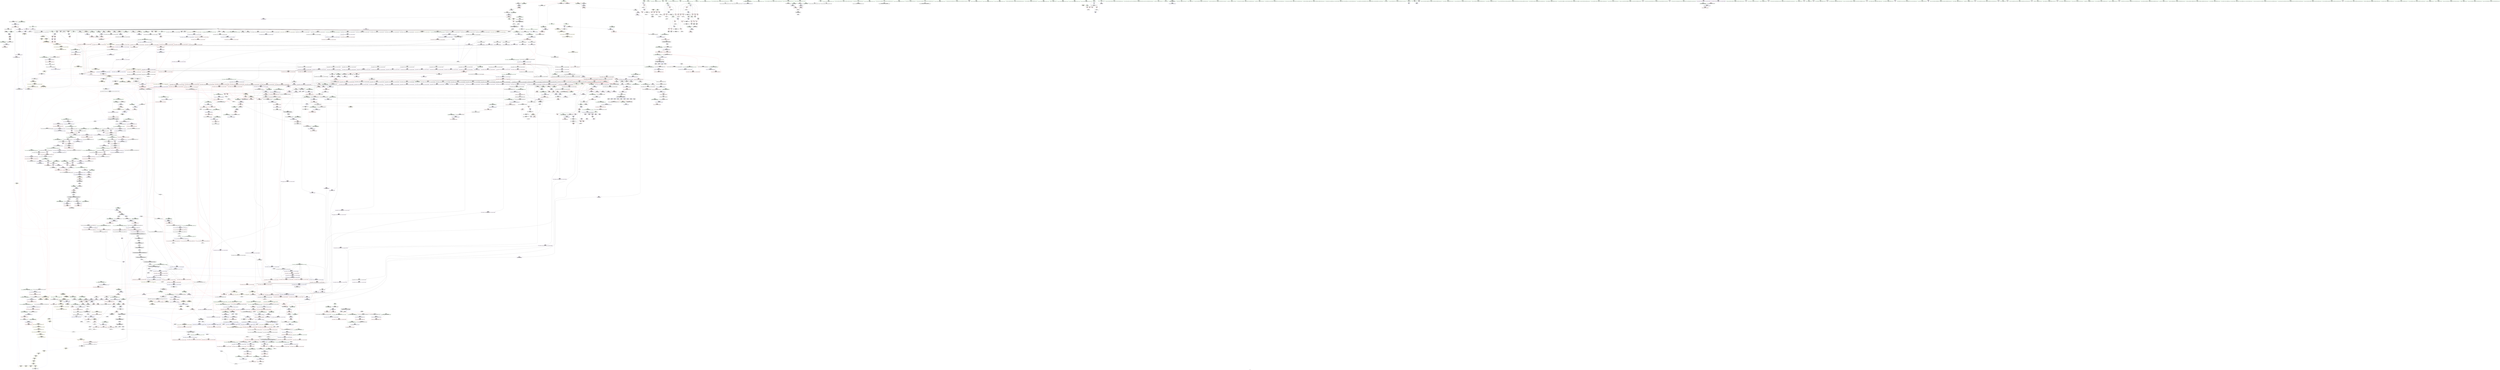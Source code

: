 digraph "SVFG" {
	label="SVFG";

	Node0x560d960037c0 [shape=record,color=grey,label="{NodeID: 0\nNullPtr|{|<s45>109}}"];
	Node0x560d960037c0 -> Node0x560d96076130[style=solid];
	Node0x560d960037c0 -> Node0x560d96076230[style=solid];
	Node0x560d960037c0 -> Node0x560d96076300[style=solid];
	Node0x560d960037c0 -> Node0x560d960763d0[style=solid];
	Node0x560d960037c0 -> Node0x560d960764a0[style=solid];
	Node0x560d960037c0 -> Node0x560d96076570[style=solid];
	Node0x560d960037c0 -> Node0x560d96076640[style=solid];
	Node0x560d960037c0 -> Node0x560d96076710[style=solid];
	Node0x560d960037c0 -> Node0x560d960767e0[style=solid];
	Node0x560d960037c0 -> Node0x560d960768b0[style=solid];
	Node0x560d960037c0 -> Node0x560d96076980[style=solid];
	Node0x560d960037c0 -> Node0x560d96076a50[style=solid];
	Node0x560d960037c0 -> Node0x560d96076b20[style=solid];
	Node0x560d960037c0 -> Node0x560d96076bf0[style=solid];
	Node0x560d960037c0 -> Node0x560d96076cc0[style=solid];
	Node0x560d960037c0 -> Node0x560d96076d90[style=solid];
	Node0x560d960037c0 -> Node0x560d96076e60[style=solid];
	Node0x560d960037c0 -> Node0x560d96076f30[style=solid];
	Node0x560d960037c0 -> Node0x560d96077000[style=solid];
	Node0x560d960037c0 -> Node0x560d960770d0[style=solid];
	Node0x560d960037c0 -> Node0x560d960771a0[style=solid];
	Node0x560d960037c0 -> Node0x560d96077270[style=solid];
	Node0x560d960037c0 -> Node0x560d96077340[style=solid];
	Node0x560d960037c0 -> Node0x560d96077410[style=solid];
	Node0x560d960037c0 -> Node0x560d960774e0[style=solid];
	Node0x560d960037c0 -> Node0x560d960775b0[style=solid];
	Node0x560d960037c0 -> Node0x560d96077680[style=solid];
	Node0x560d960037c0 -> Node0x560d96077750[style=solid];
	Node0x560d960037c0 -> Node0x560d96077820[style=solid];
	Node0x560d960037c0 -> Node0x560d960778f0[style=solid];
	Node0x560d960037c0 -> Node0x560d960779c0[style=solid];
	Node0x560d960037c0 -> Node0x560d96077a90[style=solid];
	Node0x560d960037c0 -> Node0x560d96077b60[style=solid];
	Node0x560d960037c0 -> Node0x560d96077c30[style=solid];
	Node0x560d960037c0 -> Node0x560d96077d00[style=solid];
	Node0x560d960037c0 -> Node0x560d960a3be0[style=solid];
	Node0x560d960037c0 -> Node0x560d960a5f00[style=solid];
	Node0x560d960037c0 -> Node0x560d960a5fd0[style=solid];
	Node0x560d960037c0 -> Node0x560d960a60a0[style=solid];
	Node0x560d960037c0 -> Node0x560d960a8390[style=solid];
	Node0x560d960037c0 -> Node0x560d960ada80[style=solid];
	Node0x560d960037c0 -> Node0x560d960d5120[style=solid];
	Node0x560d960037c0 -> Node0x560d960d89c0[style=solid];
	Node0x560d960037c0 -> Node0x560d960d92c0[style=solid];
	Node0x560d960037c0 -> Node0x560d960d9bc0[style=solid];
	Node0x560d960037c0:s45 -> Node0x560d961bb880[style=solid,color=red];
	Node0x560d96131a90 [shape=record,color=yellow,style=double,label="{NodeID: 1882\n14V_1 = ENCHI(MR_14V_0)\npts\{97 \}\nFun[main]}"];
	Node0x560d96131a90 -> Node0x560d9608ddb0[style=dashed];
	Node0x560d96131a90 -> Node0x560d9608de80[style=dashed];
	Node0x560d96131a90 -> Node0x560d9608df50[style=dashed];
	Node0x560d96131a90 -> Node0x560d9608e020[style=dashed];
	Node0x560d9607a960 [shape=record,color=red,label="{NodeID: 775\n747\<--739\n\<--__n.addr\n_ZNSt16allocator_traitsISaIiEE10deallocateERS0_Pim\n|{<s0>54}}"];
	Node0x560d9607a960:s0 -> Node0x560d961be230[style=solid,color=red];
	Node0x560d961c7c40 [shape=record,color=black,label="{NodeID: 2657\n1223 = PHI(1400, )\n}"];
	Node0x560d961c7c40 -> Node0x560d960d5120[style=solid];
	Node0x560d96071140 [shape=record,color=black,label="{NodeID: 443\n1377\<--1384\n_ZNK9__gnu_cxx13new_allocatorIiE8max_sizeEv_ret\<--\n_ZNK9__gnu_cxx13new_allocatorIiE8max_sizeEv\n|{<s0>108|<s1>110}}"];
	Node0x560d96071140:s0 -> Node0x560d961c8420[style=solid,color=blue];
	Node0x560d96071140:s1 -> Node0x560d961b4d70[style=solid,color=blue];
	Node0x560d96065260 [shape=record,color=green,label="{NodeID: 111\n606\<--607\n.addr\<--.addr_field_insensitive\n_ZSt8_DestroyIPiiEvT_S1_RSaIT0_E\n}"];
	Node0x560d96065260 -> Node0x560d960a64b0[style=solid];
	Node0x560d9613a130 [shape=record,color=yellow,style=double,label="{NodeID: 1993\n307V_1 = ENCHI(MR_307V_0)\npts\{1128 \}\nFun[_ZSt3maxImERKT_S2_S2_]}"];
	Node0x560d9613a130 -> Node0x560d9607f280[style=dashed];
	Node0x560d96080390 [shape=record,color=red,label="{NodeID: 886\n1572\<--1555\n\<--__result.addr\n_ZNSt20__uninitialized_copyILb1EE13__uninit_copyISt13move_iteratorIPiES3_EET0_T_S6_S5_\n|{<s0>122}}"];
	Node0x560d96080390:s0 -> Node0x560d961b82b0[style=solid,color=red];
	Node0x560d96086e60 [shape=record,color=purple,label="{NodeID: 554\n643\<--635\n_M_start4\<--this1\n_ZNSt12_Vector_baseIiSaIiEED2Ev\n}"];
	Node0x560d96086e60 -> Node0x560d960919d0[style=solid];
	Node0x560d96069690 [shape=record,color=green,label="{NodeID: 222\n1420\<--1421\nthis.addr\<--this.addr_field_insensitive\n_ZN9__gnu_cxx13new_allocatorIiE8allocateEmPKv\n}"];
	Node0x560d96069690 -> Node0x560d9607faa0[style=solid];
	Node0x560d96069690 -> Node0x560d960aab60[style=solid];
	Node0x560d960a56e0 [shape=record,color=blue,label="{NodeID: 997\n453\<--448\n__b.addr\<--__b\n_ZSt3minIiERKT_S2_S2_\n}"];
	Node0x560d960a56e0 -> Node0x560d960907f0[style=dashed];
	Node0x560d960a56e0 -> Node0x560d960908c0[style=dashed];
	Node0x560d96118040 [shape=record,color=black,label="{NodeID: 1772\nMR_331V_3 = PHI(MR_331V_4, MR_331V_2, )\npts\{1336 \}\n}"];
	Node0x560d96118040 -> Node0x560d9607ee70[style=dashed];
	Node0x560d9608c890 [shape=record,color=purple,label="{NodeID: 665\n1926\<--1924\n_M_start31\<--\n_ZNSt6vectorIiSaIiEE17_M_realloc_insertIJRKiEEEvN9__gnu_cxx17__normal_iteratorIPiS1_EEDpOT_\n}"];
	Node0x560d9608c890 -> Node0x560d960a2c10[style=solid];
	Node0x560d961bb660 [shape=record,color=black,label="{NodeID: 2547\n1417 = PHI(1410, )\n0th arg _ZN9__gnu_cxx13new_allocatorIiE8allocateEmPKv }"];
	Node0x560d961bb660 -> Node0x560d960aab60[style=solid];
	Node0x560d960778f0 [shape=record,color=black,label="{NodeID: 333\n1895\<--3\n\<--dummyVal\n_ZNSt6vectorIiSaIiEE17_M_realloc_insertIJRKiEEEvN9__gnu_cxx17__normal_iteratorIPiS1_EEDpOT_\n}"];
	Node0x560d960778f0 -> Node0x560d960adf60[style=solid];
	Node0x560d960ab110 [shape=record,color=blue, style = dotted,label="{NodeID: 1108\n2008\<--2010\noffset_0\<--dummyVal\n_ZSt22__uninitialized_copy_aISt13move_iteratorIPiES1_iET0_T_S4_S3_RSaIT1_E\n}"];
	Node0x560d960ab110 -> Node0x560d9607fde0[style=dashed];
	Node0x560d96025610 [shape=record,color=green,label="{NodeID: 1\n7\<--1\n__dso_handle\<--dummyObj\nGlob }"];
	Node0x560d9607aa30 [shape=record,color=red,label="{NodeID: 776\n765\<--756\nthis1\<--this.addr\n_ZN9__gnu_cxx13new_allocatorIiE10deallocateEPim\n}"];
	Node0x560d961c7d80 [shape=record,color=black,label="{NodeID: 2658\n1252 = PHI(1490, )\n}"];
	Node0x560d961c7d80 -> Node0x560d960a9bf0[style=solid];
	Node0x560d96071210 [shape=record,color=black,label="{NodeID: 444\n1410\<--1409\n\<--\n_ZNSt16allocator_traitsISaIiEE8allocateERS0_m\n|{<s0>109}}"];
	Node0x560d96071210:s0 -> Node0x560d961bb660[style=solid,color=red];
	Node0x560d96065330 [shape=record,color=green,label="{NodeID: 112\n614\<--615\n_ZSt8_DestroyIPiEvT_S1_\<--_ZSt8_DestroyIPiEvT_S1__field_insensitive\n}"];
	Node0x560d96080460 [shape=record,color=red,label="{NodeID: 887\n1574\<--1573\n\<--coerce.dive3\n_ZNSt20__uninitialized_copyILb1EE13__uninit_copyISt13move_iteratorIPiES3_EET0_T_S6_S5_\n|{<s0>122}}"];
	Node0x560d96080460:s0 -> Node0x560d961b8090[style=solid,color=red];
	Node0x560d96086f30 [shape=record,color=purple,label="{NodeID: 555\n653\<--635\n_M_impl5\<--this1\n_ZNSt12_Vector_baseIiSaIiEED2Ev\n|{<s0>48}}"];
	Node0x560d96086f30:s0 -> Node0x560d961bd070[style=solid,color=red];
	Node0x560d96157350 [shape=record,color=yellow,style=double,label="{NodeID: 2437\n42V_7 = CSCHI(MR_42V_5)\npts\{990000 \}\nCS[]|{|<s2>20|<s3>21|<s4>28}}"];
	Node0x560d96157350 -> Node0x560d9611ce40[style=dashed];
	Node0x560d96157350 -> Node0x560d96128740[style=dashed];
	Node0x560d96157350:s2 -> Node0x560d96119e60[style=dashed,color=red];
	Node0x560d96157350:s3 -> Node0x560d96119e60[style=dashed,color=red];
	Node0x560d96157350:s4 -> Node0x560d96140220[style=dashed,color=red];
	Node0x560d96069760 [shape=record,color=green,label="{NodeID: 223\n1422\<--1423\n__n.addr\<--__n.addr_field_insensitive\n_ZN9__gnu_cxx13new_allocatorIiE8allocateEmPKv\n}"];
	Node0x560d96069760 -> Node0x560d9607fb70[style=solid];
	Node0x560d96069760 -> Node0x560d9607fc40[style=solid];
	Node0x560d96069760 -> Node0x560d960aac30[style=solid];
	Node0x560d960a57b0 [shape=record,color=blue,label="{NodeID: 998\n449\<--463\nretval\<--\n_ZSt3minIiERKT_S2_S2_\n}"];
	Node0x560d960a57b0 -> Node0x560d9612e640[style=dashed];
	Node0x560d9608c960 [shape=record,color=purple,label="{NodeID: 666\n1929\<--1928\n_M_impl32\<--\n_ZNSt6vectorIiSaIiEE17_M_realloc_insertIJRKiEEEvN9__gnu_cxx17__normal_iteratorIPiS1_EEDpOT_\n}"];
	Node0x560d961bb770 [shape=record,color=black,label="{NodeID: 2548\n1418 = PHI(1411, )\n1st arg _ZN9__gnu_cxx13new_allocatorIiE8allocateEmPKv }"];
	Node0x560d961bb770 -> Node0x560d960aac30[style=solid];
	Node0x560d960779c0 [shape=record,color=black,label="{NodeID: 334\n1897\<--3\n\<--dummyVal\n_ZNSt6vectorIiSaIiEE17_M_realloc_insertIJRKiEEEvN9__gnu_cxx17__normal_iteratorIPiS1_EEDpOT_\n}"];
	Node0x560d960779c0 -> Node0x560d960ae030[style=solid];
	Node0x560d960ab1e0 [shape=record,color=blue, style = dotted,label="{NodeID: 1109\n2011\<--2013\noffset_0\<--dummyVal\n_ZSt22__uninitialized_copy_aISt13move_iteratorIPiES1_iET0_T_S4_S3_RSaIT1_E\n}"];
	Node0x560d960ab1e0 -> Node0x560d9607feb0[style=dashed];
	Node0x560d96054fb0 [shape=record,color=green,label="{NodeID: 2\n16\<--1\n.str\<--dummyObj\nGlob }"];
	Node0x560d96131c50 [shape=record,color=yellow,style=double,label="{NodeID: 1884\n18V_1 = ENCHI(MR_18V_0)\npts\{103 \}\nFun[main]}"];
	Node0x560d96131c50 -> Node0x560d960a4290[style=dashed];
	Node0x560d9607ab00 [shape=record,color=red,label="{NodeID: 777\n766\<--758\n\<--__p.addr\n_ZN9__gnu_cxx13new_allocatorIiE10deallocateEPim\n}"];
	Node0x560d9607ab00 -> Node0x560d9607a210[style=solid];
	Node0x560d961c7ec0 [shape=record,color=black,label="{NodeID: 2659\n1258 = PHI(1490, )\n}"];
	Node0x560d961c7ec0 -> Node0x560d960a9cc0[style=solid];
	Node0x560d960712e0 [shape=record,color=black,label="{NodeID: 445\n1400\<--1412\n_ZNSt16allocator_traitsISaIiEE8allocateERS0_m_ret\<--call\n_ZNSt16allocator_traitsISaIiEE8allocateERS0_m\n|{<s0>101}}"];
	Node0x560d960712e0:s0 -> Node0x560d961c7c40[style=solid,color=blue];
	Node0x560d96065430 [shape=record,color=green,label="{NodeID: 113\n619\<--620\nthis.addr\<--this.addr_field_insensitive\n_ZNSt12_Vector_baseIiSaIiEE19_M_get_Tp_allocatorEv\n}"];
	Node0x560d96065430 -> Node0x560d960915c0[style=solid];
	Node0x560d96065430 -> Node0x560d960a6580[style=solid];
	Node0x560d96080530 [shape=record,color=red,label="{NodeID: 888\n1576\<--1575\n\<--coerce.dive4\n_ZNSt20__uninitialized_copyILb1EE13__uninit_copyISt13move_iteratorIPiES3_EET0_T_S6_S5_\n|{<s0>122}}"];
	Node0x560d96080530:s0 -> Node0x560d961b81a0[style=solid,color=red];
	Node0x560d96087000 [shape=record,color=purple,label="{NodeID: 556\n663\<--635\n_M_impl6\<--this1\n_ZNSt12_Vector_baseIiSaIiEED2Ev\n|{<s0>49}}"];
	Node0x560d96087000:s0 -> Node0x560d961bd070[style=solid,color=red];
	Node0x560d96157430 [shape=record,color=yellow,style=double,label="{NodeID: 2438\n46V_7 = CSCHI(MR_46V_5)\npts\{990001 990002 \}\nCS[]|{|<s2>28|<s3>28}}"];
	Node0x560d96157430 -> Node0x560d9611d840[style=dashed];
	Node0x560d96157430 -> Node0x560d96129140[style=dashed];
	Node0x560d96157430:s2 -> Node0x560d96140300[style=dashed,color=red];
	Node0x560d96157430:s3 -> Node0x560d961403e0[style=dashed,color=red];
	Node0x560d96069830 [shape=record,color=green,label="{NodeID: 224\n1424\<--1425\n.addr\<--.addr_field_insensitive\n_ZN9__gnu_cxx13new_allocatorIiE8allocateEmPKv\n}"];
	Node0x560d96069830 -> Node0x560d960aad00[style=solid];
	Node0x560d960a5880 [shape=record,color=blue,label="{NodeID: 999\n449\<--466\nretval\<--\n_ZSt3minIiERKT_S2_S2_\n}"];
	Node0x560d960a5880 -> Node0x560d9612e640[style=dashed];
	Node0x560d9608ca30 [shape=record,color=purple,label="{NodeID: 667\n1930\<--1928\n_M_end_of_storage\<--\n_ZNSt6vectorIiSaIiEE17_M_realloc_insertIJRKiEEEvN9__gnu_cxx17__normal_iteratorIPiS1_EEDpOT_\n}"];
	Node0x560d9608ca30 -> Node0x560d960a2ce0[style=solid];
	Node0x560d961bb880 [shape=record,color=black,label="{NodeID: 2549\n1419 = PHI(3, )\n2nd arg _ZN9__gnu_cxx13new_allocatorIiE8allocateEmPKv }"];
	Node0x560d961bb880 -> Node0x560d960aad00[style=solid];
	Node0x560d96077a90 [shape=record,color=black,label="{NodeID: 335\n1961\<--3\nlpad.val\<--dummyVal\n_ZNSt6vectorIiSaIiEE17_M_realloc_insertIJRKiEEEvN9__gnu_cxx17__normal_iteratorIPiS1_EEDpOT_\n}"];
	Node0x560d960ab2b0 [shape=record,color=blue,label="{NodeID: 1110\n1494\<--1491\n__i.addr\<--__i\n_ZSt32__make_move_if_noexcept_iteratorIiSt13move_iteratorIPiEET0_PT_\n}"];
	Node0x560d960ab2b0 -> Node0x560d9607ff80[style=dashed];
	Node0x560d96055440 [shape=record,color=green,label="{NodeID: 3\n18\<--1\n.str.3\<--dummyObj\nGlob }"];
	Node0x560d96131d30 [shape=record,color=yellow,style=double,label="{NodeID: 1885\n20V_1 = ENCHI(MR_20V_0)\npts\{105 \}\nFun[main]}"];
	Node0x560d96131d30 -> Node0x560d960a4360[style=dashed];
	Node0x560d9607abd0 [shape=record,color=red,label="{NodeID: 778\n779\<--776\nthis1\<--this.addr\n_ZNSaIiED2Ev\n}"];
	Node0x560d9607abd0 -> Node0x560d9607a2e0[style=solid];
	Node0x560d961c8000 [shape=record,color=black,label="{NodeID: 2660\n1267 = PHI(1449, )\n}"];
	Node0x560d961c8000 -> Node0x560d96070510[style=solid];
	Node0x560d960713b0 [shape=record,color=black,label="{NodeID: 446\n1444\<--1440\n\<--call2\n_ZN9__gnu_cxx13new_allocatorIiE8allocateEmPKv\n}"];
	Node0x560d960713b0 -> Node0x560d96071480[style=solid];
	Node0x560d96069d10 [shape=record,color=green,label="{NodeID: 114\n628\<--629\nthis.addr\<--this.addr_field_insensitive\n_ZNSt12_Vector_baseIiSaIiEED2Ev\n}"];
	Node0x560d96069d10 -> Node0x560d96091690[style=solid];
	Node0x560d96069d10 -> Node0x560d960a6650[style=solid];
	Node0x560d96080600 [shape=record,color=red,label="{NodeID: 889\n1614\<--1589\n\<--__result.addr\n_ZSt4copyISt13move_iteratorIPiES1_ET0_T_S4_S3_\n|{<s0>127}}"];
	Node0x560d96080600:s0 -> Node0x560d961c01b0[style=solid,color=red];
	Node0x560d960870d0 [shape=record,color=purple,label="{NodeID: 557\n711\<--707\n_M_impl\<--this1\n_ZNSt12_Vector_baseIiSaIiEE13_M_deallocateEPim\n}"];
	Node0x560d960870d0 -> Node0x560d96079fa0[style=solid];
	Node0x560d96157510 [shape=record,color=yellow,style=double,label="{NodeID: 2439\n40V_2 = CSCHI(MR_40V_1)\npts\{1441 \}\nCS[]|{<s0>115}}"];
	Node0x560d96157510:s0 -> Node0x560d961594a0[style=dashed,color=blue];
	Node0x560d96069900 [shape=record,color=green,label="{NodeID: 225\n1435\<--1436\n_ZSt17__throw_bad_allocv\<--_ZSt17__throw_bad_allocv_field_insensitive\n}"];
	Node0x560d960a5950 [shape=record,color=blue,label="{NodeID: 1000\n474\<--472\nthis.addr\<--this\n_ZNSt6vectorIiSaIiEEixEm\n}"];
	Node0x560d960a5950 -> Node0x560d96090b30[style=dashed];
	Node0x560d9608cb00 [shape=record,color=purple,label="{NodeID: 668\n1933\<--1932\n_M_impl33\<--\n_ZNSt6vectorIiSaIiEE17_M_realloc_insertIJRKiEEEvN9__gnu_cxx17__normal_iteratorIPiS1_EEDpOT_\n}"];
	Node0x560d961bb990 [shape=record,color=black,label="{NodeID: 2550\n1773 = PHI(412, 1841, )\n0th arg _ZNSt16allocator_traitsISaIiEE9constructIiJRKiEEEvRS0_PT_DpOT0_ }"];
	Node0x560d961bb990 -> Node0x560d960ad190[style=solid];
	Node0x560d96077b60 [shape=record,color=black,label="{NodeID: 336\n1962\<--3\nlpad.val43\<--dummyVal\n_ZNSt6vectorIiSaIiEE17_M_realloc_insertIJRKiEEEvN9__gnu_cxx17__normal_iteratorIPiS1_EEDpOT_\n}"];
	Node0x560d960ab380 [shape=record,color=blue,label="{NodeID: 1111\n1520\<--1505\ncoerce.dive\<--__first.coerce\n_ZSt18uninitialized_copyISt13move_iteratorIPiES1_ET0_T_S4_S3_\n}"];
	Node0x560d960ab380 -> Node0x560d960a3430[style=dashed];
	Node0x560d960554d0 [shape=record,color=green,label="{NodeID: 4\n20\<--1\n.str.4\<--dummyObj\nGlob }"];
	Node0x560d9607aca0 [shape=record,color=red,label="{NodeID: 779\n790\<--787\nthis1\<--this.addr\n_ZN9__gnu_cxx13new_allocatorIiED2Ev\n}"];
	Node0x560d961c8140 [shape=record,color=black,label="{NodeID: 2661\n1304 = PHI(1368, )\n|{<s0>107}}"];
	Node0x560d961c8140:s0 -> Node0x560d961bd530[style=solid,color=red];
	Node0x560d96071480 [shape=record,color=black,label="{NodeID: 447\n1416\<--1444\n_ZN9__gnu_cxx13new_allocatorIiE8allocateEmPKv_ret\<--\n_ZN9__gnu_cxx13new_allocatorIiE8allocateEmPKv\n|{<s0>109}}"];
	Node0x560d96071480:s0 -> Node0x560d961a7230[style=solid,color=blue];
	Node0x560d96069de0 [shape=record,color=green,label="{NodeID: 115\n630\<--631\nexn.slot\<--exn.slot_field_insensitive\n_ZNSt12_Vector_baseIiSaIiEED2Ev\n}"];
	Node0x560d96069de0 -> Node0x560d96091760[style=solid];
	Node0x560d96069de0 -> Node0x560d960a6720[style=solid];
	Node0x560d960806d0 [shape=record,color=red,label="{NodeID: 890\n1604\<--1603\n\<--coerce.dive2\n_ZSt4copyISt13move_iteratorIPiES1_ET0_T_S4_S3_\n|{<s0>124}}"];
	Node0x560d960806d0:s0 -> Node0x560d961bea40[style=solid,color=red];
	Node0x560d960871a0 [shape=record,color=purple,label="{NodeID: 558\n836\<--799\ncoerce.dive\<--agg.tmp\n_ZNSt6vectorIiSaIiEE12emplace_backIJiEEEvDpOT_\n}"];
	Node0x560d960871a0 -> Node0x560d960a7830[style=solid];
	Node0x560d96157670 [shape=record,color=yellow,style=double,label="{NodeID: 2440\n40V_2 = CSCHI(MR_40V_1)\npts\{1441 \}\nCS[]|{<s0>119}}"];
	Node0x560d96157670:s0 -> Node0x560d96157510[style=dashed,color=blue];
	Node0x560d96069a00 [shape=record,color=green,label="{NodeID: 226\n1440\<--1441\ncall2\<--call2_field_insensitive\n_ZN9__gnu_cxx13new_allocatorIiE8allocateEmPKv\n}"];
	Node0x560d96069a00 -> Node0x560d960713b0[style=solid];
	Node0x560d960a5a20 [shape=record,color=blue,label="{NodeID: 1001\n476\<--473\n__n.addr\<--__n\n_ZNSt6vectorIiSaIiEEixEm\n}"];
	Node0x560d960a5a20 -> Node0x560d96090c00[style=dashed];
	Node0x560d9608cbd0 [shape=record,color=purple,label="{NodeID: 669\n1934\<--1932\n_M_start34\<--\n_ZNSt6vectorIiSaIiEE17_M_realloc_insertIJRKiEEEvN9__gnu_cxx17__normal_iteratorIPiS1_EEDpOT_\n}"];
	Node0x560d9608cbd0 -> Node0x560d960a2db0[style=solid];
	Node0x560d961bbae0 [shape=record,color=black,label="{NodeID: 2551\n1096 = PHI(871, )\n2nd arg _ZN9__gnu_cxx13new_allocatorIiE9constructIiJiEEEvPT_DpOT0_ }"];
	Node0x560d961bbae0 -> Node0x560d960a8ef0[style=solid];
	Node0x560d96077c30 [shape=record,color=black,label="{NodeID: 337\n1964\<--3\n\<--dummyVal\n_ZNSt6vectorIiSaIiEE17_M_realloc_insertIJRKiEEEvN9__gnu_cxx17__normal_iteratorIPiS1_EEDpOT_\n}"];
	Node0x560d960ab450 [shape=record,color=blue,label="{NodeID: 1112\n1522\<--1506\ncoerce.dive1\<--__last.coerce\n_ZSt18uninitialized_copyISt13move_iteratorIPiES1_ET0_T_S4_S3_\n}"];
	Node0x560d960ab450 -> Node0x560d960a3500[style=dashed];
	Node0x560d96055590 [shape=record,color=green,label="{NodeID: 5\n23\<--1\n\<--dummyObj\nCan only get source location for instruction, argument, global var or function.}"];
	Node0x560d96131ef0 [shape=record,color=yellow,style=double,label="{NodeID: 1887\n24V_1 = ENCHI(MR_24V_0)\npts\{109 \}\nFun[main]|{<s0>16}}"];
	Node0x560d96131ef0:s0 -> Node0x560d9613df80[style=dashed,color=red];
	Node0x560d9607ad70 [shape=record,color=red,label="{NodeID: 780\n803\<--795\nthis1\<--this.addr\n_ZNSt6vectorIiSaIiEE12emplace_backIJiEEEvDpOT_\n|{|<s5>59|<s6>61}}"];
	Node0x560d9607ad70 -> Node0x560d9606e150[style=solid];
	Node0x560d9607ad70 -> Node0x560d9606e220[style=solid];
	Node0x560d9607ad70 -> Node0x560d9606e2f0[style=solid];
	Node0x560d9607ad70 -> Node0x560d9606e3c0[style=solid];
	Node0x560d9607ad70 -> Node0x560d9606e490[style=solid];
	Node0x560d9607ad70:s5 -> Node0x560d961baee0[style=solid,color=red];
	Node0x560d9607ad70:s6 -> Node0x560d961bcd40[style=solid,color=red];
	Node0x560d961c8310 [shape=record,color=black,label="{NodeID: 2662\n1307 = PHI(1357, )\n}"];
	Node0x560d961c8310 -> Node0x560d96070850[style=solid];
	Node0x560d96071550 [shape=record,color=black,label="{NodeID: 448\n1473\<--1454\n\<--__first\n_ZSt22__uninitialized_copy_aISt13move_iteratorIPiES1_iET0_T_S4_S3_RSaIT1_E\n}"];
	Node0x560d96071550 -> Node0x560d9608a260[style=solid];
	Node0x560d96069eb0 [shape=record,color=green,label="{NodeID: 116\n632\<--633\nehselector.slot\<--ehselector.slot_field_insensitive\n_ZNSt12_Vector_baseIiSaIiEED2Ev\n}"];
	Node0x560d96069eb0 -> Node0x560d960a67f0[style=solid];
	Node0x560d960807a0 [shape=record,color=red,label="{NodeID: 891\n1612\<--1611\n\<--coerce.dive4\n_ZSt4copyISt13move_iteratorIPiES1_ET0_T_S4_S3_\n|{<s0>126}}"];
	Node0x560d960807a0:s0 -> Node0x560d961bea40[style=solid,color=red];
	Node0x560d96087270 [shape=record,color=purple,label="{NodeID: 559\n840\<--799\ncoerce.dive10\<--agg.tmp\n_ZNSt6vectorIiSaIiEE12emplace_backIJiEEEvDpOT_\n}"];
	Node0x560d96087270 -> Node0x560d9607b320[style=solid];
	Node0x560d96069ad0 [shape=record,color=green,label="{NodeID: 227\n1442\<--1443\n_Znwm\<--_Znwm_field_insensitive\n}"];
	Node0x560d960a5af0 [shape=record,color=blue,label="{NodeID: 1002\n501\<--500\nthis.addr\<--this\n_ZNSt6vectorIiSaIiEED2Ev\n}"];
	Node0x560d960a5af0 -> Node0x560d96090da0[style=dashed];
	Node0x560d9608cca0 [shape=record,color=purple,label="{NodeID: 670\n1943\<--1942\n_M_impl35\<--\n_ZNSt6vectorIiSaIiEE17_M_realloc_insertIJRKiEEEvN9__gnu_cxx17__normal_iteratorIPiS1_EEDpOT_\n}"];
	Node0x560d961bbbf0 [shape=record,color=black,label="{NodeID: 2552\n618 = PHI(517, 954, 970, 1006, 1026, 1856, 1870, 1902, 1920, )\n0th arg _ZNSt12_Vector_baseIiSaIiEE19_M_get_Tp_allocatorEv }"];
	Node0x560d961bbbf0 -> Node0x560d960a6580[style=solid];
	Node0x560d96077d00 [shape=record,color=black,label="{NodeID: 338\n1965\<--3\n\<--dummyVal\n_ZNSt6vectorIiSaIiEE17_M_realloc_insertIJRKiEEEvN9__gnu_cxx17__normal_iteratorIPiS1_EEDpOT_\n|{<s0>160}}"];
	Node0x560d96077d00:s0 -> Node0x560d961b88b0[style=solid,color=red];
	Node0x560d960ab520 [shape=record,color=blue,label="{NodeID: 1113\n1512\<--1507\n__result.addr\<--__result\n_ZSt18uninitialized_copyISt13move_iteratorIPiES1_ET0_T_S4_S3_\n}"];
	Node0x560d960ab520 -> Node0x560d96080120[style=dashed];
	Node0x560d96055650 [shape=record,color=green,label="{NodeID: 6\n127\<--1\n\<--dummyObj\nCan only get source location for instruction, argument, global var or function.}"];
	Node0x560d9607ae40 [shape=record,color=red,label="{NodeID: 781\n821\<--797\n\<--__args.addr\n_ZNSt6vectorIiSaIiEE12emplace_backIJiEEEvDpOT_\n|{<s0>57}}"];
	Node0x560d9607ae40:s0 -> Node0x560d961be560[style=solid,color=red];
	Node0x560d961c8420 [shape=record,color=black,label="{NodeID: 2663\n1364 = PHI(1377, )\n}"];
	Node0x560d961c8420 -> Node0x560d96070ed0[style=solid];
	Node0x560d96071620 [shape=record,color=black,label="{NodeID: 449\n1479\<--1456\n\<--__last\n_ZSt22__uninitialized_copy_aISt13move_iteratorIPiES1_iET0_T_S4_S3_RSaIT1_E\n}"];
	Node0x560d96071620 -> Node0x560d9608a400[style=solid];
	Node0x560d96069f80 [shape=record,color=green,label="{NodeID: 117\n651\<--652\n_ZNSt12_Vector_baseIiSaIiEE13_M_deallocateEPim\<--_ZNSt12_Vector_baseIiSaIiEE13_M_deallocateEPim_field_insensitive\n}"];
	Node0x560d96080870 [shape=record,color=red,label="{NodeID: 892\n1632\<--1623\n\<--__first.addr\n_ZSt14__copy_move_a2ILb1EPiS0_ET1_T0_S2_S1_\n|{<s0>128}}"];
	Node0x560d96080870:s0 -> Node0x560d961beb90[style=solid,color=red];
	Node0x560d96087340 [shape=record,color=purple,label="{NodeID: 560\n805\<--804\n_M_impl\<--\n_ZNSt6vectorIiSaIiEE12emplace_backIJiEEEvDpOT_\n}"];
	Node0x560d96069bd0 [shape=record,color=green,label="{NodeID: 228\n1454\<--1455\n__first\<--__first_field_insensitive\n_ZSt22__uninitialized_copy_aISt13move_iteratorIPiES1_iET0_T_S4_S3_RSaIT1_E\n}"];
	Node0x560d96069bd0 -> Node0x560d96071550[style=solid];
	Node0x560d96069bd0 -> Node0x560d96089e50[style=solid];
	Node0x560d960a5bc0 [shape=record,color=blue,label="{NodeID: 1003\n503\<--530\nexn.slot\<--\n_ZNSt6vectorIiSaIiEED2Ev\n}"];
	Node0x560d960a5bc0 -> Node0x560d96090e70[style=dashed];
	Node0x560d9608cd70 [shape=record,color=purple,label="{NodeID: 671\n1944\<--1942\n_M_start36\<--\n_ZNSt6vectorIiSaIiEE17_M_realloc_insertIJRKiEEEvN9__gnu_cxx17__normal_iteratorIPiS1_EEDpOT_\n}"];
	Node0x560d9608cd70 -> Node0x560d960ae100[style=solid];
	Node0x560d961bc2f0 [shape=record,color=black,label="{NodeID: 2553\n1378 = PHI(1363, 1429, )\n0th arg _ZNK9__gnu_cxx13new_allocatorIiE8max_sizeEv }"];
	Node0x560d961bc2f0 -> Node0x560d960aa680[style=solid];
	Node0x560d96077dd0 [shape=record,color=black,label="{NodeID: 339\n9\<--8\n\<--in\nCan only get source location for instruction, argument, global var or function.}"];
	Node0x560d960ab5f0 [shape=record,color=blue,label="{NodeID: 1114\n1514\<--1526\n__assignable\<--\n_ZSt18uninitialized_copyISt13move_iteratorIPiES1_ET0_T_S4_S3_\n}"];
	Node0x560d9603e770 [shape=record,color=green,label="{NodeID: 7\n134\<--1\n\<--dummyObj\nCan only get source location for instruction, argument, global var or function.}"];
	Node0x560d9607af10 [shape=record,color=red,label="{NodeID: 782\n838\<--797\n\<--__args.addr\n_ZNSt6vectorIiSaIiEE12emplace_backIJiEEEvDpOT_\n|{<s0>60}}"];
	Node0x560d9607af10:s0 -> Node0x560d961be560[style=solid,color=red];
	Node0x560d961c8530 [shape=record,color=black,label="{NodeID: 2664\n1774 = PHI(416, 1844, )\n1st arg _ZNSt16allocator_traitsISaIiEE9constructIiJRKiEEEvRS0_PT_DpOT0_ }"];
	Node0x560d961c8530 -> Node0x560d960ad260[style=solid];
	Node0x560d960716f0 [shape=record,color=black,label="{NodeID: 450\n1472\<--1462\n\<--agg.tmp\n_ZSt22__uninitialized_copy_aISt13move_iteratorIPiES1_iET0_T_S4_S3_RSaIT1_E\n}"];
	Node0x560d960716f0 -> Node0x560d9608a190[style=solid];
	Node0x560d9606a080 [shape=record,color=green,label="{NodeID: 118\n655\<--656\n_ZNSt12_Vector_baseIiSaIiEE12_Vector_implD2Ev\<--_ZNSt12_Vector_baseIiSaIiEE12_Vector_implD2Ev_field_insensitive\n}"];
	Node0x560d96080940 [shape=record,color=red,label="{NodeID: 893\n1636\<--1625\n\<--__last.addr\n_ZSt14__copy_move_a2ILb1EPiS0_ET1_T0_S2_S1_\n|{<s0>129}}"];
	Node0x560d96080940:s0 -> Node0x560d961beb90[style=solid,color=red];
	Node0x560d96087410 [shape=record,color=purple,label="{NodeID: 561\n806\<--804\n_M_finish\<--\n_ZNSt6vectorIiSaIiEE12emplace_backIJiEEEvDpOT_\n}"];
	Node0x560d96087410 -> Node0x560d9607afe0[style=solid];
	Node0x560d96072170 [shape=record,color=green,label="{NodeID: 229\n1456\<--1457\n__last\<--__last_field_insensitive\n_ZSt22__uninitialized_copy_aISt13move_iteratorIPiES1_iET0_T_S4_S3_RSaIT1_E\n}"];
	Node0x560d96072170 -> Node0x560d96071620[style=solid];
	Node0x560d96072170 -> Node0x560d96089f20[style=solid];
	Node0x560d960a5c90 [shape=record,color=blue,label="{NodeID: 1004\n505\<--532\nehselector.slot\<--\n_ZNSt6vectorIiSaIiEED2Ev\n}"];
	Node0x560d9608ce40 [shape=record,color=purple,label="{NodeID: 672\n1948\<--1947\n_M_impl37\<--\n_ZNSt6vectorIiSaIiEE17_M_realloc_insertIJRKiEEEvN9__gnu_cxx17__normal_iteratorIPiS1_EEDpOT_\n}"];
	Node0x560d961bc440 [shape=record,color=black,label="{NodeID: 2554\n1688 = PHI(1673, )\n0th arg _ZNSt11__copy_moveILb1ELb1ESt26random_access_iterator_tagE8__copy_mIiEEPT_PKS3_S6_S4_ }"];
	Node0x560d961bc440 -> Node0x560d960ac7d0[style=solid];
	Node0x560d96077ed0 [shape=record,color=black,label="{NodeID: 340\n10\<--8\n\<--in\nCan only get source location for instruction, argument, global var or function.}"];
	Node0x560d960ab6c0 [shape=record,color=blue, style = dotted,label="{NodeID: 1115\n2014\<--2016\noffset_0\<--dummyVal\n_ZSt18uninitialized_copyISt13move_iteratorIPiES1_ET0_T_S4_S3_\n}"];
	Node0x560d960ab6c0 -> Node0x560d960801f0[style=dashed];
	Node0x560d9603e830 [shape=record,color=green,label="{NodeID: 8\n141\<--1\n\<--dummyObj\nCan only get source location for instruction, argument, global var or function.|{<s0>8}}"];
	Node0x560d9603e830:s0 -> Node0x560d961c8bc0[style=solid,color=red];
	Node0x560d9607afe0 [shape=record,color=red,label="{NodeID: 783\n807\<--806\n\<--_M_finish\n_ZNSt6vectorIiSaIiEE12emplace_backIJiEEEvDpOT_\n}"];
	Node0x560d9607afe0 -> Node0x560d960d8cc0[style=solid];
	Node0x560d961c8710 [shape=record,color=black,label="{NodeID: 2665\n1775 = PHI(417, 1846, )\n2nd arg _ZNSt16allocator_traitsISaIiEE9constructIiJRKiEEEvRS0_PT_DpOT0_ }"];
	Node0x560d961c8710 -> Node0x560d960ad330[style=solid];
	Node0x560d960717c0 [shape=record,color=black,label="{NodeID: 451\n1478\<--1464\n\<--agg.tmp2\n_ZSt22__uninitialized_copy_aISt13move_iteratorIPiES1_iET0_T_S4_S3_RSaIT1_E\n}"];
	Node0x560d960717c0 -> Node0x560d9608a330[style=solid];
	Node0x560d9606a180 [shape=record,color=green,label="{NodeID: 119\n672\<--673\n__first.addr\<--__first.addr_field_insensitive\n_ZSt8_DestroyIPiEvT_S1_\n}"];
	Node0x560d9606a180 -> Node0x560d96091aa0[style=solid];
	Node0x560d9606a180 -> Node0x560d960a68c0[style=solid];
	Node0x560d9613a890 [shape=record,color=yellow,style=double,label="{NodeID: 2001\n34V_1 = ENCHI(MR_34V_0)\npts\{121 \}\nFun[_ZSt3minIiERKT_S2_S2_]}"];
	Node0x560d9613a890 -> Node0x560d96090a60[style=dashed];
	Node0x560d96080a10 [shape=record,color=red,label="{NodeID: 894\n1638\<--1627\n\<--__result.addr\n_ZSt14__copy_move_a2ILb1EPiS0_ET1_T0_S2_S1_\n|{<s0>130}}"];
	Node0x560d96080a10:s0 -> Node0x560d961beb90[style=solid,color=red];
	Node0x560d960874e0 [shape=record,color=purple,label="{NodeID: 562\n809\<--808\n_M_impl2\<--\n_ZNSt6vectorIiSaIiEE12emplace_backIJiEEEvDpOT_\n}"];
	Node0x560d96072240 [shape=record,color=green,label="{NodeID: 230\n1458\<--1459\n__result.addr\<--__result.addr_field_insensitive\n_ZSt22__uninitialized_copy_aISt13move_iteratorIPiES1_iET0_T_S4_S3_RSaIT1_E\n}"];
	Node0x560d96072240 -> Node0x560d9607fd10[style=solid];
	Node0x560d96072240 -> Node0x560d960aaf70[style=solid];
	Node0x560d960a5d60 [shape=record,color=blue,label="{NodeID: 1005\n542\<--541\nthis.addr\<--this\n_ZNSt12_Vector_baseIiSaIiEEC2Ev\n}"];
	Node0x560d960a5d60 -> Node0x560d960910e0[style=dashed];
	Node0x560d9608cf10 [shape=record,color=purple,label="{NodeID: 673\n1949\<--1947\n_M_finish38\<--\n_ZNSt6vectorIiSaIiEE17_M_realloc_insertIJRKiEEEvN9__gnu_cxx17__normal_iteratorIPiS1_EEDpOT_\n}"];
	Node0x560d9608cf10 -> Node0x560d960ae1d0[style=solid];
	Node0x560d961bc550 [shape=record,color=black,label="{NodeID: 2555\n1689 = PHI(1674, )\n1st arg _ZNSt11__copy_moveILb1ELb1ESt26random_access_iterator_tagE8__copy_mIiEEPT_PKS3_S6_S4_ }"];
	Node0x560d961bc550 -> Node0x560d960ac8a0[style=solid];
	Node0x560d96077fd0 [shape=record,color=black,label="{NodeID: 341\n13\<--12\n\<--out\nCan only get source location for instruction, argument, global var or function.}"];
	Node0x560d960ab790 [shape=record,color=blue, style = dotted,label="{NodeID: 1116\n2017\<--2019\noffset_0\<--dummyVal\n_ZSt18uninitialized_copyISt13move_iteratorIPiES1_ET0_T_S4_S3_\n}"];
	Node0x560d960ab790 -> Node0x560d960802c0[style=dashed];
	Node0x560d9603e8f0 [shape=record,color=green,label="{NodeID: 9\n142\<--1\n\<--dummyObj\nCan only get source location for instruction, argument, global var or function.|{<s0>8}}"];
	Node0x560d9603e8f0:s0 -> Node0x560d961c8d00[style=solid,color=red];
	Node0x560d9607b0b0 [shape=record,color=red,label="{NodeID: 784\n811\<--810\n\<--_M_end_of_storage\n_ZNSt6vectorIiSaIiEE12emplace_backIJiEEEvDpOT_\n}"];
	Node0x560d9607b0b0 -> Node0x560d960d8cc0[style=solid];
	Node0x560d961c8890 [shape=record,color=black,label="{NodeID: 2666\n592 = PHI(586, )\n0th arg _ZN9__gnu_cxx13new_allocatorIiEC2Ev }"];
	Node0x560d961c8890 -> Node0x560d960a6240[style=solid];
	Node0x560d96071890 [shape=record,color=black,label="{NodeID: 452\n1449\<--1486\n_ZSt22__uninitialized_copy_aISt13move_iteratorIPiES1_iET0_T_S4_S3_RSaIT1_E_ret\<--call\n_ZSt22__uninitialized_copy_aISt13move_iteratorIPiES1_iET0_T_S4_S3_RSaIT1_E\n|{<s0>104}}"];
	Node0x560d96071890:s0 -> Node0x560d961c8000[style=solid,color=blue];
	Node0x560d9606a250 [shape=record,color=green,label="{NodeID: 120\n674\<--675\n__last.addr\<--__last.addr_field_insensitive\n_ZSt8_DestroyIPiEvT_S1_\n}"];
	Node0x560d9606a250 -> Node0x560d96091b70[style=solid];
	Node0x560d9606a250 -> Node0x560d960a6990[style=solid];
	Node0x560d9613a9a0 [shape=record,color=yellow,style=double,label="{NodeID: 2002\n38V_1 = ENCHI(MR_38V_0)\npts\{125 \}\nFun[_ZSt3minIiERKT_S2_S2_]}"];
	Node0x560d9613a9a0 -> Node0x560d96090990[style=dashed];
	Node0x560d96080ae0 [shape=record,color=red,label="{NodeID: 895\n1673\<--1661\n\<--__first.addr\n_ZSt13__copy_move_aILb1EPiS0_ET1_T0_S2_S1_\n|{<s0>134}}"];
	Node0x560d96080ae0:s0 -> Node0x560d961bc440[style=solid,color=red];
	Node0x560d960875b0 [shape=record,color=purple,label="{NodeID: 563\n810\<--808\n_M_end_of_storage\<--\n_ZNSt6vectorIiSaIiEE12emplace_backIJiEEEvDpOT_\n}"];
	Node0x560d960875b0 -> Node0x560d9607b0b0[style=solid];
	Node0x560d96072310 [shape=record,color=green,label="{NodeID: 231\n1460\<--1461\n.addr\<--.addr_field_insensitive\n_ZSt22__uninitialized_copy_aISt13move_iteratorIPiES1_iET0_T_S4_S3_RSaIT1_E\n}"];
	Node0x560d96072310 -> Node0x560d960ab040[style=solid];
	Node0x560d960a5e30 [shape=record,color=blue,label="{NodeID: 1006\n565\<--564\nthis.addr\<--this\n_ZNSt12_Vector_baseIiSaIiEE12_Vector_implC2Ev\n}"];
	Node0x560d960a5e30 -> Node0x560d960911b0[style=dashed];
	Node0x560d9608cfe0 [shape=record,color=purple,label="{NodeID: 674\n1955\<--1954\n_M_impl40\<--\n_ZNSt6vectorIiSaIiEE17_M_realloc_insertIJRKiEEEvN9__gnu_cxx17__normal_iteratorIPiS1_EEDpOT_\n}"];
	Node0x560d961bc660 [shape=record,color=black,label="{NodeID: 2556\n1690 = PHI(1675, )\n2nd arg _ZNSt11__copy_moveILb1ELb1ESt26random_access_iterator_tagE8__copy_mIiEEPT_PKS3_S6_S4_ }"];
	Node0x560d961bc660 -> Node0x560d960ac970[style=solid];
	Node0x560d960780d0 [shape=record,color=black,label="{NodeID: 342\n14\<--12\n\<--out\nCan only get source location for instruction, argument, global var or function.}"];
	Node0x560d960ab860 [shape=record,color=blue,label="{NodeID: 1117\n1561\<--1548\ncoerce.dive\<--__first.coerce\n_ZNSt20__uninitialized_copyILb1EE13__uninit_copyISt13move_iteratorIPiES3_EET0_T_S6_S5_\n}"];
	Node0x560d960ab860 -> Node0x560d960a35d0[style=dashed];
	Node0x560d9603e9b0 [shape=record,color=green,label="{NodeID: 10\n152\<--1\n\<--dummyObj\nCan only get source location for instruction, argument, global var or function.}"];
	Node0x560d9607b180 [shape=record,color=red,label="{NodeID: 785\n820\<--819\n\<--_M_finish5\n_ZNSt6vectorIiSaIiEE12emplace_backIJiEEEvDpOT_\n|{<s0>58}}"];
	Node0x560d9607b180:s0 -> Node0x560d961b9750[style=solid,color=red];
	Node0x560d961c89a0 [shape=record,color=black,label="{NodeID: 2667\n1748 = PHI(1492, )\n0th arg _ZNSt13move_iteratorIPiEC2ES0_ }"];
	Node0x560d961c89a0 -> Node0x560d960acd80[style=solid];
	Node0x560d96071960 [shape=record,color=black,label="{NodeID: 453\n1490\<--1502\n_ZSt32__make_move_if_noexcept_iteratorIiSt13move_iteratorIPiEET0_PT__ret\<--\n_ZSt32__make_move_if_noexcept_iteratorIiSt13move_iteratorIPiEET0_PT_\n|{<s0>102|<s1>103}}"];
	Node0x560d96071960:s0 -> Node0x560d961c7d80[style=solid,color=blue];
	Node0x560d96071960:s1 -> Node0x560d961c7ec0[style=solid,color=blue];
	Node0x560d9606a320 [shape=record,color=green,label="{NodeID: 121\n681\<--682\n_ZNSt12_Destroy_auxILb1EE9__destroyIPiEEvT_S3_\<--_ZNSt12_Destroy_auxILb1EE9__destroyIPiEEvT_S3__field_insensitive\n}"];
	Node0x560d96080bb0 [shape=record,color=red,label="{NodeID: 896\n1674\<--1663\n\<--__last.addr\n_ZSt13__copy_move_aILb1EPiS0_ET1_T0_S2_S1_\n|{<s0>134}}"];
	Node0x560d96080bb0:s0 -> Node0x560d961bc550[style=solid,color=red];
	Node0x560d96087680 [shape=record,color=purple,label="{NodeID: 564\n815\<--814\n_M_impl3\<--\n_ZNSt6vectorIiSaIiEE12emplace_backIJiEEEvDpOT_\n}"];
	Node0x560d96087680 -> Node0x560d9606e560[style=solid];
	Node0x560d96157d30 [shape=record,color=yellow,style=double,label="{NodeID: 2446\n54V_2 = CSCHI(MR_54V_1)\npts\{990000 990001 990002 \}\nCS[]|{<s0>13|<s1>13}}"];
	Node0x560d96157d30:s0 -> Node0x560d96156c60[style=dashed,color=blue];
	Node0x560d96157d30:s1 -> Node0x560d96156dc0[style=dashed,color=blue];
	Node0x560d960723e0 [shape=record,color=green,label="{NodeID: 232\n1462\<--1463\nagg.tmp\<--agg.tmp_field_insensitive\n_ZSt22__uninitialized_copy_aISt13move_iteratorIPiES1_iET0_T_S4_S3_RSaIT1_E\n}"];
	Node0x560d960723e0 -> Node0x560d960716f0[style=solid];
	Node0x560d960723e0 -> Node0x560d96089ff0[style=solid];
	Node0x560d960a5f00 [shape=record,color=blue, style = dotted,label="{NodeID: 1007\n573\<--3\n_M_start\<--dummyVal\n_ZNSt12_Vector_baseIiSaIiEE12_Vector_implC2Ev\n|{<s0>41}}"];
	Node0x560d960a5f00:s0 -> Node0x560d96158580[style=dashed,color=blue];
	Node0x560d9611ce40 [shape=record,color=black,label="{NodeID: 1782\nMR_42V_8 = PHI(MR_42V_7, MR_42V_6, MR_42V_7, MR_42V_4, MR_42V_7, MR_42V_7, MR_42V_7, MR_42V_5, MR_42V_7, MR_42V_7, )\npts\{990000 \}\n|{<s0>17}}"];
	Node0x560d9611ce40:s0 -> Node0x560d96140220[style=dashed,color=red];
	Node0x560d9608d0b0 [shape=record,color=purple,label="{NodeID: 675\n1956\<--1954\n_M_end_of_storage41\<--\n_ZNSt6vectorIiSaIiEE17_M_realloc_insertIJRKiEEEvN9__gnu_cxx17__normal_iteratorIPiS1_EEDpOT_\n}"];
	Node0x560d9608d0b0 -> Node0x560d960ae2a0[style=solid];
	Node0x560d961bc770 [shape=record,color=black,label="{NodeID: 2557\n685 = PHI(678, )\n0th arg _ZNSt12_Destroy_auxILb1EE9__destroyIPiEEvT_S3_ }"];
	Node0x560d961bc770 -> Node0x560d960a6a60[style=solid];
	Node0x560d960781d0 [shape=record,color=black,label="{NodeID: 343\n35\<--36\n\<--_ZNSt8ios_base4InitD1Ev\nCan only get source location for instruction, argument, global var or function.}"];
	Node0x560d960ab930 [shape=record,color=blue,label="{NodeID: 1118\n1563\<--1549\ncoerce.dive1\<--__last.coerce\n_ZNSt20__uninitialized_copyILb1EE13__uninit_copyISt13move_iteratorIPiES3_EET0_T_S6_S5_\n}"];
	Node0x560d960ab930 -> Node0x560d960a36a0[style=dashed];
	Node0x560d9603eab0 [shape=record,color=green,label="{NodeID: 11\n198\<--1\n\<--dummyObj\nCan only get source location for instruction, argument, global var or function.}"];
	Node0x560d9607b250 [shape=record,color=red,label="{NodeID: 786\n831\<--830\n\<--_M_finish7\n_ZNSt6vectorIiSaIiEE12emplace_backIJiEEEvDpOT_\n}"];
	Node0x560d9607b250 -> Node0x560d96087a90[style=solid];
	Node0x560d961c8ab0 [shape=record,color=black,label="{NodeID: 2668\n1749 = PHI(1497, )\n1st arg _ZNSt13move_iteratorIPiEC2ES0_ }"];
	Node0x560d961c8ab0 -> Node0x560d960ace50[style=solid];
	Node0x560d96071a30 [shape=record,color=black,label="{NodeID: 454\n1528\<--1508\n\<--__first\n_ZSt18uninitialized_copyISt13move_iteratorIPiES1_ET0_T_S4_S3_\n}"];
	Node0x560d96071a30 -> Node0x560d9608a9b0[style=solid];
	Node0x560d9606a420 [shape=record,color=green,label="{NodeID: 122\n687\<--688\n.addr\<--.addr_field_insensitive\n_ZNSt12_Destroy_auxILb1EE9__destroyIPiEEvT_S3_\n}"];
	Node0x560d9606a420 -> Node0x560d960a6a60[style=solid];
	Node0x560d96080c80 [shape=record,color=red,label="{NodeID: 897\n1675\<--1665\n\<--__result.addr\n_ZSt13__copy_move_aILb1EPiS0_ET1_T0_S2_S1_\n|{<s0>134}}"];
	Node0x560d96080c80:s0 -> Node0x560d961bc660[style=solid,color=red];
	Node0x560d96087750 [shape=record,color=purple,label="{NodeID: 565\n818\<--817\n_M_impl4\<--\n_ZNSt6vectorIiSaIiEE12emplace_backIJiEEEvDpOT_\n}"];
	Node0x560d96157e90 [shape=record,color=yellow,style=double,label="{NodeID: 2447\n62V_2 = CSCHI(MR_62V_1)\npts\{1441 990000 990001 990002 \}\nCS[]|{<s0>14|<s1>14|<s2>14|<s3>14|<s4>14|<s5>18|<s6>18|<s7>18|<s8>18|<s9>18}}"];
	Node0x560d96157e90:s0 -> Node0x560d9611ce40[style=dashed,color=blue];
	Node0x560d96157e90:s1 -> Node0x560d9611d840[style=dashed,color=blue];
	Node0x560d96157e90:s2 -> Node0x560d96129b40[style=dashed,color=blue];
	Node0x560d96157e90:s3 -> Node0x560d9612a040[style=dashed,color=blue];
	Node0x560d96157e90:s4 -> Node0x560d9612a540[style=dashed,color=blue];
	Node0x560d96157e90:s5 -> Node0x560d9608f7b0[style=dashed,color=blue];
	Node0x560d96157e90:s6 -> Node0x560d9608f880[style=dashed,color=blue];
	Node0x560d96157e90:s7 -> Node0x560d96128240[style=dashed,color=blue];
	Node0x560d96157e90:s8 -> Node0x560d96157350[style=dashed,color=blue];
	Node0x560d96157e90:s9 -> Node0x560d96157430[style=dashed,color=blue];
	Node0x560d960724b0 [shape=record,color=green,label="{NodeID: 233\n1464\<--1465\nagg.tmp2\<--agg.tmp2_field_insensitive\n_ZSt22__uninitialized_copy_aISt13move_iteratorIPiES1_iET0_T_S4_S3_RSaIT1_E\n}"];
	Node0x560d960724b0 -> Node0x560d960717c0[style=solid];
	Node0x560d960724b0 -> Node0x560d9608a0c0[style=solid];
	Node0x560d960a5fd0 [shape=record,color=blue, style = dotted,label="{NodeID: 1008\n575\<--3\n_M_finish\<--dummyVal\n_ZNSt12_Vector_baseIiSaIiEE12_Vector_implC2Ev\n|{<s0>41}}"];
	Node0x560d960a5fd0:s0 -> Node0x560d96158580[style=dashed,color=blue];
	Node0x560d9608d180 [shape=record,color=purple,label="{NodeID: 676\n486\<--484\nadd.ptr\<--\n_ZNSt6vectorIiSaIiEEixEm\n}"];
	Node0x560d9608d180 -> Node0x560d960795e0[style=solid];
	Node0x560d961bc880 [shape=record,color=black,label="{NodeID: 2558\n686 = PHI(679, )\n1st arg _ZNSt12_Destroy_auxILb1EE9__destroyIPiEEvT_S3_ }"];
	Node0x560d961bc880 -> Node0x560d960a6b30[style=solid];
	Node0x560d960782d0 [shape=record,color=black,label="{NodeID: 344\n56\<--57\n\<--_ZNSt14basic_ifstreamIcSt11char_traitsIcEED1Ev\nCan only get source location for instruction, argument, global var or function.}"];
	Node0x560d960aba00 [shape=record,color=blue,label="{NodeID: 1119\n1555\<--1550\n__result.addr\<--__result\n_ZNSt20__uninitialized_copyILb1EE13__uninit_copyISt13move_iteratorIPiES3_EET0_T_S6_S5_\n}"];
	Node0x560d960aba00 -> Node0x560d96080390[style=dashed];
	Node0x560d9603ebb0 [shape=record,color=green,label="{NodeID: 12\n199\<--1\n\<--dummyObj\nCan only get source location for instruction, argument, global var or function.}"];
	Node0x560d9607b320 [shape=record,color=red,label="{NodeID: 787\n841\<--840\n\<--coerce.dive10\n_ZNSt6vectorIiSaIiEE12emplace_backIJiEEEvDpOT_\n|{<s0>61}}"];
	Node0x560d9607b320:s0 -> Node0x560d961bce50[style=solid,color=red];
	Node0x560d961c8bc0 [shape=record,color=black,label="{NodeID: 2669\n334 = PHI(141, )\n0th arg _ZStorSt13_Ios_OpenmodeS_ }"];
	Node0x560d961c8bc0 -> Node0x560d960a4ec0[style=solid];
	Node0x560d96071b00 [shape=record,color=black,label="{NodeID: 455\n1531\<--1510\n\<--__last\n_ZSt18uninitialized_copyISt13move_iteratorIPiES1_ET0_T_S4_S3_\n}"];
	Node0x560d96071b00 -> Node0x560d9608ab50[style=solid];
	Node0x560d9606a4f0 [shape=record,color=green,label="{NodeID: 123\n689\<--690\n.addr1\<--.addr1_field_insensitive\n_ZNSt12_Destroy_auxILb1EE9__destroyIPiEEvT_S3_\n}"];
	Node0x560d9606a4f0 -> Node0x560d960a6b30[style=solid];
	Node0x560d96080d50 [shape=record,color=red,label="{NodeID: 898\n1685\<--1682\n\<--__it.addr\n_ZSt12__niter_baseIPiET_S1_\n}"];
	Node0x560d96080d50 -> Node0x560d96082b60[style=solid];
	Node0x560d96087820 [shape=record,color=purple,label="{NodeID: 566\n819\<--817\n_M_finish5\<--\n_ZNSt6vectorIiSaIiEE12emplace_backIJiEEEvDpOT_\n}"];
	Node0x560d96087820 -> Node0x560d9607b180[style=solid];
	Node0x560d96072580 [shape=record,color=green,label="{NodeID: 234\n1476\<--1477\nllvm.memcpy.p0i8.p0i8.i64\<--llvm.memcpy.p0i8.p0i8.i64_field_insensitive\n}"];
	Node0x560d960a60a0 [shape=record,color=blue, style = dotted,label="{NodeID: 1009\n577\<--3\n_M_end_of_storage\<--dummyVal\n_ZNSt12_Vector_baseIiSaIiEE12_Vector_implC2Ev\n|{<s0>41}}"];
	Node0x560d960a60a0:s0 -> Node0x560d96158580[style=dashed,color=blue];
	Node0x560d9611d840 [shape=record,color=black,label="{NodeID: 1784\nMR_46V_8 = PHI(MR_46V_7, MR_46V_6, MR_46V_7, MR_46V_4, MR_46V_7, MR_46V_7, MR_46V_7, MR_46V_5, MR_46V_7, MR_46V_7, )\npts\{990001 990002 \}\n|{<s0>17|<s1>17}}"];
	Node0x560d9611d840:s0 -> Node0x560d96140300[style=dashed,color=red];
	Node0x560d9611d840:s1 -> Node0x560d961403e0[style=dashed,color=red];
	Node0x560d9608d250 [shape=record,color=purple,label="{NodeID: 677\n940\<--938\nadd.ptr\<--\n_ZNSt6vectorIiSaIiEE17_M_realloc_insertIJiEEEvN9__gnu_cxx17__normal_iteratorIPiS1_EEDpOT_\n|{<s0>69}}"];
	Node0x560d9608d250:s0 -> Node0x560d961b9750[style=solid,color=red];
	Node0x560d961bc990 [shape=record,color=black,label="{NodeID: 2559\n367 = PHI(98, 98, )\n0th arg _ZNSt6vectorIiSaIiEE9push_backEOi }"];
	Node0x560d961bc990 -> Node0x560d960a5130[style=solid];
	Node0x560d960783d0 [shape=record,color=black,label="{NodeID: 345\n71\<--72\n\<--_ZNSt14basic_ofstreamIcSt11char_traitsIcEED1Ev\nCan only get source location for instruction, argument, global var or function.}"];
	Node0x560d960abad0 [shape=record,color=blue, style = dotted,label="{NodeID: 1120\n2020\<--2022\noffset_0\<--dummyVal\n_ZNSt20__uninitialized_copyILb1EE13__uninit_copyISt13move_iteratorIPiES3_EET0_T_S6_S5_\n}"];
	Node0x560d960abad0 -> Node0x560d96080460[style=dashed];
	Node0x560d9603ecb0 [shape=record,color=green,label="{NodeID: 13\n200\<--1\n\<--dummyObj\nCan only get source location for instruction, argument, global var or function.}"];
	Node0x560d9607b3f0 [shape=record,color=red,label="{NodeID: 788\n852\<--849\n\<--__t.addr\n_ZSt4moveIRiEONSt16remove_referenceIT_E4typeEOS2_\n}"];
	Node0x560d9607b3f0 -> Node0x560d9606e630[style=solid];
	Node0x560d961c8d00 [shape=record,color=black,label="{NodeID: 2670\n335 = PHI(142, )\n1st arg _ZStorSt13_Ios_OpenmodeS_ }"];
	Node0x560d961c8d00 -> Node0x560d960a4f90[style=solid];
	Node0x560d96071bd0 [shape=record,color=black,label="{NodeID: 456\n1527\<--1516\n\<--agg.tmp\n_ZSt18uninitialized_copyISt13move_iteratorIPiES1_ET0_T_S4_S3_\n}"];
	Node0x560d96071bd0 -> Node0x560d9608a8e0[style=solid];
	Node0x560d9606a5c0 [shape=record,color=green,label="{NodeID: 124\n698\<--699\nthis.addr\<--this.addr_field_insensitive\n_ZNSt12_Vector_baseIiSaIiEE13_M_deallocateEPim\n}"];
	Node0x560d9606a5c0 -> Node0x560d9607a3b0[style=solid];
	Node0x560d9606a5c0 -> Node0x560d960a6c00[style=solid];
	Node0x560d96080e20 [shape=record,color=red,label="{NodeID: 899\n1703\<--1691\n\<--__first.addr\n_ZNSt11__copy_moveILb1ELb1ESt26random_access_iterator_tagE8__copy_mIiEEPT_PKS3_S6_S4_\n}"];
	Node0x560d96080e20 -> Node0x560d96082d00[style=solid];
	Node0x560d960878f0 [shape=record,color=purple,label="{NodeID: 567\n829\<--828\n_M_impl6\<--\n_ZNSt6vectorIiSaIiEE12emplace_backIJiEEEvDpOT_\n}"];
	Node0x560d96072650 [shape=record,color=green,label="{NodeID: 235\n1487\<--1488\n_ZSt18uninitialized_copyISt13move_iteratorIPiES1_ET0_T_S4_S3_\<--_ZSt18uninitialized_copyISt13move_iteratorIPiES1_ET0_T_S4_S3__field_insensitive\n}"];
	Node0x560d960a6170 [shape=record,color=blue,label="{NodeID: 1010\n582\<--581\nthis.addr\<--this\n_ZNSaIiEC2Ev\n}"];
	Node0x560d960a6170 -> Node0x560d96091280[style=dashed];
	Node0x560d9608d320 [shape=record,color=purple,label="{NodeID: 678\n991\<--989\nadd.ptr18\<--\n_ZNSt6vectorIiSaIiEE17_M_realloc_insertIJiEEEvN9__gnu_cxx17__normal_iteratorIPiS1_EEDpOT_\n|{<s0>77}}"];
	Node0x560d9608d320:s0 -> Node0x560d961ba840[style=solid,color=red];
	Node0x560d961bcae0 [shape=record,color=black,label="{NodeID: 2560\n368 = PHI(100, 110, )\n1st arg _ZNSt6vectorIiSaIiEE9push_backEOi }"];
	Node0x560d961bcae0 -> Node0x560d960a5200[style=solid];
	Node0x560d960784d0 [shape=record,color=black,label="{NodeID: 346\n81\<--127\nmain_ret\<--\nmain\n}"];
	Node0x560d960abba0 [shape=record,color=blue, style = dotted,label="{NodeID: 1121\n2023\<--2025\noffset_0\<--dummyVal\n_ZNSt20__uninitialized_copyILb1EE13__uninit_copyISt13move_iteratorIPiES3_EET0_T_S6_S5_\n}"];
	Node0x560d960abba0 -> Node0x560d96080530[style=dashed];
	Node0x560d9603edb0 [shape=record,color=green,label="{NodeID: 14\n204\<--1\n\<--dummyObj\nCan only get source location for instruction, argument, global var or function.}"];
	Node0x560d9607b4c0 [shape=record,color=red,label="{NodeID: 789\n867\<--858\n\<--__a.addr\n_ZNSt16allocator_traitsISaIiEE9constructIiJiEEEvRS0_PT_DpOT0_\n}"];
	Node0x560d9607b4c0 -> Node0x560d9606e700[style=solid];
	Node0x560d961c8e40 [shape=record,color=black,label="{NodeID: 2671\n1207 = PHI(927, 1833, )\n0th arg _ZNSt12_Vector_baseIiSaIiEE11_M_allocateEm }"];
	Node0x560d961c8e40 -> Node0x560d960a9710[style=solid];
	Node0x560d96071ca0 [shape=record,color=black,label="{NodeID: 457\n1530\<--1518\n\<--agg.tmp2\n_ZSt18uninitialized_copyISt13move_iteratorIPiES1_ET0_T_S4_S3_\n}"];
	Node0x560d96071ca0 -> Node0x560d9608aa80[style=solid];
	Node0x560d9606a690 [shape=record,color=green,label="{NodeID: 125\n700\<--701\n__p.addr\<--__p.addr_field_insensitive\n_ZNSt12_Vector_baseIiSaIiEE13_M_deallocateEPim\n}"];
	Node0x560d9606a690 -> Node0x560d9607a480[style=solid];
	Node0x560d9606a690 -> Node0x560d9607a550[style=solid];
	Node0x560d9606a690 -> Node0x560d960a6cd0[style=solid];
	Node0x560d96080ef0 [shape=record,color=red,label="{NodeID: 900\n1714\<--1691\n\<--__first.addr\n_ZNSt11__copy_moveILb1ELb1ESt26random_access_iterator_tagE8__copy_mIiEEPT_PKS3_S6_S4_\n}"];
	Node0x560d96080ef0 -> Node0x560d96082ea0[style=solid];
	Node0x560d960879c0 [shape=record,color=purple,label="{NodeID: 568\n830\<--828\n_M_finish7\<--\n_ZNSt6vectorIiSaIiEE12emplace_backIJiEEEvDpOT_\n}"];
	Node0x560d960879c0 -> Node0x560d9607b250[style=solid];
	Node0x560d960879c0 -> Node0x560d960a7760[style=solid];
	Node0x560d96072750 [shape=record,color=green,label="{NodeID: 236\n1492\<--1493\nretval\<--retval_field_insensitive\n_ZSt32__make_move_if_noexcept_iteratorIiSt13move_iteratorIPiEET0_PT_\n|{|<s1>116}}"];
	Node0x560d96072750 -> Node0x560d9608a4d0[style=solid];
	Node0x560d96072750:s1 -> Node0x560d961c89a0[style=solid,color=red];
	Node0x560d960a6240 [shape=record,color=blue,label="{NodeID: 1011\n593\<--592\nthis.addr\<--this\n_ZN9__gnu_cxx13new_allocatorIiEC2Ev\n}"];
	Node0x560d960a6240 -> Node0x560d96091350[style=dashed];
	Node0x560d9608d3f0 [shape=record,color=purple,label="{NodeID: 679\n1059\<--1057\nadd.ptr39\<--\n_ZNSt6vectorIiSaIiEE17_M_realloc_insertIJiEEEvN9__gnu_cxx17__normal_iteratorIPiS1_EEDpOT_\n}"];
	Node0x560d9608d3f0 -> Node0x560d960a8bb0[style=solid];
	Node0x560d961bcc30 [shape=record,color=black,label="{NodeID: 2561\n848 = PHI(376, )\n0th arg _ZSt4moveIRiEONSt16remove_referenceIT_E4typeEOS2_ }"];
	Node0x560d961bcc30 -> Node0x560d960a7900[style=solid];
	Node0x560d960785a0 [shape=record,color=black,label="{NodeID: 347\n196\<--195\n\<--arraydecay\nmain\n}"];
	Node0x560d960abc70 [shape=record,color=blue,label="{NodeID: 1122\n1595\<--1582\ncoerce.dive\<--__first.coerce\n_ZSt4copyISt13move_iteratorIPiES1_ET0_T_S4_S3_\n}"];
	Node0x560d960abc70 -> Node0x560d960a3770[style=dashed];
	Node0x560d9603eeb0 [shape=record,color=green,label="{NodeID: 15\n225\<--1\n\<--dummyObj\nCan only get source location for instruction, argument, global var or function.}"];
	Node0x560d9607b590 [shape=record,color=red,label="{NodeID: 790\n869\<--860\n\<--__p.addr\n_ZNSt16allocator_traitsISaIiEE9constructIiJiEEEvRS0_PT_DpOT0_\n|{<s0>63}}"];
	Node0x560d9607b590:s0 -> Node0x560d961badd0[style=solid,color=red];
	Node0x560d961c9050 [shape=record,color=black,label="{NodeID: 2672\n1208 = PHI(928, 1834, )\n1st arg _ZNSt12_Vector_baseIiSaIiEE11_M_allocateEm }"];
	Node0x560d961c9050 -> Node0x560d960a97e0[style=solid];
	Node0x560d96071d70 [shape=record,color=black,label="{NodeID: 458\n1504\<--1538\n_ZSt18uninitialized_copyISt13move_iteratorIPiES1_ET0_T_S4_S3__ret\<--call\n_ZSt18uninitialized_copyISt13move_iteratorIPiES1_ET0_T_S4_S3_\n|{<s0>115}}"];
	Node0x560d96071d70:s0 -> Node0x560d961b4eb0[style=solid,color=blue];
	Node0x560d9606a760 [shape=record,color=green,label="{NodeID: 126\n702\<--703\n__n.addr\<--__n.addr_field_insensitive\n_ZNSt12_Vector_baseIiSaIiEE13_M_deallocateEPim\n}"];
	Node0x560d9606a760 -> Node0x560d9607a620[style=solid];
	Node0x560d9606a760 -> Node0x560d960a6da0[style=solid];
	Node0x560d96080fc0 [shape=record,color=red,label="{NodeID: 901\n1702\<--1693\n\<--__last.addr\n_ZNSt11__copy_moveILb1ELb1ESt26random_access_iterator_tagE8__copy_mIiEEPT_PKS3_S6_S4_\n}"];
	Node0x560d96080fc0 -> Node0x560d96082c30[style=solid];
	Node0x560d96087a90 [shape=record,color=purple,label="{NodeID: 569\n832\<--831\nincdec.ptr\<--\n_ZNSt6vectorIiSaIiEE12emplace_backIJiEEEvDpOT_\n}"];
	Node0x560d96087a90 -> Node0x560d960a7760[style=solid];
	Node0x560d96072820 [shape=record,color=green,label="{NodeID: 237\n1494\<--1495\n__i.addr\<--__i.addr_field_insensitive\n_ZSt32__make_move_if_noexcept_iteratorIiSt13move_iteratorIPiEET0_PT_\n}"];
	Node0x560d96072820 -> Node0x560d9607ff80[style=solid];
	Node0x560d96072820 -> Node0x560d960ab2b0[style=solid];
	Node0x560d960a6310 [shape=record,color=blue,label="{NodeID: 1012\n602\<--599\n__first.addr\<--__first\n_ZSt8_DestroyIPiiEvT_S1_RSaIT0_E\n}"];
	Node0x560d960a6310 -> Node0x560d96091420[style=dashed];
	Node0x560d9608d4c0 [shape=record,color=purple,label="{NodeID: 680\n1724\<--1722\nadd.ptr\<--\n_ZNSt11__copy_moveILb1ELb1ESt26random_access_iterator_tagE8__copy_mIiEEPT_PKS3_S6_S4_\n}"];
	Node0x560d9608d4c0 -> Node0x560d96082f70[style=solid];
	Node0x560d961bcd40 [shape=record,color=black,label="{NodeID: 2562\n884 = PHI(803, )\n0th arg _ZNSt6vectorIiSaIiEE17_M_realloc_insertIJiEEEvN9__gnu_cxx17__normal_iteratorIPiS1_EEDpOT_ }"];
	Node0x560d961bcd40 -> Node0x560d960a7de0[style=solid];
	Node0x560d96078670 [shape=record,color=black,label="{NodeID: 348\n235\<--234\nidxprom\<--\nmain\n}"];
	Node0x560d960abd40 [shape=record,color=blue,label="{NodeID: 1123\n1597\<--1583\ncoerce.dive1\<--__last.coerce\n_ZSt4copyISt13move_iteratorIPiES1_ET0_T_S4_S3_\n}"];
	Node0x560d960abd40 -> Node0x560d960a3840[style=dashed];
	Node0x560d9603efb0 [shape=record,color=green,label="{NodeID: 16\n649\<--1\n\<--dummyObj\nCan only get source location for instruction, argument, global var or function.}"];
	Node0x560d9607b660 [shape=record,color=red,label="{NodeID: 791\n870\<--862\n\<--__args.addr\n_ZNSt16allocator_traitsISaIiEE9constructIiJiEEEvRS0_PT_DpOT0_\n|{<s0>62}}"];
	Node0x560d9607b660:s0 -> Node0x560d961be560[style=solid,color=red];
	Node0x560d961c91d0 [shape=record,color=black,label="{NodeID: 2673\n1762 = PHI(1289, )\n0th arg _ZN9__gnu_cxx13new_allocatorIiE7destroyIiEEvPT_ }"];
	Node0x560d961c91d0 -> Node0x560d960acff0[style=solid];
	Node0x560d96071e40 [shape=record,color=black,label="{NodeID: 459\n1567\<--1551\n\<--__first\n_ZNSt20__uninitialized_copyILb1EE13__uninit_copyISt13move_iteratorIPiES3_EET0_T_S6_S5_\n}"];
	Node0x560d96071e40 -> Node0x560d9608b030[style=solid];
	Node0x560d9606a830 [shape=record,color=green,label="{NodeID: 127\n716\<--717\n_ZNSt16allocator_traitsISaIiEE10deallocateERS0_Pim\<--_ZNSt16allocator_traitsISaIiEE10deallocateERS0_Pim_field_insensitive\n}"];
	Node0x560d96081090 [shape=record,color=red,label="{NodeID: 902\n1712\<--1695\n\<--__result.addr\n_ZNSt11__copy_moveILb1ELb1ESt26random_access_iterator_tagE8__copy_mIiEEPT_PKS3_S6_S4_\n}"];
	Node0x560d96081090 -> Node0x560d96082dd0[style=solid];
	Node0x560d96087b60 [shape=record,color=purple,label="{NodeID: 570\n907\<--887\ncoerce.dive\<--__position\n_ZNSt6vectorIiSaIiEE17_M_realloc_insertIJiEEEvN9__gnu_cxx17__normal_iteratorIPiS1_EEDpOT_\n}"];
	Node0x560d96087b60 -> Node0x560d960a7d10[style=solid];
	Node0x560d960728f0 [shape=record,color=green,label="{NodeID: 238\n1499\<--1500\n_ZNSt13move_iteratorIPiEC2ES0_\<--_ZNSt13move_iteratorIPiEC2ES0__field_insensitive\n}"];
	Node0x560d960a63e0 [shape=record,color=blue,label="{NodeID: 1013\n604\<--600\n__last.addr\<--__last\n_ZSt8_DestroyIPiiEvT_S1_RSaIT0_E\n}"];
	Node0x560d960a63e0 -> Node0x560d960914f0[style=dashed];
	Node0x560d9608d590 [shape=record,color=purple,label="{NodeID: 681\n1844\<--1842\nadd.ptr\<--\n_ZNSt6vectorIiSaIiEE17_M_realloc_insertIJRKiEEEvN9__gnu_cxx17__normal_iteratorIPiS1_EEDpOT_\n|{<s0>143}}"];
	Node0x560d9608d590:s0 -> Node0x560d961c8530[style=solid,color=red];
	Node0x560d961bce50 [shape=record,color=black,label="{NodeID: 2563\n885 = PHI(841, )\n1st arg _ZNSt6vectorIiSaIiEE17_M_realloc_insertIJiEEEvN9__gnu_cxx17__normal_iteratorIPiS1_EEDpOT_ }"];
	Node0x560d961bce50 -> Node0x560d960a7d10[style=solid];
	Node0x560d96078740 [shape=record,color=black,label="{NodeID: 349\n238\<--237\nidxprom29\<--\nmain\n}"];
	Node0x560d960abe10 [shape=record,color=blue,label="{NodeID: 1124\n1589\<--1584\n__result.addr\<--__result\n_ZSt4copyISt13move_iteratorIPiES1_ET0_T_S4_S3_\n}"];
	Node0x560d960abe10 -> Node0x560d96080600[style=dashed];
	Node0x560d9603f0b0 [shape=record,color=green,label="{NodeID: 17\n914\<--1\n\<--dummyObj\nCan only get source location for instruction, argument, global var or function.|{<s0>64|<s1>138}}"];
	Node0x560d9603f0b0:s0 -> Node0x560d961ba060[style=solid,color=red];
	Node0x560d9603f0b0:s1 -> Node0x560d961ba060[style=solid,color=red];
	Node0x560d9607b730 [shape=record,color=red,label="{NodeID: 792\n881\<--878\n\<--__t.addr\n_ZSt7forwardIiEOT_RNSt16remove_referenceIS0_E4typeE\n}"];
	Node0x560d9607b730 -> Node0x560d9606e7d0[style=solid];
	Node0x560d961c92e0 [shape=record,color=black,label="{NodeID: 2674\n1763 = PHI(1290, )\n1st arg _ZN9__gnu_cxx13new_allocatorIiE7destroyIiEEvPT_ }"];
	Node0x560d961c92e0 -> Node0x560d960ad0c0[style=solid];
	Node0x560d96071f10 [shape=record,color=black,label="{NodeID: 460\n1570\<--1553\n\<--__last\n_ZNSt20__uninitialized_copyILb1EE13__uninit_copyISt13move_iteratorIPiES3_EET0_T_S6_S5_\n}"];
	Node0x560d96071f10 -> Node0x560d9608b1d0[style=solid];
	Node0x560d9606a930 [shape=record,color=green,label="{NodeID: 128\n722\<--723\nthis.addr\<--this.addr_field_insensitive\n_ZNSt12_Vector_baseIiSaIiEE12_Vector_implD2Ev\n}"];
	Node0x560d9606a930 -> Node0x560d9607a6f0[style=solid];
	Node0x560d9606a930 -> Node0x560d960a6e70[style=solid];
	Node0x560d9613b100 [shape=record,color=yellow,style=double,label="{NodeID: 2010\n54V_1 = ENCHI(MR_54V_0)\npts\{990000 990001 990002 \}\nFun[_ZNSt6vectorIiSaIiEEC2Ev]|{<s0>29}}"];
	Node0x560d9613b100:s0 -> Node0x560d96132a80[style=dashed,color=red];
	Node0x560d96081160 [shape=record,color=red,label="{NodeID: 903\n1722\<--1695\n\<--__result.addr\n_ZNSt11__copy_moveILb1ELb1ESt26random_access_iterator_tagE8__copy_mIiEEPT_PKS3_S6_S4_\n}"];
	Node0x560d96081160 -> Node0x560d9608d4c0[style=solid];
	Node0x560d96087c30 [shape=record,color=purple,label="{NodeID: 571\n921\<--897\ncoerce.dive3\<--ref.tmp\n_ZNSt6vectorIiSaIiEE17_M_realloc_insertIJiEEEvN9__gnu_cxx17__normal_iteratorIPiS1_EEDpOT_\n}"];
	Node0x560d96087c30 -> Node0x560d960a8050[style=solid];
	Node0x560d96158580 [shape=record,color=yellow,style=double,label="{NodeID: 2453\n54V_2 = CSCHI(MR_54V_1)\npts\{990000 990001 990002 \}\nCS[]|{<s0>29}}"];
	Node0x560d96158580:s0 -> Node0x560d96157d30[style=dashed,color=blue];
	Node0x560d960729f0 [shape=record,color=green,label="{NodeID: 239\n1508\<--1509\n__first\<--__first_field_insensitive\n_ZSt18uninitialized_copyISt13move_iteratorIPiES1_ET0_T_S4_S3_\n}"];
	Node0x560d960729f0 -> Node0x560d96071a30[style=solid];
	Node0x560d960729f0 -> Node0x560d9608a5a0[style=solid];
	Node0x560d960a64b0 [shape=record,color=blue,label="{NodeID: 1014\n606\<--601\n.addr\<--\n_ZSt8_DestroyIPiiEvT_S1_RSaIT0_E\n}"];
	Node0x560d9611f140 [shape=record,color=black,label="{NodeID: 1789\nMR_40V_3 = PHI(MR_40V_4, MR_40V_2, )\npts\{1441 \}\n|{<s0>32}}"];
	Node0x560d9611f140:s0 -> Node0x560d96157e90[style=dashed,color=blue];
	Node0x560d9608d660 [shape=record,color=purple,label="{NodeID: 682\n1891\<--1889\nadd.ptr18\<--\n_ZNSt6vectorIiSaIiEE17_M_realloc_insertIJRKiEEEvN9__gnu_cxx17__normal_iteratorIPiS1_EEDpOT_\n|{<s0>151}}"];
	Node0x560d9608d660:s0 -> Node0x560d961ba840[style=solid,color=red];
	Node0x560d961bcf60 [shape=record,color=black,label="{NodeID: 2564\n886 = PHI(839, )\n2nd arg _ZNSt6vectorIiSaIiEE17_M_realloc_insertIJiEEEvN9__gnu_cxx17__normal_iteratorIPiS1_EEDpOT_ }"];
	Node0x560d961bcf60 -> Node0x560d960a7eb0[style=solid];
	Node0x560d96078810 [shape=record,color=black,label="{NodeID: 350\n242\<--241\nidxprom31\<--\nmain\n}"];
	Node0x560d960abee0 [shape=record,color=blue, style = dotted,label="{NodeID: 1125\n2026\<--2028\noffset_0\<--dummyVal\n_ZSt4copyISt13move_iteratorIPiES1_ET0_T_S4_S3_\n}"];
	Node0x560d960abee0 -> Node0x560d960806d0[style=dashed];
	Node0x560d9603f1b0 [shape=record,color=green,label="{NodeID: 18\n1218\<--1\n\<--dummyObj\nCan only get source location for instruction, argument, global var or function.}"];
	Node0x560d96132a80 [shape=record,color=yellow,style=double,label="{NodeID: 1900\n54V_1 = ENCHI(MR_54V_0)\npts\{990000 990001 990002 \}\nFun[_ZNSt12_Vector_baseIiSaIiEEC2Ev]|{<s0>41|<s1>41|<s2>41}}"];
	Node0x560d96132a80:s0 -> Node0x560d960a5f00[style=dashed,color=red];
	Node0x560d96132a80:s1 -> Node0x560d960a5fd0[style=dashed,color=red];
	Node0x560d96132a80:s2 -> Node0x560d960a60a0[style=dashed,color=red];
	Node0x560d9607b800 [shape=record,color=red,label="{NodeID: 793\n911\<--889\nthis1\<--this.addr\n_ZNSt6vectorIiSaIiEE17_M_realloc_insertIJiEEEvN9__gnu_cxx17__normal_iteratorIPiS1_EEDpOT_\n|{|<s19>64|<s20>65}}"];
	Node0x560d9607b800 -> Node0x560d9606e8a0[style=solid];
	Node0x560d9607b800 -> Node0x560d9606e970[style=solid];
	Node0x560d9607b800 -> Node0x560d9606ea40[style=solid];
	Node0x560d9607b800 -> Node0x560d9606eb10[style=solid];
	Node0x560d9607b800 -> Node0x560d9606ebe0[style=solid];
	Node0x560d9607b800 -> Node0x560d9606ecb0[style=solid];
	Node0x560d9607b800 -> Node0x560d9606ed80[style=solid];
	Node0x560d9607b800 -> Node0x560d9606ee50[style=solid];
	Node0x560d9607b800 -> Node0x560d9606ef20[style=solid];
	Node0x560d9607b800 -> Node0x560d9606eff0[style=solid];
	Node0x560d9607b800 -> Node0x560d9606f0c0[style=solid];
	Node0x560d9607b800 -> Node0x560d9606f190[style=solid];
	Node0x560d9607b800 -> Node0x560d9606f260[style=solid];
	Node0x560d9607b800 -> Node0x560d9606f330[style=solid];
	Node0x560d9607b800 -> Node0x560d9606f400[style=solid];
	Node0x560d9607b800 -> Node0x560d9606f4d0[style=solid];
	Node0x560d9607b800 -> Node0x560d9606f5a0[style=solid];
	Node0x560d9607b800 -> Node0x560d9606f670[style=solid];
	Node0x560d9607b800 -> Node0x560d9606f740[style=solid];
	Node0x560d9607b800:s19 -> Node0x560d961b9f10[style=solid,color=red];
	Node0x560d9607b800:s20 -> Node0x560d961bd1c0[style=solid,color=red];
	Node0x560d961c93f0 [shape=record,color=black,label="{NodeID: 2675\n1739 = PHI(1646, )\n0th arg _ZNKSt13move_iteratorIPiE4baseEv }"];
	Node0x560d961c93f0 -> Node0x560d960accb0[style=solid];
	Node0x560d96071fe0 [shape=record,color=black,label="{NodeID: 461\n1566\<--1557\n\<--agg.tmp\n_ZNSt20__uninitialized_copyILb1EE13__uninit_copyISt13move_iteratorIPiES3_EET0_T_S6_S5_\n}"];
	Node0x560d96071fe0 -> Node0x560d9608af60[style=solid];
	Node0x560d9606aa00 [shape=record,color=green,label="{NodeID: 129\n728\<--729\n_ZNSaIiED2Ev\<--_ZNSaIiED2Ev_field_insensitive\n}"];
	Node0x560d96081230 [shape=record,color=red,label="{NodeID: 904\n1709\<--1697\n\<--_Num\n_ZNSt11__copy_moveILb1ELb1ESt26random_access_iterator_tagE8__copy_mIiEEPT_PKS3_S6_S4_\n}"];
	Node0x560d96081230 -> Node0x560d960da1c0[style=solid];
	Node0x560d96087d00 [shape=record,color=purple,label="{NodeID: 572\n936\<--935\n_M_impl\<--\n_ZNSt6vectorIiSaIiEE17_M_realloc_insertIJiEEEvN9__gnu_cxx17__normal_iteratorIPiS1_EEDpOT_\n}"];
	Node0x560d96087d00 -> Node0x560d9606f810[style=solid];
	Node0x560d961586e0 [shape=record,color=yellow,style=double,label="{NodeID: 2454\n40V_2 = CSCHI(MR_40V_1)\npts\{1441 \}\nCS[]|{<s0>72}}"];
	Node0x560d961586e0:s0 -> Node0x560d9612fd70[style=dashed,color=red];
	Node0x560d96072ac0 [shape=record,color=green,label="{NodeID: 240\n1510\<--1511\n__last\<--__last_field_insensitive\n_ZSt18uninitialized_copyISt13move_iteratorIPiES1_ET0_T_S4_S3_\n}"];
	Node0x560d96072ac0 -> Node0x560d96071b00[style=solid];
	Node0x560d96072ac0 -> Node0x560d9608a670[style=solid];
	Node0x560d960a6580 [shape=record,color=blue,label="{NodeID: 1015\n619\<--618\nthis.addr\<--this\n_ZNSt12_Vector_baseIiSaIiEE19_M_get_Tp_allocatorEv\n}"];
	Node0x560d960a6580 -> Node0x560d960915c0[style=dashed];
	Node0x560d9611f640 [shape=record,color=black,label="{NodeID: 1790\nMR_42V_2 = PHI(MR_42V_3, MR_42V_1, )\npts\{990000 \}\n|{<s0>32}}"];
	Node0x560d9611f640:s0 -> Node0x560d96157e90[style=dashed,color=blue];
	Node0x560d9608d730 [shape=record,color=purple,label="{NodeID: 683\n1953\<--1951\nadd.ptr39\<--\n_ZNSt6vectorIiSaIiEE17_M_realloc_insertIJRKiEEEvN9__gnu_cxx17__normal_iteratorIPiS1_EEDpOT_\n}"];
	Node0x560d9608d730 -> Node0x560d960ae2a0[style=solid];
	Node0x560d961bd070 [shape=record,color=black,label="{NodeID: 2565\n721 = PHI(653, 663, )\n0th arg _ZNSt12_Vector_baseIiSaIiEE12_Vector_implD2Ev }"];
	Node0x560d961bd070 -> Node0x560d960a6e70[style=solid];
	Node0x560d960788e0 [shape=record,color=black,label="{NodeID: 351\n245\<--244\nidxprom33\<--\nmain\n}"];
	Node0x560d960abfb0 [shape=record,color=blue, style = dotted,label="{NodeID: 1126\n2029\<--2031\noffset_0\<--dummyVal\n_ZSt4copyISt13move_iteratorIPiES1_ET0_T_S4_S3_\n}"];
	Node0x560d960abfb0 -> Node0x560d960807a0[style=dashed];
	Node0x560d9603f2b0 [shape=record,color=green,label="{NodeID: 19\n1384\<--1\n\<--dummyObj\nCan only get source location for instruction, argument, global var or function.}"];
	Node0x560d9607b8d0 [shape=record,color=red,label="{NodeID: 794\n941\<--891\n\<--__args.addr\n_ZNSt6vectorIiSaIiEE17_M_realloc_insertIJiEEEvN9__gnu_cxx17__normal_iteratorIPiS1_EEDpOT_\n|{<s0>68}}"];
	Node0x560d9607b8d0:s0 -> Node0x560d961be560[style=solid,color=red];
	Node0x560d961c9500 [shape=record,color=black,label="{NodeID: 2676\n599 = PHI(512, 1004, 1021, 1900, 1915, )\n0th arg _ZSt8_DestroyIPiiEvT_S1_RSaIT0_E }"];
	Node0x560d961c9500 -> Node0x560d960a6310[style=solid];
	Node0x560d960720b0 [shape=record,color=black,label="{NodeID: 462\n1569\<--1559\n\<--agg.tmp2\n_ZNSt20__uninitialized_copyILb1EE13__uninit_copyISt13move_iteratorIPiES3_EET0_T_S6_S5_\n}"];
	Node0x560d960720b0 -> Node0x560d9608b100[style=solid];
	Node0x560d9606ab00 [shape=record,color=green,label="{NodeID: 130\n735\<--736\n__a.addr\<--__a.addr_field_insensitive\n_ZNSt16allocator_traitsISaIiEE10deallocateERS0_Pim\n}"];
	Node0x560d9606ab00 -> Node0x560d9607a7c0[style=solid];
	Node0x560d9606ab00 -> Node0x560d960a6f40[style=solid];
	Node0x560d96081300 [shape=record,color=red,label="{NodeID: 905\n1716\<--1697\n\<--_Num\n_ZNSt11__copy_moveILb1ELb1ESt26random_access_iterator_tagE8__copy_mIiEEPT_PKS3_S6_S4_\n}"];
	Node0x560d96081300 -> Node0x560d960d86c0[style=solid];
	Node0x560d96087dd0 [shape=record,color=purple,label="{NodeID: 573\n946\<--945\n_M_impl7\<--\n_ZNSt6vectorIiSaIiEE17_M_realloc_insertIJiEEEvN9__gnu_cxx17__normal_iteratorIPiS1_EEDpOT_\n}"];
	Node0x560d96158840 [shape=record,color=yellow,style=double,label="{NodeID: 2455\n40V_2 = CSCHI(MR_40V_1)\npts\{1441 \}\nCS[]|{<s0>131}}"];
	Node0x560d96158840:s0 -> Node0x560d961598c0[style=dashed,color=blue];
	Node0x560d96072b90 [shape=record,color=green,label="{NodeID: 241\n1512\<--1513\n__result.addr\<--__result.addr_field_insensitive\n_ZSt18uninitialized_copyISt13move_iteratorIPiES1_ET0_T_S4_S3_\n}"];
	Node0x560d96072b90 -> Node0x560d96080120[style=solid];
	Node0x560d96072b90 -> Node0x560d960ab520[style=solid];
	Node0x560d960a6650 [shape=record,color=blue,label="{NodeID: 1016\n628\<--627\nthis.addr\<--this\n_ZNSt12_Vector_baseIiSaIiEED2Ev\n}"];
	Node0x560d960a6650 -> Node0x560d96091690[style=dashed];
	Node0x560d9611fb40 [shape=record,color=black,label="{NodeID: 1791\nMR_71V_3 = PHI(MR_71V_4, MR_71V_2, )\npts\{990001 \}\n|{<s0>32}}"];
	Node0x560d9611fb40:s0 -> Node0x560d96157e90[style=dashed,color=blue];
	Node0x560d9608d800 [shape=record,color=red,label="{NodeID: 684\n130\<--88\n\<--argv.addr\nmain\n}"];
	Node0x560d9608d800 -> Node0x560d96085600[style=solid];
	Node0x560d961bd1c0 [shape=record,color=black,label="{NodeID: 2566\n1192 = PHI(911, 1824, )\n0th arg _ZNSt6vectorIiSaIiEE5beginEv }"];
	Node0x560d961bd1c0 -> Node0x560d960a9640[style=solid];
	Node0x560d960789b0 [shape=record,color=black,label="{NodeID: 352\n250\<--249\nconv\<--\nmain\n|{<s0>20}}"];
	Node0x560d960789b0:s0 -> Node0x560d961bab40[style=solid,color=red];
	Node0x560d960ac080 [shape=record,color=blue,label="{NodeID: 1127\n1623\<--1620\n__first.addr\<--__first\n_ZSt14__copy_move_a2ILb1EPiS0_ET1_T0_S2_S1_\n}"];
	Node0x560d960ac080 -> Node0x560d96080870[style=dashed];
	Node0x560d9603f3b0 [shape=record,color=green,label="{NodeID: 20\n1475\<--1\n\<--dummyObj\nCan only get source location for instruction, argument, global var or function.}"];
	Node0x560d9607b9a0 [shape=record,color=red,label="{NodeID: 795\n928\<--893\n\<--__len\n_ZNSt6vectorIiSaIiEE17_M_realloc_insertIJiEEEvN9__gnu_cxx17__normal_iteratorIPiS1_EEDpOT_\n|{<s0>67}}"];
	Node0x560d9607b9a0:s0 -> Node0x560d961c9050[style=solid,color=red];
	Node0x560d961c9980 [shape=record,color=black,label="{NodeID: 2677\n600 = PHI(516, 1005, 1025, 1901, 1919, )\n1st arg _ZSt8_DestroyIPiiEvT_S1_RSaIT0_E }"];
	Node0x560d961c9980 -> Node0x560d960a63e0[style=solid];
	Node0x560d96082410 [shape=record,color=black,label="{NodeID: 463\n1547\<--1577\n_ZNSt20__uninitialized_copyILb1EE13__uninit_copyISt13move_iteratorIPiES3_EET0_T_S6_S5__ret\<--call\n_ZNSt20__uninitialized_copyILb1EE13__uninit_copyISt13move_iteratorIPiES3_EET0_T_S6_S5_\n|{<s0>119}}"];
	Node0x560d96082410:s0 -> Node0x560d961c4390[style=solid,color=blue];
	Node0x560d9606abd0 [shape=record,color=green,label="{NodeID: 131\n737\<--738\n__p.addr\<--__p.addr_field_insensitive\n_ZNSt16allocator_traitsISaIiEE10deallocateERS0_Pim\n}"];
	Node0x560d9606abd0 -> Node0x560d9607a890[style=solid];
	Node0x560d9606abd0 -> Node0x560d960a7010[style=solid];
	Node0x560d960813d0 [shape=record,color=red,label="{NodeID: 906\n1723\<--1697\n\<--_Num\n_ZNSt11__copy_moveILb1ELb1ESt26random_access_iterator_tagE8__copy_mIiEEPT_PKS3_S6_S4_\n}"];
	Node0x560d96087ea0 [shape=record,color=purple,label="{NodeID: 574\n947\<--945\n_M_start\<--\n_ZNSt6vectorIiSaIiEE17_M_realloc_insertIJiEEEvN9__gnu_cxx17__normal_iteratorIPiS1_EEDpOT_\n}"];
	Node0x560d96087ea0 -> Node0x560d9607cab0[style=solid];
	Node0x560d961589a0 [shape=record,color=yellow,style=double,label="{NodeID: 2456\n40V_2 = CSCHI(MR_40V_1)\npts\{1441 \}\nCS[]|{<s0>33|<s1>143}}"];
	Node0x560d961589a0:s0 -> Node0x560d9612aa40[style=dashed,color=blue];
	Node0x560d961589a0:s1 -> Node0x560d961591e0[style=dashed,color=blue];
	Node0x560d96072c60 [shape=record,color=green,label="{NodeID: 242\n1514\<--1515\n__assignable\<--__assignable_field_insensitive\n_ZSt18uninitialized_copyISt13move_iteratorIPiES1_ET0_T_S4_S3_\n}"];
	Node0x560d96072c60 -> Node0x560d960ab5f0[style=solid];
	Node0x560d960a6720 [shape=record,color=blue,label="{NodeID: 1017\n630\<--659\nexn.slot\<--\n_ZNSt12_Vector_baseIiSaIiEED2Ev\n}"];
	Node0x560d960a6720 -> Node0x560d96091760[style=dashed];
	Node0x560d96120040 [shape=record,color=black,label="{NodeID: 1792\nMR_73V_2 = PHI(MR_73V_3, MR_73V_1, )\npts\{990002 \}\n|{<s0>32}}"];
	Node0x560d96120040:s0 -> Node0x560d96157e90[style=dashed,color=blue];
	Node0x560d9608d8d0 [shape=record,color=red,label="{NodeID: 685\n137\<--88\n\<--argv.addr\nmain\n}"];
	Node0x560d9608d8d0 -> Node0x560d960856d0[style=solid];
	Node0x560d961bd310 [shape=record,color=black,label="{NodeID: 2567\n1333 = PHI(1127, )\n0th arg _ZSt3maxImERKT_S2_S2_ }"];
	Node0x560d961bd310 -> Node0x560d960aa1a0[style=solid];
	Node0x560d96078a80 [shape=record,color=black,label="{NodeID: 353\n257\<--256\nconv38\<--\nmain\n|{<s0>21}}"];
	Node0x560d96078a80:s0 -> Node0x560d961bab40[style=solid,color=red];
	Node0x560d960ac150 [shape=record,color=blue,label="{NodeID: 1128\n1625\<--1621\n__last.addr\<--__last\n_ZSt14__copy_move_a2ILb1EPiS0_ET1_T0_S2_S1_\n}"];
	Node0x560d960ac150 -> Node0x560d96080940[style=dashed];
	Node0x560d9603f4b0 [shape=record,color=green,label="{NodeID: 21\n1526\<--1\n\<--dummyObj\nCan only get source location for instruction, argument, global var or function.}"];
	Node0x560d9607ba70 [shape=record,color=red,label="{NodeID: 796\n1012\<--893\n\<--__len\n_ZNSt6vectorIiSaIiEE17_M_realloc_insertIJiEEEvN9__gnu_cxx17__normal_iteratorIPiS1_EEDpOT_\n|{<s0>81}}"];
	Node0x560d9607ba70:s0 -> Node0x560d961bdbb0[style=solid,color=red];
	Node0x560d961c9bc0 [shape=record,color=black,label="{NodeID: 2678\n601 = PHI(518, 1007, 1027, 1903, 1921, )\n2nd arg _ZSt8_DestroyIPiiEvT_S1_RSaIT0_E }"];
	Node0x560d961c9bc0 -> Node0x560d960a64b0[style=solid];
	Node0x560d960824e0 [shape=record,color=black,label="{NodeID: 464\n1601\<--1585\n\<--__first\n_ZSt4copyISt13move_iteratorIPiES1_ET0_T_S4_S3_\n}"];
	Node0x560d960824e0 -> Node0x560d9608b6b0[style=solid];
	Node0x560d9606aca0 [shape=record,color=green,label="{NodeID: 132\n739\<--740\n__n.addr\<--__n.addr_field_insensitive\n_ZNSt16allocator_traitsISaIiEE10deallocateERS0_Pim\n}"];
	Node0x560d9606aca0 -> Node0x560d9607a960[style=solid];
	Node0x560d9606aca0 -> Node0x560d960a70e0[style=solid];
	Node0x560d960814a0 [shape=record,color=red,label="{NodeID: 907\n1736\<--1733\n\<--__it.addr\n_ZSt12__miter_baseIPiET_S1_\n}"];
	Node0x560d960814a0 -> Node0x560d96083040[style=solid];
	Node0x560d96087f70 [shape=record,color=purple,label="{NodeID: 575\n961\<--960\nincdec.ptr\<--\n_ZNSt6vectorIiSaIiEE17_M_realloc_insertIJiEEEvN9__gnu_cxx17__normal_iteratorIPiS1_EEDpOT_\n}"];
	Node0x560d96087f70 -> Node0x560d960a8530[style=solid];
	Node0x560d96158b00 [shape=record,color=yellow,style=double,label="{NodeID: 2457\n40V_2 = CSCHI(MR_40V_1)\npts\{1441 \}\nCS[]|{<s0>58|<s1>69}}"];
	Node0x560d96158b00:s0 -> Node0x560d9611f140[style=dashed,color=blue];
	Node0x560d96158b00:s1 -> Node0x560d961586e0[style=dashed,color=blue];
	Node0x560d96072d30 [shape=record,color=green,label="{NodeID: 243\n1516\<--1517\nagg.tmp\<--agg.tmp_field_insensitive\n_ZSt18uninitialized_copyISt13move_iteratorIPiES1_ET0_T_S4_S3_\n}"];
	Node0x560d96072d30 -> Node0x560d96071bd0[style=solid];
	Node0x560d96072d30 -> Node0x560d9608a740[style=solid];
	Node0x560d960a67f0 [shape=record,color=blue,label="{NodeID: 1018\n632\<--661\nehselector.slot\<--\n_ZNSt12_Vector_baseIiSaIiEED2Ev\n}"];
	Node0x560d96120540 [shape=record,color=black,label="{NodeID: 1793\nMR_243V_2 = PHI(MR_243V_3, MR_243V_1, )\npts\{8000000 \}\n}"];
	Node0x560d9608d9a0 [shape=record,color=red,label="{NodeID: 686\n155\<--90\n\<--T\nmain\n}"];
	Node0x560d9608d9a0 -> Node0x560d960d9740[style=solid];
	Node0x560d961bd420 [shape=record,color=black,label="{NodeID: 2568\n1334 = PHI(1121, )\n1st arg _ZSt3maxImERKT_S2_S2_ }"];
	Node0x560d961bd420 -> Node0x560d960aa270[style=solid];
	Node0x560d96078b50 [shape=record,color=black,label="{NodeID: 354\n275\<--274\nidxprom47\<--\nmain\n}"];
	Node0x560d960ac220 [shape=record,color=blue,label="{NodeID: 1129\n1627\<--1622\n__result.addr\<--__result\n_ZSt14__copy_move_a2ILb1EPiS0_ET1_T0_S2_S1_\n}"];
	Node0x560d960ac220 -> Node0x560d96080a10[style=dashed];
	Node0x560d9603f5b0 [shape=record,color=green,label="{NodeID: 22\n4\<--6\n_ZStL8__ioinit\<--_ZStL8__ioinit_field_insensitive\nGlob }"];
	Node0x560d9603f5b0 -> Node0x560d960847d0[style=solid];
	Node0x560d96132e60 [shape=record,color=yellow,style=double,label="{NodeID: 1904\n142V_1 = ENCHI(MR_142V_0)\npts\{631 \}\nFun[_ZNSt12_Vector_baseIiSaIiEED2Ev]}"];
	Node0x560d96132e60 -> Node0x560d960a6720[style=dashed];
	Node0x560d9607bb40 [shape=record,color=red,label="{NodeID: 797\n1058\<--893\n\<--__len\n_ZNSt6vectorIiSaIiEE17_M_realloc_insertIJiEEEvN9__gnu_cxx17__normal_iteratorIPiS1_EEDpOT_\n}"];
	Node0x560d961c9e00 [shape=record,color=black,label="{NodeID: 2679\n500 = PHI(98, 98, )\n0th arg _ZNSt6vectorIiSaIiEED2Ev }"];
	Node0x560d961c9e00 -> Node0x560d960a5af0[style=solid];
	Node0x560d960825b0 [shape=record,color=black,label="{NodeID: 465\n1609\<--1587\n\<--__last\n_ZSt4copyISt13move_iteratorIPiES1_ET0_T_S4_S3_\n}"];
	Node0x560d960825b0 -> Node0x560d9608b850[style=solid];
	Node0x560d9606ad70 [shape=record,color=green,label="{NodeID: 133\n749\<--750\n_ZN9__gnu_cxx13new_allocatorIiE10deallocateEPim\<--_ZN9__gnu_cxx13new_allocatorIiE10deallocateEPim_field_insensitive\n}"];
	Node0x560d96081570 [shape=record,color=red,label="{NodeID: 908\n1743\<--1740\nthis1\<--this.addr\n_ZNKSt13move_iteratorIPiE4baseEv\n}"];
	Node0x560d96081570 -> Node0x560d9608bb90[style=solid];
	Node0x560d96088040 [shape=record,color=purple,label="{NodeID: 576\n966\<--965\n_M_impl13\<--\n_ZNSt6vectorIiSaIiEE17_M_realloc_insertIJiEEEvN9__gnu_cxx17__normal_iteratorIPiS1_EEDpOT_\n}"];
	Node0x560d96158c60 [shape=record,color=yellow,style=double,label="{NodeID: 2458\n40V_3 = CSCHI(MR_40V_2)\npts\{1441 \}\nCS[]|{<s0>75}}"];
	Node0x560d96158c60:s0 -> Node0x560d9612fd70[style=dashed,color=red];
	Node0x560d96072e00 [shape=record,color=green,label="{NodeID: 244\n1518\<--1519\nagg.tmp2\<--agg.tmp2_field_insensitive\n_ZSt18uninitialized_copyISt13move_iteratorIPiES1_ET0_T_S4_S3_\n}"];
	Node0x560d96072e00 -> Node0x560d96071ca0[style=solid];
	Node0x560d96072e00 -> Node0x560d9608a810[style=solid];
	Node0x560d960a68c0 [shape=record,color=blue,label="{NodeID: 1019\n672\<--670\n__first.addr\<--__first\n_ZSt8_DestroyIPiEvT_S1_\n}"];
	Node0x560d960a68c0 -> Node0x560d96091aa0[style=dashed];
	Node0x560d9608da70 [shape=record,color=red,label="{NodeID: 687\n154\<--92\n\<--it\nmain\n}"];
	Node0x560d9608da70 -> Node0x560d960d9740[style=solid];
	Node0x560d961bd530 [shape=record,color=black,label="{NodeID: 2569\n1358 = PHI(1304, )\n0th arg _ZNSt16allocator_traitsISaIiEE8max_sizeERKS0_ }"];
	Node0x560d961bd530 -> Node0x560d960aa4e0[style=solid];
	Node0x560d96078c20 [shape=record,color=black,label="{NodeID: 355\n278\<--277\nidxprom49\<--\nmain\n}"];
	Node0x560d960ac2f0 [shape=record,color=blue,label="{NodeID: 1130\n1648\<--1645\ncoerce.dive\<--__it.coerce\n_ZSt12__miter_baseIPiEDTcl12__miter_basecldtfp_4baseEEESt13move_iteratorIT_E\n|{<s0>132}}"];
	Node0x560d960ac2f0:s0 -> Node0x560d9613fba0[style=dashed,color=red];
	Node0x560d9603f6b0 [shape=record,color=green,label="{NodeID: 23\n8\<--11\nin\<--in_field_insensitive\nGlob }"];
	Node0x560d9603f6b0 -> Node0x560d96077dd0[style=solid];
	Node0x560d9603f6b0 -> Node0x560d96077ed0[style=solid];
	Node0x560d96132f40 [shape=record,color=yellow,style=double,label="{NodeID: 1905\n144V_1 = ENCHI(MR_144V_0)\npts\{633 \}\nFun[_ZNSt12_Vector_baseIiSaIiEED2Ev]}"];
	Node0x560d96132f40 -> Node0x560d960a67f0[style=dashed];
	Node0x560d9607bc10 [shape=record,color=red,label="{NodeID: 798\n939\<--895\n\<--__elems_before\n_ZNSt6vectorIiSaIiEE17_M_realloc_insertIJiEEEvN9__gnu_cxx17__normal_iteratorIPiS1_EEDpOT_\n}"];
	Node0x560d96082680 [shape=record,color=black,label="{NodeID: 466\n1600\<--1591\n\<--agg.tmp\n_ZSt4copyISt13move_iteratorIPiES1_ET0_T_S4_S3_\n}"];
	Node0x560d96082680 -> Node0x560d9608b5e0[style=solid];
	Node0x560d9606ae70 [shape=record,color=green,label="{NodeID: 134\n756\<--757\nthis.addr\<--this.addr_field_insensitive\n_ZN9__gnu_cxx13new_allocatorIiE10deallocateEPim\n}"];
	Node0x560d9606ae70 -> Node0x560d9607aa30[style=solid];
	Node0x560d9606ae70 -> Node0x560d960a71b0[style=solid];
	Node0x560d9613b6a0 [shape=record,color=yellow,style=double,label="{NodeID: 2016\n166V_1 = ENCHI(MR_166V_0)\npts\{14930000 \}\nFun[_ZSt32__make_move_if_noexcept_iteratorIiSt13move_iteratorIPiEET0_PT_]|{<s0>116}}"];
	Node0x560d9613b6a0:s0 -> Node0x560d960acf20[style=dashed,color=red];
	Node0x560d96081640 [shape=record,color=red,label="{NodeID: 909\n1745\<--1744\n\<--_M_current\n_ZNKSt13move_iteratorIPiE4baseEv\n}"];
	Node0x560d96081640 -> Node0x560d96083110[style=solid];
	Node0x560d96088110 [shape=record,color=purple,label="{NodeID: 577\n967\<--965\n_M_finish\<--\n_ZNSt6vectorIiSaIiEE17_M_realloc_insertIJiEEEvN9__gnu_cxx17__normal_iteratorIPiS1_EEDpOT_\n}"];
	Node0x560d96088110 -> Node0x560d9607cd20[style=solid];
	Node0x560d96158dc0 [shape=record,color=yellow,style=double,label="{NodeID: 2459\n40V_4 = CSCHI(MR_40V_3)\npts\{1441 \}\nCS[]|{<s0>61}}"];
	Node0x560d96158dc0:s0 -> Node0x560d9611f140[style=dashed,color=blue];
	Node0x560d96072ed0 [shape=record,color=green,label="{NodeID: 245\n1539\<--1540\n_ZNSt20__uninitialized_copyILb1EE13__uninit_copyISt13move_iteratorIPiES3_EET0_T_S6_S5_\<--_ZNSt20__uninitialized_copyILb1EE13__uninit_copyISt13move_iteratorIPiES3_EET0_T_S6_S5__field_insensitive\n}"];
	Node0x560d960a6990 [shape=record,color=blue,label="{NodeID: 1020\n674\<--671\n__last.addr\<--__last\n_ZSt8_DestroyIPiEvT_S1_\n}"];
	Node0x560d960a6990 -> Node0x560d96091b70[style=dashed];
	Node0x560d9608db40 [shape=record,color=red,label="{NodeID: 688\n295\<--92\n\<--it\nmain\n}"];
	Node0x560d961bd640 [shape=record,color=black,label="{NodeID: 2570\n695 = PHI(635, 1010, 1029, 1906, 1923, )\n0th arg _ZNSt12_Vector_baseIiSaIiEE13_M_deallocateEPim }"];
	Node0x560d961bd640 -> Node0x560d960a6c00[style=solid];
	Node0x560d96078cf0 [shape=record,color=black,label="{NodeID: 356\n304\<--303\nidxprom65\<--add64\nmain\n}"];
	Node0x560d960ac3c0 [shape=record,color=blue,label="{NodeID: 1131\n1661\<--1658\n__first.addr\<--__first\n_ZSt13__copy_move_aILb1EPiS0_ET1_T0_S2_S1_\n}"];
	Node0x560d960ac3c0 -> Node0x560d96080ae0[style=dashed];
	Node0x560d9603f7b0 [shape=record,color=green,label="{NodeID: 24\n12\<--15\nout\<--out_field_insensitive\nGlob }"];
	Node0x560d9603f7b0 -> Node0x560d96077fd0[style=solid];
	Node0x560d9603f7b0 -> Node0x560d960780d0[style=solid];
	Node0x560d96133020 [shape=record,color=yellow,style=double,label="{NodeID: 1906\n42V_1 = ENCHI(MR_42V_0)\npts\{990000 \}\nFun[_ZNSt12_Vector_baseIiSaIiEED2Ev]}"];
	Node0x560d96133020 -> Node0x560d96091830[style=dashed];
	Node0x560d96133020 -> Node0x560d960919d0[style=dashed];
	Node0x560d9607bce0 [shape=record,color=red,label="{NodeID: 799\n990\<--895\n\<--__elems_before\n_ZNSt6vectorIiSaIiEE17_M_realloc_insertIJiEEEvN9__gnu_cxx17__normal_iteratorIPiS1_EEDpOT_\n}"];
	Node0x560d96082750 [shape=record,color=black,label="{NodeID: 467\n1608\<--1593\n\<--agg.tmp3\n_ZSt4copyISt13move_iteratorIPiES1_ET0_T_S4_S3_\n}"];
	Node0x560d96082750 -> Node0x560d9608b780[style=solid];
	Node0x560d9606af40 [shape=record,color=green,label="{NodeID: 135\n758\<--759\n__p.addr\<--__p.addr_field_insensitive\n_ZN9__gnu_cxx13new_allocatorIiE10deallocateEPim\n}"];
	Node0x560d9606af40 -> Node0x560d9607ab00[style=solid];
	Node0x560d9606af40 -> Node0x560d960a7280[style=solid];
	Node0x560d96081710 [shape=record,color=red,label="{NodeID: 910\n1756\<--1750\nthis1\<--this.addr\n_ZNSt13move_iteratorIPiEC2ES0_\n}"];
	Node0x560d96081710 -> Node0x560d9608bc60[style=solid];
	Node0x560d960881e0 [shape=record,color=purple,label="{NodeID: 578\n987\<--986\n_M_impl17\<--\n_ZNSt6vectorIiSaIiEE17_M_realloc_insertIJiEEEvN9__gnu_cxx17__normal_iteratorIPiS1_EEDpOT_\n}"];
	Node0x560d960881e0 -> Node0x560d9606f8e0[style=solid];
	Node0x560d96158f20 [shape=record,color=yellow,style=double,label="{NodeID: 2460\n287V_2 = CSCHI(MR_287V_1)\npts\{10790000 \}\nCS[]}"];
	Node0x560d96158f20 -> Node0x560d9607d2d0[style=dashed];
	Node0x560d96072fd0 [shape=record,color=green,label="{NodeID: 246\n1551\<--1552\n__first\<--__first_field_insensitive\n_ZNSt20__uninitialized_copyILb1EE13__uninit_copyISt13move_iteratorIPiES3_EET0_T_S6_S5_\n}"];
	Node0x560d96072fd0 -> Node0x560d96071e40[style=solid];
	Node0x560d96072fd0 -> Node0x560d9608ac20[style=solid];
	Node0x560d960a6a60 [shape=record,color=blue,label="{NodeID: 1021\n687\<--685\n.addr\<--\n_ZNSt12_Destroy_auxILb1EE9__destroyIPiEEvT_S3_\n}"];
	Node0x560d9608dc10 [shape=record,color=red,label="{NodeID: 689\n315\<--92\n\<--it\nmain\n}"];
	Node0x560d9608dc10 -> Node0x560d960d8240[style=solid];
	Node0x560d961bd970 [shape=record,color=black,label="{NodeID: 2571\n696 = PHI(638, 1011, 1033, 1907, 1927, )\n1st arg _ZNSt12_Vector_baseIiSaIiEE13_M_deallocateEPim }"];
	Node0x560d961bd970 -> Node0x560d960a6cd0[style=solid];
	Node0x560d96078dc0 [shape=record,color=black,label="{NodeID: 357\n333\<--344\n_ZStorSt13_Ios_OpenmodeS__ret\<--or\n_ZStorSt13_Ios_OpenmodeS_\n|{<s0>8}}"];
	Node0x560d96078dc0:s0 -> Node0x560d961c3a10[style=solid,color=blue];
	Node0x560d960ac490 [shape=record,color=blue,label="{NodeID: 1132\n1663\<--1659\n__last.addr\<--__last\n_ZSt13__copy_move_aILb1EPiS0_ET1_T0_S2_S1_\n}"];
	Node0x560d960ac490 -> Node0x560d96080bb0[style=dashed];
	Node0x560d9603f8b0 [shape=record,color=green,label="{NodeID: 25\n22\<--26\nllvm.global_ctors\<--llvm.global_ctors_field_insensitive\nGlob }"];
	Node0x560d9603f8b0 -> Node0x560d96084be0[style=solid];
	Node0x560d9603f8b0 -> Node0x560d96084cb0[style=solid];
	Node0x560d9603f8b0 -> Node0x560d96084db0[style=solid];
	Node0x560d96133100 [shape=record,color=yellow,style=double,label="{NodeID: 1907\n73V_1 = ENCHI(MR_73V_0)\npts\{990002 \}\nFun[_ZNSt12_Vector_baseIiSaIiEED2Ev]}"];
	Node0x560d96133100 -> Node0x560d96091900[style=dashed];
	Node0x560d9607bdb0 [shape=record,color=red,label="{NodeID: 800\n933\<--899\n\<--__new_start\n_ZNSt6vectorIiSaIiEE17_M_realloc_insertIJiEEEvN9__gnu_cxx17__normal_iteratorIPiS1_EEDpOT_\n}"];
	Node0x560d9607bdb0 -> Node0x560d960a82c0[style=solid];
	Node0x560d96082820 [shape=record,color=black,label="{NodeID: 468\n1581\<--1615\n_ZSt4copyISt13move_iteratorIPiES1_ET0_T_S4_S3__ret\<--call6\n_ZSt4copyISt13move_iteratorIPiES1_ET0_T_S4_S3_\n|{<s0>122}}"];
	Node0x560d96082820:s0 -> Node0x560d961c45c0[style=solid,color=blue];
	Node0x560d9606b010 [shape=record,color=green,label="{NodeID: 136\n760\<--761\n.addr\<--.addr_field_insensitive\n_ZN9__gnu_cxx13new_allocatorIiE10deallocateEPim\n}"];
	Node0x560d9606b010 -> Node0x560d960a7350[style=solid];
	Node0x560d960817e0 [shape=record,color=red,label="{NodeID: 911\n1758\<--1752\n\<--__i.addr\n_ZNSt13move_iteratorIPiEC2ES0_\n}"];
	Node0x560d960817e0 -> Node0x560d960acf20[style=solid];
	Node0x560d960882b0 [shape=record,color=purple,label="{NodeID: 579\n1019\<--1018\n_M_impl25\<--\n_ZNSt6vectorIiSaIiEE17_M_realloc_insertIJiEEEvN9__gnu_cxx17__normal_iteratorIPiS1_EEDpOT_\n}"];
	Node0x560d96159080 [shape=record,color=yellow,style=double,label="{NodeID: 2461\n318V_2 = CSCHI(MR_318V_1)\npts\{11940000 \}\nCS[]}"];
	Node0x560d96159080 -> Node0x560d9607e0a0[style=dashed];
	Node0x560d960730a0 [shape=record,color=green,label="{NodeID: 247\n1553\<--1554\n__last\<--__last_field_insensitive\n_ZNSt20__uninitialized_copyILb1EE13__uninit_copyISt13move_iteratorIPiES3_EET0_T_S6_S5_\n}"];
	Node0x560d960730a0 -> Node0x560d96071f10[style=solid];
	Node0x560d960730a0 -> Node0x560d9608acf0[style=solid];
	Node0x560d960a6b30 [shape=record,color=blue,label="{NodeID: 1022\n689\<--686\n.addr1\<--\n_ZNSt12_Destroy_auxILb1EE9__destroyIPiEEvT_S3_\n}"];
	Node0x560d9608dce0 [shape=record,color=red,label="{NodeID: 690\n191\<--94\n\<--P\nmain\n}"];
	Node0x560d9608dce0 -> Node0x560d960d68c0[style=solid];
	Node0x560d961bdbb0 [shape=record,color=black,label="{NodeID: 2572\n697 = PHI(648, 1012, 1045, 1908, 1939, )\n2nd arg _ZNSt12_Vector_baseIiSaIiEE13_M_deallocateEPim }"];
	Node0x560d961bdbb0 -> Node0x560d960a6da0[style=solid];
	Node0x560d96078e90 [shape=record,color=black,label="{NodeID: 358\n355\<--354\n\<--this1\n_ZNSt6vectorIiSaIiEEC2Ev\n|{<s0>29}}"];
	Node0x560d96078e90:s0 -> Node0x560d961b84c0[style=solid,color=red];
	Node0x560d960ac560 [shape=record,color=blue,label="{NodeID: 1133\n1665\<--1660\n__result.addr\<--__result\n_ZSt13__copy_move_aILb1EPiS0_ET1_T0_S2_S1_\n}"];
	Node0x560d960ac560 -> Node0x560d96080c80[style=dashed];
	Node0x560d9603f9b0 [shape=record,color=green,label="{NodeID: 26\n27\<--28\n__cxx_global_var_init\<--__cxx_global_var_init_field_insensitive\n}"];
	Node0x560d9607be80 [shape=record,color=red,label="{NodeID: 801\n938\<--899\n\<--__new_start\n_ZNSt6vectorIiSaIiEE17_M_realloc_insertIJiEEEvN9__gnu_cxx17__normal_iteratorIPiS1_EEDpOT_\n}"];
	Node0x560d9607be80 -> Node0x560d9608d250[style=solid];
	Node0x560d960828f0 [shape=record,color=black,label="{NodeID: 469\n1619\<--1640\n_ZSt14__copy_move_a2ILb1EPiS0_ET1_T0_S2_S1__ret\<--call3\n_ZSt14__copy_move_a2ILb1EPiS0_ET1_T0_S2_S1_\n|{<s0>127}}"];
	Node0x560d960828f0:s0 -> Node0x560d961b5270[style=solid,color=blue];
	Node0x560d9606b0e0 [shape=record,color=green,label="{NodeID: 137\n769\<--770\n_ZdlPv\<--_ZdlPv_field_insensitive\n}"];
	Node0x560d960818b0 [shape=record,color=red,label="{NodeID: 912\n1770\<--1764\nthis1\<--this.addr\n_ZN9__gnu_cxx13new_allocatorIiE7destroyIiEEvPT_\n}"];
	Node0x560d96088380 [shape=record,color=purple,label="{NodeID: 580\n1020\<--1018\n_M_start26\<--\n_ZNSt6vectorIiSaIiEE17_M_realloc_insertIJiEEEvN9__gnu_cxx17__normal_iteratorIPiS1_EEDpOT_\n}"];
	Node0x560d96088380 -> Node0x560d9607cdf0[style=solid];
	Node0x560d961591e0 [shape=record,color=yellow,style=double,label="{NodeID: 2462\n40V_2 = CSCHI(MR_40V_1)\npts\{1441 \}\nCS[]|{<s0>146}}"];
	Node0x560d961591e0:s0 -> Node0x560d9612fd70[style=dashed,color=red];
	Node0x560d96073170 [shape=record,color=green,label="{NodeID: 248\n1555\<--1556\n__result.addr\<--__result.addr_field_insensitive\n_ZNSt20__uninitialized_copyILb1EE13__uninit_copyISt13move_iteratorIPiES3_EET0_T_S6_S5_\n}"];
	Node0x560d96073170 -> Node0x560d96080390[style=solid];
	Node0x560d96073170 -> Node0x560d960aba00[style=solid];
	Node0x560d960a6c00 [shape=record,color=blue,label="{NodeID: 1023\n698\<--695\nthis.addr\<--this\n_ZNSt12_Vector_baseIiSaIiEE13_M_deallocateEPim\n}"];
	Node0x560d960a6c00 -> Node0x560d9607a3b0[style=dashed];
	Node0x560d9608ddb0 [shape=record,color=red,label="{NodeID: 691\n170\<--96\n\<--Q\nmain\n}"];
	Node0x560d9608ddb0 -> Node0x560d960d9140[style=solid];
	Node0x560d961bddf0 [shape=record,color=black,label="{NodeID: 2573\n447 = PHI(120, )\n0th arg _ZSt3minIiERKT_S2_S2_ }"];
	Node0x560d961bddf0 -> Node0x560d960a5610[style=solid];
	Node0x560d96078f60 [shape=record,color=black,label="{NodeID: 359\n400\<--399\n\<--this1\n_ZNSt6vectorIiSaIiEE9push_backERKi\n}"];
	Node0x560d96078f60 -> Node0x560d96085940[style=solid];
	Node0x560d96078f60 -> Node0x560d96085a10[style=solid];
	Node0x560d960ac630 [shape=record,color=blue,label="{NodeID: 1134\n1667\<--1526\n__simple\<--\n_ZSt13__copy_move_aILb1EPiS0_ET1_T0_S2_S1_\n}"];
	Node0x560d9603fab0 [shape=record,color=green,label="{NodeID: 27\n31\<--32\n_ZNSt8ios_base4InitC1Ev\<--_ZNSt8ios_base4InitC1Ev_field_insensitive\n}"];
	Node0x560d9607bf50 [shape=record,color=red,label="{NodeID: 802\n953\<--899\n\<--__new_start\n_ZNSt6vectorIiSaIiEE17_M_realloc_insertIJiEEEvN9__gnu_cxx17__normal_iteratorIPiS1_EEDpOT_\n|{<s0>72}}"];
	Node0x560d9607bf50:s0 -> Node0x560d961b74a0[style=solid,color=red];
	Node0x560d960829c0 [shape=record,color=black,label="{NodeID: 470\n1644\<--1653\n_ZSt12__miter_baseIPiEDTcl12__miter_basecldtfp_4baseEEESt13move_iteratorIT_E_ret\<--call1\n_ZSt12__miter_baseIPiEDTcl12__miter_basecldtfp_4baseEEESt13move_iteratorIT_E\n|{<s0>124|<s1>126}}"];
	Node0x560d960829c0:s0 -> Node0x560d961b4ff0[style=solid,color=blue];
	Node0x560d960829c0:s1 -> Node0x560d961b5130[style=solid,color=blue];
	Node0x560d9606b1e0 [shape=record,color=green,label="{NodeID: 138\n776\<--777\nthis.addr\<--this.addr_field_insensitive\n_ZNSaIiED2Ev\n}"];
	Node0x560d9606b1e0 -> Node0x560d9607abd0[style=solid];
	Node0x560d9606b1e0 -> Node0x560d960a7420[style=solid];
	Node0x560d96081980 [shape=record,color=red,label="{NodeID: 913\n1785\<--1776\n\<--__a.addr\n_ZNSt16allocator_traitsISaIiEE9constructIiJRKiEEEvRS0_PT_DpOT0_\n}"];
	Node0x560d96081980 -> Node0x560d960831e0[style=solid];
	Node0x560d96088450 [shape=record,color=purple,label="{NodeID: 581\n1023\<--1022\n_M_impl27\<--\n_ZNSt6vectorIiSaIiEE17_M_realloc_insertIJiEEEvN9__gnu_cxx17__normal_iteratorIPiS1_EEDpOT_\n}"];
	Node0x560d96159340 [shape=record,color=yellow,style=double,label="{NodeID: 2463\n40V_2 = CSCHI(MR_40V_1)\npts\{1441 \}\nCS[]|{<s0>72|<s1>75|<s2>146|<s3>149}}"];
	Node0x560d96159340:s0 -> Node0x560d96158c60[style=dashed,color=blue];
	Node0x560d96159340:s1 -> Node0x560d96158dc0[style=dashed,color=blue];
	Node0x560d96159340:s2 -> Node0x560d96159a20[style=dashed,color=blue];
	Node0x560d96159340:s3 -> Node0x560d96159b80[style=dashed,color=blue];
	Node0x560d96073240 [shape=record,color=green,label="{NodeID: 249\n1557\<--1558\nagg.tmp\<--agg.tmp_field_insensitive\n_ZNSt20__uninitialized_copyILb1EE13__uninit_copyISt13move_iteratorIPiES3_EET0_T_S6_S5_\n}"];
	Node0x560d96073240 -> Node0x560d96071fe0[style=solid];
	Node0x560d96073240 -> Node0x560d9608adc0[style=solid];
	Node0x560d960a6cd0 [shape=record,color=blue,label="{NodeID: 1024\n700\<--696\n__p.addr\<--__p\n_ZNSt12_Vector_baseIiSaIiEE13_M_deallocateEPim\n}"];
	Node0x560d960a6cd0 -> Node0x560d9607a480[style=dashed];
	Node0x560d960a6cd0 -> Node0x560d9607a550[style=dashed];
	Node0x560d9608de80 [shape=record,color=red,label="{NodeID: 692\n207\<--96\n\<--Q\nmain\n}"];
	Node0x560d9608de80 -> Node0x560d960d6a40[style=solid];
	Node0x560d961bdf00 [shape=record,color=black,label="{NodeID: 2574\n448 = PHI(124, )\n1st arg _ZSt3minIiERKT_S2_S2_ }"];
	Node0x560d961bdf00 -> Node0x560d960a56e0[style=solid];
	Node0x560d96079030 [shape=record,color=black,label="{NodeID: 360\n404\<--399\n\<--this1\n_ZNSt6vectorIiSaIiEE9push_backERKi\n}"];
	Node0x560d96079030 -> Node0x560d96085ae0[style=solid];
	Node0x560d96079030 -> Node0x560d96085bb0[style=solid];
	Node0x560d960ac700 [shape=record,color=blue,label="{NodeID: 1135\n1682\<--1681\n__it.addr\<--__it\n_ZSt12__niter_baseIPiET_S1_\n}"];
	Node0x560d960ac700 -> Node0x560d96080d50[style=dashed];
	Node0x560d9603fbb0 [shape=record,color=green,label="{NodeID: 28\n37\<--38\n__cxa_atexit\<--__cxa_atexit_field_insensitive\n}"];
	Node0x560d96133400 [shape=record,color=yellow,style=double,label="{NodeID: 1910\n24V_1 = ENCHI(MR_24V_0)\npts\{109 \}\nFun[_ZNSt6vectorIiSaIiEE17_M_realloc_insertIJRKiEEEvN9__gnu_cxx17__normal_iteratorIPiS1_EEDpOT_]|{<s0>143}}"];
	Node0x560d96133400:s0 -> Node0x560d9613ec50[style=dashed,color=red];
	Node0x560d9607c020 [shape=record,color=red,label="{NodeID: 803\n989\<--899\n\<--__new_start\n_ZNSt6vectorIiSaIiEE17_M_realloc_insertIJiEEEvN9__gnu_cxx17__normal_iteratorIPiS1_EEDpOT_\n}"];
	Node0x560d9607c020 -> Node0x560d9608d320[style=solid];
	Node0x560d96082a90 [shape=record,color=black,label="{NodeID: 471\n1657\<--1676\n_ZSt13__copy_move_aILb1EPiS0_ET1_T0_S2_S1__ret\<--call\n_ZSt13__copy_move_aILb1EPiS0_ET1_T0_S2_S1_\n|{<s0>131}}"];
	Node0x560d96082a90:s0 -> Node0x560d961b5770[style=solid,color=blue];
	Node0x560d9606b2b0 [shape=record,color=green,label="{NodeID: 139\n782\<--783\n_ZN9__gnu_cxx13new_allocatorIiED2Ev\<--_ZN9__gnu_cxx13new_allocatorIiED2Ev_field_insensitive\n}"];
	Node0x560d96081a50 [shape=record,color=red,label="{NodeID: 914\n1787\<--1778\n\<--__p.addr\n_ZNSt16allocator_traitsISaIiEE9constructIiJRKiEEEvRS0_PT_DpOT0_\n|{<s0>137}}"];
	Node0x560d96081a50:s0 -> Node0x560d961b79b0[style=solid,color=red];
	Node0x560d96088520 [shape=record,color=purple,label="{NodeID: 582\n1024\<--1022\n_M_finish28\<--\n_ZNSt6vectorIiSaIiEE17_M_realloc_insertIJiEEEvN9__gnu_cxx17__normal_iteratorIPiS1_EEDpOT_\n}"];
	Node0x560d96088520 -> Node0x560d9607cec0[style=solid];
	Node0x560d961594a0 [shape=record,color=yellow,style=double,label="{NodeID: 2464\n40V_2 = CSCHI(MR_40V_1)\npts\{1441 \}\nCS[]|{<s0>104}}"];
	Node0x560d961594a0:s0 -> Node0x560d96159340[style=dashed,color=blue];
	Node0x560d96073310 [shape=record,color=green,label="{NodeID: 250\n1559\<--1560\nagg.tmp2\<--agg.tmp2_field_insensitive\n_ZNSt20__uninitialized_copyILb1EE13__uninit_copyISt13move_iteratorIPiES3_EET0_T_S6_S5_\n}"];
	Node0x560d96073310 -> Node0x560d960720b0[style=solid];
	Node0x560d96073310 -> Node0x560d9608ae90[style=solid];
	Node0x560d960a6da0 [shape=record,color=blue,label="{NodeID: 1025\n702\<--697\n__n.addr\<--__n\n_ZNSt12_Vector_baseIiSaIiEE13_M_deallocateEPim\n}"];
	Node0x560d960a6da0 -> Node0x560d9607a620[style=dashed];
	Node0x560d9608df50 [shape=record,color=red,label="{NodeID: 693\n214\<--96\n\<--Q\nmain\n}"];
	Node0x560d9608df50 -> Node0x560d960d6d40[style=solid];
	Node0x560d961be010 [shape=record,color=black,label="{NodeID: 2575\n753 = PHI(745, )\n0th arg _ZN9__gnu_cxx13new_allocatorIiE10deallocateEPim }"];
	Node0x560d961be010 -> Node0x560d960a71b0[style=solid];
	Node0x560d96079100 [shape=record,color=black,label="{NodeID: 361\n410\<--399\n\<--this1\n_ZNSt6vectorIiSaIiEE9push_backERKi\n}"];
	Node0x560d96079100 -> Node0x560d96085c80[style=solid];
	Node0x560d960ac7d0 [shape=record,color=blue,label="{NodeID: 1136\n1691\<--1688\n__first.addr\<--__first\n_ZNSt11__copy_moveILb1ELb1ESt26random_access_iterator_tagE8__copy_mIiEEPT_PKS3_S6_S4_\n}"];
	Node0x560d960ac7d0 -> Node0x560d96080e20[style=dashed];
	Node0x560d960ac7d0 -> Node0x560d96080ef0[style=dashed];
	Node0x560d9603fcb0 [shape=record,color=green,label="{NodeID: 29\n36\<--42\n_ZNSt8ios_base4InitD1Ev\<--_ZNSt8ios_base4InitD1Ev_field_insensitive\n}"];
	Node0x560d9603fcb0 -> Node0x560d960781d0[style=solid];
	Node0x560d96133510 [shape=record,color=yellow,style=double,label="{NodeID: 1911\n40V_1 = ENCHI(MR_40V_0)\npts\{1441 \}\nFun[_ZNSt6vectorIiSaIiEE17_M_realloc_insertIJRKiEEEvN9__gnu_cxx17__normal_iteratorIPiS1_EEDpOT_]|{<s0>143}}"];
	Node0x560d96133510:s0 -> Node0x560d9613ed60[style=dashed,color=red];
	Node0x560d9607c0f0 [shape=record,color=red,label="{NodeID: 804\n1004\<--899\n\<--__new_start\n_ZNSt6vectorIiSaIiEE17_M_realloc_insertIJiEEEvN9__gnu_cxx17__normal_iteratorIPiS1_EEDpOT_\n|{<s0>80}}"];
	Node0x560d9607c0f0:s0 -> Node0x560d961c9500[style=solid,color=red];
	Node0x560d96082b60 [shape=record,color=black,label="{NodeID: 472\n1680\<--1685\n_ZSt12__niter_baseIPiET_S1__ret\<--\n_ZSt12__niter_baseIPiET_S1_\n|{<s0>128|<s1>129|<s2>130}}"];
	Node0x560d96082b60:s0 -> Node0x560d961b53b0[style=solid,color=blue];
	Node0x560d96082b60:s1 -> Node0x560d961b54f0[style=solid,color=blue];
	Node0x560d96082b60:s2 -> Node0x560d961b5630[style=solid,color=blue];
	Node0x560d9606b3b0 [shape=record,color=green,label="{NodeID: 140\n787\<--788\nthis.addr\<--this.addr_field_insensitive\n_ZN9__gnu_cxx13new_allocatorIiED2Ev\n}"];
	Node0x560d9606b3b0 -> Node0x560d9607aca0[style=solid];
	Node0x560d9606b3b0 -> Node0x560d960a74f0[style=solid];
	Node0x560d9613bca0 [shape=record,color=yellow,style=double,label="{NodeID: 2022\n314V_1 = ENCHI(MR_314V_0)\npts\{8880000 8980000 18010000 18110000 \}\nFun[_ZN9__gnu_cxxmiIPiSt6vectorIiSaIiEEEENS_17__normal_iteratorIT_T0_E15difference_typeERKS8_SB_]}"];
	Node0x560d9613bca0 -> Node0x560d9607de30[style=dashed];
	Node0x560d9613bca0 -> Node0x560d9607df00[style=dashed];
	Node0x560d96081b20 [shape=record,color=red,label="{NodeID: 915\n1788\<--1780\n\<--__args.addr\n_ZNSt16allocator_traitsISaIiEE9constructIiJRKiEEEvRS0_PT_DpOT0_\n|{<s0>136}}"];
	Node0x560d96081b20:s0 -> Node0x560d961b9d20[style=solid,color=red];
	Node0x560d960885f0 [shape=record,color=purple,label="{NodeID: 583\n1031\<--1030\n_M_impl30\<--\n_ZNSt6vectorIiSaIiEE17_M_realloc_insertIJiEEEvN9__gnu_cxx17__normal_iteratorIPiS1_EEDpOT_\n}"];
	Node0x560d96159600 [shape=record,color=yellow,style=double,label="{NodeID: 2465\n166V_2 = CSCHI(MR_166V_1)\npts\{14930000 \}\nCS[]}"];
	Node0x560d96159600 -> Node0x560d96080050[style=dashed];
	Node0x560d960733e0 [shape=record,color=green,label="{NodeID: 251\n1578\<--1579\n_ZSt4copyISt13move_iteratorIPiES1_ET0_T_S4_S3_\<--_ZSt4copyISt13move_iteratorIPiES1_ET0_T_S4_S3__field_insensitive\n}"];
	Node0x560d960a6e70 [shape=record,color=blue,label="{NodeID: 1026\n722\<--721\nthis.addr\<--this\n_ZNSt12_Vector_baseIiSaIiEE12_Vector_implD2Ev\n}"];
	Node0x560d960a6e70 -> Node0x560d9607a6f0[style=dashed];
	Node0x560d96122d40 [shape=record,color=black,label="{NodeID: 1801\nMR_40V_3 = PHI(MR_40V_2, MR_40V_1, )\npts\{1441 \}\n|{<s0>134}}"];
	Node0x560d96122d40:s0 -> Node0x560d96158840[style=dashed,color=blue];
	Node0x560d9608e020 [shape=record,color=red,label="{NodeID: 694\n302\<--96\n\<--Q\nmain\n}"];
	Node0x560d9608e020 -> Node0x560d960d7ac0[style=solid];
	Node0x560d961be120 [shape=record,color=black,label="{NodeID: 2576\n754 = PHI(746, )\n1st arg _ZN9__gnu_cxx13new_allocatorIiE10deallocateEPim }"];
	Node0x560d961be120 -> Node0x560d960a7280[style=solid];
	Node0x560d960791d0 [shape=record,color=black,label="{NodeID: 362\n413\<--399\n\<--this1\n_ZNSt6vectorIiSaIiEE9push_backERKi\n}"];
	Node0x560d960791d0 -> Node0x560d96085d50[style=solid];
	Node0x560d960791d0 -> Node0x560d96085e20[style=solid];
	Node0x560d960ac8a0 [shape=record,color=blue,label="{NodeID: 1137\n1693\<--1689\n__last.addr\<--__last\n_ZNSt11__copy_moveILb1ELb1ESt26random_access_iterator_tagE8__copy_mIiEEPT_PKS3_S6_S4_\n}"];
	Node0x560d960ac8a0 -> Node0x560d96080fc0[style=dashed];
	Node0x560d9603fdb0 [shape=record,color=green,label="{NodeID: 30\n49\<--50\n__cxx_global_var_init.1\<--__cxx_global_var_init.1_field_insensitive\n}"];
	Node0x560d9607c1c0 [shape=record,color=red,label="{NodeID: 805\n1011\<--899\n\<--__new_start\n_ZNSt6vectorIiSaIiEE17_M_realloc_insertIJiEEEvN9__gnu_cxx17__normal_iteratorIPiS1_EEDpOT_\n|{<s0>81}}"];
	Node0x560d9607c1c0:s0 -> Node0x560d961bd970[style=solid,color=red];
	Node0x560d96082c30 [shape=record,color=black,label="{NodeID: 473\n1704\<--1702\nsub.ptr.lhs.cast\<--\n_ZNSt11__copy_moveILb1ELb1ESt26random_access_iterator_tagE8__copy_mIiEEPT_PKS3_S6_S4_\n}"];
	Node0x560d96082c30 -> Node0x560d960d83c0[style=solid];
	Node0x560d9606b480 [shape=record,color=green,label="{NodeID: 141\n795\<--796\nthis.addr\<--this.addr_field_insensitive\n_ZNSt6vectorIiSaIiEE12emplace_backIJiEEEvDpOT_\n}"];
	Node0x560d9606b480 -> Node0x560d9607ad70[style=solid];
	Node0x560d9606b480 -> Node0x560d960a75c0[style=solid];
	Node0x560d96081bf0 [shape=record,color=red,label="{NodeID: 916\n1824\<--1802\nthis1\<--this.addr\n_ZNSt6vectorIiSaIiEE17_M_realloc_insertIJRKiEEEvN9__gnu_cxx17__normal_iteratorIPiS1_EEDpOT_\n|{|<s19>138|<s20>139}}"];
	Node0x560d96081bf0 -> Node0x560d960832b0[style=solid];
	Node0x560d96081bf0 -> Node0x560d96083380[style=solid];
	Node0x560d96081bf0 -> Node0x560d96083450[style=solid];
	Node0x560d96081bf0 -> Node0x560d96083520[style=solid];
	Node0x560d96081bf0 -> Node0x560d960835f0[style=solid];
	Node0x560d96081bf0 -> Node0x560d960836c0[style=solid];
	Node0x560d96081bf0 -> Node0x560d96083790[style=solid];
	Node0x560d96081bf0 -> Node0x560d96083860[style=solid];
	Node0x560d96081bf0 -> Node0x560d96083930[style=solid];
	Node0x560d96081bf0 -> Node0x560d96083a00[style=solid];
	Node0x560d96081bf0 -> Node0x560d96083ad0[style=solid];
	Node0x560d96081bf0 -> Node0x560d96083ba0[style=solid];
	Node0x560d96081bf0 -> Node0x560d96083c70[style=solid];
	Node0x560d96081bf0 -> Node0x560d96083d40[style=solid];
	Node0x560d96081bf0 -> Node0x560d96083e10[style=solid];
	Node0x560d96081bf0 -> Node0x560d96083ee0[style=solid];
	Node0x560d96081bf0 -> Node0x560d96083fb0[style=solid];
	Node0x560d96081bf0 -> Node0x560d96084080[style=solid];
	Node0x560d96081bf0 -> Node0x560d96084150[style=solid];
	Node0x560d96081bf0:s19 -> Node0x560d961b9f10[style=solid,color=red];
	Node0x560d96081bf0:s20 -> Node0x560d961bd1c0[style=solid,color=red];
	Node0x560d960886c0 [shape=record,color=purple,label="{NodeID: 584\n1032\<--1030\n_M_start31\<--\n_ZNSt6vectorIiSaIiEE17_M_realloc_insertIJiEEEvN9__gnu_cxx17__normal_iteratorIPiS1_EEDpOT_\n}"];
	Node0x560d960886c0 -> Node0x560d9607cf90[style=solid];
	Node0x560d96159760 [shape=record,color=yellow,style=double,label="{NodeID: 2466\n40V_2 = CSCHI(MR_40V_1)\npts\{1441 \}\nCS[]|{<s0>122}}"];
	Node0x560d96159760:s0 -> Node0x560d96157670[style=dashed,color=blue];
	Node0x560d960734e0 [shape=record,color=green,label="{NodeID: 252\n1585\<--1586\n__first\<--__first_field_insensitive\n_ZSt4copyISt13move_iteratorIPiES1_ET0_T_S4_S3_\n}"];
	Node0x560d960734e0 -> Node0x560d960824e0[style=solid];
	Node0x560d960734e0 -> Node0x560d9608b2a0[style=solid];
	Node0x560d960a6f40 [shape=record,color=blue,label="{NodeID: 1027\n735\<--732\n__a.addr\<--__a\n_ZNSt16allocator_traitsISaIiEE10deallocateERS0_Pim\n}"];
	Node0x560d960a6f40 -> Node0x560d9607a7c0[style=dashed];
	Node0x560d9608e0f0 [shape=record,color=red,label="{NodeID: 695\n320\<--102\nexn\<--exn.slot\nmain\n}"];
	Node0x560d961be230 [shape=record,color=black,label="{NodeID: 2577\n755 = PHI(747, )\n2nd arg _ZN9__gnu_cxx13new_allocatorIiE10deallocateEPim }"];
	Node0x560d961be230 -> Node0x560d960a7350[style=solid];
	Node0x560d960792a0 [shape=record,color=black,label="{NodeID: 363\n421\<--399\n\<--this1\n_ZNSt6vectorIiSaIiEE9push_backERKi\n}"];
	Node0x560d960792a0 -> Node0x560d96085ef0[style=solid];
	Node0x560d960792a0 -> Node0x560d96085fc0[style=solid];
	Node0x560d960ac970 [shape=record,color=blue,label="{NodeID: 1138\n1695\<--1690\n__result.addr\<--__result\n_ZNSt11__copy_moveILb1ELb1ESt26random_access_iterator_tagE8__copy_mIiEEPT_PKS3_S6_S4_\n}"];
	Node0x560d960ac970 -> Node0x560d96081090[style=dashed];
	Node0x560d960ac970 -> Node0x560d96081160[style=dashed];
	Node0x560d9603feb0 [shape=record,color=green,label="{NodeID: 31\n53\<--54\n_ZNSt14basic_ifstreamIcSt11char_traitsIcEEC1Ev\<--_ZNSt14basic_ifstreamIcSt11char_traitsIcEEC1Ev_field_insensitive\n}"];
	Node0x560d9607c290 [shape=record,color=red,label="{NodeID: 806\n1047\<--899\n\<--__new_start\n_ZNSt6vectorIiSaIiEE17_M_realloc_insertIJiEEEvN9__gnu_cxx17__normal_iteratorIPiS1_EEDpOT_\n}"];
	Node0x560d9607c290 -> Node0x560d960a8a10[style=solid];
	Node0x560d96082d00 [shape=record,color=black,label="{NodeID: 474\n1705\<--1703\nsub.ptr.rhs.cast\<--\n_ZNSt11__copy_moveILb1ELb1ESt26random_access_iterator_tagE8__copy_mIiEEPT_PKS3_S6_S4_\n}"];
	Node0x560d96082d00 -> Node0x560d960d83c0[style=solid];
	Node0x560d9606b550 [shape=record,color=green,label="{NodeID: 142\n797\<--798\n__args.addr\<--__args.addr_field_insensitive\n_ZNSt6vectorIiSaIiEE12emplace_backIJiEEEvDpOT_\n}"];
	Node0x560d9606b550 -> Node0x560d9607ae40[style=solid];
	Node0x560d9606b550 -> Node0x560d9607af10[style=solid];
	Node0x560d9606b550 -> Node0x560d960a7690[style=solid];
	Node0x560d9613bf20 [shape=record,color=yellow,style=double,label="{NodeID: 2024\n40V_1 = ENCHI(MR_40V_0)\npts\{1441 \}\nFun[_ZSt22__uninitialized_copy_aISt13move_iteratorIPiES1_iET0_T_S4_S3_RSaIT1_E]|{<s0>115}}"];
	Node0x560d9613bf20:s0 -> Node0x560d96134720[style=dashed,color=red];
	Node0x560d96081cc0 [shape=record,color=red,label="{NodeID: 917\n1845\<--1804\n\<--__args.addr\n_ZNSt6vectorIiSaIiEE17_M_realloc_insertIJRKiEEEvN9__gnu_cxx17__normal_iteratorIPiS1_EEDpOT_\n|{<s0>142}}"];
	Node0x560d96081cc0:s0 -> Node0x560d961b9d20[style=solid,color=red];
	Node0x560d96088790 [shape=record,color=purple,label="{NodeID: 585\n1035\<--1034\n_M_impl32\<--\n_ZNSt6vectorIiSaIiEE17_M_realloc_insertIJiEEEvN9__gnu_cxx17__normal_iteratorIPiS1_EEDpOT_\n}"];
	Node0x560d961598c0 [shape=record,color=yellow,style=double,label="{NodeID: 2467\n40V_2 = CSCHI(MR_40V_1)\npts\{1441 \}\nCS[]|{<s0>127}}"];
	Node0x560d961598c0:s0 -> Node0x560d96159760[style=dashed,color=blue];
	Node0x560d960735b0 [shape=record,color=green,label="{NodeID: 253\n1587\<--1588\n__last\<--__last_field_insensitive\n_ZSt4copyISt13move_iteratorIPiES1_ET0_T_S4_S3_\n}"];
	Node0x560d960735b0 -> Node0x560d960825b0[style=solid];
	Node0x560d960735b0 -> Node0x560d9608b370[style=solid];
	Node0x560d960a7010 [shape=record,color=blue,label="{NodeID: 1028\n737\<--733\n__p.addr\<--__p\n_ZNSt16allocator_traitsISaIiEE10deallocateERS0_Pim\n}"];
	Node0x560d960a7010 -> Node0x560d9607a890[style=dashed];
	Node0x560d96123740 [shape=record,color=black,label="{NodeID: 1803\nMR_32V_4 = PHI(MR_32V_5, MR_32V_3, )\npts\{119 \}\n}"];
	Node0x560d96123740 -> Node0x560d960a46a0[style=dashed];
	Node0x560d96123740 -> Node0x560d96123740[style=dashed];
	Node0x560d96123740 -> Node0x560d96126e40[style=dashed];
	Node0x560d9608e1c0 [shape=record,color=red,label="{NodeID: 696\n321\<--104\nsel\<--ehselector.slot\nmain\n}"];
	Node0x560d961be340 [shape=record,color=black,label="{NodeID: 2578\n350 = PHI(98, )\n0th arg _ZNSt6vectorIiSaIiEEC2Ev }"];
	Node0x560d961be340 -> Node0x560d960a5060[style=solid];
	Node0x560d96079370 [shape=record,color=black,label="{NodeID: 364\n412\<--411\n\<--_M_impl3\n_ZNSt6vectorIiSaIiEE9push_backERKi\n|{<s0>33}}"];
	Node0x560d96079370:s0 -> Node0x560d961bb990[style=solid,color=red];
	Node0x560d960aca40 [shape=record,color=blue,label="{NodeID: 1139\n1697\<--1707\n_Num\<--sub.ptr.div\n_ZNSt11__copy_moveILb1ELb1ESt26random_access_iterator_tagE8__copy_mIiEEPT_PKS3_S6_S4_\n}"];
	Node0x560d960aca40 -> Node0x560d96081230[style=dashed];
	Node0x560d960aca40 -> Node0x560d96081300[style=dashed];
	Node0x560d960aca40 -> Node0x560d960813d0[style=dashed];
	Node0x560d9603ffb0 [shape=record,color=green,label="{NodeID: 32\n57\<--61\n_ZNSt14basic_ifstreamIcSt11char_traitsIcEED1Ev\<--_ZNSt14basic_ifstreamIcSt11char_traitsIcEED1Ev_field_insensitive\n}"];
	Node0x560d9603ffb0 -> Node0x560d960782d0[style=solid];
	Node0x560d9607c360 [shape=record,color=red,label="{NodeID: 807\n1057\<--899\n\<--__new_start\n_ZNSt6vectorIiSaIiEE17_M_realloc_insertIJiEEEvN9__gnu_cxx17__normal_iteratorIPiS1_EEDpOT_\n}"];
	Node0x560d9607c360 -> Node0x560d9608d3f0[style=solid];
	Node0x560d96082dd0 [shape=record,color=black,label="{NodeID: 475\n1713\<--1712\n\<--\n_ZNSt11__copy_moveILb1ELb1ESt26random_access_iterator_tagE8__copy_mIiEEPT_PKS3_S6_S4_\n}"];
	Node0x560d96082dd0 -> Node0x560d9608b9f0[style=solid];
	Node0x560d9606b620 [shape=record,color=green,label="{NodeID: 143\n799\<--800\nagg.tmp\<--agg.tmp_field_insensitive\n_ZNSt6vectorIiSaIiEE12emplace_backIJiEEEvDpOT_\n}"];
	Node0x560d9606b620 -> Node0x560d960871a0[style=solid];
	Node0x560d9606b620 -> Node0x560d96087270[style=solid];
	Node0x560d96081d90 [shape=record,color=red,label="{NodeID: 918\n1834\<--1806\n\<--__len\n_ZNSt6vectorIiSaIiEE17_M_realloc_insertIJRKiEEEvN9__gnu_cxx17__normal_iteratorIPiS1_EEDpOT_\n|{<s0>141}}"];
	Node0x560d96081d90:s0 -> Node0x560d961c9050[style=solid,color=red];
	Node0x560d96088860 [shape=record,color=purple,label="{NodeID: 586\n1036\<--1034\n_M_end_of_storage\<--\n_ZNSt6vectorIiSaIiEE17_M_realloc_insertIJiEEEvN9__gnu_cxx17__normal_iteratorIPiS1_EEDpOT_\n}"];
	Node0x560d96088860 -> Node0x560d9607d060[style=solid];
	Node0x560d96159a20 [shape=record,color=yellow,style=double,label="{NodeID: 2468\n40V_3 = CSCHI(MR_40V_2)\npts\{1441 \}\nCS[]|{<s0>149}}"];
	Node0x560d96159a20:s0 -> Node0x560d9612fd70[style=dashed,color=red];
	Node0x560d96073680 [shape=record,color=green,label="{NodeID: 254\n1589\<--1590\n__result.addr\<--__result.addr_field_insensitive\n_ZSt4copyISt13move_iteratorIPiES1_ET0_T_S4_S3_\n}"];
	Node0x560d96073680 -> Node0x560d96080600[style=solid];
	Node0x560d96073680 -> Node0x560d960abe10[style=solid];
	Node0x560d960a70e0 [shape=record,color=blue,label="{NodeID: 1029\n739\<--734\n__n.addr\<--__n\n_ZNSt16allocator_traitsISaIiEE10deallocateERS0_Pim\n}"];
	Node0x560d960a70e0 -> Node0x560d9607a960[style=dashed];
	Node0x560d96123c40 [shape=record,color=black,label="{NodeID: 1804\nMR_34V_4 = PHI(MR_34V_6, MR_34V_3, )\npts\{121 \}\n}"];
	Node0x560d96123c40 -> Node0x560d960a4770[style=dashed];
	Node0x560d96123c40 -> Node0x560d96123c40[style=dashed];
	Node0x560d96123c40 -> Node0x560d96127340[style=dashed];
	Node0x560d9608e290 [shape=record,color=red,label="{NodeID: 697\n169\<--106\n\<--i\nmain\n}"];
	Node0x560d9608e290 -> Node0x560d960d9140[style=solid];
	Node0x560d961be450 [shape=record,color=black,label="{NodeID: 2579\n564 = PHI(546, )\n0th arg _ZNSt12_Vector_baseIiSaIiEE12_Vector_implC2Ev }"];
	Node0x560d961be450 -> Node0x560d960a5e30[style=solid];
	Node0x560d96079440 [shape=record,color=black,label="{NodeID: 365\n446\<--469\n_ZSt3minIiERKT_S2_S2__ret\<--\n_ZSt3minIiERKT_S2_S2_\n|{<s0>22}}"];
	Node0x560d96079440:s0 -> Node0x560d961c4840[style=solid,color=blue];
	Node0x560d960acb10 [shape=record,color=blue, style = dotted,label="{NodeID: 1140\n2032\<--2034\noffset_0\<--dummyVal\n_ZNSt11__copy_moveILb1ELb1ESt26random_access_iterator_tagE8__copy_mIiEEPT_PKS3_S6_S4_\n}"];
	Node0x560d960acb10 -> Node0x560d96122d40[style=dashed];
	Node0x560d960400b0 [shape=record,color=green,label="{NodeID: 33\n64\<--65\n__cxx_global_var_init.2\<--__cxx_global_var_init.2_field_insensitive\n}"];
	Node0x560d9607c430 [shape=record,color=red,label="{NodeID: 808\n960\<--901\n\<--__new_finish\n_ZNSt6vectorIiSaIiEE17_M_realloc_insertIJiEEEvN9__gnu_cxx17__normal_iteratorIPiS1_EEDpOT_\n}"];
	Node0x560d9607c430 -> Node0x560d96087f70[style=solid];
	Node0x560d96082ea0 [shape=record,color=black,label="{NodeID: 476\n1715\<--1714\n\<--\n_ZNSt11__copy_moveILb1ELb1ESt26random_access_iterator_tagE8__copy_mIiEEPT_PKS3_S6_S4_\n}"];
	Node0x560d96082ea0 -> Node0x560d9608bac0[style=solid];
	Node0x560d9606b6f0 [shape=record,color=green,label="{NodeID: 144\n823\<--824\n_ZSt7forwardIiEOT_RNSt16remove_referenceIS0_E4typeE\<--_ZSt7forwardIiEOT_RNSt16remove_referenceIS0_E4typeE_field_insensitive\n}"];
	Node0x560d96081e60 [shape=record,color=red,label="{NodeID: 919\n1908\<--1806\n\<--__len\n_ZNSt6vectorIiSaIiEE17_M_realloc_insertIJRKiEEEvN9__gnu_cxx17__normal_iteratorIPiS1_EEDpOT_\n|{<s0>155}}"];
	Node0x560d96081e60:s0 -> Node0x560d961bdbb0[style=solid,color=red];
	Node0x560d96088930 [shape=record,color=purple,label="{NodeID: 587\n1039\<--1038\n_M_impl33\<--\n_ZNSt6vectorIiSaIiEE17_M_realloc_insertIJiEEEvN9__gnu_cxx17__normal_iteratorIPiS1_EEDpOT_\n}"];
	Node0x560d96159b80 [shape=record,color=yellow,style=double,label="{NodeID: 2469\n40V_4 = CSCHI(MR_40V_3)\npts\{1441 \}\nCS[]|{<s0>35}}"];
	Node0x560d96159b80:s0 -> Node0x560d9612aa40[style=dashed,color=blue];
	Node0x560d96073750 [shape=record,color=green,label="{NodeID: 255\n1591\<--1592\nagg.tmp\<--agg.tmp_field_insensitive\n_ZSt4copyISt13move_iteratorIPiES1_ET0_T_S4_S3_\n}"];
	Node0x560d96073750 -> Node0x560d96082680[style=solid];
	Node0x560d96073750 -> Node0x560d9608b440[style=solid];
	Node0x560d960a71b0 [shape=record,color=blue,label="{NodeID: 1030\n756\<--753\nthis.addr\<--this\n_ZN9__gnu_cxx13new_allocatorIiE10deallocateEPim\n}"];
	Node0x560d960a71b0 -> Node0x560d9607aa30[style=dashed];
	Node0x560d96124140 [shape=record,color=black,label="{NodeID: 1805\nMR_36V_4 = PHI(MR_36V_6, MR_36V_3, )\npts\{123 \}\n}"];
	Node0x560d96124140 -> Node0x560d960a4840[style=dashed];
	Node0x560d96124140 -> Node0x560d96124140[style=dashed];
	Node0x560d96124140 -> Node0x560d96127840[style=dashed];
	Node0x560d9608e360 [shape=record,color=red,label="{NodeID: 698\n178\<--106\n\<--i\nmain\n}"];
	Node0x560d9608e360 -> Node0x560d960d6bc0[style=solid];
	Node0x560d961be560 [shape=record,color=black,label="{NodeID: 2580\n877 = PHI(821, 838, 870, 941, 1110, )\n0th arg _ZSt7forwardIiEOT_RNSt16remove_referenceIS0_E4typeE }"];
	Node0x560d961be560 -> Node0x560d960a7c40[style=solid];
	Node0x560d96079510 [shape=record,color=black,label="{NodeID: 366\n481\<--480\n\<--this1\n_ZNSt6vectorIiSaIiEEixEm\n}"];
	Node0x560d96079510 -> Node0x560d96086160[style=solid];
	Node0x560d96079510 -> Node0x560d96086230[style=solid];
	Node0x560d960acbe0 [shape=record,color=blue,label="{NodeID: 1141\n1733\<--1732\n__it.addr\<--__it\n_ZSt12__miter_baseIPiET_S1_\n}"];
	Node0x560d960acbe0 -> Node0x560d960814a0[style=dashed];
	Node0x560d960401b0 [shape=record,color=green,label="{NodeID: 34\n68\<--69\n_ZNSt14basic_ofstreamIcSt11char_traitsIcEEC1Ev\<--_ZNSt14basic_ofstreamIcSt11char_traitsIcEEC1Ev_field_insensitive\n}"];
	Node0x560d9607c500 [shape=record,color=red,label="{NodeID: 809\n969\<--901\n\<--__new_finish\n_ZNSt6vectorIiSaIiEE17_M_realloc_insertIJiEEEvN9__gnu_cxx17__normal_iteratorIPiS1_EEDpOT_\n|{<s0>75}}"];
	Node0x560d9607c500:s0 -> Node0x560d961b74a0[style=solid,color=red];
	Node0x560d96082f70 [shape=record,color=black,label="{NodeID: 477\n1687\<--1724\n_ZNSt11__copy_moveILb1ELb1ESt26random_access_iterator_tagE8__copy_mIiEEPT_PKS3_S6_S4__ret\<--add.ptr\n_ZNSt11__copy_moveILb1ELb1ESt26random_access_iterator_tagE8__copy_mIiEEPT_PKS3_S6_S4_\n|{<s0>134}}"];
	Node0x560d96082f70:s0 -> Node0x560d961c59e0[style=solid,color=blue];
	Node0x560d9606b7f0 [shape=record,color=green,label="{NodeID: 145\n826\<--827\n_ZNSt16allocator_traitsISaIiEE9constructIiJiEEEvRS0_PT_DpOT0_\<--_ZNSt16allocator_traitsISaIiEE9constructIiJiEEEvRS0_PT_DpOT0__field_insensitive\n}"];
	Node0x560d96081f30 [shape=record,color=red,label="{NodeID: 920\n1952\<--1806\n\<--__len\n_ZNSt6vectorIiSaIiEE17_M_realloc_insertIJRKiEEEvN9__gnu_cxx17__normal_iteratorIPiS1_EEDpOT_\n}"];
	Node0x560d96088a00 [shape=record,color=purple,label="{NodeID: 588\n1040\<--1038\n_M_start34\<--\n_ZNSt6vectorIiSaIiEE17_M_realloc_insertIJiEEEvN9__gnu_cxx17__normal_iteratorIPiS1_EEDpOT_\n}"];
	Node0x560d96088a00 -> Node0x560d9607d130[style=solid];
	Node0x560d961a7160 [shape=record,color=black,label="{NodeID: 2470\n1548 = PHI(1535, )\n0th arg _ZNSt20__uninitialized_copyILb1EE13__uninit_copyISt13move_iteratorIPiES3_EET0_T_S6_S5_ }"];
	Node0x560d961a7160 -> Node0x560d960ab860[style=solid];
	Node0x560d96073820 [shape=record,color=green,label="{NodeID: 256\n1593\<--1594\nagg.tmp3\<--agg.tmp3_field_insensitive\n_ZSt4copyISt13move_iteratorIPiES1_ET0_T_S4_S3_\n}"];
	Node0x560d96073820 -> Node0x560d96082750[style=solid];
	Node0x560d96073820 -> Node0x560d9608b510[style=solid];
	Node0x560d960a7280 [shape=record,color=blue,label="{NodeID: 1031\n758\<--754\n__p.addr\<--__p\n_ZN9__gnu_cxx13new_allocatorIiE10deallocateEPim\n}"];
	Node0x560d960a7280 -> Node0x560d9607ab00[style=dashed];
	Node0x560d96124640 [shape=record,color=black,label="{NodeID: 1806\nMR_38V_4 = PHI(MR_38V_5, MR_38V_3, )\npts\{125 \}\n}"];
	Node0x560d96124640 -> Node0x560d960a4910[style=dashed];
	Node0x560d96124640 -> Node0x560d96124640[style=dashed];
	Node0x560d96124640 -> Node0x560d96127d40[style=dashed];
	Node0x560d9608e430 [shape=record,color=red,label="{NodeID: 699\n206\<--114\n\<--d\nmain\n}"];
	Node0x560d9608e430 -> Node0x560d960d98c0[style=solid];
	Node0x560d961be8f0 [shape=record,color=black,label="{NodeID: 2581\n1491 = PHI(1251, 1257, )\n0th arg _ZSt32__make_move_if_noexcept_iteratorIiSt13move_iteratorIPiEET0_PT_ }"];
	Node0x560d961be8f0 -> Node0x560d960ab2b0[style=solid];
	Node0x560d960795e0 [shape=record,color=black,label="{NodeID: 367\n471\<--486\n_ZNSt6vectorIiSaIiEEixEm_ret\<--add.ptr\n_ZNSt6vectorIiSaIiEEixEm\n|{<s0>20|<s1>21}}"];
	Node0x560d960795e0:s0 -> Node0x560d961c3c40[style=solid,color=blue];
	Node0x560d960795e0:s1 -> Node0x560d961c4700[style=solid,color=blue];
	Node0x560d960accb0 [shape=record,color=blue,label="{NodeID: 1142\n1740\<--1739\nthis.addr\<--this\n_ZNKSt13move_iteratorIPiE4baseEv\n}"];
	Node0x560d960accb0 -> Node0x560d96081570[style=dashed];
	Node0x560d960402b0 [shape=record,color=green,label="{NodeID: 35\n72\<--76\n_ZNSt14basic_ofstreamIcSt11char_traitsIcEED1Ev\<--_ZNSt14basic_ofstreamIcSt11char_traitsIcEED1Ev_field_insensitive\n}"];
	Node0x560d960402b0 -> Node0x560d960783d0[style=solid];
	Node0x560d9607c5d0 [shape=record,color=red,label="{NodeID: 810\n983\<--901\n\<--__new_finish\n_ZNSt6vectorIiSaIiEE17_M_realloc_insertIJiEEEvN9__gnu_cxx17__normal_iteratorIPiS1_EEDpOT_\n}"];
	Node0x560d9607c5d0 -> Node0x560d960d92c0[style=solid];
	Node0x560d96083040 [shape=record,color=black,label="{NodeID: 478\n1731\<--1736\n_ZSt12__miter_baseIPiET_S1__ret\<--\n_ZSt12__miter_baseIPiET_S1_\n|{<s0>133}}"];
	Node0x560d96083040:s0 -> Node0x560d961c58d0[style=solid,color=blue];
	Node0x560d9606b8f0 [shape=record,color=green,label="{NodeID: 146\n843\<--844\n_ZNSt6vectorIiSaIiEE17_M_realloc_insertIJiEEEvN9__gnu_cxx17__normal_iteratorIPiS1_EEDpOT_\<--_ZNSt6vectorIiSaIiEE17_M_realloc_insertIJiEEEvN9__gnu_cxx17__normal_iteratorIPiS1_EEDpOT__field_insensitive\n}"];
	Node0x560d96082000 [shape=record,color=red,label="{NodeID: 921\n1843\<--1808\n\<--__elems_before\n_ZNSt6vectorIiSaIiEE17_M_realloc_insertIJRKiEEEvN9__gnu_cxx17__normal_iteratorIPiS1_EEDpOT_\n}"];
	Node0x560d96088ad0 [shape=record,color=purple,label="{NodeID: 589\n1049\<--1048\n_M_impl35\<--\n_ZNSt6vectorIiSaIiEE17_M_realloc_insertIJiEEEvN9__gnu_cxx17__normal_iteratorIPiS1_EEDpOT_\n}"];
	Node0x560d961a7230 [shape=record,color=black,label="{NodeID: 2471\n1412 = PHI(1416, )\n}"];
	Node0x560d961a7230 -> Node0x560d960712e0[style=solid];
	Node0x560d960738f0 [shape=record,color=green,label="{NodeID: 257\n1606\<--1607\n_ZSt12__miter_baseIPiEDTcl12__miter_basecldtfp_4baseEEESt13move_iteratorIT_E\<--_ZSt12__miter_baseIPiEDTcl12__miter_basecldtfp_4baseEEESt13move_iteratorIT_E_field_insensitive\n}"];
	Node0x560d960a7350 [shape=record,color=blue,label="{NodeID: 1032\n760\<--755\n.addr\<--\n_ZN9__gnu_cxx13new_allocatorIiE10deallocateEPim\n}"];
	Node0x560d96124b40 [shape=record,color=black,label="{NodeID: 1807\nMR_44V_4 = PHI(MR_44V_5, MR_44V_3, )\npts\{1130000 \}\n}"];
	Node0x560d96124b40 -> Node0x560d9608f610[style=dashed];
	Node0x560d96124b40 -> Node0x560d9608f6e0[style=dashed];
	Node0x560d96124b40 -> Node0x560d9608fa20[style=dashed];
	Node0x560d96124b40 -> Node0x560d960a4b80[style=dashed];
	Node0x560d96124b40 -> Node0x560d96124b40[style=dashed];
	Node0x560d96124b40 -> Node0x560d96128c40[style=dashed];
	Node0x560d9608e500 [shape=record,color=red,label="{NodeID: 700\n216\<--114\n\<--d\nmain\n}"];
	Node0x560d9608e500 -> Node0x560d960d6ec0[style=solid];
	Node0x560d961bea40 [shape=record,color=black,label="{NodeID: 2582\n1645 = PHI(1604, 1612, )\n0th arg _ZSt12__miter_baseIPiEDTcl12__miter_basecldtfp_4baseEEESt13move_iteratorIT_E }"];
	Node0x560d961bea40 -> Node0x560d960ac2f0[style=solid];
	Node0x560d960796b0 [shape=record,color=black,label="{NodeID: 368\n509\<--508\n\<--this1\n_ZNSt6vectorIiSaIiEED2Ev\n}"];
	Node0x560d960796b0 -> Node0x560d96086300[style=solid];
	Node0x560d960796b0 -> Node0x560d960863d0[style=solid];
	Node0x560d960acd80 [shape=record,color=blue,label="{NodeID: 1143\n1750\<--1748\nthis.addr\<--this\n_ZNSt13move_iteratorIPiEC2ES0_\n}"];
	Node0x560d960acd80 -> Node0x560d96081710[style=dashed];
	Node0x560d960403b0 [shape=record,color=green,label="{NodeID: 36\n79\<--80\nmain\<--main_field_insensitive\n}"];
	Node0x560d96133b30 [shape=record,color=yellow,style=double,label="{NodeID: 1918\n196V_1 = ENCHI(MR_196V_0)\npts\{1817 \}\nFun[_ZNSt6vectorIiSaIiEE17_M_realloc_insertIJRKiEEEvN9__gnu_cxx17__normal_iteratorIPiS1_EEDpOT_]}"];
	Node0x560d96133b30 -> Node0x560d960addc0[style=dashed];
	Node0x560d9607c6a0 [shape=record,color=red,label="{NodeID: 811\n1005\<--901\n\<--__new_finish\n_ZNSt6vectorIiSaIiEE17_M_realloc_insertIJiEEEvN9__gnu_cxx17__normal_iteratorIPiS1_EEDpOT_\n|{<s0>80}}"];
	Node0x560d9607c6a0:s0 -> Node0x560d961c9980[style=solid,color=red];
	Node0x560d96083110 [shape=record,color=black,label="{NodeID: 479\n1738\<--1745\n_ZNKSt13move_iteratorIPiE4baseEv_ret\<--\n_ZNKSt13move_iteratorIPiE4baseEv\n|{<s0>132}}"];
	Node0x560d96083110:s0 -> Node0x560d961c5700[style=solid,color=blue];
	Node0x560d9606b9f0 [shape=record,color=green,label="{NodeID: 147\n849\<--850\n__t.addr\<--__t.addr_field_insensitive\n_ZSt4moveIRiEONSt16remove_referenceIT_E4typeEOS2_\n}"];
	Node0x560d9606b9f0 -> Node0x560d9607b3f0[style=solid];
	Node0x560d9606b9f0 -> Node0x560d960a7900[style=solid];
	Node0x560d960820d0 [shape=record,color=red,label="{NodeID: 922\n1890\<--1808\n\<--__elems_before\n_ZNSt6vectorIiSaIiEE17_M_realloc_insertIJRKiEEEvN9__gnu_cxx17__normal_iteratorIPiS1_EEDpOT_\n}"];
	Node0x560d96088ba0 [shape=record,color=purple,label="{NodeID: 590\n1050\<--1048\n_M_start36\<--\n_ZNSt6vectorIiSaIiEE17_M_realloc_insertIJiEEEvN9__gnu_cxx17__normal_iteratorIPiS1_EEDpOT_\n}"];
	Node0x560d96088ba0 -> Node0x560d960a8a10[style=solid];
	Node0x560d961b4d70 [shape=record,color=black,label="{NodeID: 2472\n1431 = PHI(1377, )\n}"];
	Node0x560d961b4d70 -> Node0x560d960d8e40[style=solid];
	Node0x560d960739f0 [shape=record,color=green,label="{NodeID: 258\n1616\<--1617\n_ZSt14__copy_move_a2ILb1EPiS0_ET1_T0_S2_S1_\<--_ZSt14__copy_move_a2ILb1EPiS0_ET1_T0_S2_S1__field_insensitive\n}"];
	Node0x560d960a7420 [shape=record,color=blue,label="{NodeID: 1033\n776\<--775\nthis.addr\<--this\n_ZNSaIiED2Ev\n}"];
	Node0x560d960a7420 -> Node0x560d9607abd0[style=dashed];
	Node0x560d96125040 [shape=record,color=black,label="{NodeID: 1808\nMR_10V_3 = PHI(MR_10V_4, MR_10V_2, )\npts\{93 \}\n}"];
	Node0x560d96125040 -> Node0x560d9608da70[style=dashed];
	Node0x560d96125040 -> Node0x560d9608db40[style=dashed];
	Node0x560d96125040 -> Node0x560d9608dc10[style=dashed];
	Node0x560d96125040 -> Node0x560d960a4df0[style=dashed];
	Node0x560d9608e5d0 [shape=record,color=red,label="{NodeID: 701\n221\<--114\n\<--d\nmain\n}"];
	Node0x560d9608e5d0 -> Node0x560d960d6740[style=solid];
	Node0x560d961beb90 [shape=record,color=black,label="{NodeID: 2583\n1681 = PHI(1632, 1636, 1638, )\n0th arg _ZSt12__niter_baseIPiET_S1_ }"];
	Node0x560d961beb90 -> Node0x560d960ac700[style=solid];
	Node0x560d96079780 [shape=record,color=black,label="{NodeID: 369\n513\<--508\n\<--this1\n_ZNSt6vectorIiSaIiEED2Ev\n}"];
	Node0x560d96079780 -> Node0x560d960864a0[style=solid];
	Node0x560d96079780 -> Node0x560d96086570[style=solid];
	Node0x560d960ace50 [shape=record,color=blue,label="{NodeID: 1144\n1752\<--1749\n__i.addr\<--__i\n_ZNSt13move_iteratorIPiEC2ES0_\n}"];
	Node0x560d960ace50 -> Node0x560d960817e0[style=dashed];
	Node0x560d960404b0 [shape=record,color=green,label="{NodeID: 37\n84\<--85\nretval\<--retval_field_insensitive\nmain\n}"];
	Node0x560d960404b0 -> Node0x560d960a3ce0[style=solid];
	Node0x560d96133c10 [shape=record,color=yellow,style=double,label="{NodeID: 1919\n198V_1 = ENCHI(MR_198V_0)\npts\{1819 \}\nFun[_ZNSt6vectorIiSaIiEE17_M_realloc_insertIJRKiEEEvN9__gnu_cxx17__normal_iteratorIPiS1_EEDpOT_]}"];
	Node0x560d96133c10 -> Node0x560d960ade90[style=dashed];
	Node0x560d9607c770 [shape=record,color=red,label="{NodeID: 812\n1052\<--901\n\<--__new_finish\n_ZNSt6vectorIiSaIiEE17_M_realloc_insertIJiEEEvN9__gnu_cxx17__normal_iteratorIPiS1_EEDpOT_\n}"];
	Node0x560d9607c770 -> Node0x560d960a8ae0[style=solid];
	Node0x560d960831e0 [shape=record,color=black,label="{NodeID: 480\n1786\<--1785\n\<--\n_ZNSt16allocator_traitsISaIiEE9constructIiJRKiEEEvRS0_PT_DpOT0_\n|{<s0>137}}"];
	Node0x560d960831e0:s0 -> Node0x560d961b78a0[style=solid,color=red];
	Node0x560d9606bac0 [shape=record,color=green,label="{NodeID: 148\n858\<--859\n__a.addr\<--__a.addr_field_insensitive\n_ZNSt16allocator_traitsISaIiEE9constructIiJiEEEvRS0_PT_DpOT0_\n}"];
	Node0x560d9606bac0 -> Node0x560d9607b4c0[style=solid];
	Node0x560d9606bac0 -> Node0x560d960a79d0[style=solid];
	Node0x560d960821a0 [shape=record,color=red,label="{NodeID: 923\n1837\<--1812\n\<--__new_start\n_ZNSt6vectorIiSaIiEE17_M_realloc_insertIJRKiEEEvN9__gnu_cxx17__normal_iteratorIPiS1_EEDpOT_\n}"];
	Node0x560d960821a0 -> Node0x560d960ad9b0[style=solid];
	Node0x560d96088c70 [shape=record,color=purple,label="{NodeID: 591\n1054\<--1053\n_M_impl37\<--\n_ZNSt6vectorIiSaIiEE17_M_realloc_insertIJiEEEvN9__gnu_cxx17__normal_iteratorIPiS1_EEDpOT_\n}"];
	Node0x560d961b4eb0 [shape=record,color=black,label="{NodeID: 2473\n1486 = PHI(1504, )\n}"];
	Node0x560d961b4eb0 -> Node0x560d96071890[style=solid];
	Node0x560d96073af0 [shape=record,color=green,label="{NodeID: 259\n1623\<--1624\n__first.addr\<--__first.addr_field_insensitive\n_ZSt14__copy_move_a2ILb1EPiS0_ET1_T0_S2_S1_\n}"];
	Node0x560d96073af0 -> Node0x560d96080870[style=solid];
	Node0x560d96073af0 -> Node0x560d960ac080[style=solid];
	Node0x560d960a74f0 [shape=record,color=blue,label="{NodeID: 1034\n787\<--786\nthis.addr\<--this\n_ZN9__gnu_cxx13new_allocatorIiED2Ev\n}"];
	Node0x560d960a74f0 -> Node0x560d9607aca0[style=dashed];
	Node0x560d96125540 [shape=record,color=black,label="{NodeID: 1809\nMR_16V_2 = PHI(MR_16V_3, MR_16V_1, )\npts\{101 \}\n}"];
	Node0x560d96125540 -> Node0x560d960a4020[style=dashed];
	Node0x560d9608e6a0 [shape=record,color=red,label="{NodeID: 702\n287\<--114\n\<--d\nmain\n}"];
	Node0x560d9608e6a0 -> Node0x560d960d7940[style=solid];
	Node0x560d961bed20 [shape=record,color=black,label="{NodeID: 2584\n1172 = PHI(887, 1800, )\n0th arg _ZN9__gnu_cxxmiIPiSt6vectorIiSaIiEEEENS_17__normal_iteratorIT_T0_E15difference_typeERKS8_SB_ }"];
	Node0x560d961bed20 -> Node0x560d960a94a0[style=solid];
	Node0x560d96079850 [shape=record,color=black,label="{NodeID: 370\n517\<--508\n\<--this1\n_ZNSt6vectorIiSaIiEED2Ev\n|{<s0>36}}"];
	Node0x560d96079850:s0 -> Node0x560d961bbbf0[style=solid,color=red];
	Node0x560d960acf20 [shape=record,color=blue,label="{NodeID: 1145\n1757\<--1758\n_M_current\<--\n_ZNSt13move_iteratorIPiEC2ES0_\n|{<s0>116}}"];
	Node0x560d960acf20:s0 -> Node0x560d96159600[style=dashed,color=blue];
	Node0x560d96040580 [shape=record,color=green,label="{NodeID: 38\n86\<--87\nargc.addr\<--argc.addr_field_insensitive\nmain\n}"];
	Node0x560d96040580 -> Node0x560d960a3db0[style=solid];
	Node0x560d96133cf0 [shape=record,color=yellow,style=double,label="{NodeID: 1920\n42V_1 = ENCHI(MR_42V_0)\npts\{990000 \}\nFun[_ZNSt6vectorIiSaIiEE17_M_realloc_insertIJRKiEEEvN9__gnu_cxx17__normal_iteratorIPiS1_EEDpOT_]|{|<s5>138|<s6>139}}"];
	Node0x560d96133cf0 -> Node0x560d960a2730[style=dashed];
	Node0x560d96133cf0 -> Node0x560d960a2a70[style=dashed];
	Node0x560d96133cf0 -> Node0x560d960a2c10[style=dashed];
	Node0x560d96133cf0 -> Node0x560d960a2db0[style=dashed];
	Node0x560d96133cf0 -> Node0x560d960ae100[style=dashed];
	Node0x560d96133cf0:s5 -> Node0x560d96135310[style=dashed,color=red];
	Node0x560d96133cf0:s6 -> Node0x560d96139f40[style=dashed,color=red];
	Node0x560d9607c840 [shape=record,color=red,label="{NodeID: 813\n981\<--903\nexn\<--exn.slot\n_ZNSt6vectorIiSaIiEE17_M_realloc_insertIJiEEEvN9__gnu_cxx17__normal_iteratorIPiS1_EEDpOT_\n}"];
	Node0x560d960832b0 [shape=record,color=black,label="{NodeID: 481\n1833\<--1824\n\<--this1\n_ZNSt6vectorIiSaIiEE17_M_realloc_insertIJRKiEEEvN9__gnu_cxx17__normal_iteratorIPiS1_EEDpOT_\n|{<s0>141}}"];
	Node0x560d960832b0:s0 -> Node0x560d961c8e40[style=solid,color=red];
	Node0x560d9606bb90 [shape=record,color=green,label="{NodeID: 149\n860\<--861\n__p.addr\<--__p.addr_field_insensitive\n_ZNSt16allocator_traitsISaIiEE9constructIiJiEEEvRS0_PT_DpOT0_\n}"];
	Node0x560d9606bb90 -> Node0x560d9607b590[style=solid];
	Node0x560d9606bb90 -> Node0x560d960a7aa0[style=solid];
	Node0x560d96082270 [shape=record,color=red,label="{NodeID: 924\n1842\<--1812\n\<--__new_start\n_ZNSt6vectorIiSaIiEE17_M_realloc_insertIJRKiEEEvN9__gnu_cxx17__normal_iteratorIPiS1_EEDpOT_\n}"];
	Node0x560d96082270 -> Node0x560d9608d590[style=solid];
	Node0x560d96088d40 [shape=record,color=purple,label="{NodeID: 592\n1055\<--1053\n_M_finish38\<--\n_ZNSt6vectorIiSaIiEE17_M_realloc_insertIJiEEEvN9__gnu_cxx17__normal_iteratorIPiS1_EEDpOT_\n}"];
	Node0x560d96088d40 -> Node0x560d960a8ae0[style=solid];
	Node0x560d961b4ff0 [shape=record,color=black,label="{NodeID: 2474\n1605 = PHI(1644, )\n|{<s0>127}}"];
	Node0x560d961b4ff0:s0 -> Node0x560d961bff30[style=solid,color=red];
	Node0x560d96073bc0 [shape=record,color=green,label="{NodeID: 260\n1625\<--1626\n__last.addr\<--__last.addr_field_insensitive\n_ZSt14__copy_move_a2ILb1EPiS0_ET1_T0_S2_S1_\n}"];
	Node0x560d96073bc0 -> Node0x560d96080940[style=solid];
	Node0x560d96073bc0 -> Node0x560d960ac150[style=solid];
	Node0x560d960a75c0 [shape=record,color=blue,label="{NodeID: 1035\n795\<--793\nthis.addr\<--this\n_ZNSt6vectorIiSaIiEE12emplace_backIJiEEEvDpOT_\n}"];
	Node0x560d960a75c0 -> Node0x560d9607ad70[style=dashed];
	Node0x560d96125a40 [shape=record,color=black,label="{NodeID: 1810\nMR_22V_2 = PHI(MR_22V_4, MR_22V_1, )\npts\{107 \}\n}"];
	Node0x560d96125a40 -> Node0x560d960a40f0[style=dashed];
	Node0x560d9608e770 [shape=record,color=red,label="{NodeID: 703\n213\<--116\n\<--i17\nmain\n}"];
	Node0x560d9608e770 -> Node0x560d960d95c0[style=solid];
	Node0x560d961bee70 [shape=record,color=black,label="{NodeID: 2585\n1173 = PHI(897, 1810, )\n1st arg _ZN9__gnu_cxxmiIPiSt6vectorIiSaIiEEEENS_17__normal_iteratorIT_T0_E15difference_typeERKS8_SB_ }"];
	Node0x560d961bee70 -> Node0x560d960a9570[style=solid];
	Node0x560d96079920 [shape=record,color=black,label="{NodeID: 371\n524\<--508\n\<--this1\n_ZNSt6vectorIiSaIiEED2Ev\n|{<s0>38}}"];
	Node0x560d96079920:s0 -> Node0x560d961b8d30[style=solid,color=red];
	Node0x560d960acff0 [shape=record,color=blue,label="{NodeID: 1146\n1764\<--1762\nthis.addr\<--this\n_ZN9__gnu_cxx13new_allocatorIiE7destroyIiEEvPT_\n}"];
	Node0x560d960acff0 -> Node0x560d960818b0[style=dashed];
	Node0x560d96040650 [shape=record,color=green,label="{NodeID: 39\n88\<--89\nargv.addr\<--argv.addr_field_insensitive\nmain\n}"];
	Node0x560d96040650 -> Node0x560d9608d800[style=solid];
	Node0x560d96040650 -> Node0x560d9608d8d0[style=solid];
	Node0x560d96040650 -> Node0x560d960a3e80[style=solid];
	Node0x560d96133e00 [shape=record,color=yellow,style=double,label="{NodeID: 1921\n71V_1 = ENCHI(MR_71V_0)\npts\{990001 \}\nFun[_ZNSt6vectorIiSaIiEE17_M_realloc_insertIJRKiEEEvN9__gnu_cxx17__normal_iteratorIPiS1_EEDpOT_]|{|<s3>138|<s4>139}}"];
	Node0x560d96133e00 -> Node0x560d960a29a0[style=dashed];
	Node0x560d96133e00 -> Node0x560d960a2b40[style=dashed];
	Node0x560d96133e00 -> Node0x560d960ae1d0[style=dashed];
	Node0x560d96133e00:s3 -> Node0x560d96135310[style=dashed,color=red];
	Node0x560d96133e00:s4 -> Node0x560d96139f40[style=dashed,color=red];
	Node0x560d9607c910 [shape=record,color=red,label="{NodeID: 814\n1065\<--903\nexn42\<--exn.slot\n_ZNSt6vectorIiSaIiEE17_M_realloc_insertIJiEEEvN9__gnu_cxx17__normal_iteratorIPiS1_EEDpOT_\n}"];
	Node0x560d96083380 [shape=record,color=black,label="{NodeID: 482\n1839\<--1824\n\<--this1\n_ZNSt6vectorIiSaIiEE17_M_realloc_insertIJRKiEEEvN9__gnu_cxx17__normal_iteratorIPiS1_EEDpOT_\n}"];
	Node0x560d96083380 -> Node0x560d9608bed0[style=solid];
	Node0x560d9606bc60 [shape=record,color=green,label="{NodeID: 150\n862\<--863\n__args.addr\<--__args.addr_field_insensitive\n_ZNSt16allocator_traitsISaIiEE9constructIiJiEEEvRS0_PT_DpOT0_\n}"];
	Node0x560d9606bc60 -> Node0x560d9607b660[style=solid];
	Node0x560d9606bc60 -> Node0x560d960a7b70[style=solid];
	Node0x560d96082340 [shape=record,color=red,label="{NodeID: 925\n1855\<--1812\n\<--__new_start\n_ZNSt6vectorIiSaIiEE17_M_realloc_insertIJRKiEEEvN9__gnu_cxx17__normal_iteratorIPiS1_EEDpOT_\n|{<s0>146}}"];
	Node0x560d96082340:s0 -> Node0x560d961b74a0[style=solid,color=red];
	Node0x560d96088e10 [shape=record,color=purple,label="{NodeID: 593\n1061\<--1060\n_M_impl40\<--\n_ZNSt6vectorIiSaIiEE17_M_realloc_insertIJiEEEvN9__gnu_cxx17__normal_iteratorIPiS1_EEDpOT_\n}"];
	Node0x560d961b5130 [shape=record,color=black,label="{NodeID: 2475\n1613 = PHI(1644, )\n|{<s0>127}}"];
	Node0x560d961b5130:s0 -> Node0x560d961c0070[style=solid,color=red];
	Node0x560d96073c90 [shape=record,color=green,label="{NodeID: 261\n1627\<--1628\n__result.addr\<--__result.addr_field_insensitive\n_ZSt14__copy_move_a2ILb1EPiS0_ET1_T0_S2_S1_\n}"];
	Node0x560d96073c90 -> Node0x560d96080a10[style=solid];
	Node0x560d96073c90 -> Node0x560d960ac220[style=solid];
	Node0x560d960a7690 [shape=record,color=blue,label="{NodeID: 1036\n797\<--794\n__args.addr\<--__args\n_ZNSt6vectorIiSaIiEE12emplace_backIJiEEEvDpOT_\n}"];
	Node0x560d960a7690 -> Node0x560d9607ae40[style=dashed];
	Node0x560d960a7690 -> Node0x560d9607af10[style=dashed];
	Node0x560d96125f40 [shape=record,color=black,label="{NodeID: 1811\nMR_26V_2 = PHI(MR_26V_3, MR_26V_1, )\npts\{111 \}\n}"];
	Node0x560d96125f40 -> Node0x560d960a4430[style=dashed];
	Node0x560d9608e840 [shape=record,color=red,label="{NodeID: 704\n220\<--116\n\<--i17\nmain\n}"];
	Node0x560d9608e840 -> Node0x560d960d6740[style=solid];
	Node0x560d961befc0 [shape=record,color=black,label="{NodeID: 2586\n581 = PHI(569, )\n0th arg _ZNSaIiEC2Ev }"];
	Node0x560d961befc0 -> Node0x560d960a6170[style=solid];
	Node0x560d960799f0 [shape=record,color=black,label="{NodeID: 372\n534\<--508\n\<--this1\n_ZNSt6vectorIiSaIiEED2Ev\n|{<s0>39}}"];
	Node0x560d960799f0:s0 -> Node0x560d961b8d30[style=solid,color=red];
	Node0x560d960ad0c0 [shape=record,color=blue,label="{NodeID: 1147\n1766\<--1763\n__p.addr\<--__p\n_ZN9__gnu_cxx13new_allocatorIiE7destroyIiEEvPT_\n}"];
	Node0x560d96040720 [shape=record,color=green,label="{NodeID: 40\n90\<--91\nT\<--T_field_insensitive\nmain\n}"];
	Node0x560d96040720 -> Node0x560d9608d9a0[style=solid];
	Node0x560d9607c9e0 [shape=record,color=red,label="{NodeID: 815\n1066\<--905\nsel\<--ehselector.slot\n_ZNSt6vectorIiSaIiEE17_M_realloc_insertIJiEEEvN9__gnu_cxx17__normal_iteratorIPiS1_EEDpOT_\n}"];
	Node0x560d96083450 [shape=record,color=black,label="{NodeID: 483\n1849\<--1824\n\<--this1\n_ZNSt6vectorIiSaIiEE17_M_realloc_insertIJRKiEEEvN9__gnu_cxx17__normal_iteratorIPiS1_EEDpOT_\n}"];
	Node0x560d96083450 -> Node0x560d9608bfa0[style=solid];
	Node0x560d96083450 -> Node0x560d9608c070[style=solid];
	Node0x560d9606bd30 [shape=record,color=green,label="{NodeID: 151\n873\<--874\n_ZN9__gnu_cxx13new_allocatorIiE9constructIiJiEEEvPT_DpOT0_\<--_ZN9__gnu_cxx13new_allocatorIiE9constructIiJiEEEvPT_DpOT0__field_insensitive\n}"];
	Node0x560d960a1ca0 [shape=record,color=red,label="{NodeID: 926\n1889\<--1812\n\<--__new_start\n_ZNSt6vectorIiSaIiEE17_M_realloc_insertIJRKiEEEvN9__gnu_cxx17__normal_iteratorIPiS1_EEDpOT_\n}"];
	Node0x560d960a1ca0 -> Node0x560d9608d660[style=solid];
	Node0x560d96088ee0 [shape=record,color=purple,label="{NodeID: 594\n1062\<--1060\n_M_end_of_storage41\<--\n_ZNSt6vectorIiSaIiEE17_M_realloc_insertIJiEEEvN9__gnu_cxx17__normal_iteratorIPiS1_EEDpOT_\n}"];
	Node0x560d96088ee0 -> Node0x560d960a8bb0[style=solid];
	Node0x560d961b5270 [shape=record,color=black,label="{NodeID: 2476\n1615 = PHI(1619, )\n}"];
	Node0x560d961b5270 -> Node0x560d96082820[style=solid];
	Node0x560d96073d60 [shape=record,color=green,label="{NodeID: 262\n1634\<--1635\n_ZSt12__niter_baseIPiET_S1_\<--_ZSt12__niter_baseIPiET_S1__field_insensitive\n}"];
	Node0x560d960a7760 [shape=record,color=blue,label="{NodeID: 1037\n830\<--832\n_M_finish7\<--incdec.ptr\n_ZNSt6vectorIiSaIiEE12emplace_backIJiEEEvDpOT_\n}"];
	Node0x560d960a7760 -> Node0x560d9611fb40[style=dashed];
	Node0x560d96126440 [shape=record,color=black,label="{NodeID: 1812\nMR_28V_2 = PHI(MR_28V_4, MR_28V_1, )\npts\{115 \}\n}"];
	Node0x560d96126440 -> Node0x560d960a4500[style=dashed];
	Node0x560d9608e910 [shape=record,color=red,label="{NodeID: 705\n226\<--116\n\<--i17\nmain\n}"];
	Node0x560d9608e910 -> Node0x560d960d56c0[style=solid];
	Node0x560d961bf0d0 [shape=record,color=black,label="{NodeID: 2587\n1450 = PHI(1264, )\n0th arg _ZSt22__uninitialized_copy_aISt13move_iteratorIPiES1_iET0_T_S4_S3_RSaIT1_E }"];
	Node0x560d961bf0d0 -> Node0x560d960aadd0[style=solid];
	Node0x560d96079ac0 [shape=record,color=black,label="{NodeID: 373\n569\<--568\n\<--this1\n_ZNSt12_Vector_baseIiSaIiEE12_Vector_implC2Ev\n|{<s0>44}}"];
	Node0x560d96079ac0:s0 -> Node0x560d961befc0[style=solid,color=red];
	Node0x560d960ad190 [shape=record,color=blue,label="{NodeID: 1148\n1776\<--1773\n__a.addr\<--__a\n_ZNSt16allocator_traitsISaIiEE9constructIiJRKiEEEvRS0_PT_DpOT0_\n}"];
	Node0x560d960ad190 -> Node0x560d96081980[style=dashed];
	Node0x560d960407f0 [shape=record,color=green,label="{NodeID: 41\n92\<--93\nit\<--it_field_insensitive\nmain\n}"];
	Node0x560d960407f0 -> Node0x560d9608da70[style=solid];
	Node0x560d960407f0 -> Node0x560d9608db40[style=solid];
	Node0x560d960407f0 -> Node0x560d9608dc10[style=solid];
	Node0x560d960407f0 -> Node0x560d960a3f50[style=solid];
	Node0x560d960407f0 -> Node0x560d960a4df0[style=solid];
	Node0x560d9607cab0 [shape=record,color=red,label="{NodeID: 816\n948\<--947\n\<--_M_start\n_ZNSt6vectorIiSaIiEE17_M_realloc_insertIJiEEEvN9__gnu_cxx17__normal_iteratorIPiS1_EEDpOT_\n|{<s0>72}}"];
	Node0x560d9607cab0:s0 -> Node0x560d961b6ef0[style=solid,color=red];
	Node0x560d96083520 [shape=record,color=black,label="{NodeID: 484\n1856\<--1824\n\<--this1\n_ZNSt6vectorIiSaIiEE17_M_realloc_insertIJRKiEEEvN9__gnu_cxx17__normal_iteratorIPiS1_EEDpOT_\n|{<s0>145}}"];
	Node0x560d96083520:s0 -> Node0x560d961bbbf0[style=solid,color=red];
	Node0x560d9606be30 [shape=record,color=green,label="{NodeID: 152\n878\<--879\n__t.addr\<--__t.addr_field_insensitive\n_ZSt7forwardIiEOT_RNSt16remove_referenceIS0_E4typeE\n}"];
	Node0x560d9606be30 -> Node0x560d9607b730[style=solid];
	Node0x560d9606be30 -> Node0x560d960a7c40[style=solid];
	Node0x560d960a1d70 [shape=record,color=red,label="{NodeID: 927\n1900\<--1812\n\<--__new_start\n_ZNSt6vectorIiSaIiEE17_M_realloc_insertIJRKiEEEvN9__gnu_cxx17__normal_iteratorIPiS1_EEDpOT_\n|{<s0>154}}"];
	Node0x560d960a1d70:s0 -> Node0x560d961c9500[style=solid,color=red];
	Node0x560d96088fb0 [shape=record,color=purple,label="{NodeID: 595\n1090\<--1078\ncoerce.dive\<--retval\n_ZNSt6vectorIiSaIiEE3endEv\n}"];
	Node0x560d96088fb0 -> Node0x560d9607d2d0[style=solid];
	Node0x560d961b53b0 [shape=record,color=black,label="{NodeID: 2477\n1633 = PHI(1680, )\n|{<s0>131}}"];
	Node0x560d961b53b0:s0 -> Node0x560d961bfbd0[style=solid,color=red];
	Node0x560d96073e60 [shape=record,color=green,label="{NodeID: 263\n1641\<--1642\n_ZSt13__copy_move_aILb1EPiS0_ET1_T0_S2_S1_\<--_ZSt13__copy_move_aILb1EPiS0_ET1_T0_S2_S1__field_insensitive\n}"];
	Node0x560d960a7830 [shape=record,color=blue,label="{NodeID: 1038\n836\<--835\ncoerce.dive\<--call8\n_ZNSt6vectorIiSaIiEE12emplace_backIJiEEEvDpOT_\n}"];
	Node0x560d960a7830 -> Node0x560d9607b320[style=dashed];
	Node0x560d960a7830 -> Node0x560d96120540[style=dashed];
	Node0x560d96126940 [shape=record,color=black,label="{NodeID: 1813\nMR_30V_2 = PHI(MR_30V_3, MR_30V_1, )\npts\{117 \}\n}"];
	Node0x560d96126940 -> Node0x560d960a45d0[style=dashed];
	Node0x560d96126940 -> Node0x560d96126940[style=dashed];
	Node0x560d9608e9e0 [shape=record,color=red,label="{NodeID: 706\n234\<--116\n\<--i17\nmain\n}"];
	Node0x560d9608e9e0 -> Node0x560d96078670[style=solid];
	Node0x560d961bf1e0 [shape=record,color=black,label="{NodeID: 2588\n1451 = PHI(1266, )\n1st arg _ZSt22__uninitialized_copy_aISt13move_iteratorIPiES1_iET0_T_S4_S3_RSaIT1_E }"];
	Node0x560d961bf1e0 -> Node0x560d960aaea0[style=solid];
	Node0x560d96079b90 [shape=record,color=black,label="{NodeID: 374\n586\<--585\n\<--this1\n_ZNSaIiEC2Ev\n|{<s0>45}}"];
	Node0x560d96079b90:s0 -> Node0x560d961c8890[style=solid,color=red];
	Node0x560d960ad260 [shape=record,color=blue,label="{NodeID: 1149\n1778\<--1774\n__p.addr\<--__p\n_ZNSt16allocator_traitsISaIiEE9constructIiJRKiEEEvRS0_PT_DpOT0_\n}"];
	Node0x560d960ad260 -> Node0x560d96081a50[style=dashed];
	Node0x560d960408c0 [shape=record,color=green,label="{NodeID: 42\n94\<--95\nP\<--P_field_insensitive\nmain\n}"];
	Node0x560d960408c0 -> Node0x560d9608dce0[style=solid];
	Node0x560d9607cb80 [shape=record,color=red,label="{NodeID: 817\n952\<--949\n\<--call8\n_ZNSt6vectorIiSaIiEE17_M_realloc_insertIJiEEEvN9__gnu_cxx17__normal_iteratorIPiS1_EEDpOT_\n|{<s0>72}}"];
	Node0x560d9607cb80:s0 -> Node0x560d961b72a0[style=solid,color=red];
	Node0x560d960835f0 [shape=record,color=black,label="{NodeID: 485\n1865\<--1824\n\<--this1\n_ZNSt6vectorIiSaIiEE17_M_realloc_insertIJRKiEEEvN9__gnu_cxx17__normal_iteratorIPiS1_EEDpOT_\n}"];
	Node0x560d960835f0 -> Node0x560d9608c210[style=solid];
	Node0x560d960835f0 -> Node0x560d9608c2e0[style=solid];
	Node0x560d9606bf00 [shape=record,color=green,label="{NodeID: 153\n887\<--888\n__position\<--__position_field_insensitive\n_ZNSt6vectorIiSaIiEE17_M_realloc_insertIJiEEEvN9__gnu_cxx17__normal_iteratorIPiS1_EEDpOT_\n|{|<s1>66|<s2>70|<s3>73}}"];
	Node0x560d9606bf00 -> Node0x560d96087b60[style=solid];
	Node0x560d9606bf00:s1 -> Node0x560d961bed20[style=solid,color=red];
	Node0x560d9606bf00:s2 -> Node0x560d961b8e80[style=solid,color=red];
	Node0x560d9606bf00:s3 -> Node0x560d961b8e80[style=solid,color=red];
	Node0x560d960a1e40 [shape=record,color=red,label="{NodeID: 928\n1907\<--1812\n\<--__new_start\n_ZNSt6vectorIiSaIiEE17_M_realloc_insertIJRKiEEEvN9__gnu_cxx17__normal_iteratorIPiS1_EEDpOT_\n|{<s0>155}}"];
	Node0x560d960a1e40:s0 -> Node0x560d961bd970[style=solid,color=red];
	Node0x560d96089080 [shape=record,color=purple,label="{NodeID: 596\n1085\<--1084\n_M_impl\<--\n_ZNSt6vectorIiSaIiEE3endEv\n}"];
	Node0x560d961b54f0 [shape=record,color=black,label="{NodeID: 2478\n1637 = PHI(1680, )\n|{<s0>131}}"];
	Node0x560d961b54f0:s0 -> Node0x560d961bfce0[style=solid,color=red];
	Node0x560d96073f60 [shape=record,color=green,label="{NodeID: 264\n1646\<--1647\n__it\<--__it_field_insensitive\n_ZSt12__miter_baseIPiEDTcl12__miter_basecldtfp_4baseEEESt13move_iteratorIT_E\n|{|<s1>132}}"];
	Node0x560d96073f60 -> Node0x560d9608b920[style=solid];
	Node0x560d96073f60:s1 -> Node0x560d961c93f0[style=solid,color=red];
	Node0x560d960a7900 [shape=record,color=blue,label="{NodeID: 1039\n849\<--848\n__t.addr\<--__t\n_ZSt4moveIRiEONSt16remove_referenceIT_E4typeEOS2_\n}"];
	Node0x560d960a7900 -> Node0x560d9607b3f0[style=dashed];
	Node0x560d96126e40 [shape=record,color=black,label="{NodeID: 1814\nMR_32V_2 = PHI(MR_32V_3, MR_32V_1, )\npts\{119 \}\n}"];
	Node0x560d96126e40 -> Node0x560d96123740[style=dashed];
	Node0x560d96126e40 -> Node0x560d96126e40[style=dashed];
	Node0x560d9608eab0 [shape=record,color=red,label="{NodeID: 707\n256\<--116\n\<--i17\nmain\n}"];
	Node0x560d9608eab0 -> Node0x560d96078a80[style=solid];
	Node0x560d961bf2f0 [shape=record,color=black,label="{NodeID: 2589\n1452 = PHI(1261, )\n2nd arg _ZSt22__uninitialized_copy_aISt13move_iteratorIPiES1_iET0_T_S4_S3_RSaIT1_E }"];
	Node0x560d961bf2f0 -> Node0x560d960aaf70[style=solid];
	Node0x560d96079c60 [shape=record,color=black,label="{NodeID: 375\n624\<--623\n\<--_M_impl\n_ZNSt12_Vector_baseIiSaIiEE19_M_get_Tp_allocatorEv\n}"];
	Node0x560d96079c60 -> Node0x560d96079d30[style=solid];
	Node0x560d960ad330 [shape=record,color=blue,label="{NodeID: 1150\n1780\<--1775\n__args.addr\<--__args\n_ZNSt16allocator_traitsISaIiEE9constructIiJRKiEEEvRS0_PT_DpOT0_\n}"];
	Node0x560d960ad330 -> Node0x560d96081b20[style=dashed];
	Node0x560d96040990 [shape=record,color=green,label="{NodeID: 43\n96\<--97\nQ\<--Q_field_insensitive\nmain\n}"];
	Node0x560d96040990 -> Node0x560d9608ddb0[style=solid];
	Node0x560d96040990 -> Node0x560d9608de80[style=solid];
	Node0x560d96040990 -> Node0x560d9608df50[style=solid];
	Node0x560d96040990 -> Node0x560d9608e020[style=solid];
	Node0x560d96134180 [shape=record,color=yellow,style=double,label="{NodeID: 1925\n207V_1 = ENCHI(MR_207V_0)\npts\{8880000 8980000 \}\nFun[_ZNSt6vectorIiSaIiEE17_M_realloc_insertIJRKiEEEvN9__gnu_cxx17__normal_iteratorIPiS1_EEDpOT_]}"];
	Node0x560d96134180 -> Node0x560d960a2800[style=dashed];
	Node0x560d96134180 -> Node0x560d960a28d0[style=dashed];
	Node0x560d9607cc50 [shape=record,color=red,label="{NodeID: 818\n964\<--963\n\<--call12\n_ZNSt6vectorIiSaIiEE17_M_realloc_insertIJiEEEvN9__gnu_cxx17__normal_iteratorIPiS1_EEDpOT_\n|{<s0>75}}"];
	Node0x560d9607cc50:s0 -> Node0x560d961b6ef0[style=solid,color=red];
	Node0x560d960836c0 [shape=record,color=black,label="{NodeID: 486\n1870\<--1824\n\<--this1\n_ZNSt6vectorIiSaIiEE17_M_realloc_insertIJRKiEEEvN9__gnu_cxx17__normal_iteratorIPiS1_EEDpOT_\n|{<s0>148}}"];
	Node0x560d960836c0:s0 -> Node0x560d961bbbf0[style=solid,color=red];
	Node0x560d9606bfd0 [shape=record,color=green,label="{NodeID: 154\n889\<--890\nthis.addr\<--this.addr_field_insensitive\n_ZNSt6vectorIiSaIiEE17_M_realloc_insertIJiEEEvN9__gnu_cxx17__normal_iteratorIPiS1_EEDpOT_\n}"];
	Node0x560d9606bfd0 -> Node0x560d9607b800[style=solid];
	Node0x560d9606bfd0 -> Node0x560d960a7de0[style=solid];
	Node0x560d9612ee10 [shape=record,color=yellow,style=double,label="{NodeID: 2036\n40V_1 = ENCHI(MR_40V_0)\npts\{1441 \}\nFun[_ZSt13__copy_move_aILb1EPiS0_ET1_T0_S2_S1_]|{<s0>134|<s1>134|<s2>134}}"];
	Node0x560d9612ee10:s0 -> Node0x560d960a3910[style=dashed,color=red];
	Node0x560d9612ee10:s1 -> Node0x560d960acb10[style=dashed,color=red];
	Node0x560d9612ee10:s2 -> Node0x560d96122d40[style=dashed,color=red];
	Node0x560d960a1f10 [shape=record,color=red,label="{NodeID: 929\n1941\<--1812\n\<--__new_start\n_ZNSt6vectorIiSaIiEE17_M_realloc_insertIJRKiEEEvN9__gnu_cxx17__normal_iteratorIPiS1_EEDpOT_\n}"];
	Node0x560d960a1f10 -> Node0x560d960ae100[style=solid];
	Node0x560d96089150 [shape=record,color=purple,label="{NodeID: 597\n1086\<--1084\n_M_finish\<--\n_ZNSt6vectorIiSaIiEE3endEv\n|{<s0>87}}"];
	Node0x560d96089150:s0 -> Node0x560d961b7d20[style=solid,color=red];
	Node0x560d961b5630 [shape=record,color=black,label="{NodeID: 2479\n1639 = PHI(1680, )\n|{<s0>131}}"];
	Node0x560d961b5630:s0 -> Node0x560d961bfdf0[style=solid,color=red];
	Node0x560d96074030 [shape=record,color=green,label="{NodeID: 265\n1651\<--1652\n_ZNKSt13move_iteratorIPiE4baseEv\<--_ZNKSt13move_iteratorIPiE4baseEv_field_insensitive\n}"];
	Node0x560d960a79d0 [shape=record,color=blue,label="{NodeID: 1040\n858\<--855\n__a.addr\<--__a\n_ZNSt16allocator_traitsISaIiEE9constructIiJiEEEvRS0_PT_DpOT0_\n}"];
	Node0x560d960a79d0 -> Node0x560d9607b4c0[style=dashed];
	Node0x560d96127340 [shape=record,color=black,label="{NodeID: 1815\nMR_34V_2 = PHI(MR_34V_3, MR_34V_1, )\npts\{121 \}\n}"];
	Node0x560d96127340 -> Node0x560d96123c40[style=dashed];
	Node0x560d96127340 -> Node0x560d96127340[style=dashed];
	Node0x560d9608eb80 [shape=record,color=red,label="{NodeID: 708\n274\<--116\n\<--i17\nmain\n}"];
	Node0x560d9608eb80 -> Node0x560d96078b50[style=solid];
	Node0x560d961bf400 [shape=record,color=black,label="{NodeID: 2590\n1453 = PHI(1262, )\n3rd arg _ZSt22__uninitialized_copy_aISt13move_iteratorIPiES1_iET0_T_S4_S3_RSaIT1_E }"];
	Node0x560d961bf400 -> Node0x560d960ab040[style=solid];
	Node0x560d96079d30 [shape=record,color=black,label="{NodeID: 376\n617\<--624\n_ZNSt12_Vector_baseIiSaIiEE19_M_get_Tp_allocatorEv_ret\<--\n_ZNSt12_Vector_baseIiSaIiEE19_M_get_Tp_allocatorEv\n|{<s0>36|<s1>71|<s2>74|<s3>79|<s4>83|<s5>145|<s6>148|<s7>153|<s8>157}}"];
	Node0x560d96079d30:s0 -> Node0x560d961c5520[style=solid,color=blue];
	Node0x560d96079d30:s1 -> Node0x560d961c6520[style=solid,color=blue];
	Node0x560d96079d30:s2 -> Node0x560d961c68b0[style=solid,color=blue];
	Node0x560d96079d30:s3 -> Node0x560d961c6c30[style=solid,color=blue];
	Node0x560d96079d30:s4 -> Node0x560d961c6d40[style=solid,color=blue];
	Node0x560d96079d30:s5 -> Node0x560d961b6030[style=solid,color=blue];
	Node0x560d96079d30:s6 -> Node0x560d961b63f0[style=solid,color=blue];
	Node0x560d96079d30:s7 -> Node0x560d961b6740[style=solid,color=blue];
	Node0x560d96079d30:s8 -> Node0x560d961b68b0[style=solid,color=blue];
	Node0x560d960ad400 [shape=record,color=blue,label="{NodeID: 1151\n1820\<--1798\ncoerce.dive\<--__position.coerce\n_ZNSt6vectorIiSaIiEE17_M_realloc_insertIJRKiEEEvN9__gnu_cxx17__normal_iteratorIPiS1_EEDpOT_\n|{|<s2>140}}"];
	Node0x560d960ad400 -> Node0x560d960a2800[style=dashed];
	Node0x560d960ad400 -> Node0x560d960a28d0[style=dashed];
	Node0x560d960ad400:s2 -> Node0x560d9613bca0[style=dashed,color=red];
	Node0x560d96040a60 [shape=record,color=green,label="{NodeID: 44\n98\<--99\ncells\<--cells_field_insensitive\nmain\n|{<s0>13|<s1>14|<s2>16|<s3>17|<s4>18|<s5>20|<s6>21|<s7>28}}"];
	Node0x560d96040a60:s0 -> Node0x560d961be340[style=solid,color=red];
	Node0x560d96040a60:s1 -> Node0x560d961bc990[style=solid,color=red];
	Node0x560d96040a60:s2 -> Node0x560d961bb0c0[style=solid,color=red];
	Node0x560d96040a60:s3 -> Node0x560d961c9e00[style=solid,color=red];
	Node0x560d96040a60:s4 -> Node0x560d961bc990[style=solid,color=red];
	Node0x560d96040a60:s5 -> Node0x560d961ba9c0[style=solid,color=red];
	Node0x560d96040a60:s6 -> Node0x560d961ba9c0[style=solid,color=red];
	Node0x560d96040a60:s7 -> Node0x560d961c9e00[style=solid,color=red];
	Node0x560d9607cd20 [shape=record,color=red,label="{NodeID: 819\n968\<--967\n\<--_M_finish\n_ZNSt6vectorIiSaIiEE17_M_realloc_insertIJiEEEvN9__gnu_cxx17__normal_iteratorIPiS1_EEDpOT_\n|{<s0>75}}"];
	Node0x560d9607cd20:s0 -> Node0x560d961b72a0[style=solid,color=red];
	Node0x560d96083790 [shape=record,color=black,label="{NodeID: 487\n1886\<--1824\n\<--this1\n_ZNSt6vectorIiSaIiEE17_M_realloc_insertIJRKiEEEvN9__gnu_cxx17__normal_iteratorIPiS1_EEDpOT_\n}"];
	Node0x560d96083790 -> Node0x560d9608c3b0[style=solid];
	Node0x560d9606c0a0 [shape=record,color=green,label="{NodeID: 155\n891\<--892\n__args.addr\<--__args.addr_field_insensitive\n_ZNSt6vectorIiSaIiEE17_M_realloc_insertIJiEEEvN9__gnu_cxx17__normal_iteratorIPiS1_EEDpOT_\n}"];
	Node0x560d9606c0a0 -> Node0x560d9607b8d0[style=solid];
	Node0x560d9606c0a0 -> Node0x560d960a7eb0[style=solid];
	Node0x560d960a1fe0 [shape=record,color=red,label="{NodeID: 930\n1951\<--1812\n\<--__new_start\n_ZNSt6vectorIiSaIiEE17_M_realloc_insertIJRKiEEEvN9__gnu_cxx17__normal_iteratorIPiS1_EEDpOT_\n}"];
	Node0x560d960a1fe0 -> Node0x560d9608d730[style=solid];
	Node0x560d96089220 [shape=record,color=purple,label="{NodeID: 598\n1203\<--1193\ncoerce.dive\<--retval\n_ZNSt6vectorIiSaIiEE5beginEv\n}"];
	Node0x560d96089220 -> Node0x560d9607e0a0[style=solid];
	Node0x560d961b5770 [shape=record,color=black,label="{NodeID: 2480\n1640 = PHI(1657, )\n}"];
	Node0x560d961b5770 -> Node0x560d960828f0[style=solid];
	Node0x560d96074130 [shape=record,color=green,label="{NodeID: 266\n1654\<--1655\n_ZSt12__miter_baseIPiET_S1_\<--_ZSt12__miter_baseIPiET_S1__field_insensitive\n}"];
	Node0x560d960a7aa0 [shape=record,color=blue,label="{NodeID: 1041\n860\<--856\n__p.addr\<--__p\n_ZNSt16allocator_traitsISaIiEE9constructIiJiEEEvRS0_PT_DpOT0_\n}"];
	Node0x560d960a7aa0 -> Node0x560d9607b590[style=dashed];
	Node0x560d96127840 [shape=record,color=black,label="{NodeID: 1816\nMR_36V_2 = PHI(MR_36V_3, MR_36V_1, )\npts\{123 \}\n}"];
	Node0x560d96127840 -> Node0x560d96124140[style=dashed];
	Node0x560d96127840 -> Node0x560d96127840[style=dashed];
	Node0x560d9608ec50 [shape=record,color=red,label="{NodeID: 709\n282\<--116\n\<--i17\nmain\n}"];
	Node0x560d9608ec50 -> Node0x560d960d7dc0[style=solid];
	Node0x560d961bf510 [shape=record,color=black,label="{NodeID: 2591\n1298 = PHI(1132, 1132, 1132, )\n0th arg _ZNKSt6vectorIiSaIiEE8max_sizeEv }"];
	Node0x560d961bf510 -> Node0x560d960aa000[style=solid];
	Node0x560d96079e00 [shape=record,color=black,label="{NodeID: 377\n645\<--641\nsub.ptr.lhs.cast\<--\n_ZNSt12_Vector_baseIiSaIiEED2Ev\n}"];
	Node0x560d96079e00 -> Node0x560d960d71c0[style=solid];
	Node0x560d960ad4d0 [shape=record,color=blue,label="{NodeID: 1152\n1802\<--1797\nthis.addr\<--this\n_ZNSt6vectorIiSaIiEE17_M_realloc_insertIJRKiEEEvN9__gnu_cxx17__normal_iteratorIPiS1_EEDpOT_\n}"];
	Node0x560d960ad4d0 -> Node0x560d96081bf0[style=dashed];
	Node0x560d96040b30 [shape=record,color=green,label="{NodeID: 45\n100\<--101\nref.tmp\<--ref.tmp_field_insensitive\nmain\n|{|<s1>14}}"];
	Node0x560d96040b30 -> Node0x560d960a4020[style=solid];
	Node0x560d96040b30:s1 -> Node0x560d961bcae0[style=solid,color=red];
	Node0x560d9607cdf0 [shape=record,color=red,label="{NodeID: 820\n1021\<--1020\n\<--_M_start26\n_ZNSt6vectorIiSaIiEE17_M_realloc_insertIJiEEEvN9__gnu_cxx17__normal_iteratorIPiS1_EEDpOT_\n|{<s0>84}}"];
	Node0x560d9607cdf0:s0 -> Node0x560d961c9500[style=solid,color=red];
	Node0x560d96083860 [shape=record,color=black,label="{NodeID: 488\n1902\<--1824\n\<--this1\n_ZNSt6vectorIiSaIiEE17_M_realloc_insertIJRKiEEEvN9__gnu_cxx17__normal_iteratorIPiS1_EEDpOT_\n|{<s0>153}}"];
	Node0x560d96083860:s0 -> Node0x560d961bbbf0[style=solid,color=red];
	Node0x560d9606c170 [shape=record,color=green,label="{NodeID: 156\n893\<--894\n__len\<--__len_field_insensitive\n_ZNSt6vectorIiSaIiEE17_M_realloc_insertIJiEEEvN9__gnu_cxx17__normal_iteratorIPiS1_EEDpOT_\n}"];
	Node0x560d9606c170 -> Node0x560d9607b9a0[style=solid];
	Node0x560d9606c170 -> Node0x560d9607ba70[style=solid];
	Node0x560d9606c170 -> Node0x560d9607bb40[style=solid];
	Node0x560d9606c170 -> Node0x560d960a7f80[style=solid];
	Node0x560d960a20b0 [shape=record,color=red,label="{NodeID: 931\n1860\<--1814\n\<--__new_finish\n_ZNSt6vectorIiSaIiEE17_M_realloc_insertIJRKiEEEvN9__gnu_cxx17__normal_iteratorIPiS1_EEDpOT_\n}"];
	Node0x560d960a20b0 -> Node0x560d9608c140[style=solid];
	Node0x560d960892f0 [shape=record,color=purple,label="{NodeID: 599\n1200\<--1199\n_M_impl\<--\n_ZNSt6vectorIiSaIiEE5beginEv\n}"];
	Node0x560d961b58b0 [shape=record,color=black,label="{NodeID: 2481\n1826 = PHI(1115, )\n}"];
	Node0x560d961b58b0 -> Node0x560d960ad670[style=solid];
	Node0x560d96074230 [shape=record,color=green,label="{NodeID: 267\n1661\<--1662\n__first.addr\<--__first.addr_field_insensitive\n_ZSt13__copy_move_aILb1EPiS0_ET1_T0_S2_S1_\n}"];
	Node0x560d96074230 -> Node0x560d96080ae0[style=solid];
	Node0x560d96074230 -> Node0x560d960ac3c0[style=solid];
	Node0x560d960a7b70 [shape=record,color=blue,label="{NodeID: 1042\n862\<--857\n__args.addr\<--__args\n_ZNSt16allocator_traitsISaIiEE9constructIiJiEEEvRS0_PT_DpOT0_\n}"];
	Node0x560d960a7b70 -> Node0x560d9607b660[style=dashed];
	Node0x560d96127d40 [shape=record,color=black,label="{NodeID: 1817\nMR_38V_2 = PHI(MR_38V_3, MR_38V_1, )\npts\{125 \}\n}"];
	Node0x560d96127d40 -> Node0x560d96124640[style=dashed];
	Node0x560d96127d40 -> Node0x560d96127d40[style=dashed];
	Node0x560d9608ed20 [shape=record,color=red,label="{NodeID: 710\n231\<--118\n\<--j\nmain\n}"];
	Node0x560d9608ed20 -> Node0x560d960d8840[style=solid];
	Node0x560d961bf790 [shape=record,color=black,label="{NodeID: 2592\n732 = PHI(712, )\n0th arg _ZNSt16allocator_traitsISaIiEE10deallocateERS0_Pim }"];
	Node0x560d961bf790 -> Node0x560d960a6f40[style=solid];
	Node0x560d96079ed0 [shape=record,color=black,label="{NodeID: 378\n646\<--644\nsub.ptr.rhs.cast\<--\n_ZNSt12_Vector_baseIiSaIiEED2Ev\n}"];
	Node0x560d96079ed0 -> Node0x560d960d71c0[style=solid];
	Node0x560d960ad5a0 [shape=record,color=blue,label="{NodeID: 1153\n1804\<--1799\n__args.addr\<--__args\n_ZNSt6vectorIiSaIiEE17_M_realloc_insertIJRKiEEEvN9__gnu_cxx17__normal_iteratorIPiS1_EEDpOT_\n}"];
	Node0x560d960ad5a0 -> Node0x560d96081cc0[style=dashed];
	Node0x560d96040c00 [shape=record,color=green,label="{NodeID: 46\n102\<--103\nexn.slot\<--exn.slot_field_insensitive\nmain\n}"];
	Node0x560d96040c00 -> Node0x560d9608e0f0[style=solid];
	Node0x560d96040c00 -> Node0x560d960a4290[style=solid];
	Node0x560d9607cec0 [shape=record,color=red,label="{NodeID: 821\n1025\<--1024\n\<--_M_finish28\n_ZNSt6vectorIiSaIiEE17_M_realloc_insertIJiEEEvN9__gnu_cxx17__normal_iteratorIPiS1_EEDpOT_\n|{<s0>84}}"];
	Node0x560d9607cec0:s0 -> Node0x560d961c9980[style=solid,color=red];
	Node0x560d96083930 [shape=record,color=black,label="{NodeID: 489\n1906\<--1824\n\<--this1\n_ZNSt6vectorIiSaIiEE17_M_realloc_insertIJRKiEEEvN9__gnu_cxx17__normal_iteratorIPiS1_EEDpOT_\n|{<s0>155}}"];
	Node0x560d96083930:s0 -> Node0x560d961bd640[style=solid,color=red];
	Node0x560d9606c240 [shape=record,color=green,label="{NodeID: 157\n895\<--896\n__elems_before\<--__elems_before_field_insensitive\n_ZNSt6vectorIiSaIiEE17_M_realloc_insertIJiEEEvN9__gnu_cxx17__normal_iteratorIPiS1_EEDpOT_\n}"];
	Node0x560d9606c240 -> Node0x560d9607bc10[style=solid];
	Node0x560d9606c240 -> Node0x560d9607bce0[style=solid];
	Node0x560d9606c240 -> Node0x560d960a8120[style=solid];
	Node0x560d960a2180 [shape=record,color=red,label="{NodeID: 932\n1869\<--1814\n\<--__new_finish\n_ZNSt6vectorIiSaIiEE17_M_realloc_insertIJRKiEEEvN9__gnu_cxx17__normal_iteratorIPiS1_EEDpOT_\n|{<s0>149}}"];
	Node0x560d960a2180:s0 -> Node0x560d961b74a0[style=solid,color=red];
	Node0x560d960893c0 [shape=record,color=purple,label="{NodeID: 600\n1201\<--1199\n_M_start\<--\n_ZNSt6vectorIiSaIiEE5beginEv\n|{<s0>100}}"];
	Node0x560d960893c0:s0 -> Node0x560d961b7d20[style=solid,color=red];
	Node0x560d961b59f0 [shape=record,color=black,label="{NodeID: 2482\n1828 = PHI(1191, )\n}"];
	Node0x560d961b59f0 -> Node0x560d960ad740[style=solid];
	Node0x560d96074300 [shape=record,color=green,label="{NodeID: 268\n1663\<--1664\n__last.addr\<--__last.addr_field_insensitive\n_ZSt13__copy_move_aILb1EPiS0_ET1_T0_S2_S1_\n}"];
	Node0x560d96074300 -> Node0x560d96080bb0[style=solid];
	Node0x560d96074300 -> Node0x560d960ac490[style=solid];
	Node0x560d960a7c40 [shape=record,color=blue,label="{NodeID: 1043\n878\<--877\n__t.addr\<--__t\n_ZSt7forwardIiEOT_RNSt16remove_referenceIS0_E4typeE\n}"];
	Node0x560d960a7c40 -> Node0x560d9607b730[style=dashed];
	Node0x560d96128240 [shape=record,color=black,label="{NodeID: 1818\nMR_40V_2 = PHI(MR_40V_6, MR_40V_1, )\npts\{1441 \}\n|{<s0>14}}"];
	Node0x560d96128240:s0 -> Node0x560d9611ac70[style=dashed,color=red];
	Node0x560d9608edf0 [shape=record,color=red,label="{NodeID: 711\n244\<--118\n\<--j\nmain\n}"];
	Node0x560d9608edf0 -> Node0x560d960788e0[style=solid];
	Node0x560d961bf8a0 [shape=record,color=black,label="{NodeID: 2593\n733 = PHI(713, )\n1st arg _ZNSt16allocator_traitsISaIiEE10deallocateERS0_Pim }"];
	Node0x560d961bf8a0 -> Node0x560d960a7010[style=solid];
	Node0x560d96079fa0 [shape=record,color=black,label="{NodeID: 379\n712\<--711\n\<--_M_impl\n_ZNSt12_Vector_baseIiSaIiEE13_M_deallocateEPim\n|{<s0>52}}"];
	Node0x560d96079fa0:s0 -> Node0x560d961bf790[style=solid,color=red];
	Node0x560d960ad670 [shape=record,color=blue,label="{NodeID: 1154\n1806\<--1826\n__len\<--call\n_ZNSt6vectorIiSaIiEE17_M_realloc_insertIJRKiEEEvN9__gnu_cxx17__normal_iteratorIPiS1_EEDpOT_\n}"];
	Node0x560d960ad670 -> Node0x560d96081d90[style=dashed];
	Node0x560d960ad670 -> Node0x560d96081e60[style=dashed];
	Node0x560d960ad670 -> Node0x560d96081f30[style=dashed];
	Node0x560d96040cd0 [shape=record,color=green,label="{NodeID: 47\n104\<--105\nehselector.slot\<--ehselector.slot_field_insensitive\nmain\n}"];
	Node0x560d96040cd0 -> Node0x560d9608e1c0[style=solid];
	Node0x560d96040cd0 -> Node0x560d960a4360[style=solid];
	Node0x560d96134560 [shape=record,color=yellow,style=double,label="{NodeID: 1929\n40V_1 = ENCHI(MR_40V_0)\npts\{1441 \}\nFun[_ZNSt16allocator_traitsISaIiEE9constructIiJiEEEvRS0_PT_DpOT0_]|{<s0>63}}"];
	Node0x560d96134560:s0 -> Node0x560d960a8fc0[style=dashed,color=red];
	Node0x560d9607cf90 [shape=record,color=red,label="{NodeID: 822\n1033\<--1032\n\<--_M_start31\n_ZNSt6vectorIiSaIiEE17_M_realloc_insertIJiEEEvN9__gnu_cxx17__normal_iteratorIPiS1_EEDpOT_\n|{<s0>85}}"];
	Node0x560d9607cf90:s0 -> Node0x560d961bd970[style=solid,color=red];
	Node0x560d96083a00 [shape=record,color=black,label="{NodeID: 490\n1912\<--1824\n\<--this1\n_ZNSt6vectorIiSaIiEE17_M_realloc_insertIJRKiEEEvN9__gnu_cxx17__normal_iteratorIPiS1_EEDpOT_\n}"];
	Node0x560d96083a00 -> Node0x560d9608c480[style=solid];
	Node0x560d96083a00 -> Node0x560d9608c550[style=solid];
	Node0x560d9606c310 [shape=record,color=green,label="{NodeID: 158\n897\<--898\nref.tmp\<--ref.tmp_field_insensitive\n_ZNSt6vectorIiSaIiEE17_M_realloc_insertIJiEEEvN9__gnu_cxx17__normal_iteratorIPiS1_EEDpOT_\n|{|<s1>66}}"];
	Node0x560d9606c310 -> Node0x560d96087c30[style=solid];
	Node0x560d9606c310:s1 -> Node0x560d961bee70[style=solid,color=red];
	Node0x560d960a2250 [shape=record,color=red,label="{NodeID: 933\n1883\<--1814\n\<--__new_finish\n_ZNSt6vectorIiSaIiEE17_M_realloc_insertIJRKiEEEvN9__gnu_cxx17__normal_iteratorIPiS1_EEDpOT_\n}"];
	Node0x560d960a2250 -> Node0x560d960d89c0[style=solid];
	Node0x560d96089490 [shape=record,color=purple,label="{NodeID: 601\n1220\<--1215\n_M_impl\<--this1\n_ZNSt12_Vector_baseIiSaIiEE11_M_allocateEm\n}"];
	Node0x560d96089490 -> Node0x560d96070370[style=solid];
	Node0x560d961b5b30 [shape=record,color=black,label="{NodeID: 2483\n1831 = PHI(1171, )\n}"];
	Node0x560d961b5b30 -> Node0x560d960ad810[style=solid];
	Node0x560d960743d0 [shape=record,color=green,label="{NodeID: 269\n1665\<--1666\n__result.addr\<--__result.addr_field_insensitive\n_ZSt13__copy_move_aILb1EPiS0_ET1_T0_S2_S1_\n}"];
	Node0x560d960743d0 -> Node0x560d96080c80[style=solid];
	Node0x560d960743d0 -> Node0x560d960ac560[style=solid];
	Node0x560d960a7d10 [shape=record,color=blue,label="{NodeID: 1044\n907\<--885\ncoerce.dive\<--__position.coerce\n_ZNSt6vectorIiSaIiEE17_M_realloc_insertIJiEEEvN9__gnu_cxx17__normal_iteratorIPiS1_EEDpOT_\n|{|<s2>66}}"];
	Node0x560d960a7d10 -> Node0x560d9607cb80[style=dashed];
	Node0x560d960a7d10 -> Node0x560d9607cc50[style=dashed];
	Node0x560d960a7d10:s2 -> Node0x560d9613bca0[style=dashed,color=red];
	Node0x560d96128740 [shape=record,color=black,label="{NodeID: 1819\nMR_42V_2 = PHI(MR_42V_7, MR_42V_1, )\npts\{990000 \}\n|{<s0>13}}"];
	Node0x560d96128740:s0 -> Node0x560d9613b100[style=dashed,color=red];
	Node0x560d9608eec0 [shape=record,color=red,label="{NodeID: 712\n249\<--118\n\<--j\nmain\n}"];
	Node0x560d9608eec0 -> Node0x560d960789b0[style=solid];
	Node0x560d961bf9b0 [shape=record,color=black,label="{NodeID: 2594\n734 = PHI(714, )\n2nd arg _ZNSt16allocator_traitsISaIiEE10deallocateERS0_Pim }"];
	Node0x560d961bf9b0 -> Node0x560d960a70e0[style=solid];
	Node0x560d9607a070 [shape=record,color=black,label="{NodeID: 380\n726\<--725\n\<--this1\n_ZNSt12_Vector_baseIiSaIiEE12_Vector_implD2Ev\n|{<s0>53}}"];
	Node0x560d9607a070:s0 -> Node0x560d961bfac0[style=solid,color=red];
	Node0x560d960ad740 [shape=record,color=blue,label="{NodeID: 1155\n1829\<--1828\ncoerce.dive3\<--call2\n_ZNSt6vectorIiSaIiEE17_M_realloc_insertIJRKiEEEvN9__gnu_cxx17__normal_iteratorIPiS1_EEDpOT_\n|{|<s2>140}}"];
	Node0x560d960ad740 -> Node0x560d960a2800[style=dashed];
	Node0x560d960ad740 -> Node0x560d960a28d0[style=dashed];
	Node0x560d960ad740:s2 -> Node0x560d9613bca0[style=dashed,color=red];
	Node0x560d96040da0 [shape=record,color=green,label="{NodeID: 48\n106\<--107\ni\<--i_field_insensitive\nmain\n}"];
	Node0x560d96040da0 -> Node0x560d9608e290[style=solid];
	Node0x560d96040da0 -> Node0x560d9608e360[style=solid];
	Node0x560d96040da0 -> Node0x560d960a40f0[style=solid];
	Node0x560d96040da0 -> Node0x560d960a41c0[style=solid];
	Node0x560d96134640 [shape=record,color=yellow,style=double,label="{NodeID: 1930\n60V_1 = ENCHI(MR_60V_0)\npts\{101 111 \}\nFun[_ZNSt16allocator_traitsISaIiEE9constructIiJiEEEvRS0_PT_DpOT0_]|{<s0>63}}"];
	Node0x560d96134640:s0 -> Node0x560d9611a2f0[style=dashed,color=red];
	Node0x560d9607d060 [shape=record,color=red,label="{NodeID: 823\n1037\<--1036\n\<--_M_end_of_storage\n_ZNSt6vectorIiSaIiEE17_M_realloc_insertIJiEEEvN9__gnu_cxx17__normal_iteratorIPiS1_EEDpOT_\n}"];
	Node0x560d9607d060 -> Node0x560d9606f9b0[style=solid];
	Node0x560d96083ad0 [shape=record,color=black,label="{NodeID: 491\n1916\<--1824\n\<--this1\n_ZNSt6vectorIiSaIiEE17_M_realloc_insertIJRKiEEEvN9__gnu_cxx17__normal_iteratorIPiS1_EEDpOT_\n}"];
	Node0x560d96083ad0 -> Node0x560d9608c620[style=solid];
	Node0x560d96083ad0 -> Node0x560d9608c6f0[style=solid];
	Node0x560d9606c3e0 [shape=record,color=green,label="{NodeID: 159\n899\<--900\n__new_start\<--__new_start_field_insensitive\n_ZNSt6vectorIiSaIiEE17_M_realloc_insertIJiEEEvN9__gnu_cxx17__normal_iteratorIPiS1_EEDpOT_\n}"];
	Node0x560d9606c3e0 -> Node0x560d9607bdb0[style=solid];
	Node0x560d9606c3e0 -> Node0x560d9607be80[style=solid];
	Node0x560d9606c3e0 -> Node0x560d9607bf50[style=solid];
	Node0x560d9606c3e0 -> Node0x560d9607c020[style=solid];
	Node0x560d9606c3e0 -> Node0x560d9607c0f0[style=solid];
	Node0x560d9606c3e0 -> Node0x560d9607c1c0[style=solid];
	Node0x560d9606c3e0 -> Node0x560d9607c290[style=solid];
	Node0x560d9606c3e0 -> Node0x560d9607c360[style=solid];
	Node0x560d9606c3e0 -> Node0x560d960a81f0[style=solid];
	Node0x560d9612f2a0 [shape=record,color=yellow,style=double,label="{NodeID: 2041\n40V_1 = ENCHI(MR_40V_0)\npts\{1441 \}\nFun[_ZSt14__copy_move_a2ILb1EPiS0_ET1_T0_S2_S1_]|{<s0>131}}"];
	Node0x560d9612f2a0:s0 -> Node0x560d9612ee10[style=dashed,color=red];
	Node0x560d960a2320 [shape=record,color=red,label="{NodeID: 934\n1901\<--1814\n\<--__new_finish\n_ZNSt6vectorIiSaIiEE17_M_realloc_insertIJRKiEEEvN9__gnu_cxx17__normal_iteratorIPiS1_EEDpOT_\n|{<s0>154}}"];
	Node0x560d960a2320:s0 -> Node0x560d961c9980[style=solid,color=red];
	Node0x560d96089560 [shape=record,color=purple,label="{NodeID: 602\n1255\<--1243\ncoerce.dive\<--agg.tmp\n_ZSt34__uninitialized_move_if_noexcept_aIPiS0_SaIiEET0_T_S3_S2_RT1_\n}"];
	Node0x560d96089560 -> Node0x560d960a9bf0[style=solid];
	Node0x560d961b5c70 [shape=record,color=black,label="{NodeID: 2484\n1835 = PHI(1206, )\n}"];
	Node0x560d961b5c70 -> Node0x560d960ad8e0[style=solid];
	Node0x560d960744a0 [shape=record,color=green,label="{NodeID: 270\n1667\<--1668\n__simple\<--__simple_field_insensitive\n_ZSt13__copy_move_aILb1EPiS0_ET1_T0_S2_S1_\n}"];
	Node0x560d960744a0 -> Node0x560d960ac630[style=solid];
	Node0x560d960a7de0 [shape=record,color=blue,label="{NodeID: 1045\n889\<--884\nthis.addr\<--this\n_ZNSt6vectorIiSaIiEE17_M_realloc_insertIJiEEEvN9__gnu_cxx17__normal_iteratorIPiS1_EEDpOT_\n}"];
	Node0x560d960a7de0 -> Node0x560d9607b800[style=dashed];
	Node0x560d96128c40 [shape=record,color=black,label="{NodeID: 1820\nMR_44V_2 = PHI(MR_44V_3, MR_44V_1, )\npts\{1130000 \}\n}"];
	Node0x560d96128c40 -> Node0x560d9608fa20[style=dashed];
	Node0x560d96128c40 -> Node0x560d96124b40[style=dashed];
	Node0x560d96128c40 -> Node0x560d96128c40[style=dashed];
	Node0x560d9608ef90 [shape=record,color=red,label="{NodeID: 713\n277\<--118\n\<--j\nmain\n}"];
	Node0x560d9608ef90 -> Node0x560d96078c20[style=solid];
	Node0x560d961bfac0 [shape=record,color=black,label="{NodeID: 2595\n775 = PHI(726, )\n0th arg _ZNSaIiED2Ev }"];
	Node0x560d961bfac0 -> Node0x560d960a7420[style=solid];
	Node0x560d9607a140 [shape=record,color=black,label="{NodeID: 381\n745\<--744\n\<--\n_ZNSt16allocator_traitsISaIiEE10deallocateERS0_Pim\n|{<s0>54}}"];
	Node0x560d9607a140:s0 -> Node0x560d961be010[style=solid,color=red];
	Node0x560d960ad810 [shape=record,color=blue,label="{NodeID: 1156\n1808\<--1831\n__elems_before\<--call4\n_ZNSt6vectorIiSaIiEE17_M_realloc_insertIJRKiEEEvN9__gnu_cxx17__normal_iteratorIPiS1_EEDpOT_\n}"];
	Node0x560d960ad810 -> Node0x560d96082000[style=dashed];
	Node0x560d960ad810 -> Node0x560d960820d0[style=dashed];
	Node0x560d96040e70 [shape=record,color=green,label="{NodeID: 49\n108\<--109\nc\<--c_field_insensitive\nmain\n|{<s0>16}}"];
	Node0x560d96040e70:s0 -> Node0x560d961bb1d0[style=solid,color=red];
	Node0x560d96134720 [shape=record,color=yellow,style=double,label="{NodeID: 1931\n40V_1 = ENCHI(MR_40V_0)\npts\{1441 \}\nFun[_ZSt18uninitialized_copyISt13move_iteratorIPiES1_ET0_T_S4_S3_]|{<s0>119}}"];
	Node0x560d96134720:s0 -> Node0x560d9612f7d0[style=dashed,color=red];
	Node0x560d9607d130 [shape=record,color=red,label="{NodeID: 824\n1041\<--1040\n\<--_M_start34\n_ZNSt6vectorIiSaIiEE17_M_realloc_insertIJiEEEvN9__gnu_cxx17__normal_iteratorIPiS1_EEDpOT_\n}"];
	Node0x560d9607d130 -> Node0x560d9606fa80[style=solid];
	Node0x560d96083ba0 [shape=record,color=black,label="{NodeID: 492\n1920\<--1824\n\<--this1\n_ZNSt6vectorIiSaIiEE17_M_realloc_insertIJRKiEEEvN9__gnu_cxx17__normal_iteratorIPiS1_EEDpOT_\n|{<s0>157}}"];
	Node0x560d96083ba0:s0 -> Node0x560d961bbbf0[style=solid,color=red];
	Node0x560d9606c4b0 [shape=record,color=green,label="{NodeID: 160\n901\<--902\n__new_finish\<--__new_finish_field_insensitive\n_ZNSt6vectorIiSaIiEE17_M_realloc_insertIJiEEEvN9__gnu_cxx17__normal_iteratorIPiS1_EEDpOT_\n}"];
	Node0x560d9606c4b0 -> Node0x560d9607c430[style=solid];
	Node0x560d9606c4b0 -> Node0x560d9607c500[style=solid];
	Node0x560d9606c4b0 -> Node0x560d9607c5d0[style=solid];
	Node0x560d9606c4b0 -> Node0x560d9607c6a0[style=solid];
	Node0x560d9606c4b0 -> Node0x560d9607c770[style=solid];
	Node0x560d9606c4b0 -> Node0x560d960a82c0[style=solid];
	Node0x560d9606c4b0 -> Node0x560d960a8390[style=solid];
	Node0x560d9606c4b0 -> Node0x560d960a8460[style=solid];
	Node0x560d9606c4b0 -> Node0x560d960a8530[style=solid];
	Node0x560d9606c4b0 -> Node0x560d960a8600[style=solid];
	Node0x560d960a23f0 [shape=record,color=red,label="{NodeID: 935\n1946\<--1814\n\<--__new_finish\n_ZNSt6vectorIiSaIiEE17_M_realloc_insertIJRKiEEEvN9__gnu_cxx17__normal_iteratorIPiS1_EEDpOT_\n}"];
	Node0x560d960a23f0 -> Node0x560d960ae1d0[style=solid];
	Node0x560d96089630 [shape=record,color=purple,label="{NodeID: 603\n1263\<--1243\ncoerce.dive4\<--agg.tmp\n_ZSt34__uninitialized_move_if_noexcept_aIPiS0_SaIiEET0_T_S3_S2_RT1_\n}"];
	Node0x560d96089630 -> Node0x560d9607e720[style=solid];
	Node0x560d961b5db0 [shape=record,color=black,label="{NodeID: 2485\n1846 = PHI(1992, )\n|{<s0>143}}"];
	Node0x560d961b5db0:s0 -> Node0x560d961c8710[style=solid,color=red];
	Node0x560d96074570 [shape=record,color=green,label="{NodeID: 271\n1677\<--1678\n_ZNSt11__copy_moveILb1ELb1ESt26random_access_iterator_tagE8__copy_mIiEEPT_PKS3_S6_S4_\<--_ZNSt11__copy_moveILb1ELb1ESt26random_access_iterator_tagE8__copy_mIiEEPT_PKS3_S6_S4__field_insensitive\n}"];
	Node0x560d960a7eb0 [shape=record,color=blue,label="{NodeID: 1046\n891\<--886\n__args.addr\<--__args\n_ZNSt6vectorIiSaIiEE17_M_realloc_insertIJiEEEvN9__gnu_cxx17__normal_iteratorIPiS1_EEDpOT_\n}"];
	Node0x560d960a7eb0 -> Node0x560d9607b8d0[style=dashed];
	Node0x560d96129140 [shape=record,color=black,label="{NodeID: 1821\nMR_46V_2 = PHI(MR_46V_7, MR_46V_1, )\npts\{990001 990002 \}\n|{<s0>13}}"];
	Node0x560d96129140:s0 -> Node0x560d9613b100[style=dashed,color=red];
	Node0x560d9608f060 [shape=record,color=red,label="{NodeID: 714\n273\<--120\n\<--bcost\nmain\n}"];
	Node0x560d9608f060 -> Node0x560d960a4b80[style=solid];
	Node0x560d961bfbd0 [shape=record,color=black,label="{NodeID: 2596\n1658 = PHI(1633, )\n0th arg _ZSt13__copy_move_aILb1EPiS0_ET1_T0_S2_S1_ }"];
	Node0x560d961bfbd0 -> Node0x560d960ac3c0[style=solid];
	Node0x560d9607a210 [shape=record,color=black,label="{NodeID: 382\n767\<--766\n\<--\n_ZN9__gnu_cxx13new_allocatorIiE10deallocateEPim\n}"];
	Node0x560d960ad8e0 [shape=record,color=blue,label="{NodeID: 1157\n1812\<--1835\n__new_start\<--call5\n_ZNSt6vectorIiSaIiEE17_M_realloc_insertIJRKiEEEvN9__gnu_cxx17__normal_iteratorIPiS1_EEDpOT_\n}"];
	Node0x560d960ad8e0 -> Node0x560d960821a0[style=dashed];
	Node0x560d960ad8e0 -> Node0x560d96082270[style=dashed];
	Node0x560d960ad8e0 -> Node0x560d96082340[style=dashed];
	Node0x560d960ad8e0 -> Node0x560d960a1ca0[style=dashed];
	Node0x560d960ad8e0 -> Node0x560d960a1d70[style=dashed];
	Node0x560d960ad8e0 -> Node0x560d960a1e40[style=dashed];
	Node0x560d960ad8e0 -> Node0x560d960a1f10[style=dashed];
	Node0x560d960ad8e0 -> Node0x560d960a1fe0[style=dashed];
	Node0x560d96040f40 [shape=record,color=green,label="{NodeID: 50\n110\<--111\nref.tmp11\<--ref.tmp11_field_insensitive\nmain\n|{|<s1>18}}"];
	Node0x560d96040f40 -> Node0x560d960a4430[style=solid];
	Node0x560d96040f40:s1 -> Node0x560d961bcae0[style=solid,color=red];
	Node0x560d9607d200 [shape=record,color=red,label="{NodeID: 825\n1083\<--1080\nthis1\<--this.addr\n_ZNSt6vectorIiSaIiEE3endEv\n}"];
	Node0x560d9607d200 -> Node0x560d9606fb50[style=solid];
	Node0x560d96083c70 [shape=record,color=black,label="{NodeID: 493\n1923\<--1824\n\<--this1\n_ZNSt6vectorIiSaIiEE17_M_realloc_insertIJRKiEEEvN9__gnu_cxx17__normal_iteratorIPiS1_EEDpOT_\n|{<s0>159}}"];
	Node0x560d96083c70:s0 -> Node0x560d961bd640[style=solid,color=red];
	Node0x560d9606c580 [shape=record,color=green,label="{NodeID: 161\n903\<--904\nexn.slot\<--exn.slot_field_insensitive\n_ZNSt6vectorIiSaIiEE17_M_realloc_insertIJiEEEvN9__gnu_cxx17__normal_iteratorIPiS1_EEDpOT_\n}"];
	Node0x560d9606c580 -> Node0x560d9607c840[style=solid];
	Node0x560d9606c580 -> Node0x560d9607c910[style=solid];
	Node0x560d9606c580 -> Node0x560d960a86d0[style=solid];
	Node0x560d9606c580 -> Node0x560d960a8870[style=solid];
	Node0x560d960a24c0 [shape=record,color=red,label="{NodeID: 936\n1881\<--1816\nexn\<--exn.slot\n_ZNSt6vectorIiSaIiEE17_M_realloc_insertIJRKiEEEvN9__gnu_cxx17__normal_iteratorIPiS1_EEDpOT_\n}"];
	Node0x560d96089700 [shape=record,color=purple,label="{NodeID: 604\n1259\<--1245\ncoerce.dive3\<--agg.tmp1\n_ZSt34__uninitialized_move_if_noexcept_aIPiS0_SaIiEET0_T_S3_S2_RT1_\n}"];
	Node0x560d96089700 -> Node0x560d960a9cc0[style=solid];
	Node0x560d961b5ef0 [shape=record,color=black,label="{NodeID: 2486\n1853 = PHI(1271, )\n}"];
	Node0x560d961b5ef0 -> Node0x560d960a2800[style=solid];
	Node0x560d96074670 [shape=record,color=green,label="{NodeID: 272\n1682\<--1683\n__it.addr\<--__it.addr_field_insensitive\n_ZSt12__niter_baseIPiET_S1_\n}"];
	Node0x560d96074670 -> Node0x560d96080d50[style=solid];
	Node0x560d96074670 -> Node0x560d960ac700[style=solid];
	Node0x560d960a7f80 [shape=record,color=blue,label="{NodeID: 1047\n893\<--913\n__len\<--call\n_ZNSt6vectorIiSaIiEE17_M_realloc_insertIJiEEEvN9__gnu_cxx17__normal_iteratorIPiS1_EEDpOT_\n}"];
	Node0x560d960a7f80 -> Node0x560d9607b9a0[style=dashed];
	Node0x560d960a7f80 -> Node0x560d9607ba70[style=dashed];
	Node0x560d960a7f80 -> Node0x560d9607bb40[style=dashed];
	Node0x560d9608f130 [shape=record,color=red,label="{NodeID: 715\n230\<--122\n\<--k\nmain\n}"];
	Node0x560d9608f130 -> Node0x560d960d8840[style=solid];
	Node0x560d961bfce0 [shape=record,color=black,label="{NodeID: 2597\n1659 = PHI(1637, )\n1st arg _ZSt13__copy_move_aILb1EPiS0_ET1_T0_S2_S1_ }"];
	Node0x560d961bfce0 -> Node0x560d960ac490[style=solid];
	Node0x560d9607a2e0 [shape=record,color=black,label="{NodeID: 383\n780\<--779\n\<--this1\n_ZNSaIiED2Ev\n|{<s0>56}}"];
	Node0x560d9607a2e0:s0 -> Node0x560d961b91c0[style=solid,color=red];
	Node0x560d960ad9b0 [shape=record,color=blue,label="{NodeID: 1158\n1814\<--1837\n__new_finish\<--\n_ZNSt6vectorIiSaIiEE17_M_realloc_insertIJRKiEEEvN9__gnu_cxx17__normal_iteratorIPiS1_EEDpOT_\n}"];
	Node0x560d960ad9b0 -> Node0x560d960a2250[style=dashed];
	Node0x560d960ad9b0 -> Node0x560d960a2320[style=dashed];
	Node0x560d960ad9b0 -> Node0x560d960ada80[style=dashed];
	Node0x560d960654d0 [shape=record,color=green,label="{NodeID: 51\n112\<--113\nmat\<--mat_field_insensitive\nmain\n}"];
	Node0x560d960654d0 -> Node0x560d96084eb0[style=solid];
	Node0x560d960654d0 -> Node0x560d96084f80[style=solid];
	Node0x560d960654d0 -> Node0x560d96085050[style=solid];
	Node0x560d960654d0 -> Node0x560d96085120[style=solid];
	Node0x560d960654d0 -> Node0x560d960851f0[style=solid];
	Node0x560d960654d0 -> Node0x560d960852c0[style=solid];
	Node0x560d960654d0 -> Node0x560d96085390[style=solid];
	Node0x560d960654d0 -> Node0x560d96085460[style=solid];
	Node0x560d960654d0 -> Node0x560d96085530[style=solid];
	Node0x560d9607d2d0 [shape=record,color=red,label="{NodeID: 826\n1091\<--1090\n\<--coerce.dive\n_ZNSt6vectorIiSaIiEE3endEv\n}"];
	Node0x560d9607d2d0 -> Node0x560d9606fc20[style=solid];
	Node0x560d96083d40 [shape=record,color=black,label="{NodeID: 494\n1924\<--1824\n\<--this1\n_ZNSt6vectorIiSaIiEE17_M_realloc_insertIJRKiEEEvN9__gnu_cxx17__normal_iteratorIPiS1_EEDpOT_\n}"];
	Node0x560d96083d40 -> Node0x560d9608c7c0[style=solid];
	Node0x560d96083d40 -> Node0x560d9608c890[style=solid];
	Node0x560d9606c650 [shape=record,color=green,label="{NodeID: 162\n905\<--906\nehselector.slot\<--ehselector.slot_field_insensitive\n_ZNSt6vectorIiSaIiEE17_M_realloc_insertIJiEEEvN9__gnu_cxx17__normal_iteratorIPiS1_EEDpOT_\n}"];
	Node0x560d9606c650 -> Node0x560d9607c9e0[style=solid];
	Node0x560d9606c650 -> Node0x560d960a87a0[style=solid];
	Node0x560d9606c650 -> Node0x560d960a8940[style=solid];
	Node0x560d960a2590 [shape=record,color=red,label="{NodeID: 937\n1959\<--1816\nexn42\<--exn.slot\n_ZNSt6vectorIiSaIiEE17_M_realloc_insertIJRKiEEEvN9__gnu_cxx17__normal_iteratorIPiS1_EEDpOT_\n}"];
	Node0x560d960897d0 [shape=record,color=purple,label="{NodeID: 605\n1265\<--1245\ncoerce.dive5\<--agg.tmp1\n_ZSt34__uninitialized_move_if_noexcept_aIPiS0_SaIiEET0_T_S3_S2_RT1_\n}"];
	Node0x560d960897d0 -> Node0x560d9607e7f0[style=solid];
	Node0x560d961b6030 [shape=record,color=black,label="{NodeID: 2487\n1857 = PHI(617, )\n|{<s0>146}}"];
	Node0x560d961b6030:s0 -> Node0x560d961b76a0[style=solid,color=red];
	Node0x560d96074740 [shape=record,color=green,label="{NodeID: 273\n1691\<--1692\n__first.addr\<--__first.addr_field_insensitive\n_ZNSt11__copy_moveILb1ELb1ESt26random_access_iterator_tagE8__copy_mIiEEPT_PKS3_S6_S4_\n}"];
	Node0x560d96074740 -> Node0x560d96080e20[style=solid];
	Node0x560d96074740 -> Node0x560d96080ef0[style=solid];
	Node0x560d96074740 -> Node0x560d960ac7d0[style=solid];
	Node0x560d960a8050 [shape=record,color=blue,label="{NodeID: 1048\n921\<--918\ncoerce.dive3\<--call2\n_ZNSt6vectorIiSaIiEE17_M_realloc_insertIJiEEEvN9__gnu_cxx17__normal_iteratorIPiS1_EEDpOT_\n|{|<s2>66}}"];
	Node0x560d960a8050 -> Node0x560d9607cb80[style=dashed];
	Node0x560d960a8050 -> Node0x560d9607cc50[style=dashed];
	Node0x560d960a8050:s2 -> Node0x560d9613bca0[style=dashed,color=red];
	Node0x560d96129b40 [shape=record,color=black,label="{NodeID: 1823\nMR_40V_4 = PHI(MR_40V_5, MR_40V_3, )\npts\{1441 \}\n|{<s0>16|<s1>18}}"];
	Node0x560d96129b40:s0 -> Node0x560d9613e250[style=dashed,color=red];
	Node0x560d96129b40:s1 -> Node0x560d9611ac70[style=dashed,color=red];
	Node0x560d9608f200 [shape=record,color=red,label="{NodeID: 716\n237\<--122\n\<--k\nmain\n}"];
	Node0x560d9608f200 -> Node0x560d96078740[style=solid];
	Node0x560d961bfdf0 [shape=record,color=black,label="{NodeID: 2598\n1660 = PHI(1639, )\n2nd arg _ZSt13__copy_move_aILb1EPiS0_ET1_T0_S2_S1_ }"];
	Node0x560d961bfdf0 -> Node0x560d960ac560[style=solid];
	Node0x560d9606e150 [shape=record,color=black,label="{NodeID: 384\n804\<--803\n\<--this1\n_ZNSt6vectorIiSaIiEE12emplace_backIJiEEEvDpOT_\n}"];
	Node0x560d9606e150 -> Node0x560d96087340[style=solid];
	Node0x560d9606e150 -> Node0x560d96087410[style=solid];
	Node0x560d960ada80 [shape=record,color=blue, style = dotted,label="{NodeID: 1159\n1814\<--3\n__new_finish\<--dummyVal\n_ZNSt6vectorIiSaIiEE17_M_realloc_insertIJRKiEEEvN9__gnu_cxx17__normal_iteratorIPiS1_EEDpOT_\n}"];
	Node0x560d960ada80 -> Node0x560d960a2250[style=dashed];
	Node0x560d960ada80 -> Node0x560d960a2320[style=dashed];
	Node0x560d960ada80 -> Node0x560d960adb50[style=dashed];
	Node0x560d96065560 [shape=record,color=green,label="{NodeID: 52\n114\<--115\nd\<--d_field_insensitive\nmain\n}"];
	Node0x560d96065560 -> Node0x560d9608e430[style=solid];
	Node0x560d96065560 -> Node0x560d9608e500[style=solid];
	Node0x560d96065560 -> Node0x560d9608e5d0[style=solid];
	Node0x560d96065560 -> Node0x560d9608e6a0[style=solid];
	Node0x560d96065560 -> Node0x560d960a4500[style=solid];
	Node0x560d96065560 -> Node0x560d960a4d20[style=solid];
	Node0x560d9607d3a0 [shape=record,color=red,label="{NodeID: 827\n1106\<--1097\nthis1\<--this.addr\n_ZN9__gnu_cxx13new_allocatorIiE9constructIiJiEEEvPT_DpOT0_\n}"];
	Node0x560d96083e10 [shape=record,color=black,label="{NodeID: 495\n1928\<--1824\n\<--this1\n_ZNSt6vectorIiSaIiEE17_M_realloc_insertIJRKiEEEvN9__gnu_cxx17__normal_iteratorIPiS1_EEDpOT_\n}"];
	Node0x560d96083e10 -> Node0x560d9608c960[style=solid];
	Node0x560d96083e10 -> Node0x560d9608ca30[style=solid];
	Node0x560d9606c720 [shape=record,color=green,label="{NodeID: 163\n915\<--916\n_ZNKSt6vectorIiSaIiEE12_M_check_lenEmPKc\<--_ZNKSt6vectorIiSaIiEE12_M_check_lenEmPKc_field_insensitive\n}"];
	Node0x560d9613dcb0 [shape=record,color=yellow,style=double,label="{NodeID: 2045\n289V_1 = ENCHI(MR_289V_0)\npts\{990000 990001 \}\nFun[_ZNSt6vectorIiSaIiEE3endEv]|{<s0>87}}"];
	Node0x560d9613dcb0:s0 -> Node0x560d96130690[style=dashed,color=red];
	Node0x560d960a2660 [shape=record,color=red,label="{NodeID: 938\n1960\<--1818\nsel\<--ehselector.slot\n_ZNSt6vectorIiSaIiEE17_M_realloc_insertIJRKiEEEvN9__gnu_cxx17__normal_iteratorIPiS1_EEDpOT_\n}"];
	Node0x560d960898a0 [shape=record,color=purple,label="{NodeID: 606\n1277\<--1276\n_M_current\<--this1\n_ZNK9__gnu_cxx17__normal_iteratorIPiSt6vectorIiSaIiEEE4baseEv\n}"];
	Node0x560d960898a0 -> Node0x560d960705e0[style=solid];
	Node0x560d961b6170 [shape=record,color=black,label="{NodeID: 2488\n1858 = PHI(1230, )\n}"];
	Node0x560d961b6170 -> Node0x560d960adb50[style=solid];
	Node0x560d96074810 [shape=record,color=green,label="{NodeID: 274\n1693\<--1694\n__last.addr\<--__last.addr_field_insensitive\n_ZNSt11__copy_moveILb1ELb1ESt26random_access_iterator_tagE8__copy_mIiEEPT_PKS3_S6_S4_\n}"];
	Node0x560d96074810 -> Node0x560d96080fc0[style=solid];
	Node0x560d96074810 -> Node0x560d960ac8a0[style=solid];
	Node0x560d960a8120 [shape=record,color=blue,label="{NodeID: 1049\n895\<--923\n__elems_before\<--call4\n_ZNSt6vectorIiSaIiEE17_M_realloc_insertIJiEEEvN9__gnu_cxx17__normal_iteratorIPiS1_EEDpOT_\n}"];
	Node0x560d960a8120 -> Node0x560d9607bc10[style=dashed];
	Node0x560d960a8120 -> Node0x560d9607bce0[style=dashed];
	Node0x560d9612a040 [shape=record,color=black,label="{NodeID: 1824\nMR_42V_5 = PHI(MR_42V_6, MR_42V_4, )\npts\{990000 \}\n|{|<s1>16|<s2>18}}"];
	Node0x560d9612a040 -> Node0x560d9611ce40[style=dashed];
	Node0x560d9612a040:s1 -> Node0x560d9613e330[style=dashed,color=red];
	Node0x560d9612a040:s2 -> Node0x560d9611ac70[style=dashed,color=red];
	Node0x560d9608f2d0 [shape=record,color=red,label="{NodeID: 717\n241\<--122\n\<--k\nmain\n}"];
	Node0x560d9608f2d0 -> Node0x560d96078810[style=solid];
	Node0x560d961bff30 [shape=record,color=black,label="{NodeID: 2599\n1620 = PHI(1605, )\n0th arg _ZSt14__copy_move_a2ILb1EPiS0_ET1_T0_S2_S1_ }"];
	Node0x560d961bff30 -> Node0x560d960ac080[style=solid];
	Node0x560d9606e220 [shape=record,color=black,label="{NodeID: 385\n808\<--803\n\<--this1\n_ZNSt6vectorIiSaIiEE12emplace_backIJiEEEvDpOT_\n}"];
	Node0x560d9606e220 -> Node0x560d960874e0[style=solid];
	Node0x560d9606e220 -> Node0x560d960875b0[style=solid];
	Node0x560d960adb50 [shape=record,color=blue,label="{NodeID: 1160\n1814\<--1858\n__new_finish\<--call11\n_ZNSt6vectorIiSaIiEE17_M_realloc_insertIJRKiEEEvN9__gnu_cxx17__normal_iteratorIPiS1_EEDpOT_\n}"];
	Node0x560d960adb50 -> Node0x560d960a20b0[style=dashed];
	Node0x560d960adb50 -> Node0x560d960adc20[style=dashed];
	Node0x560d960655f0 [shape=record,color=green,label="{NodeID: 53\n116\<--117\ni17\<--i17_field_insensitive\nmain\n}"];
	Node0x560d960655f0 -> Node0x560d9608e770[style=solid];
	Node0x560d960655f0 -> Node0x560d9608e840[style=solid];
	Node0x560d960655f0 -> Node0x560d9608e910[style=solid];
	Node0x560d960655f0 -> Node0x560d9608e9e0[style=solid];
	Node0x560d960655f0 -> Node0x560d9608eab0[style=solid];
	Node0x560d960655f0 -> Node0x560d9608eb80[style=solid];
	Node0x560d960655f0 -> Node0x560d9608ec50[style=solid];
	Node0x560d960655f0 -> Node0x560d960a45d0[style=solid];
	Node0x560d960655f0 -> Node0x560d960a4c50[style=solid];
	Node0x560d9607d470 [shape=record,color=red,label="{NodeID: 828\n1107\<--1099\n\<--__p.addr\n_ZN9__gnu_cxx13new_allocatorIiE9constructIiJiEEEvPT_DpOT0_\n}"];
	Node0x560d9607d470 -> Node0x560d9606fcf0[style=solid];
	Node0x560d96083ee0 [shape=record,color=black,label="{NodeID: 496\n1932\<--1824\n\<--this1\n_ZNSt6vectorIiSaIiEE17_M_realloc_insertIJRKiEEEvN9__gnu_cxx17__normal_iteratorIPiS1_EEDpOT_\n}"];
	Node0x560d96083ee0 -> Node0x560d9608cb00[style=solid];
	Node0x560d96083ee0 -> Node0x560d9608cbd0[style=solid];
	Node0x560d9606c820 [shape=record,color=green,label="{NodeID: 164\n919\<--920\n_ZNSt6vectorIiSaIiEE5beginEv\<--_ZNSt6vectorIiSaIiEE5beginEv_field_insensitive\n}"];
	Node0x560d9613ddc0 [shape=record,color=yellow,style=double,label="{NodeID: 2046\n287V_1 = ENCHI(MR_287V_0)\npts\{10790000 \}\nFun[_ZNSt6vectorIiSaIiEE3endEv]|{<s0>87}}"];
	Node0x560d9613ddc0:s0 -> Node0x560d960aa8f0[style=dashed,color=red];
	Node0x560d960a2730 [shape=record,color=red,label="{NodeID: 939\n1852\<--1851\n\<--_M_start\n_ZNSt6vectorIiSaIiEE17_M_realloc_insertIJRKiEEEvN9__gnu_cxx17__normal_iteratorIPiS1_EEDpOT_\n|{<s0>146}}"];
	Node0x560d960a2730:s0 -> Node0x560d961b6ef0[style=solid,color=red];
	Node0x560d96089970 [shape=record,color=purple,label="{NodeID: 607\n1318\<--1317\n_M_impl\<--\n_ZNKSt6vectorIiSaIiEE4sizeEv\n}"];
	Node0x560d961b62b0 [shape=record,color=black,label="{NodeID: 2489\n1863 = PHI(1271, )\n}"];
	Node0x560d961b62b0 -> Node0x560d960a28d0[style=solid];
	Node0x560d960748e0 [shape=record,color=green,label="{NodeID: 275\n1695\<--1696\n__result.addr\<--__result.addr_field_insensitive\n_ZNSt11__copy_moveILb1ELb1ESt26random_access_iterator_tagE8__copy_mIiEEPT_PKS3_S6_S4_\n}"];
	Node0x560d960748e0 -> Node0x560d96081090[style=solid];
	Node0x560d960748e0 -> Node0x560d96081160[style=solid];
	Node0x560d960748e0 -> Node0x560d960ac970[style=solid];
	Node0x560d960a81f0 [shape=record,color=blue,label="{NodeID: 1050\n899\<--929\n__new_start\<--call5\n_ZNSt6vectorIiSaIiEE17_M_realloc_insertIJiEEEvN9__gnu_cxx17__normal_iteratorIPiS1_EEDpOT_\n}"];
	Node0x560d960a81f0 -> Node0x560d9607bdb0[style=dashed];
	Node0x560d960a81f0 -> Node0x560d9607be80[style=dashed];
	Node0x560d960a81f0 -> Node0x560d9607bf50[style=dashed];
	Node0x560d960a81f0 -> Node0x560d9607c020[style=dashed];
	Node0x560d960a81f0 -> Node0x560d9607c0f0[style=dashed];
	Node0x560d960a81f0 -> Node0x560d9607c1c0[style=dashed];
	Node0x560d960a81f0 -> Node0x560d9607c290[style=dashed];
	Node0x560d960a81f0 -> Node0x560d9607c360[style=dashed];
	Node0x560d9612a540 [shape=record,color=black,label="{NodeID: 1825\nMR_46V_5 = PHI(MR_46V_6, MR_46V_4, )\npts\{990001 990002 \}\n|{|<s1>16|<s2>16|<s3>18}}"];
	Node0x560d9612a540 -> Node0x560d9611d840[style=dashed];
	Node0x560d9612a540:s1 -> Node0x560d9613e410[style=dashed,color=red];
	Node0x560d9612a540:s2 -> Node0x560d9613e4f0[style=dashed,color=red];
	Node0x560d9612a540:s3 -> Node0x560d9611ac70[style=dashed,color=red];
	Node0x560d9608f3a0 [shape=record,color=red,label="{NodeID: 718\n269\<--122\n\<--k\nmain\n}"];
	Node0x560d9608f3a0 -> Node0x560d960d7c40[style=solid];
	Node0x560d961c0070 [shape=record,color=black,label="{NodeID: 2600\n1621 = PHI(1613, )\n1st arg _ZSt14__copy_move_a2ILb1EPiS0_ET1_T0_S2_S1_ }"];
	Node0x560d961c0070 -> Node0x560d960ac150[style=solid];
	Node0x560d9606e2f0 [shape=record,color=black,label="{NodeID: 386\n814\<--803\n\<--this1\n_ZNSt6vectorIiSaIiEE12emplace_backIJiEEEvDpOT_\n}"];
	Node0x560d9606e2f0 -> Node0x560d96087680[style=solid];
	Node0x560d960adc20 [shape=record,color=blue,label="{NodeID: 1161\n1814\<--1861\n__new_finish\<--incdec.ptr\n_ZNSt6vectorIiSaIiEE17_M_realloc_insertIJRKiEEEvN9__gnu_cxx17__normal_iteratorIPiS1_EEDpOT_\n}"];
	Node0x560d960adc20 -> Node0x560d960a2180[style=dashed];
	Node0x560d960adc20 -> Node0x560d960a2250[style=dashed];
	Node0x560d960adc20 -> Node0x560d960a2320[style=dashed];
	Node0x560d960adc20 -> Node0x560d960adcf0[style=dashed];
	Node0x560d96065680 [shape=record,color=green,label="{NodeID: 54\n118\<--119\nj\<--j_field_insensitive\nmain\n}"];
	Node0x560d96065680 -> Node0x560d9608ed20[style=solid];
	Node0x560d96065680 -> Node0x560d9608edf0[style=solid];
	Node0x560d96065680 -> Node0x560d9608eec0[style=solid];
	Node0x560d96065680 -> Node0x560d9608ef90[style=solid];
	Node0x560d96065680 -> Node0x560d960a46a0[style=solid];
	Node0x560d9607d540 [shape=record,color=red,label="{NodeID: 829\n1110\<--1101\n\<--__args.addr\n_ZN9__gnu_cxx13new_allocatorIiE9constructIiJiEEEvPT_DpOT0_\n|{<s0>88}}"];
	Node0x560d9607d540:s0 -> Node0x560d961be560[style=solid,color=red];
	Node0x560d96083fb0 [shape=record,color=black,label="{NodeID: 497\n1942\<--1824\n\<--this1\n_ZNSt6vectorIiSaIiEE17_M_realloc_insertIJRKiEEEvN9__gnu_cxx17__normal_iteratorIPiS1_EEDpOT_\n}"];
	Node0x560d96083fb0 -> Node0x560d9608cca0[style=solid];
	Node0x560d96083fb0 -> Node0x560d9608cd70[style=solid];
	Node0x560d9606c920 [shape=record,color=green,label="{NodeID: 165\n924\<--925\n_ZN9__gnu_cxxmiIPiSt6vectorIiSaIiEEEENS_17__normal_iteratorIT_T0_E15difference_typeERKS8_SB_\<--_ZN9__gnu_cxxmiIPiSt6vectorIiSaIiEEEENS_17__normal_iteratorIT_T0_E15difference_typeERKS8_SB__field_insensitive\n}"];
	Node0x560d960a2800 [shape=record,color=red,label="{NodeID: 940\n1854\<--1853\n\<--call8\n_ZNSt6vectorIiSaIiEE17_M_realloc_insertIJRKiEEEvN9__gnu_cxx17__normal_iteratorIPiS1_EEDpOT_\n|{<s0>146}}"];
	Node0x560d960a2800:s0 -> Node0x560d961b72a0[style=solid,color=red];
	Node0x560d96089a40 [shape=record,color=purple,label="{NodeID: 608\n1319\<--1317\n_M_finish\<--\n_ZNKSt6vectorIiSaIiEE4sizeEv\n}"];
	Node0x560d96089a40 -> Node0x560d9607ecd0[style=solid];
	Node0x560d961b63f0 [shape=record,color=black,label="{NodeID: 2490\n1871 = PHI(617, )\n|{<s0>149}}"];
	Node0x560d961b63f0:s0 -> Node0x560d961b76a0[style=solid,color=red];
	Node0x560d960749b0 [shape=record,color=green,label="{NodeID: 276\n1697\<--1698\n_Num\<--_Num_field_insensitive\n_ZNSt11__copy_moveILb1ELb1ESt26random_access_iterator_tagE8__copy_mIiEEPT_PKS3_S6_S4_\n}"];
	Node0x560d960749b0 -> Node0x560d96081230[style=solid];
	Node0x560d960749b0 -> Node0x560d96081300[style=solid];
	Node0x560d960749b0 -> Node0x560d960813d0[style=solid];
	Node0x560d960749b0 -> Node0x560d960aca40[style=solid];
	Node0x560d960a82c0 [shape=record,color=blue,label="{NodeID: 1051\n901\<--933\n__new_finish\<--\n_ZNSt6vectorIiSaIiEE17_M_realloc_insertIJiEEEvN9__gnu_cxx17__normal_iteratorIPiS1_EEDpOT_\n}"];
	Node0x560d960a82c0 -> Node0x560d9607c5d0[style=dashed];
	Node0x560d960a82c0 -> Node0x560d9607c6a0[style=dashed];
	Node0x560d960a82c0 -> Node0x560d960a8390[style=dashed];
	Node0x560d9612aa40 [shape=record,color=black,label="{NodeID: 1826\nMR_40V_3 = PHI(MR_40V_4, MR_40V_2, )\npts\{1441 \}\n|{<s0>16}}"];
	Node0x560d9612aa40:s0 -> Node0x560d96129b40[style=dashed,color=blue];
	Node0x560d9608f470 [shape=record,color=red,label="{NodeID: 719\n132\<--131\n\<--arrayidx\nmain\n}"];
	Node0x560d961c01b0 [shape=record,color=black,label="{NodeID: 2601\n1622 = PHI(1614, )\n2nd arg _ZSt14__copy_move_a2ILb1EPiS0_ET1_T0_S2_S1_ }"];
	Node0x560d961c01b0 -> Node0x560d960ac220[style=solid];
	Node0x560d9606e3c0 [shape=record,color=black,label="{NodeID: 387\n817\<--803\n\<--this1\n_ZNSt6vectorIiSaIiEE12emplace_backIJiEEEvDpOT_\n}"];
	Node0x560d9606e3c0 -> Node0x560d96087750[style=solid];
	Node0x560d9606e3c0 -> Node0x560d96087820[style=solid];
	Node0x560d960adcf0 [shape=record,color=blue,label="{NodeID: 1162\n1814\<--1872\n__new_finish\<--call16\n_ZNSt6vectorIiSaIiEE17_M_realloc_insertIJRKiEEEvN9__gnu_cxx17__normal_iteratorIPiS1_EEDpOT_\n}"];
	Node0x560d960adcf0 -> Node0x560d960a23f0[style=dashed];
	Node0x560d96065710 [shape=record,color=green,label="{NodeID: 55\n120\<--121\nbcost\<--bcost_field_insensitive\nmain\n|{|<s3>22}}"];
	Node0x560d96065710 -> Node0x560d9608f060[style=solid];
	Node0x560d96065710 -> Node0x560d960a4770[style=solid];
	Node0x560d96065710 -> Node0x560d960a49e0[style=solid];
	Node0x560d96065710:s3 -> Node0x560d961bddf0[style=solid,color=red];
	Node0x560d9607d610 [shape=record,color=red,label="{NodeID: 830\n1112\<--1111\n\<--call\n_ZN9__gnu_cxx13new_allocatorIiE9constructIiJiEEEvPT_DpOT0_\n}"];
	Node0x560d9607d610 -> Node0x560d960a8fc0[style=solid];
	Node0x560d96084080 [shape=record,color=black,label="{NodeID: 498\n1947\<--1824\n\<--this1\n_ZNSt6vectorIiSaIiEE17_M_realloc_insertIJRKiEEEvN9__gnu_cxx17__normal_iteratorIPiS1_EEDpOT_\n}"];
	Node0x560d96084080 -> Node0x560d9608ce40[style=solid];
	Node0x560d96084080 -> Node0x560d9608cf10[style=solid];
	Node0x560d9606ca20 [shape=record,color=green,label="{NodeID: 166\n930\<--931\n_ZNSt12_Vector_baseIiSaIiEE11_M_allocateEm\<--_ZNSt12_Vector_baseIiSaIiEE11_M_allocateEm_field_insensitive\n}"];
	Node0x560d9613df80 [shape=record,color=yellow,style=double,label="{NodeID: 2048\n24V_1 = ENCHI(MR_24V_0)\npts\{109 \}\nFun[_ZNSt6vectorIiSaIiEE9push_backERKi]|{<s0>33|<s1>35}}"];
	Node0x560d9613df80:s0 -> Node0x560d9613ec50[style=dashed,color=red];
	Node0x560d9613df80:s1 -> Node0x560d96133400[style=dashed,color=red];
	Node0x560d960a28d0 [shape=record,color=red,label="{NodeID: 941\n1864\<--1863\n\<--call12\n_ZNSt6vectorIiSaIiEE17_M_realloc_insertIJRKiEEEvN9__gnu_cxx17__normal_iteratorIPiS1_EEDpOT_\n|{<s0>149}}"];
	Node0x560d960a28d0:s0 -> Node0x560d961b6ef0[style=solid,color=red];
	Node0x560d96089b10 [shape=record,color=purple,label="{NodeID: 609\n1322\<--1321\n_M_impl2\<--\n_ZNKSt6vectorIiSaIiEE4sizeEv\n}"];
	Node0x560d961b6530 [shape=record,color=black,label="{NodeID: 2491\n1872 = PHI(1230, )\n}"];
	Node0x560d961b6530 -> Node0x560d960adcf0[style=solid];
	Node0x560d96074a80 [shape=record,color=green,label="{NodeID: 277\n1719\<--1720\nllvm.memmove.p0i8.p0i8.i64\<--llvm.memmove.p0i8.p0i8.i64_field_insensitive\n}"];
	Node0x560d960a8390 [shape=record,color=blue, style = dotted,label="{NodeID: 1052\n901\<--3\n__new_finish\<--dummyVal\n_ZNSt6vectorIiSaIiEE17_M_realloc_insertIJiEEEvN9__gnu_cxx17__normal_iteratorIPiS1_EEDpOT_\n}"];
	Node0x560d960a8390 -> Node0x560d9607c5d0[style=dashed];
	Node0x560d960a8390 -> Node0x560d9607c6a0[style=dashed];
	Node0x560d960a8390 -> Node0x560d960a8460[style=dashed];
	Node0x560d9612af40 [shape=record,color=black,label="{NodeID: 1827\nMR_42V_2 = PHI(MR_42V_3, MR_42V_1, )\npts\{990000 \}\n|{<s0>16|<s1>16}}"];
	Node0x560d9612af40:s0 -> Node0x560d9611ce40[style=dashed,color=blue];
	Node0x560d9612af40:s1 -> Node0x560d9612a040[style=dashed,color=blue];
	Node0x560d9608f540 [shape=record,color=red,label="{NodeID: 720\n139\<--138\n\<--arrayidx1\nmain\n}"];
	Node0x560d961c3a10 [shape=record,color=black,label="{NodeID: 2602\n140 = PHI(333, )\n}"];
	Node0x560d9606e490 [shape=record,color=black,label="{NodeID: 388\n828\<--803\n\<--this1\n_ZNSt6vectorIiSaIiEE12emplace_backIJiEEEvDpOT_\n}"];
	Node0x560d9606e490 -> Node0x560d960878f0[style=solid];
	Node0x560d9606e490 -> Node0x560d960879c0[style=solid];
	Node0x560d960addc0 [shape=record,color=blue,label="{NodeID: 1163\n1816\<--1876\nexn.slot\<--\n_ZNSt6vectorIiSaIiEE17_M_realloc_insertIJRKiEEEvN9__gnu_cxx17__normal_iteratorIPiS1_EEDpOT_\n}"];
	Node0x560d960addc0 -> Node0x560d960a24c0[style=dashed];
	Node0x560d960addc0 -> Node0x560d960adf60[style=dashed];
	Node0x560d960657e0 [shape=record,color=green,label="{NodeID: 56\n122\<--123\nk\<--k_field_insensitive\nmain\n}"];
	Node0x560d960657e0 -> Node0x560d9608f130[style=solid];
	Node0x560d960657e0 -> Node0x560d9608f200[style=solid];
	Node0x560d960657e0 -> Node0x560d9608f2d0[style=solid];
	Node0x560d960657e0 -> Node0x560d9608f3a0[style=solid];
	Node0x560d960657e0 -> Node0x560d960a4840[style=solid];
	Node0x560d960657e0 -> Node0x560d960a4ab0[style=solid];
	Node0x560d9607d6e0 [shape=record,color=red,label="{NodeID: 831\n1132\<--1119\nthis1\<--this.addr\n_ZNKSt6vectorIiSaIiEE12_M_check_lenEmPKc\n|{<s0>89|<s1>90|<s2>92|<s3>93|<s4>95|<s5>96|<s6>97}}"];
	Node0x560d9607d6e0:s0 -> Node0x560d961bf510[style=solid,color=red];
	Node0x560d9607d6e0:s1 -> Node0x560d961bb2e0[style=solid,color=red];
	Node0x560d9607d6e0:s2 -> Node0x560d961bb2e0[style=solid,color=red];
	Node0x560d9607d6e0:s3 -> Node0x560d961bb2e0[style=solid,color=red];
	Node0x560d9607d6e0:s4 -> Node0x560d961bb2e0[style=solid,color=red];
	Node0x560d9607d6e0:s5 -> Node0x560d961bf510[style=solid,color=red];
	Node0x560d9607d6e0:s6 -> Node0x560d961bf510[style=solid,color=red];
	Node0x560d96084150 [shape=record,color=black,label="{NodeID: 499\n1954\<--1824\n\<--this1\n_ZNSt6vectorIiSaIiEE17_M_realloc_insertIJRKiEEEvN9__gnu_cxx17__normal_iteratorIPiS1_EEDpOT_\n}"];
	Node0x560d96084150 -> Node0x560d9608cfe0[style=solid];
	Node0x560d96084150 -> Node0x560d9608d0b0[style=solid];
	Node0x560d9606cb20 [shape=record,color=green,label="{NodeID: 167\n950\<--951\n_ZNK9__gnu_cxx17__normal_iteratorIPiSt6vectorIiSaIiEEE4baseEv\<--_ZNK9__gnu_cxx17__normal_iteratorIPiSt6vectorIiSaIiEEE4baseEv_field_insensitive\n}"];
	Node0x560d960a29a0 [shape=record,color=red,label="{NodeID: 942\n1868\<--1867\n\<--_M_finish\n_ZNSt6vectorIiSaIiEE17_M_realloc_insertIJRKiEEEvN9__gnu_cxx17__normal_iteratorIPiS1_EEDpOT_\n|{<s0>149}}"];
	Node0x560d960a29a0:s0 -> Node0x560d961b72a0[style=solid,color=red];
	Node0x560d96089be0 [shape=record,color=purple,label="{NodeID: 610\n1323\<--1321\n_M_start\<--\n_ZNKSt6vectorIiSaIiEE4sizeEv\n}"];
	Node0x560d96089be0 -> Node0x560d9607eda0[style=solid];
	Node0x560d961b6670 [shape=record,color=black,label="{NodeID: 2492\n1882 = PHI()\n}"];
	Node0x560d96074b80 [shape=record,color=green,label="{NodeID: 278\n1733\<--1734\n__it.addr\<--__it.addr_field_insensitive\n_ZSt12__miter_baseIPiET_S1_\n}"];
	Node0x560d96074b80 -> Node0x560d960814a0[style=solid];
	Node0x560d96074b80 -> Node0x560d960acbe0[style=solid];
	Node0x560d960a8460 [shape=record,color=blue,label="{NodeID: 1053\n901\<--956\n__new_finish\<--call11\n_ZNSt6vectorIiSaIiEE17_M_realloc_insertIJiEEEvN9__gnu_cxx17__normal_iteratorIPiS1_EEDpOT_\n}"];
	Node0x560d960a8460 -> Node0x560d9607c430[style=dashed];
	Node0x560d960a8460 -> Node0x560d960a8530[style=dashed];
	Node0x560d9612b440 [shape=record,color=black,label="{NodeID: 1828\nMR_71V_3 = PHI(MR_71V_4, MR_71V_2, )\npts\{990001 \}\n|{<s0>16|<s1>16}}"];
	Node0x560d9612b440:s0 -> Node0x560d9611d840[style=dashed,color=blue];
	Node0x560d9612b440:s1 -> Node0x560d9612a540[style=dashed,color=blue];
	Node0x560d9608f610 [shape=record,color=red,label="{NodeID: 721\n240\<--239\n\<--arrayidx30\nmain\n}"];
	Node0x560d9608f610 -> Node0x560d960d59c0[style=solid];
	Node0x560d961c3c40 [shape=record,color=black,label="{NodeID: 2603\n251 = PHI(471, )\n}"];
	Node0x560d961c3c40 -> Node0x560d9608f7b0[style=solid];
	Node0x560d9606e560 [shape=record,color=black,label="{NodeID: 389\n816\<--815\n\<--_M_impl3\n_ZNSt6vectorIiSaIiEE12emplace_backIJiEEEvDpOT_\n|{<s0>58}}"];
	Node0x560d9606e560:s0 -> Node0x560d961b9600[style=solid,color=red];
	Node0x560d960ade90 [shape=record,color=blue,label="{NodeID: 1164\n1818\<--1878\nehselector.slot\<--\n_ZNSt6vectorIiSaIiEE17_M_realloc_insertIJRKiEEEvN9__gnu_cxx17__normal_iteratorIPiS1_EEDpOT_\n}"];
	Node0x560d960ade90 -> Node0x560d960ae030[style=dashed];
	Node0x560d960658b0 [shape=record,color=green,label="{NodeID: 57\n124\<--125\nref.tmp27\<--ref.tmp27_field_insensitive\nmain\n|{|<s1>22}}"];
	Node0x560d960658b0 -> Node0x560d960a4910[style=solid];
	Node0x560d960658b0:s1 -> Node0x560d961bdf00[style=solid,color=red];
	Node0x560d9607d7b0 [shape=record,color=red,label="{NodeID: 832\n1140\<--1121\n\<--__n.addr\n_ZNKSt6vectorIiSaIiEE12_M_check_lenEmPKc\n}"];
	Node0x560d9607d7b0 -> Node0x560d960d9ec0[style=solid];
	Node0x560d96084220 [shape=record,color=black,label="{NodeID: 500\n1841\<--1840\n\<--_M_impl\n_ZNSt6vectorIiSaIiEE17_M_realloc_insertIJRKiEEEvN9__gnu_cxx17__normal_iteratorIPiS1_EEDpOT_\n|{<s0>143}}"];
	Node0x560d96084220:s0 -> Node0x560d961bb990[style=solid,color=red];
	Node0x560d9606cc20 [shape=record,color=green,label="{NodeID: 168\n957\<--958\n_ZSt34__uninitialized_move_if_noexcept_aIPiS0_SaIiEET0_T_S3_S2_RT1_\<--_ZSt34__uninitialized_move_if_noexcept_aIPiS0_SaIiEET0_T_S3_S2_RT1__field_insensitive\n}"];
	Node0x560d960a2a70 [shape=record,color=red,label="{NodeID: 943\n1915\<--1914\n\<--_M_start26\n_ZNSt6vectorIiSaIiEE17_M_realloc_insertIJRKiEEEvN9__gnu_cxx17__normal_iteratorIPiS1_EEDpOT_\n|{<s0>158}}"];
	Node0x560d960a2a70:s0 -> Node0x560d961c9500[style=solid,color=red];
	Node0x560d96089cb0 [shape=record,color=purple,label="{NodeID: 611\n1374\<--1373\n_M_impl\<--this1\n_ZNKSt12_Vector_baseIiSaIiEE19_M_get_Tp_allocatorEv\n}"];
	Node0x560d96089cb0 -> Node0x560d96070fa0[style=solid];
	Node0x560d961b6740 [shape=record,color=black,label="{NodeID: 2493\n1903 = PHI(617, )\n|{<s0>154}}"];
	Node0x560d961b6740:s0 -> Node0x560d961c9bc0[style=solid,color=red];
	Node0x560d96074c50 [shape=record,color=green,label="{NodeID: 279\n1740\<--1741\nthis.addr\<--this.addr_field_insensitive\n_ZNKSt13move_iteratorIPiE4baseEv\n}"];
	Node0x560d96074c50 -> Node0x560d96081570[style=solid];
	Node0x560d96074c50 -> Node0x560d960accb0[style=solid];
	Node0x560d960a8530 [shape=record,color=blue,label="{NodeID: 1054\n901\<--961\n__new_finish\<--incdec.ptr\n_ZNSt6vectorIiSaIiEE17_M_realloc_insertIJiEEEvN9__gnu_cxx17__normal_iteratorIPiS1_EEDpOT_\n}"];
	Node0x560d960a8530 -> Node0x560d9607c500[style=dashed];
	Node0x560d960a8530 -> Node0x560d9607c5d0[style=dashed];
	Node0x560d960a8530 -> Node0x560d9607c6a0[style=dashed];
	Node0x560d960a8530 -> Node0x560d960a8600[style=dashed];
	Node0x560d9612b940 [shape=record,color=black,label="{NodeID: 1829\nMR_73V_2 = PHI(MR_73V_3, MR_73V_1, )\npts\{990002 \}\n|{<s0>16|<s1>16}}"];
	Node0x560d9612b940:s0 -> Node0x560d9611d840[style=dashed,color=blue];
	Node0x560d9612b940:s1 -> Node0x560d9612a540[style=dashed,color=blue];
	Node0x560d9608f6e0 [shape=record,color=red,label="{NodeID: 722\n247\<--246\n\<--arrayidx34\nmain\n}"];
	Node0x560d9608f6e0 -> Node0x560d960d59c0[style=solid];
	Node0x560d961c3d80 [shape=record,color=black,label="{NodeID: 2604\n34 = PHI()\n}"];
	Node0x560d9606e630 [shape=record,color=black,label="{NodeID: 390\n847\<--852\n_ZSt4moveIRiEONSt16remove_referenceIT_E4typeEOS2__ret\<--\n_ZSt4moveIRiEONSt16remove_referenceIT_E4typeEOS2_\n|{<s0>31}}"];
	Node0x560d9606e630:s0 -> Node0x560d961c52d0[style=solid,color=blue];
	Node0x560d960adf60 [shape=record,color=blue,label="{NodeID: 1165\n1816\<--1895\nexn.slot\<--\n_ZNSt6vectorIiSaIiEE17_M_realloc_insertIJRKiEEEvN9__gnu_cxx17__normal_iteratorIPiS1_EEDpOT_\n}"];
	Node0x560d960adf60 -> Node0x560d960a2590[style=dashed];
	Node0x560d96065980 [shape=record,color=green,label="{NodeID: 58\n135\<--136\n_ZNSt14basic_ifstreamIcSt11char_traitsIcEE4openEPKcSt13_Ios_Openmode\<--_ZNSt14basic_ifstreamIcSt11char_traitsIcEE4openEPKcSt13_Ios_Openmode_field_insensitive\n}"];
	Node0x560d9607d880 [shape=record,color=red,label="{NodeID: 833\n1143\<--1123\n\<--__s.addr\n_ZNKSt6vectorIiSaIiEE12_M_check_lenEmPKc\n}"];
	Node0x560d960842f0 [shape=record,color=black,label="{NodeID: 501\n1888\<--1887\n\<--_M_impl17\n_ZNSt6vectorIiSaIiEE17_M_realloc_insertIJRKiEEEvN9__gnu_cxx17__normal_iteratorIPiS1_EEDpOT_\n|{<s0>151}}"];
	Node0x560d960842f0:s0 -> Node0x560d961ba630[style=solid,color=red];
	Node0x560d9606cd20 [shape=record,color=green,label="{NodeID: 169\n993\<--994\n_ZNSt16allocator_traitsISaIiEE7destroyIiEEvRS0_PT_\<--_ZNSt16allocator_traitsISaIiEE7destroyIiEEvRS0_PT__field_insensitive\n}"];
	Node0x560d9613e250 [shape=record,color=yellow,style=double,label="{NodeID: 2051\n40V_1 = ENCHI(MR_40V_0)\npts\{1441 \}\nFun[_ZNSt6vectorIiSaIiEE9push_backERKi]|{<s0>33|<s1>35}}"];
	Node0x560d9613e250:s0 -> Node0x560d9613ed60[style=dashed,color=red];
	Node0x560d9613e250:s1 -> Node0x560d96133510[style=dashed,color=red];
	Node0x560d960a2b40 [shape=record,color=red,label="{NodeID: 944\n1919\<--1918\n\<--_M_finish28\n_ZNSt6vectorIiSaIiEE17_M_realloc_insertIJRKiEEEvN9__gnu_cxx17__normal_iteratorIPiS1_EEDpOT_\n|{<s0>158}}"];
	Node0x560d960a2b40:s0 -> Node0x560d961c9980[style=solid,color=red];
	Node0x560d95961090 [shape=record,color=black,label="{NodeID: 1719\n1169 = PHI(1165, 1167, )\n}"];
	Node0x560d95961090 -> Node0x560d9606fe90[style=solid];
	Node0x560d96089d80 [shape=record,color=purple,label="{NodeID: 612\n1395\<--1394\n_M_current\<--this1\n_ZN9__gnu_cxx17__normal_iteratorIPiSt6vectorIiSaIiEEEC2ERKS1_\n}"];
	Node0x560d96089d80 -> Node0x560d960aa8f0[style=solid];
	Node0x560d961b68b0 [shape=record,color=black,label="{NodeID: 2494\n1921 = PHI(617, )\n|{<s0>158}}"];
	Node0x560d961b68b0:s0 -> Node0x560d961c9bc0[style=solid,color=red];
	Node0x560d96074d20 [shape=record,color=green,label="{NodeID: 280\n1750\<--1751\nthis.addr\<--this.addr_field_insensitive\n_ZNSt13move_iteratorIPiEC2ES0_\n}"];
	Node0x560d96074d20 -> Node0x560d96081710[style=solid];
	Node0x560d96074d20 -> Node0x560d960acd80[style=solid];
	Node0x560d960a8600 [shape=record,color=blue,label="{NodeID: 1055\n901\<--972\n__new_finish\<--call16\n_ZNSt6vectorIiSaIiEE17_M_realloc_insertIJiEEEvN9__gnu_cxx17__normal_iteratorIPiS1_EEDpOT_\n}"];
	Node0x560d960a8600 -> Node0x560d9607c770[style=dashed];
	Node0x560d9612be40 [shape=record,color=black,label="{NodeID: 1830\nMR_75V_2 = PHI(MR_75V_3, MR_75V_1, )\npts\{3960000 \}\n}"];
	Node0x560d9608f7b0 [shape=record,color=red,label="{NodeID: 723\n254\<--251\n\<--call36\nmain\n}"];
	Node0x560d9608f7b0 -> Node0x560d960d5840[style=solid];
	Node0x560d961c3e50 [shape=record,color=black,label="{NodeID: 2605\n55 = PHI()\n}"];
	Node0x560d9606e700 [shape=record,color=black,label="{NodeID: 391\n868\<--867\n\<--\n_ZNSt16allocator_traitsISaIiEE9constructIiJiEEEvRS0_PT_DpOT0_\n|{<s0>63}}"];
	Node0x560d9606e700:s0 -> Node0x560d961bacc0[style=solid,color=red];
	Node0x560d960ae030 [shape=record,color=blue,label="{NodeID: 1166\n1818\<--1897\nehselector.slot\<--\n_ZNSt6vectorIiSaIiEE17_M_realloc_insertIJRKiEEEvN9__gnu_cxx17__normal_iteratorIPiS1_EEDpOT_\n}"];
	Node0x560d960ae030 -> Node0x560d960a2660[style=dashed];
	Node0x560d96065a80 [shape=record,color=green,label="{NodeID: 59\n143\<--144\n_ZStorSt13_Ios_OpenmodeS_\<--_ZStorSt13_Ios_OpenmodeS__field_insensitive\n}"];
	Node0x560d9607d950 [shape=record,color=red,label="{NodeID: 834\n1157\<--1125\n\<--__len\n_ZNKSt6vectorIiSaIiEE12_M_check_lenEmPKc\n}"];
	Node0x560d9607d950 -> Node0x560d960d9d40[style=solid];
	Node0x560d960843c0 [shape=record,color=black,label="{NodeID: 502\n1936\<--1931\nsub.ptr.lhs.cast\<--\n_ZNSt6vectorIiSaIiEE17_M_realloc_insertIJRKiEEEvN9__gnu_cxx17__normal_iteratorIPiS1_EEDpOT_\n}"];
	Node0x560d960843c0 -> Node0x560d960d65c0[style=solid];
	Node0x560d9606ce20 [shape=record,color=green,label="{NodeID: 170\n1002\<--1003\n__cxa_end_catch\<--__cxa_end_catch_field_insensitive\n}"];
	Node0x560d9613e330 [shape=record,color=yellow,style=double,label="{NodeID: 2052\n42V_1 = ENCHI(MR_42V_0)\npts\{990000 \}\nFun[_ZNSt6vectorIiSaIiEE9push_backERKi]|{|<s1>34|<s2>35}}"];
	Node0x560d9613e330 -> Node0x560d9612af40[style=dashed];
	Node0x560d9613e330:s1 -> Node0x560d9613dcb0[style=dashed,color=red];
	Node0x560d9613e330:s2 -> Node0x560d96133cf0[style=dashed,color=red];
	Node0x560d960a2c10 [shape=record,color=red,label="{NodeID: 945\n1927\<--1926\n\<--_M_start31\n_ZNSt6vectorIiSaIiEE17_M_realloc_insertIJRKiEEEvN9__gnu_cxx17__normal_iteratorIPiS1_EEDpOT_\n|{<s0>159}}"];
	Node0x560d960a2c10:s0 -> Node0x560d961bd970[style=solid,color=red];
	Node0x560d960d5120 [shape=record,color=black,label="{NodeID: 1720\n1228 = PHI(1223, 3, )\n}"];
	Node0x560d960d5120 -> Node0x560d96070440[style=solid];
	Node0x560d96089e50 [shape=record,color=purple,label="{NodeID: 613\n1466\<--1454\ncoerce.dive\<--__first\n_ZSt22__uninitialized_copy_aISt13move_iteratorIPiES1_iET0_T_S4_S3_RSaIT1_E\n}"];
	Node0x560d96089e50 -> Node0x560d960aadd0[style=solid];
	Node0x560d961b69f0 [shape=record,color=black,label="{NodeID: 2495\n1988 = PHI(1992, )\n}"];
	Node0x560d961b69f0 -> Node0x560d960a30f0[style=solid];
	Node0x560d96074df0 [shape=record,color=green,label="{NodeID: 281\n1752\<--1753\n__i.addr\<--__i.addr_field_insensitive\n_ZNSt13move_iteratorIPiEC2ES0_\n}"];
	Node0x560d96074df0 -> Node0x560d960817e0[style=solid];
	Node0x560d96074df0 -> Node0x560d960ace50[style=solid];
	Node0x560d960a86d0 [shape=record,color=blue,label="{NodeID: 1056\n903\<--976\nexn.slot\<--\n_ZNSt6vectorIiSaIiEE17_M_realloc_insertIJiEEEvN9__gnu_cxx17__normal_iteratorIPiS1_EEDpOT_\n}"];
	Node0x560d960a86d0 -> Node0x560d9607c840[style=dashed];
	Node0x560d960a86d0 -> Node0x560d960a8870[style=dashed];
	Node0x560d9608f880 [shape=record,color=red,label="{NodeID: 724\n259\<--258\n\<--call39\nmain\n}"];
	Node0x560d9608f880 -> Node0x560d960d77c0[style=solid];
	Node0x560d961c3f20 [shape=record,color=black,label="{NodeID: 2606\n70 = PHI()\n}"];
	Node0x560d9606e7d0 [shape=record,color=black,label="{NodeID: 392\n876\<--881\n_ZSt7forwardIiEOT_RNSt16remove_referenceIS0_E4typeE_ret\<--\n_ZSt7forwardIiEOT_RNSt16remove_referenceIS0_E4typeE\n|{<s0>57|<s1>60|<s2>62|<s3>68|<s4>88}}"];
	Node0x560d9606e7d0:s0 -> Node0x560d961c4dc0[style=solid,color=blue];
	Node0x560d9606e7d0:s1 -> Node0x560d961c5160[style=solid,color=blue];
	Node0x560d9606e7d0:s2 -> Node0x560d961c5c90[style=solid,color=blue];
	Node0x560d9606e7d0:s3 -> Node0x560d961c6240[style=solid,color=blue];
	Node0x560d9606e7d0:s4 -> Node0x560d961c6e80[style=solid,color=blue];
	Node0x560d960ae100 [shape=record,color=blue,label="{NodeID: 1167\n1944\<--1941\n_M_start36\<--\n_ZNSt6vectorIiSaIiEE17_M_realloc_insertIJRKiEEEvN9__gnu_cxx17__normal_iteratorIPiS1_EEDpOT_\n|{<s0>35}}"];
	Node0x560d960ae100:s0 -> Node0x560d9612af40[style=dashed,color=blue];
	Node0x560d96065b80 [shape=record,color=green,label="{NodeID: 60\n146\<--147\n_ZNSt14basic_ofstreamIcSt11char_traitsIcEE4openEPKcSt13_Ios_Openmode\<--_ZNSt14basic_ofstreamIcSt11char_traitsIcEE4openEPKcSt13_Ios_Openmode_field_insensitive\n}"];
	Node0x560d9607da20 [shape=record,color=red,label="{NodeID: 835\n1161\<--1125\n\<--__len\n_ZNKSt6vectorIiSaIiEE12_M_check_lenEmPKc\n}"];
	Node0x560d9607da20 -> Node0x560d960d9a40[style=solid];
	Node0x560d96084490 [shape=record,color=black,label="{NodeID: 503\n1937\<--1935\nsub.ptr.rhs.cast\<--\n_ZNSt6vectorIiSaIiEE17_M_realloc_insertIJRKiEEEvN9__gnu_cxx17__normal_iteratorIPiS1_EEDpOT_\n}"];
	Node0x560d96084490 -> Node0x560d960d65c0[style=solid];
	Node0x560d9606cf20 [shape=record,color=green,label="{NodeID: 171\n1015\<--1016\n__cxa_rethrow\<--__cxa_rethrow_field_insensitive\n}"];
	Node0x560d9613e410 [shape=record,color=yellow,style=double,label="{NodeID: 2053\n71V_1 = ENCHI(MR_71V_0)\npts\{990001 \}\nFun[_ZNSt6vectorIiSaIiEE9push_backERKi]|{|<s4>34|<s5>35}}"];
	Node0x560d9613e410 -> Node0x560d96090170[style=dashed];
	Node0x560d9613e410 -> Node0x560d96090310[style=dashed];
	Node0x560d9613e410 -> Node0x560d960903e0[style=dashed];
	Node0x560d9613e410 -> Node0x560d960a5470[style=dashed];
	Node0x560d9613e410:s4 -> Node0x560d9613dcb0[style=dashed,color=red];
	Node0x560d9613e410:s5 -> Node0x560d96133e00[style=dashed,color=red];
	Node0x560d960a2ce0 [shape=record,color=red,label="{NodeID: 946\n1931\<--1930\n\<--_M_end_of_storage\n_ZNSt6vectorIiSaIiEE17_M_realloc_insertIJRKiEEEvN9__gnu_cxx17__normal_iteratorIPiS1_EEDpOT_\n}"];
	Node0x560d960a2ce0 -> Node0x560d960843c0[style=solid];
	Node0x560d960d56c0 [shape=record,color=grey,label="{NodeID: 1721\n227 = Binary(226, 152, )\n}"];
	Node0x560d960d56c0 -> Node0x560d960a4840[style=solid];
	Node0x560d96089f20 [shape=record,color=purple,label="{NodeID: 614\n1468\<--1456\ncoerce.dive1\<--__last\n_ZSt22__uninitialized_copy_aISt13move_iteratorIPiES1_iET0_T_S4_S3_RSaIT1_E\n}"];
	Node0x560d96089f20 -> Node0x560d960aaea0[style=solid];
	Node0x560d961b6b30 [shape=record,color=black,label="{NodeID: 2496\n1549 = PHI(1537, )\n1st arg _ZNSt20__uninitialized_copyILb1EE13__uninit_copyISt13move_iteratorIPiES3_EET0_T_S6_S5_ }"];
	Node0x560d961b6b30 -> Node0x560d960ab930[style=solid];
	Node0x560d96074ec0 [shape=record,color=green,label="{NodeID: 282\n1764\<--1765\nthis.addr\<--this.addr_field_insensitive\n_ZN9__gnu_cxx13new_allocatorIiE7destroyIiEEvPT_\n}"];
	Node0x560d96074ec0 -> Node0x560d960818b0[style=solid];
	Node0x560d96074ec0 -> Node0x560d960acff0[style=solid];
	Node0x560d960a87a0 [shape=record,color=blue,label="{NodeID: 1057\n905\<--978\nehselector.slot\<--\n_ZNSt6vectorIiSaIiEE17_M_realloc_insertIJiEEEvN9__gnu_cxx17__normal_iteratorIPiS1_EEDpOT_\n}"];
	Node0x560d960a87a0 -> Node0x560d960a8940[style=dashed];
	Node0x560d9608f950 [shape=record,color=red,label="{NodeID: 725\n266\<--263\n\<--call43\nmain\n}"];
	Node0x560d9608f950 -> Node0x560d960a49e0[style=solid];
	Node0x560d961c3ff0 [shape=record,color=black,label="{NodeID: 2607\n148 = PHI()\n}"];
	Node0x560d9606e8a0 [shape=record,color=black,label="{NodeID: 393\n927\<--911\n\<--this1\n_ZNSt6vectorIiSaIiEE17_M_realloc_insertIJiEEEvN9__gnu_cxx17__normal_iteratorIPiS1_EEDpOT_\n|{<s0>67}}"];
	Node0x560d9606e8a0:s0 -> Node0x560d961c8e40[style=solid,color=red];
	Node0x560d960ae1d0 [shape=record,color=blue,label="{NodeID: 1168\n1949\<--1946\n_M_finish38\<--\n_ZNSt6vectorIiSaIiEE17_M_realloc_insertIJRKiEEEvN9__gnu_cxx17__normal_iteratorIPiS1_EEDpOT_\n|{<s0>35}}"];
	Node0x560d960ae1d0:s0 -> Node0x560d9612b440[style=dashed,color=blue];
	Node0x560d96065c80 [shape=record,color=green,label="{NodeID: 61\n149\<--150\n_ZNSirsERi\<--_ZNSirsERi_field_insensitive\n}"];
	Node0x560d9607daf0 [shape=record,color=red,label="{NodeID: 836\n1167\<--1125\n\<--__len\n_ZNKSt6vectorIiSaIiEE12_M_check_lenEmPKc\n}"];
	Node0x560d9607daf0 -> Node0x560d95961090[style=solid];
	Node0x560d96084560 [shape=record,color=black,label="{NodeID: 504\n1985\<--1984\n\<--\n_ZN9__gnu_cxx13new_allocatorIiE9constructIiJRKiEEEvPT_DpOT0_\n}"];
	Node0x560d96084560 -> Node0x560d96084630[style=solid];
	Node0x560d9606d020 [shape=record,color=green,label="{NodeID: 172\n1078\<--1079\nretval\<--retval_field_insensitive\n_ZNSt6vectorIiSaIiEE3endEv\n|{|<s1>87}}"];
	Node0x560d9606d020 -> Node0x560d96088fb0[style=solid];
	Node0x560d9606d020:s1 -> Node0x560d961b7bd0[style=solid,color=red];
	Node0x560d9613e4f0 [shape=record,color=yellow,style=double,label="{NodeID: 2054\n73V_1 = ENCHI(MR_73V_0)\npts\{990002 \}\nFun[_ZNSt6vectorIiSaIiEE9push_backERKi]|{|<s2>35|<s3>35}}"];
	Node0x560d9613e4f0 -> Node0x560d96090240[style=dashed];
	Node0x560d9613e4f0 -> Node0x560d9612b940[style=dashed];
	Node0x560d9613e4f0:s2 -> Node0x560d960a2ce0[style=dashed,color=red];
	Node0x560d9613e4f0:s3 -> Node0x560d960ae2a0[style=dashed,color=red];
	Node0x560d960a2db0 [shape=record,color=red,label="{NodeID: 947\n1935\<--1934\n\<--_M_start34\n_ZNSt6vectorIiSaIiEE17_M_realloc_insertIJRKiEEEvN9__gnu_cxx17__normal_iteratorIPiS1_EEDpOT_\n}"];
	Node0x560d960a2db0 -> Node0x560d96084490[style=solid];
	Node0x560d960d5840 [shape=record,color=grey,label="{NodeID: 1722\n255 = Binary(248, 254, )\n}"];
	Node0x560d960d5840 -> Node0x560d960d77c0[style=solid];
	Node0x560d96089ff0 [shape=record,color=purple,label="{NodeID: 615\n1482\<--1462\ncoerce.dive3\<--agg.tmp\n_ZSt22__uninitialized_copy_aISt13move_iteratorIPiES1_iET0_T_S4_S3_RSaIT1_E\n}"];
	Node0x560d96089ff0 -> Node0x560d9607fde0[style=solid];
	Node0x560d961b6c70 [shape=record,color=black,label="{NodeID: 2497\n1550 = PHI(1533, )\n2nd arg _ZNSt20__uninitialized_copyILb1EE13__uninit_copyISt13move_iteratorIPiES3_EET0_T_S6_S5_ }"];
	Node0x560d961b6c70 -> Node0x560d960aba00[style=solid];
	Node0x560d96074f90 [shape=record,color=green,label="{NodeID: 283\n1766\<--1767\n__p.addr\<--__p.addr_field_insensitive\n_ZN9__gnu_cxx13new_allocatorIiE7destroyIiEEvPT_\n}"];
	Node0x560d96074f90 -> Node0x560d960ad0c0[style=solid];
	Node0x560d960a8870 [shape=record,color=blue,label="{NodeID: 1058\n903\<--997\nexn.slot\<--\n_ZNSt6vectorIiSaIiEE17_M_realloc_insertIJiEEEvN9__gnu_cxx17__normal_iteratorIPiS1_EEDpOT_\n}"];
	Node0x560d960a8870 -> Node0x560d9607c910[style=dashed];
	Node0x560d9612cd40 [shape=record,color=black,label="{NodeID: 1833\nMR_34V_6 = PHI(MR_34V_7, MR_34V_5, )\npts\{121 \}\n|{|<s4>22}}"];
	Node0x560d9612cd40 -> Node0x560d9608f060[style=dashed];
	Node0x560d9612cd40 -> Node0x560d9608f950[style=dashed];
	Node0x560d9612cd40 -> Node0x560d960a49e0[style=dashed];
	Node0x560d9612cd40 -> Node0x560d96123c40[style=dashed];
	Node0x560d9612cd40:s4 -> Node0x560d9613a890[style=dashed,color=red];
	Node0x560d9608fa20 [shape=record,color=red,label="{NodeID: 726\n306\<--305\n\<--arrayidx66\nmain\n}"];
	Node0x560d961c40c0 [shape=record,color=black,label="{NodeID: 2608\n158 = PHI()\n}"];
	Node0x560d9606e970 [shape=record,color=black,label="{NodeID: 394\n935\<--911\n\<--this1\n_ZNSt6vectorIiSaIiEE17_M_realloc_insertIJiEEEvN9__gnu_cxx17__normal_iteratorIPiS1_EEDpOT_\n}"];
	Node0x560d9606e970 -> Node0x560d96087d00[style=solid];
	Node0x560d960ae2a0 [shape=record,color=blue,label="{NodeID: 1169\n1956\<--1953\n_M_end_of_storage41\<--add.ptr39\n_ZNSt6vectorIiSaIiEE17_M_realloc_insertIJRKiEEEvN9__gnu_cxx17__normal_iteratorIPiS1_EEDpOT_\n|{<s0>35}}"];
	Node0x560d960ae2a0:s0 -> Node0x560d9612b940[style=dashed,color=blue];
	Node0x560d96065d80 [shape=record,color=green,label="{NodeID: 62\n161\<--162\n_ZNSt6vectorIiSaIiEEC2Ev\<--_ZNSt6vectorIiSaIiEEC2Ev_field_insensitive\n}"];
	Node0x560d96135310 [shape=record,color=yellow,style=double,label="{NodeID: 1944\n289V_1 = ENCHI(MR_289V_0)\npts\{990000 990001 \}\nFun[_ZNKSt6vectorIiSaIiEE12_M_check_lenEmPKc]|{<s0>90|<s1>90|<s2>92|<s3>92|<s4>93|<s5>93|<s6>95|<s7>95}}"];
	Node0x560d96135310:s0 -> Node0x560d9613e7c0[style=dashed,color=red];
	Node0x560d96135310:s1 -> Node0x560d9613e8a0[style=dashed,color=red];
	Node0x560d96135310:s2 -> Node0x560d9613e7c0[style=dashed,color=red];
	Node0x560d96135310:s3 -> Node0x560d9613e8a0[style=dashed,color=red];
	Node0x560d96135310:s4 -> Node0x560d9613e7c0[style=dashed,color=red];
	Node0x560d96135310:s5 -> Node0x560d9613e8a0[style=dashed,color=red];
	Node0x560d96135310:s6 -> Node0x560d9613e7c0[style=dashed,color=red];
	Node0x560d96135310:s7 -> Node0x560d9613e8a0[style=dashed,color=red];
	Node0x560d9607dbc0 [shape=record,color=red,label="{NodeID: 837\n1154\<--1151\n\<--call5\n_ZNKSt6vectorIiSaIiEE12_M_check_lenEmPKc\n}"];
	Node0x560d9607dbc0 -> Node0x560d960d7040[style=solid];
	Node0x560d96084630 [shape=record,color=black,label="{NodeID: 505\n1986\<--1985\n\<--\n_ZN9__gnu_cxx13new_allocatorIiE9constructIiJRKiEEEvPT_DpOT0_\n}"];
	Node0x560d96084630 -> Node0x560d960ae5e0[style=solid];
	Node0x560d9606d0f0 [shape=record,color=green,label="{NodeID: 173\n1080\<--1081\nthis.addr\<--this.addr_field_insensitive\n_ZNSt6vectorIiSaIiEE3endEv\n}"];
	Node0x560d9606d0f0 -> Node0x560d9607d200[style=solid];
	Node0x560d9606d0f0 -> Node0x560d960a8c80[style=solid];
	Node0x560d960a2e80 [shape=record,color=red,label="{NodeID: 948\n1983\<--1974\nthis1\<--this.addr\n_ZN9__gnu_cxx13new_allocatorIiE9constructIiJRKiEEEvPT_DpOT0_\n}"];
	Node0x560d960d59c0 [shape=record,color=grey,label="{NodeID: 1723\n248 = Binary(240, 247, )\n}"];
	Node0x560d960d59c0 -> Node0x560d960d5840[style=solid];
	Node0x560d9608a0c0 [shape=record,color=purple,label="{NodeID: 616\n1484\<--1464\ncoerce.dive4\<--agg.tmp2\n_ZSt22__uninitialized_copy_aISt13move_iteratorIPiES1_iET0_T_S4_S3_RSaIT1_E\n}"];
	Node0x560d9608a0c0 -> Node0x560d9607feb0[style=solid];
	Node0x560d961b6db0 [shape=record,color=black,label="{NodeID: 2498\n1732 = PHI(1650, )\n0th arg _ZSt12__miter_baseIPiET_S1_ }"];
	Node0x560d961b6db0 -> Node0x560d960acbe0[style=solid];
	Node0x560d96075060 [shape=record,color=green,label="{NodeID: 284\n1776\<--1777\n__a.addr\<--__a.addr_field_insensitive\n_ZNSt16allocator_traitsISaIiEE9constructIiJRKiEEEvRS0_PT_DpOT0_\n}"];
	Node0x560d96075060 -> Node0x560d96081980[style=solid];
	Node0x560d96075060 -> Node0x560d960ad190[style=solid];
	Node0x560d960a8940 [shape=record,color=blue,label="{NodeID: 1059\n905\<--999\nehselector.slot\<--\n_ZNSt6vectorIiSaIiEE17_M_realloc_insertIJiEEEvN9__gnu_cxx17__normal_iteratorIPiS1_EEDpOT_\n}"];
	Node0x560d960a8940 -> Node0x560d9607c9e0[style=dashed];
	Node0x560d9608faf0 [shape=record,color=red,label="{NodeID: 727\n342\<--336\n\<--__a.addr\n_ZStorSt13_Ios_OpenmodeS_\n}"];
	Node0x560d9608faf0 -> Node0x560d960d6440[style=solid];
	Node0x560d961c41f0 [shape=record,color=black,label="{NodeID: 2609\n159 = PHI()\n}"];
	Node0x560d9606ea40 [shape=record,color=black,label="{NodeID: 395\n945\<--911\n\<--this1\n_ZNSt6vectorIiSaIiEE17_M_realloc_insertIJiEEEvN9__gnu_cxx17__normal_iteratorIPiS1_EEDpOT_\n}"];
	Node0x560d9606ea40 -> Node0x560d96087dd0[style=solid];
	Node0x560d9606ea40 -> Node0x560d96087ea0[style=solid];
	Node0x560d960ae370 [shape=record,color=blue,label="{NodeID: 1170\n1974\<--1971\nthis.addr\<--this\n_ZN9__gnu_cxx13new_allocatorIiE9constructIiJRKiEEEvPT_DpOT0_\n}"];
	Node0x560d960ae370 -> Node0x560d960a2e80[style=dashed];
	Node0x560d96065e80 [shape=record,color=green,label="{NodeID: 63\n165\<--166\n_ZNSt6vectorIiSaIiEE9push_backEOi\<--_ZNSt6vectorIiSaIiEE9push_backEOi_field_insensitive\n}"];
	Node0x560d9607dc90 [shape=record,color=red,label="{NodeID: 838\n1180\<--1174\n\<--__lhs.addr\n_ZN9__gnu_cxxmiIPiSt6vectorIiSaIiEEEENS_17__normal_iteratorIT_T0_E15difference_typeERKS8_SB_\n|{<s0>98}}"];
	Node0x560d9607dc90:s0 -> Node0x560d961b8e80[style=solid,color=red];
	Node0x560d96084700 [shape=record,color=black,label="{NodeID: 506\n1992\<--1997\n_ZSt7forwardIRKiEOT_RNSt16remove_referenceIS2_E4typeE_ret\<--\n_ZSt7forwardIRKiEOT_RNSt16remove_referenceIS2_E4typeE\n|{<s0>136|<s1>142|<s2>161}}"];
	Node0x560d96084700:s0 -> Node0x560d961c5af0[style=solid,color=blue];
	Node0x560d96084700:s1 -> Node0x560d961b5db0[style=solid,color=blue];
	Node0x560d96084700:s2 -> Node0x560d961b69f0[style=solid,color=blue];
	Node0x560d9606d1c0 [shape=record,color=green,label="{NodeID: 174\n1088\<--1089\n_ZN9__gnu_cxx17__normal_iteratorIPiSt6vectorIiSaIiEEEC2ERKS1_\<--_ZN9__gnu_cxx17__normal_iteratorIPiSt6vectorIiSaIiEEEC2ERKS1__field_insensitive\n}"];
	Node0x560d960a2f50 [shape=record,color=red,label="{NodeID: 949\n1984\<--1976\n\<--__p.addr\n_ZN9__gnu_cxx13new_allocatorIiE9constructIiJRKiEEEvPT_DpOT0_\n}"];
	Node0x560d960a2f50 -> Node0x560d96084560[style=solid];
	Node0x560d960d5b40 [shape=record,color=grey,label="{NodeID: 1724\n1327 = Binary(1325, 1326, )\n}"];
	Node0x560d960d5b40 -> Node0x560d960d5cc0[style=solid];
	Node0x560d9608a190 [shape=record,color=purple,label="{NodeID: 617\n2008\<--1472\noffset_0\<--\n}"];
	Node0x560d9608a190 -> Node0x560d960ab110[style=solid];
	Node0x560d961b6ef0 [shape=record,color=black,label="{NodeID: 2499\n1231 = PHI(948, 964, 1852, 1864, )\n0th arg _ZSt34__uninitialized_move_if_noexcept_aIPiS0_SaIiEET0_T_S3_S2_RT1_ }"];
	Node0x560d961b6ef0 -> Node0x560d960a98b0[style=solid];
	Node0x560d96075130 [shape=record,color=green,label="{NodeID: 285\n1778\<--1779\n__p.addr\<--__p.addr_field_insensitive\n_ZNSt16allocator_traitsISaIiEE9constructIiJRKiEEEvRS0_PT_DpOT0_\n}"];
	Node0x560d96075130 -> Node0x560d96081a50[style=solid];
	Node0x560d96075130 -> Node0x560d960ad260[style=solid];
	Node0x560d960a8a10 [shape=record,color=blue,label="{NodeID: 1060\n1050\<--1047\n_M_start36\<--\n_ZNSt6vectorIiSaIiEE17_M_realloc_insertIJiEEEvN9__gnu_cxx17__normal_iteratorIPiS1_EEDpOT_\n|{<s0>61}}"];
	Node0x560d960a8a10:s0 -> Node0x560d9611f640[style=dashed,color=blue];
	Node0x560d9608fbc0 [shape=record,color=red,label="{NodeID: 728\n343\<--338\n\<--__b.addr\n_ZStorSt13_Ios_OpenmodeS_\n}"];
	Node0x560d9608fbc0 -> Node0x560d960d6440[style=solid];
	Node0x560d961c42c0 [shape=record,color=black,label="{NodeID: 2610\n173 = PHI()\n}"];
	Node0x560d9606eb10 [shape=record,color=black,label="{NodeID: 396\n954\<--911\n\<--this1\n_ZNSt6vectorIiSaIiEE17_M_realloc_insertIJiEEEvN9__gnu_cxx17__normal_iteratorIPiS1_EEDpOT_\n|{<s0>71}}"];
	Node0x560d9606eb10:s0 -> Node0x560d961bbbf0[style=solid,color=red];
	Node0x560d960ae440 [shape=record,color=blue,label="{NodeID: 1171\n1976\<--1972\n__p.addr\<--__p\n_ZN9__gnu_cxx13new_allocatorIiE9constructIiJRKiEEEvPT_DpOT0_\n}"];
	Node0x560d960ae440 -> Node0x560d960a2f50[style=dashed];
	Node0x560d96065f80 [shape=record,color=green,label="{NodeID: 64\n175\<--176\n_ZNSt6vectorIiSaIiEE9push_backERKi\<--_ZNSt6vectorIiSaIiEE9push_backERKi_field_insensitive\n}"];
	Node0x560d9607dd60 [shape=record,color=red,label="{NodeID: 839\n1183\<--1176\n\<--__rhs.addr\n_ZN9__gnu_cxxmiIPiSt6vectorIiSaIiEEEENS_17__normal_iteratorIT_T0_E15difference_typeERKS8_SB_\n|{<s0>99}}"];
	Node0x560d9607dd60:s0 -> Node0x560d961b8e80[style=solid,color=red];
	Node0x560d960847d0 [shape=record,color=purple,label="{NodeID: 507\n33\<--4\n\<--_ZStL8__ioinit\n__cxx_global_var_init\n}"];
	Node0x560d9606d2c0 [shape=record,color=green,label="{NodeID: 175\n1097\<--1098\nthis.addr\<--this.addr_field_insensitive\n_ZN9__gnu_cxx13new_allocatorIiE9constructIiJiEEEvPT_DpOT0_\n}"];
	Node0x560d9606d2c0 -> Node0x560d9607d3a0[style=solid];
	Node0x560d9606d2c0 -> Node0x560d960a8d50[style=solid];
	Node0x560d9613e7c0 [shape=record,color=yellow,style=double,label="{NodeID: 2057\n42V_1 = ENCHI(MR_42V_0)\npts\{990000 \}\nFun[_ZNKSt6vectorIiSaIiEE4sizeEv]}"];
	Node0x560d9613e7c0 -> Node0x560d9607eda0[style=dashed];
	Node0x560d960a3020 [shape=record,color=red,label="{NodeID: 950\n1987\<--1978\n\<--__args.addr\n_ZN9__gnu_cxx13new_allocatorIiE9constructIiJRKiEEEvPT_DpOT0_\n|{<s0>161}}"];
	Node0x560d960a3020:s0 -> Node0x560d961b9d20[style=solid,color=red];
	Node0x560d960d5cc0 [shape=record,color=grey,label="{NodeID: 1725\n1328 = Binary(1327, 649, )\n}"];
	Node0x560d960d5cc0 -> Node0x560d96070c60[style=solid];
	Node0x560d9608a260 [shape=record,color=purple,label="{NodeID: 618\n2009\<--1473\noffset_0\<--\n}"];
	Node0x560d9608a260 -> Node0x560d960a3290[style=solid];
	Node0x560d961b72a0 [shape=record,color=black,label="{NodeID: 2500\n1232 = PHI(952, 968, 1854, 1868, )\n1st arg _ZSt34__uninitialized_move_if_noexcept_aIPiS0_SaIiEET0_T_S3_S2_RT1_ }"];
	Node0x560d961b72a0 -> Node0x560d960a9980[style=solid];
	Node0x560d96075200 [shape=record,color=green,label="{NodeID: 286\n1780\<--1781\n__args.addr\<--__args.addr_field_insensitive\n_ZNSt16allocator_traitsISaIiEE9constructIiJRKiEEEvRS0_PT_DpOT0_\n}"];
	Node0x560d96075200 -> Node0x560d96081b20[style=solid];
	Node0x560d96075200 -> Node0x560d960ad330[style=solid];
	Node0x560d960a8ae0 [shape=record,color=blue,label="{NodeID: 1061\n1055\<--1052\n_M_finish38\<--\n_ZNSt6vectorIiSaIiEE17_M_realloc_insertIJiEEEvN9__gnu_cxx17__normal_iteratorIPiS1_EEDpOT_\n|{<s0>61}}"];
	Node0x560d960a8ae0:s0 -> Node0x560d9611fb40[style=dashed,color=blue];
	Node0x560d9608fc90 [shape=record,color=red,label="{NodeID: 729\n354\<--351\nthis1\<--this.addr\n_ZNSt6vectorIiSaIiEEC2Ev\n}"];
	Node0x560d9608fc90 -> Node0x560d96078e90[style=solid];
	Node0x560d961c4390 [shape=record,color=black,label="{NodeID: 2611\n1538 = PHI(1547, )\n}"];
	Node0x560d961c4390 -> Node0x560d96071d70[style=solid];
	Node0x560d9606ebe0 [shape=record,color=black,label="{NodeID: 397\n965\<--911\n\<--this1\n_ZNSt6vectorIiSaIiEE17_M_realloc_insertIJiEEEvN9__gnu_cxx17__normal_iteratorIPiS1_EEDpOT_\n}"];
	Node0x560d9606ebe0 -> Node0x560d96088040[style=solid];
	Node0x560d9606ebe0 -> Node0x560d96088110[style=solid];
	Node0x560d960ae510 [shape=record,color=blue,label="{NodeID: 1172\n1978\<--1973\n__args.addr\<--__args\n_ZN9__gnu_cxx13new_allocatorIiE9constructIiJRKiEEEvPT_DpOT0_\n}"];
	Node0x560d960ae510 -> Node0x560d960a3020[style=dashed];
	Node0x560d96066080 [shape=record,color=green,label="{NodeID: 65\n188\<--189\n_ZNSt6vectorIiSaIiEED2Ev\<--_ZNSt6vectorIiSaIiEED2Ev_field_insensitive\n}"];
	Node0x560d9607de30 [shape=record,color=red,label="{NodeID: 840\n1182\<--1181\n\<--call\n_ZN9__gnu_cxxmiIPiSt6vectorIiSaIiEEEENS_17__normal_iteratorIT_T0_E15difference_typeERKS8_SB_\n}"];
	Node0x560d9607de30 -> Node0x560d9606ff60[style=solid];
	Node0x560d960848a0 [shape=record,color=purple,label="{NodeID: 508\n291\<--16\n\<--.str\nmain\n}"];
	Node0x560d9606d390 [shape=record,color=green,label="{NodeID: 176\n1099\<--1100\n__p.addr\<--__p.addr_field_insensitive\n_ZN9__gnu_cxx13new_allocatorIiE9constructIiJiEEEvPT_DpOT0_\n}"];
	Node0x560d9606d390 -> Node0x560d9607d470[style=solid];
	Node0x560d9606d390 -> Node0x560d960a8e20[style=solid];
	Node0x560d9613e8a0 [shape=record,color=yellow,style=double,label="{NodeID: 2058\n71V_1 = ENCHI(MR_71V_0)\npts\{990001 \}\nFun[_ZNKSt6vectorIiSaIiEE4sizeEv]}"];
	Node0x560d9613e8a0 -> Node0x560d9607ecd0[style=dashed];
	Node0x560d960a30f0 [shape=record,color=red,label="{NodeID: 951\n1989\<--1988\n\<--call\n_ZN9__gnu_cxx13new_allocatorIiE9constructIiJRKiEEEvPT_DpOT0_\n}"];
	Node0x560d960a30f0 -> Node0x560d960ae5e0[style=solid];
	Node0x560d960d5e40 [shape=record,color=grey,label="{NodeID: 1726\n1439 = Binary(1438, 649, )\n}"];
	Node0x560d9608a330 [shape=record,color=purple,label="{NodeID: 619\n2011\<--1478\noffset_0\<--\n}"];
	Node0x560d9608a330 -> Node0x560d960ab1e0[style=solid];
	Node0x560d961b74a0 [shape=record,color=black,label="{NodeID: 2501\n1233 = PHI(953, 969, 1855, 1869, )\n2nd arg _ZSt34__uninitialized_move_if_noexcept_aIPiS0_SaIiEET0_T_S3_S2_RT1_ }"];
	Node0x560d961b74a0 -> Node0x560d960a9a50[style=solid];
	Node0x560d960752d0 [shape=record,color=green,label="{NodeID: 287\n1790\<--1791\n_ZSt7forwardIRKiEOT_RNSt16remove_referenceIS2_E4typeE\<--_ZSt7forwardIRKiEOT_RNSt16remove_referenceIS2_E4typeE_field_insensitive\n}"];
	Node0x560d960a8bb0 [shape=record,color=blue,label="{NodeID: 1062\n1062\<--1059\n_M_end_of_storage41\<--add.ptr39\n_ZNSt6vectorIiSaIiEE17_M_realloc_insertIJiEEEvN9__gnu_cxx17__normal_iteratorIPiS1_EEDpOT_\n|{<s0>61}}"];
	Node0x560d960a8bb0:s0 -> Node0x560d96120040[style=dashed,color=blue];
	Node0x560d9608fd60 [shape=record,color=red,label="{NodeID: 730\n375\<--369\nthis1\<--this.addr\n_ZNSt6vectorIiSaIiEE9push_backEOi\n|{<s0>32}}"];
	Node0x560d9608fd60:s0 -> Node0x560d961b7e70[style=solid,color=red];
	Node0x560d961c45c0 [shape=record,color=black,label="{NodeID: 2612\n1577 = PHI(1581, )\n}"];
	Node0x560d961c45c0 -> Node0x560d96082410[style=solid];
	Node0x560d9606ecb0 [shape=record,color=black,label="{NodeID: 398\n970\<--911\n\<--this1\n_ZNSt6vectorIiSaIiEE17_M_realloc_insertIJiEEEvN9__gnu_cxx17__normal_iteratorIPiS1_EEDpOT_\n|{<s0>74}}"];
	Node0x560d9606ecb0:s0 -> Node0x560d961bbbf0[style=solid,color=red];
	Node0x560d960ae5e0 [shape=record,color=blue,label="{NodeID: 1173\n1986\<--1989\n\<--\n_ZN9__gnu_cxx13new_allocatorIiE9constructIiJRKiEEEvPT_DpOT0_\n|{<s0>137}}"];
	Node0x560d960ae5e0:s0 -> Node0x560d961589a0[style=dashed,color=blue];
	Node0x560d96066180 [shape=record,color=green,label="{NodeID: 66\n201\<--202\nllvm.memset.p0i8.i64\<--llvm.memset.p0i8.i64_field_insensitive\n}"];
	Node0x560d9607df00 [shape=record,color=red,label="{NodeID: 841\n1185\<--1184\n\<--call1\n_ZN9__gnu_cxxmiIPiSt6vectorIiSaIiEEEENS_17__normal_iteratorIT_T0_E15difference_typeERKS8_SB_\n}"];
	Node0x560d9607df00 -> Node0x560d96070030[style=solid];
	Node0x560d96084970 [shape=record,color=purple,label="{NodeID: 509\n299\<--18\n\<--.str.3\nmain\n}"];
	Node0x560d9606d460 [shape=record,color=green,label="{NodeID: 177\n1101\<--1102\n__args.addr\<--__args.addr_field_insensitive\n_ZN9__gnu_cxx13new_allocatorIiE9constructIiJiEEEvPT_DpOT0_\n}"];
	Node0x560d9606d460 -> Node0x560d9607d540[style=solid];
	Node0x560d9606d460 -> Node0x560d960a8ef0[style=solid];
	Node0x560d960a31c0 [shape=record,color=red,label="{NodeID: 952\n1997\<--1994\n\<--__t.addr\n_ZSt7forwardIRKiEOT_RNSt16remove_referenceIS2_E4typeE\n}"];
	Node0x560d960a31c0 -> Node0x560d96084700[style=solid];
	Node0x560d960d5fc0 [shape=record,color=grey,label="{NodeID: 1727\n1939 = Binary(1938, 649, )\n|{<s0>159}}"];
	Node0x560d960d5fc0:s0 -> Node0x560d961bdbb0[style=solid,color=red];
	Node0x560d9608a400 [shape=record,color=purple,label="{NodeID: 620\n2012\<--1479\noffset_0\<--\n}"];
	Node0x560d9608a400 -> Node0x560d960a3360[style=solid];
	Node0x560d961b76a0 [shape=record,color=black,label="{NodeID: 2502\n1234 = PHI(955, 971, 1857, 1871, )\n3rd arg _ZSt34__uninitialized_move_if_noexcept_aIPiS0_SaIiEET0_T_S3_S2_RT1_ }"];
	Node0x560d961b76a0 -> Node0x560d960a9b20[style=solid];
	Node0x560d960753d0 [shape=record,color=green,label="{NodeID: 288\n1793\<--1794\n_ZN9__gnu_cxx13new_allocatorIiE9constructIiJRKiEEEvPT_DpOT0_\<--_ZN9__gnu_cxx13new_allocatorIiE9constructIiJRKiEEEvPT_DpOT0__field_insensitive\n}"];
	Node0x560d960a8c80 [shape=record,color=blue,label="{NodeID: 1063\n1080\<--1077\nthis.addr\<--this\n_ZNSt6vectorIiSaIiEE3endEv\n}"];
	Node0x560d960a8c80 -> Node0x560d9607d200[style=dashed];
	Node0x560d9612e640 [shape=record,color=black,label="{NodeID: 1838\nMR_79V_3 = PHI(MR_79V_4, MR_79V_2, )\npts\{450 \}\n}"];
	Node0x560d9612e640 -> Node0x560d96090580[style=dashed];
	Node0x560d9608fe30 [shape=record,color=red,label="{NodeID: 731\n376\<--371\n\<--__x.addr\n_ZNSt6vectorIiSaIiEE9push_backEOi\n|{<s0>31}}"];
	Node0x560d9608fe30:s0 -> Node0x560d961bcc30[style=solid,color=red];
	Node0x560d961c4700 [shape=record,color=black,label="{NodeID: 2613\n258 = PHI(471, )\n}"];
	Node0x560d961c4700 -> Node0x560d9608f880[style=solid];
	Node0x560d9606ed80 [shape=record,color=black,label="{NodeID: 399\n986\<--911\n\<--this1\n_ZNSt6vectorIiSaIiEE17_M_realloc_insertIJiEEEvN9__gnu_cxx17__normal_iteratorIPiS1_EEDpOT_\n}"];
	Node0x560d9606ed80 -> Node0x560d960881e0[style=solid];
	Node0x560d960ae6b0 [shape=record,color=blue,label="{NodeID: 1174\n1994\<--1993\n__t.addr\<--__t\n_ZSt7forwardIRKiEOT_RNSt16remove_referenceIS2_E4typeE\n}"];
	Node0x560d960ae6b0 -> Node0x560d960a31c0[style=dashed];
	Node0x560d96066280 [shape=record,color=green,label="{NodeID: 67\n252\<--253\n_ZNSt6vectorIiSaIiEEixEm\<--_ZNSt6vectorIiSaIiEEixEm_field_insensitive\n}"];
	Node0x560d9607dfd0 [shape=record,color=red,label="{NodeID: 842\n1198\<--1195\nthis1\<--this.addr\n_ZNSt6vectorIiSaIiEE5beginEv\n}"];
	Node0x560d9607dfd0 -> Node0x560d960701d0[style=solid];
	Node0x560d96084a40 [shape=record,color=purple,label="{NodeID: 510\n912\<--20\n\<--.str.4\n_ZNSt6vectorIiSaIiEE17_M_realloc_insertIJiEEEvN9__gnu_cxx17__normal_iteratorIPiS1_EEDpOT_\n|{<s0>64}}"];
	Node0x560d96084a40:s0 -> Node0x560d961ba1b0[style=solid,color=red];
	Node0x560d9606d530 [shape=record,color=green,label="{NodeID: 178\n1119\<--1120\nthis.addr\<--this.addr_field_insensitive\n_ZNKSt6vectorIiSaIiEE12_M_check_lenEmPKc\n}"];
	Node0x560d9606d530 -> Node0x560d9607d6e0[style=solid];
	Node0x560d9606d530 -> Node0x560d960a9090[style=solid];
	Node0x560d960a3290 [shape=record,color=red,label="{NodeID: 953\n2010\<--2009\ndummyVal\<--offset_0\n_ZSt22__uninitialized_copy_aISt13move_iteratorIPiES1_iET0_T_S4_S3_RSaIT1_E\n}"];
	Node0x560d960a3290 -> Node0x560d960ab110[style=solid];
	Node0x560d960d6140 [shape=record,color=grey,label="{NodeID: 1728\n1044 = Binary(1042, 1043, )\n}"];
	Node0x560d960d6140 -> Node0x560d960d62c0[style=solid];
	Node0x560d9608a4d0 [shape=record,color=purple,label="{NodeID: 621\n1501\<--1492\ncoerce.dive\<--retval\n_ZSt32__make_move_if_noexcept_iteratorIiSt13move_iteratorIPiEET0_PT_\n}"];
	Node0x560d9608a4d0 -> Node0x560d96080050[style=solid];
	Node0x560d961b78a0 [shape=record,color=black,label="{NodeID: 2503\n1971 = PHI(1786, )\n0th arg _ZN9__gnu_cxx13new_allocatorIiE9constructIiJRKiEEEvPT_DpOT0_ }"];
	Node0x560d961b78a0 -> Node0x560d960ae370[style=solid];
	Node0x560d960754d0 [shape=record,color=green,label="{NodeID: 289\n1800\<--1801\n__position\<--__position_field_insensitive\n_ZNSt6vectorIiSaIiEE17_M_realloc_insertIJRKiEEEvN9__gnu_cxx17__normal_iteratorIPiS1_EEDpOT_\n|{|<s1>140|<s2>144|<s3>147}}"];
	Node0x560d960754d0 -> Node0x560d9608bd30[style=solid];
	Node0x560d960754d0:s1 -> Node0x560d961bed20[style=solid,color=red];
	Node0x560d960754d0:s2 -> Node0x560d961b8e80[style=solid,color=red];
	Node0x560d960754d0:s3 -> Node0x560d961b8e80[style=solid,color=red];
	Node0x560d960a8d50 [shape=record,color=blue,label="{NodeID: 1064\n1097\<--1094\nthis.addr\<--this\n_ZN9__gnu_cxx13new_allocatorIiE9constructIiJiEEEvPT_DpOT0_\n}"];
	Node0x560d960a8d50 -> Node0x560d9607d3a0[style=dashed];
	Node0x560d9608ff00 [shape=record,color=red,label="{NodeID: 732\n399\<--391\nthis1\<--this.addr\n_ZNSt6vectorIiSaIiEE9push_backERKi\n|{|<s5>34|<s6>35}}"];
	Node0x560d9608ff00 -> Node0x560d96078f60[style=solid];
	Node0x560d9608ff00 -> Node0x560d96079030[style=solid];
	Node0x560d9608ff00 -> Node0x560d96079100[style=solid];
	Node0x560d9608ff00 -> Node0x560d960791d0[style=solid];
	Node0x560d9608ff00 -> Node0x560d960792a0[style=solid];
	Node0x560d9608ff00:s5 -> Node0x560d961baee0[style=solid,color=red];
	Node0x560d9608ff00:s6 -> Node0x560d961b92d0[style=solid,color=red];
	Node0x560d961c4840 [shape=record,color=black,label="{NodeID: 2614\n263 = PHI(446, )\n}"];
	Node0x560d961c4840 -> Node0x560d9608f950[style=solid];
	Node0x560d9606ee50 [shape=record,color=black,label="{NodeID: 400\n1006\<--911\n\<--this1\n_ZNSt6vectorIiSaIiEE17_M_realloc_insertIJiEEEvN9__gnu_cxx17__normal_iteratorIPiS1_EEDpOT_\n|{<s0>79}}"];
	Node0x560d9606ee50:s0 -> Node0x560d961bbbf0[style=solid,color=red];
	Node0x560d96066380 [shape=record,color=green,label="{NodeID: 68\n264\<--265\n_ZSt3minIiERKT_S2_S2_\<--_ZSt3minIiERKT_S2_S2__field_insensitive\n}"];
	Node0x560d9607e0a0 [shape=record,color=red,label="{NodeID: 843\n1204\<--1203\n\<--coerce.dive\n_ZNSt6vectorIiSaIiEE5beginEv\n}"];
	Node0x560d9607e0a0 -> Node0x560d960702a0[style=solid];
	Node0x560d96084b10 [shape=record,color=purple,label="{NodeID: 511\n1825\<--20\n\<--.str.4\n_ZNSt6vectorIiSaIiEE17_M_realloc_insertIJRKiEEEvN9__gnu_cxx17__normal_iteratorIPiS1_EEDpOT_\n|{<s0>138}}"];
	Node0x560d96084b10:s0 -> Node0x560d961ba1b0[style=solid,color=red];
	Node0x560d9606d600 [shape=record,color=green,label="{NodeID: 179\n1121\<--1122\n__n.addr\<--__n.addr_field_insensitive\n_ZNKSt6vectorIiSaIiEE12_M_check_lenEmPKc\n|{|<s2>94}}"];
	Node0x560d9606d600 -> Node0x560d9607d7b0[style=solid];
	Node0x560d9606d600 -> Node0x560d960a9160[style=solid];
	Node0x560d9606d600:s2 -> Node0x560d961bd420[style=solid,color=red];
	Node0x560d960a3360 [shape=record,color=red,label="{NodeID: 954\n2013\<--2012\ndummyVal\<--offset_0\n_ZSt22__uninitialized_copy_aISt13move_iteratorIPiES1_iET0_T_S4_S3_RSaIT1_E\n}"];
	Node0x560d960a3360 -> Node0x560d960ab1e0[style=solid];
	Node0x560d960d62c0 [shape=record,color=grey,label="{NodeID: 1729\n1045 = Binary(1044, 649, )\n|{<s0>85}}"];
	Node0x560d960d62c0:s0 -> Node0x560d961bdbb0[style=solid,color=red];
	Node0x560d9608a5a0 [shape=record,color=purple,label="{NodeID: 622\n1520\<--1508\ncoerce.dive\<--__first\n_ZSt18uninitialized_copyISt13move_iteratorIPiES1_ET0_T_S4_S3_\n}"];
	Node0x560d9608a5a0 -> Node0x560d960ab380[style=solid];
	Node0x560d961b79b0 [shape=record,color=black,label="{NodeID: 2504\n1972 = PHI(1787, )\n1st arg _ZN9__gnu_cxx13new_allocatorIiE9constructIiJRKiEEEvPT_DpOT0_ }"];
	Node0x560d961b79b0 -> Node0x560d960ae440[style=solid];
	Node0x560d960755a0 [shape=record,color=green,label="{NodeID: 290\n1802\<--1803\nthis.addr\<--this.addr_field_insensitive\n_ZNSt6vectorIiSaIiEE17_M_realloc_insertIJRKiEEEvN9__gnu_cxx17__normal_iteratorIPiS1_EEDpOT_\n}"];
	Node0x560d960755a0 -> Node0x560d96081bf0[style=solid];
	Node0x560d960755a0 -> Node0x560d960ad4d0[style=solid];
	Node0x560d960a8e20 [shape=record,color=blue,label="{NodeID: 1065\n1099\<--1095\n__p.addr\<--__p\n_ZN9__gnu_cxx13new_allocatorIiE9constructIiJiEEEvPT_DpOT0_\n}"];
	Node0x560d960a8e20 -> Node0x560d9607d470[style=dashed];
	Node0x560d9608ffd0 [shape=record,color=red,label="{NodeID: 733\n417\<--393\n\<--__x.addr\n_ZNSt6vectorIiSaIiEE9push_backERKi\n|{<s0>33}}"];
	Node0x560d9608ffd0:s0 -> Node0x560d961c8710[style=solid,color=red];
	Node0x560d961c4980 [shape=record,color=black,label="{NodeID: 2615\n292 = PHI()\n}"];
	Node0x560d9606ef20 [shape=record,color=black,label="{NodeID: 401\n1010\<--911\n\<--this1\n_ZNSt6vectorIiSaIiEE17_M_realloc_insertIJiEEEvN9__gnu_cxx17__normal_iteratorIPiS1_EEDpOT_\n|{<s0>81}}"];
	Node0x560d9606ef20:s0 -> Node0x560d961bd640[style=solid,color=red];
	Node0x560d96066480 [shape=record,color=green,label="{NodeID: 69\n293\<--294\n_ZStlsISt11char_traitsIcEERSt13basic_ostreamIcT_ES5_PKc\<--_ZStlsISt11char_traitsIcEERSt13basic_ostreamIcT_ES5_PKc_field_insensitive\n}"];
	Node0x560d9607e170 [shape=record,color=red,label="{NodeID: 844\n1215\<--1209\nthis1\<--this.addr\n_ZNSt12_Vector_baseIiSaIiEE11_M_allocateEm\n}"];
	Node0x560d9607e170 -> Node0x560d96089490[style=solid];
	Node0x560d96084be0 [shape=record,color=purple,label="{NodeID: 512\n2005\<--22\nllvm.global_ctors_0\<--llvm.global_ctors\nGlob }"];
	Node0x560d96084be0 -> Node0x560d960a39e0[style=solid];
	Node0x560d9606d6d0 [shape=record,color=green,label="{NodeID: 180\n1123\<--1124\n__s.addr\<--__s.addr_field_insensitive\n_ZNKSt6vectorIiSaIiEE12_M_check_lenEmPKc\n}"];
	Node0x560d9606d6d0 -> Node0x560d9607d880[style=solid];
	Node0x560d9606d6d0 -> Node0x560d960a9230[style=solid];
	Node0x560d9613ec50 [shape=record,color=yellow,style=double,label="{NodeID: 2062\n24V_1 = ENCHI(MR_24V_0)\npts\{109 \}\nFun[_ZNSt16allocator_traitsISaIiEE9constructIiJRKiEEEvRS0_PT_DpOT0_]|{<s0>137}}"];
	Node0x560d9613ec50:s0 -> Node0x560d96130010[style=dashed,color=red];
	Node0x560d960a3430 [shape=record,color=red,label="{NodeID: 955\n2016\<--2015\ndummyVal\<--offset_0\n_ZSt18uninitialized_copyISt13move_iteratorIPiES1_ET0_T_S4_S3_\n}"];
	Node0x560d960a3430 -> Node0x560d960ab6c0[style=solid];
	Node0x560d960d6440 [shape=record,color=grey,label="{NodeID: 1730\n344 = Binary(342, 343, )\n}"];
	Node0x560d960d6440 -> Node0x560d96078dc0[style=solid];
	Node0x560d9608a670 [shape=record,color=purple,label="{NodeID: 623\n1522\<--1510\ncoerce.dive1\<--__last\n_ZSt18uninitialized_copyISt13move_iteratorIPiES1_ET0_T_S4_S3_\n}"];
	Node0x560d9608a670 -> Node0x560d960ab450[style=solid];
	Node0x560d961b7ac0 [shape=record,color=black,label="{NodeID: 2505\n1973 = PHI(1789, )\n2nd arg _ZN9__gnu_cxx13new_allocatorIiE9constructIiJRKiEEEvPT_DpOT0_ }"];
	Node0x560d961b7ac0 -> Node0x560d960ae510[style=solid];
	Node0x560d96075670 [shape=record,color=green,label="{NodeID: 291\n1804\<--1805\n__args.addr\<--__args.addr_field_insensitive\n_ZNSt6vectorIiSaIiEE17_M_realloc_insertIJRKiEEEvN9__gnu_cxx17__normal_iteratorIPiS1_EEDpOT_\n}"];
	Node0x560d96075670 -> Node0x560d96081cc0[style=solid];
	Node0x560d96075670 -> Node0x560d960ad5a0[style=solid];
	Node0x560d960a8ef0 [shape=record,color=blue,label="{NodeID: 1066\n1101\<--1096\n__args.addr\<--__args\n_ZN9__gnu_cxx13new_allocatorIiE9constructIiJiEEEvPT_DpOT0_\n}"];
	Node0x560d960a8ef0 -> Node0x560d9607d540[style=dashed];
	Node0x560d960900a0 [shape=record,color=red,label="{NodeID: 734\n433\<--393\n\<--__x.addr\n_ZNSt6vectorIiSaIiEE9push_backERKi\n|{<s0>35}}"];
	Node0x560d960900a0:s0 -> Node0x560d961b94f0[style=solid,color=red];
	Node0x560d961c4a50 [shape=record,color=black,label="{NodeID: 2616\n296 = PHI()\n}"];
	Node0x560d9606eff0 [shape=record,color=black,label="{NodeID: 402\n1018\<--911\n\<--this1\n_ZNSt6vectorIiSaIiEE17_M_realloc_insertIJiEEEvN9__gnu_cxx17__normal_iteratorIPiS1_EEDpOT_\n}"];
	Node0x560d9606eff0 -> Node0x560d960882b0[style=solid];
	Node0x560d9606eff0 -> Node0x560d96088380[style=solid];
	Node0x560d96066580 [shape=record,color=green,label="{NodeID: 70\n297\<--298\n_ZNSolsEi\<--_ZNSolsEi_field_insensitive\n}"];
	Node0x560d96119e60 [shape=record,color=yellow,style=double,label="{NodeID: 1952\n42V_1 = ENCHI(MR_42V_0)\npts\{990000 \}\nFun[_ZNSt6vectorIiSaIiEEixEm]}"];
	Node0x560d96119e60 -> Node0x560d96090cd0[style=dashed];
	Node0x560d9607e240 [shape=record,color=red,label="{NodeID: 845\n1216\<--1211\n\<--__n.addr\n_ZNSt12_Vector_baseIiSaIiEE11_M_allocateEm\n}"];
	Node0x560d9607e240 -> Node0x560d960da040[style=solid];
	Node0x560d96084cb0 [shape=record,color=purple,label="{NodeID: 513\n2006\<--22\nllvm.global_ctors_1\<--llvm.global_ctors\nGlob }"];
	Node0x560d96084cb0 -> Node0x560d960a3ae0[style=solid];
	Node0x560d9606d7a0 [shape=record,color=green,label="{NodeID: 181\n1125\<--1126\n__len\<--__len_field_insensitive\n_ZNKSt6vectorIiSaIiEE12_M_check_lenEmPKc\n}"];
	Node0x560d9606d7a0 -> Node0x560d9607d950[style=solid];
	Node0x560d9606d7a0 -> Node0x560d9607da20[style=solid];
	Node0x560d9606d7a0 -> Node0x560d9607daf0[style=solid];
	Node0x560d9606d7a0 -> Node0x560d960a93d0[style=solid];
	Node0x560d9613ed60 [shape=record,color=yellow,style=double,label="{NodeID: 2063\n40V_1 = ENCHI(MR_40V_0)\npts\{1441 \}\nFun[_ZNSt16allocator_traitsISaIiEE9constructIiJRKiEEEvRS0_PT_DpOT0_]|{<s0>137}}"];
	Node0x560d9613ed60:s0 -> Node0x560d960ae5e0[style=dashed,color=red];
	Node0x560d960a3500 [shape=record,color=red,label="{NodeID: 956\n2019\<--2018\ndummyVal\<--offset_0\n_ZSt18uninitialized_copyISt13move_iteratorIPiES1_ET0_T_S4_S3_\n}"];
	Node0x560d960a3500 -> Node0x560d960ab790[style=solid];
	Node0x560d960d65c0 [shape=record,color=grey,label="{NodeID: 1731\n1938 = Binary(1936, 1937, )\n}"];
	Node0x560d960d65c0 -> Node0x560d960d5fc0[style=solid];
	Node0x560d9608a740 [shape=record,color=purple,label="{NodeID: 624\n1534\<--1516\ncoerce.dive3\<--agg.tmp\n_ZSt18uninitialized_copyISt13move_iteratorIPiES1_ET0_T_S4_S3_\n}"];
	Node0x560d9608a740 -> Node0x560d960801f0[style=solid];
	Node0x560d961b7bd0 [shape=record,color=black,label="{NodeID: 2506\n1386 = PHI(1078, 1193, )\n0th arg _ZN9__gnu_cxx17__normal_iteratorIPiSt6vectorIiSaIiEEEC2ERKS1_ }"];
	Node0x560d961b7bd0 -> Node0x560d960aa750[style=solid];
	Node0x560d96075740 [shape=record,color=green,label="{NodeID: 292\n1806\<--1807\n__len\<--__len_field_insensitive\n_ZNSt6vectorIiSaIiEE17_M_realloc_insertIJRKiEEEvN9__gnu_cxx17__normal_iteratorIPiS1_EEDpOT_\n}"];
	Node0x560d96075740 -> Node0x560d96081d90[style=solid];
	Node0x560d96075740 -> Node0x560d96081e60[style=solid];
	Node0x560d96075740 -> Node0x560d96081f30[style=solid];
	Node0x560d96075740 -> Node0x560d960ad670[style=solid];
	Node0x560d960a8fc0 [shape=record,color=blue,label="{NodeID: 1067\n1109\<--1112\n\<--\n_ZN9__gnu_cxx13new_allocatorIiE9constructIiJiEEEvPT_DpOT0_\n|{<s0>63}}"];
	Node0x560d960a8fc0:s0 -> Node0x560d96158b00[style=dashed,color=blue];
	Node0x560d96090170 [shape=record,color=red,label="{NodeID: 735\n403\<--402\n\<--_M_finish\n_ZNSt6vectorIiSaIiEE9push_backERKi\n}"];
	Node0x560d96090170 -> Node0x560d960d8fc0[style=solid];
	Node0x560d961c4b20 [shape=record,color=black,label="{NodeID: 2617\n300 = PHI()\n}"];
	Node0x560d9606f0c0 [shape=record,color=black,label="{NodeID: 403\n1022\<--911\n\<--this1\n_ZNSt6vectorIiSaIiEE17_M_realloc_insertIJiEEEvN9__gnu_cxx17__normal_iteratorIPiS1_EEDpOT_\n}"];
	Node0x560d9606f0c0 -> Node0x560d96088450[style=solid];
	Node0x560d9606f0c0 -> Node0x560d96088520[style=solid];
	Node0x560d96066680 [shape=record,color=green,label="{NodeID: 71\n309\<--310\n_ZSt4endlIcSt11char_traitsIcEERSt13basic_ostreamIT_T0_ES6_\<--_ZSt4endlIcSt11char_traitsIcEERSt13basic_ostreamIT_T0_ES6__field_insensitive\n}"];
	Node0x560d9607e310 [shape=record,color=red,label="{NodeID: 846\n1222\<--1211\n\<--__n.addr\n_ZNSt12_Vector_baseIiSaIiEE11_M_allocateEm\n|{<s0>101}}"];
	Node0x560d9607e310:s0 -> Node0x560d961b8770[style=solid,color=red];
	Node0x560d96084db0 [shape=record,color=purple,label="{NodeID: 514\n2007\<--22\nllvm.global_ctors_2\<--llvm.global_ctors\nGlob }"];
	Node0x560d96084db0 -> Node0x560d960a3be0[style=solid];
	Node0x560d9606d870 [shape=record,color=green,label="{NodeID: 182\n1127\<--1128\nref.tmp\<--ref.tmp_field_insensitive\n_ZNKSt6vectorIiSaIiEE12_M_check_lenEmPKc\n|{|<s1>94}}"];
	Node0x560d9606d870 -> Node0x560d960a9300[style=solid];
	Node0x560d9606d870:s1 -> Node0x560d961bd310[style=solid,color=red];
	Node0x560d960a35d0 [shape=record,color=red,label="{NodeID: 957\n2022\<--2021\ndummyVal\<--offset_0\n_ZNSt20__uninitialized_copyILb1EE13__uninit_copyISt13move_iteratorIPiES3_EET0_T_S6_S5_\n}"];
	Node0x560d960a35d0 -> Node0x560d960abad0[style=solid];
	Node0x560d960d6740 [shape=record,color=grey,label="{NodeID: 1732\n222 = Binary(220, 221, )\n}"];
	Node0x560d960d6740 -> Node0x560d960a46a0[style=solid];
	Node0x560d9608a810 [shape=record,color=purple,label="{NodeID: 625\n1536\<--1518\ncoerce.dive4\<--agg.tmp2\n_ZSt18uninitialized_copyISt13move_iteratorIPiES1_ET0_T_S4_S3_\n}"];
	Node0x560d9608a810 -> Node0x560d960802c0[style=solid];
	Node0x560d961b7d20 [shape=record,color=black,label="{NodeID: 2507\n1387 = PHI(1086, 1201, )\n1st arg _ZN9__gnu_cxx17__normal_iteratorIPiSt6vectorIiSaIiEEEC2ERKS1_ }"];
	Node0x560d961b7d20 -> Node0x560d960aa820[style=solid];
	Node0x560d96075810 [shape=record,color=green,label="{NodeID: 293\n1808\<--1809\n__elems_before\<--__elems_before_field_insensitive\n_ZNSt6vectorIiSaIiEE17_M_realloc_insertIJRKiEEEvN9__gnu_cxx17__normal_iteratorIPiS1_EEDpOT_\n}"];
	Node0x560d96075810 -> Node0x560d96082000[style=solid];
	Node0x560d96075810 -> Node0x560d960820d0[style=solid];
	Node0x560d96075810 -> Node0x560d960ad810[style=solid];
	Node0x560d960a9090 [shape=record,color=blue,label="{NodeID: 1068\n1119\<--1116\nthis.addr\<--this\n_ZNKSt6vectorIiSaIiEE12_M_check_lenEmPKc\n}"];
	Node0x560d960a9090 -> Node0x560d9607d6e0[style=dashed];
	Node0x560d96090240 [shape=record,color=red,label="{NodeID: 736\n407\<--406\n\<--_M_end_of_storage\n_ZNSt6vectorIiSaIiEE9push_backERKi\n}"];
	Node0x560d96090240 -> Node0x560d960d8fc0[style=solid];
	Node0x560d961c4bf0 [shape=record,color=black,label="{NodeID: 2618\n307 = PHI()\n}"];
	Node0x560d9606f190 [shape=record,color=black,label="{NodeID: 404\n1026\<--911\n\<--this1\n_ZNSt6vectorIiSaIiEE17_M_realloc_insertIJiEEEvN9__gnu_cxx17__normal_iteratorIPiS1_EEDpOT_\n|{<s0>83}}"];
	Node0x560d9606f190:s0 -> Node0x560d961bbbf0[style=solid,color=red];
	Node0x560d96066780 [shape=record,color=green,label="{NodeID: 72\n311\<--312\n_ZNSolsEPFRSoS_E\<--_ZNSolsEPFRSoS_E_field_insensitive\n}"];
	Node0x560d9607e3e0 [shape=record,color=red,label="{NodeID: 847\n1251\<--1235\n\<--__first.addr\n_ZSt34__uninitialized_move_if_noexcept_aIPiS0_SaIiEET0_T_S3_S2_RT1_\n|{<s0>102}}"];
	Node0x560d9607e3e0:s0 -> Node0x560d961be8f0[style=solid,color=red];
	Node0x560d96084eb0 [shape=record,color=purple,label="{NodeID: 515\n195\<--112\narraydecay\<--mat\nmain\n}"];
	Node0x560d96084eb0 -> Node0x560d960785a0[style=solid];
	Node0x560d9606d940 [shape=record,color=green,label="{NodeID: 183\n1134\<--1135\n_ZNKSt6vectorIiSaIiEE8max_sizeEv\<--_ZNKSt6vectorIiSaIiEE8max_sizeEv_field_insensitive\n}"];
	Node0x560d960a36a0 [shape=record,color=red,label="{NodeID: 958\n2025\<--2024\ndummyVal\<--offset_0\n_ZNSt20__uninitialized_copyILb1EE13__uninit_copyISt13move_iteratorIPiES3_EET0_T_S6_S5_\n}"];
	Node0x560d960a36a0 -> Node0x560d960abba0[style=solid];
	Node0x560d960d68c0 [shape=record,color=grey,label="{NodeID: 1733\n192 = Binary(191, 152, )\n}"];
	Node0x560d960d68c0 -> Node0x560d960a4430[style=solid];
	Node0x560d9608a8e0 [shape=record,color=purple,label="{NodeID: 626\n2014\<--1527\noffset_0\<--\n}"];
	Node0x560d9608a8e0 -> Node0x560d960ab6c0[style=solid];
	Node0x560d961b7e70 [shape=record,color=black,label="{NodeID: 2508\n793 = PHI(375, )\n0th arg _ZNSt6vectorIiSaIiEE12emplace_backIJiEEEvDpOT_ }"];
	Node0x560d961b7e70 -> Node0x560d960a75c0[style=solid];
	Node0x560d960758e0 [shape=record,color=green,label="{NodeID: 294\n1810\<--1811\nref.tmp\<--ref.tmp_field_insensitive\n_ZNSt6vectorIiSaIiEE17_M_realloc_insertIJRKiEEEvN9__gnu_cxx17__normal_iteratorIPiS1_EEDpOT_\n|{|<s1>140}}"];
	Node0x560d960758e0 -> Node0x560d9608be00[style=solid];
	Node0x560d960758e0:s1 -> Node0x560d961bee70[style=solid,color=red];
	Node0x560d960a9160 [shape=record,color=blue,label="{NodeID: 1069\n1121\<--1117\n__n.addr\<--__n\n_ZNKSt6vectorIiSaIiEE12_M_check_lenEmPKc\n|{|<s2>94}}"];
	Node0x560d960a9160 -> Node0x560d9607d7b0[style=dashed];
	Node0x560d960a9160 -> Node0x560d9607dbc0[style=dashed];
	Node0x560d960a9160:s2 -> Node0x560d9613a020[style=dashed,color=red];
	Node0x560d9612f7d0 [shape=record,color=yellow,style=double,label="{NodeID: 1844\n40V_1 = ENCHI(MR_40V_0)\npts\{1441 \}\nFun[_ZNSt20__uninitialized_copyILb1EE13__uninit_copyISt13move_iteratorIPiES3_EET0_T_S6_S5_]|{<s0>122}}"];
	Node0x560d9612f7d0:s0 -> Node0x560d96130fb0[style=dashed,color=red];
	Node0x560d96090310 [shape=record,color=red,label="{NodeID: 737\n416\<--415\n\<--_M_finish5\n_ZNSt6vectorIiSaIiEE9push_backERKi\n|{<s0>33}}"];
	Node0x560d96090310:s0 -> Node0x560d961c8530[style=solid,color=red];
	Node0x560d961c4cf0 [shape=record,color=black,label="{NodeID: 2619\n308 = PHI()\n}"];
	Node0x560d9606f260 [shape=record,color=black,label="{NodeID: 405\n1029\<--911\n\<--this1\n_ZNSt6vectorIiSaIiEE17_M_realloc_insertIJiEEEvN9__gnu_cxx17__normal_iteratorIPiS1_EEDpOT_\n|{<s0>85}}"];
	Node0x560d9606f260:s0 -> Node0x560d961bd640[style=solid,color=red];
	Node0x560d96066880 [shape=record,color=green,label="{NodeID: 73\n336\<--337\n__a.addr\<--__a.addr_field_insensitive\n_ZStorSt13_Ios_OpenmodeS_\n}"];
	Node0x560d96066880 -> Node0x560d9608faf0[style=solid];
	Node0x560d96066880 -> Node0x560d960a4ec0[style=solid];
	Node0x560d9607e4b0 [shape=record,color=red,label="{NodeID: 848\n1257\<--1237\n\<--__last.addr\n_ZSt34__uninitialized_move_if_noexcept_aIPiS0_SaIiEET0_T_S3_S2_RT1_\n|{<s0>103}}"];
	Node0x560d9607e4b0:s0 -> Node0x560d961be8f0[style=solid,color=red];
	Node0x560d96084f80 [shape=record,color=purple,label="{NodeID: 516\n236\<--112\narrayidx28\<--mat\nmain\n}"];
	Node0x560d9606da40 [shape=record,color=green,label="{NodeID: 184\n1137\<--1138\n_ZNKSt6vectorIiSaIiEE4sizeEv\<--_ZNKSt6vectorIiSaIiEE4sizeEv_field_insensitive\n}"];
	Node0x560d960a3770 [shape=record,color=red,label="{NodeID: 959\n2028\<--2027\ndummyVal\<--offset_0\n_ZSt4copyISt13move_iteratorIPiES1_ET0_T_S4_S3_\n}"];
	Node0x560d960a3770 -> Node0x560d960abee0[style=solid];
	Node0x560d960d6a40 [shape=record,color=grey,label="{NodeID: 1734\n208 = Binary(207, 204, )\n}"];
	Node0x560d960d6a40 -> Node0x560d960d98c0[style=solid];
	Node0x560d9608a9b0 [shape=record,color=purple,label="{NodeID: 627\n2015\<--1528\noffset_0\<--\n}"];
	Node0x560d9608a9b0 -> Node0x560d960a3430[style=solid];
	Node0x560d961b7f80 [shape=record,color=black,label="{NodeID: 2509\n794 = PHI(377, )\n1st arg _ZNSt6vectorIiSaIiEE12emplace_backIJiEEEvDpOT_ }"];
	Node0x560d961b7f80 -> Node0x560d960a7690[style=solid];
	Node0x560d960759b0 [shape=record,color=green,label="{NodeID: 295\n1812\<--1813\n__new_start\<--__new_start_field_insensitive\n_ZNSt6vectorIiSaIiEE17_M_realloc_insertIJRKiEEEvN9__gnu_cxx17__normal_iteratorIPiS1_EEDpOT_\n}"];
	Node0x560d960759b0 -> Node0x560d960821a0[style=solid];
	Node0x560d960759b0 -> Node0x560d96082270[style=solid];
	Node0x560d960759b0 -> Node0x560d96082340[style=solid];
	Node0x560d960759b0 -> Node0x560d960a1ca0[style=solid];
	Node0x560d960759b0 -> Node0x560d960a1d70[style=solid];
	Node0x560d960759b0 -> Node0x560d960a1e40[style=solid];
	Node0x560d960759b0 -> Node0x560d960a1f10[style=solid];
	Node0x560d960759b0 -> Node0x560d960a1fe0[style=solid];
	Node0x560d960759b0 -> Node0x560d960ad8e0[style=solid];
	Node0x560d960a9230 [shape=record,color=blue,label="{NodeID: 1070\n1123\<--1118\n__s.addr\<--__s\n_ZNKSt6vectorIiSaIiEE12_M_check_lenEmPKc\n}"];
	Node0x560d960a9230 -> Node0x560d9607d880[style=dashed];
	Node0x560d960903e0 [shape=record,color=red,label="{NodeID: 738\n424\<--423\n\<--_M_finish7\n_ZNSt6vectorIiSaIiEE9push_backERKi\n}"];
	Node0x560d960903e0 -> Node0x560d96086090[style=solid];
	Node0x560d961c4dc0 [shape=record,color=black,label="{NodeID: 2620\n822 = PHI(876, )\n|{<s0>58}}"];
	Node0x560d961c4dc0:s0 -> Node0x560d961b98a0[style=solid,color=red];
	Node0x560d9606f330 [shape=record,color=black,label="{NodeID: 406\n1030\<--911\n\<--this1\n_ZNSt6vectorIiSaIiEE17_M_realloc_insertIJiEEEvN9__gnu_cxx17__normal_iteratorIPiS1_EEDpOT_\n}"];
	Node0x560d9606f330 -> Node0x560d960885f0[style=solid];
	Node0x560d9606f330 -> Node0x560d960886c0[style=solid];
	Node0x560d96066950 [shape=record,color=green,label="{NodeID: 74\n338\<--339\n__b.addr\<--__b.addr_field_insensitive\n_ZStorSt13_Ios_OpenmodeS_\n}"];
	Node0x560d96066950 -> Node0x560d9608fbc0[style=solid];
	Node0x560d96066950 -> Node0x560d960a4f90[style=solid];
	Node0x560d9607e580 [shape=record,color=red,label="{NodeID: 849\n1261\<--1239\n\<--__result.addr\n_ZSt34__uninitialized_move_if_noexcept_aIPiS0_SaIiEET0_T_S3_S2_RT1_\n|{<s0>104}}"];
	Node0x560d9607e580:s0 -> Node0x560d961bf2f0[style=solid,color=red];
	Node0x560d96085050 [shape=record,color=purple,label="{NodeID: 517\n239\<--112\narrayidx30\<--mat\nmain\n}"];
	Node0x560d96085050 -> Node0x560d9608f610[style=solid];
	Node0x560d9606db40 [shape=record,color=green,label="{NodeID: 185\n1145\<--1146\n_ZSt20__throw_length_errorPKc\<--_ZSt20__throw_length_errorPKc_field_insensitive\n}"];
	Node0x560d960a3840 [shape=record,color=red,label="{NodeID: 960\n2031\<--2030\ndummyVal\<--offset_0\n_ZSt4copyISt13move_iteratorIPiES1_ET0_T_S4_S3_\n}"];
	Node0x560d960a3840 -> Node0x560d960abfb0[style=solid];
	Node0x560d960d6bc0 [shape=record,color=grey,label="{NodeID: 1735\n179 = Binary(178, 152, )\n}"];
	Node0x560d960d6bc0 -> Node0x560d960a41c0[style=solid];
	Node0x560d9608aa80 [shape=record,color=purple,label="{NodeID: 628\n2017\<--1530\noffset_0\<--\n}"];
	Node0x560d9608aa80 -> Node0x560d960ab790[style=solid];
	Node0x560d961b8090 [shape=record,color=black,label="{NodeID: 2510\n1582 = PHI(1574, )\n0th arg _ZSt4copyISt13move_iteratorIPiES1_ET0_T_S4_S3_ }"];
	Node0x560d961b8090 -> Node0x560d960abc70[style=solid];
	Node0x560d96075a80 [shape=record,color=green,label="{NodeID: 296\n1814\<--1815\n__new_finish\<--__new_finish_field_insensitive\n_ZNSt6vectorIiSaIiEE17_M_realloc_insertIJRKiEEEvN9__gnu_cxx17__normal_iteratorIPiS1_EEDpOT_\n}"];
	Node0x560d96075a80 -> Node0x560d960a20b0[style=solid];
	Node0x560d96075a80 -> Node0x560d960a2180[style=solid];
	Node0x560d96075a80 -> Node0x560d960a2250[style=solid];
	Node0x560d96075a80 -> Node0x560d960a2320[style=solid];
	Node0x560d96075a80 -> Node0x560d960a23f0[style=solid];
	Node0x560d96075a80 -> Node0x560d960ad9b0[style=solid];
	Node0x560d96075a80 -> Node0x560d960ada80[style=solid];
	Node0x560d96075a80 -> Node0x560d960adb50[style=solid];
	Node0x560d96075a80 -> Node0x560d960adc20[style=solid];
	Node0x560d96075a80 -> Node0x560d960adcf0[style=solid];
	Node0x560d960a9300 [shape=record,color=blue,label="{NodeID: 1071\n1127\<--1149\nref.tmp\<--call4\n_ZNKSt6vectorIiSaIiEE12_M_check_lenEmPKc\n|{|<s1>94}}"];
	Node0x560d960a9300 -> Node0x560d9607dbc0[style=dashed];
	Node0x560d960a9300:s1 -> Node0x560d9613a130[style=dashed,color=red];
	Node0x560d960904b0 [shape=record,color=red,label="{NodeID: 739\n435\<--434\n\<--coerce.dive8\n_ZNSt6vectorIiSaIiEE9push_backERKi\n|{<s0>35}}"];
	Node0x560d960904b0:s0 -> Node0x560d961b93e0[style=solid,color=red];
	Node0x560d961c5050 [shape=record,color=black,label="{NodeID: 2621\n835 = PHI(1076, )\n}"];
	Node0x560d961c5050 -> Node0x560d960a7830[style=solid];
	Node0x560d9606f400 [shape=record,color=black,label="{NodeID: 407\n1034\<--911\n\<--this1\n_ZNSt6vectorIiSaIiEE17_M_realloc_insertIJiEEEvN9__gnu_cxx17__normal_iteratorIPiS1_EEDpOT_\n}"];
	Node0x560d9606f400 -> Node0x560d96088790[style=solid];
	Node0x560d9606f400 -> Node0x560d96088860[style=solid];
	Node0x560d96066a20 [shape=record,color=green,label="{NodeID: 75\n351\<--352\nthis.addr\<--this.addr_field_insensitive\n_ZNSt6vectorIiSaIiEEC2Ev\n}"];
	Node0x560d96066a20 -> Node0x560d9608fc90[style=solid];
	Node0x560d96066a20 -> Node0x560d960a5060[style=solid];
	Node0x560d9611a2f0 [shape=record,color=yellow,style=double,label="{NodeID: 1957\n60V_1 = ENCHI(MR_60V_0)\npts\{101 111 \}\nFun[_ZN9__gnu_cxx13new_allocatorIiE9constructIiJiEEEvPT_DpOT0_]}"];
	Node0x560d9611a2f0 -> Node0x560d9607d610[style=dashed];
	Node0x560d9607e650 [shape=record,color=red,label="{NodeID: 850\n1262\<--1241\n\<--__alloc.addr\n_ZSt34__uninitialized_move_if_noexcept_aIPiS0_SaIiEET0_T_S3_S2_RT1_\n|{<s0>104}}"];
	Node0x560d9607e650:s0 -> Node0x560d961bf400[style=solid,color=red];
	Node0x560d96085120 [shape=record,color=purple,label="{NodeID: 518\n243\<--112\narrayidx32\<--mat\nmain\n}"];
	Node0x560d9606dc40 [shape=record,color=green,label="{NodeID: 186\n1152\<--1153\n_ZSt3maxImERKT_S2_S2_\<--_ZSt3maxImERKT_S2_S2__field_insensitive\n}"];
	Node0x560d960a3910 [shape=record,color=red,label="{NodeID: 961\n2034\<--2033\ndummyVal\<--offset_0\n_ZNSt11__copy_moveILb1ELb1ESt26random_access_iterator_tagE8__copy_mIiEEPT_PKS3_S6_S4_\n}"];
	Node0x560d960a3910 -> Node0x560d960acb10[style=solid];
	Node0x560d960d6d40 [shape=record,color=grey,label="{NodeID: 1736\n215 = Binary(214, 204, )\n}"];
	Node0x560d960d6d40 -> Node0x560d960d6ec0[style=solid];
	Node0x560d9608ab50 [shape=record,color=purple,label="{NodeID: 629\n2018\<--1531\noffset_0\<--\n}"];
	Node0x560d9608ab50 -> Node0x560d960a3500[style=solid];
	Node0x560d961b81a0 [shape=record,color=black,label="{NodeID: 2511\n1583 = PHI(1576, )\n1st arg _ZSt4copyISt13move_iteratorIPiES1_ET0_T_S4_S3_ }"];
	Node0x560d961b81a0 -> Node0x560d960abd40[style=solid];
	Node0x560d96075b50 [shape=record,color=green,label="{NodeID: 297\n1816\<--1817\nexn.slot\<--exn.slot_field_insensitive\n_ZNSt6vectorIiSaIiEE17_M_realloc_insertIJRKiEEEvN9__gnu_cxx17__normal_iteratorIPiS1_EEDpOT_\n}"];
	Node0x560d96075b50 -> Node0x560d960a24c0[style=solid];
	Node0x560d96075b50 -> Node0x560d960a2590[style=solid];
	Node0x560d96075b50 -> Node0x560d960addc0[style=solid];
	Node0x560d96075b50 -> Node0x560d960adf60[style=solid];
	Node0x560d960a93d0 [shape=record,color=blue,label="{NodeID: 1072\n1125\<--1155\n__len\<--add\n_ZNKSt6vectorIiSaIiEE12_M_check_lenEmPKc\n}"];
	Node0x560d960a93d0 -> Node0x560d9607d950[style=dashed];
	Node0x560d960a93d0 -> Node0x560d9607da20[style=dashed];
	Node0x560d960a93d0 -> Node0x560d9607daf0[style=dashed];
	Node0x560d96090580 [shape=record,color=red,label="{NodeID: 740\n469\<--449\n\<--retval\n_ZSt3minIiERKT_S2_S2_\n}"];
	Node0x560d96090580 -> Node0x560d96079440[style=solid];
	Node0x560d961c5160 [shape=record,color=black,label="{NodeID: 2622\n839 = PHI(876, )\n|{<s0>61}}"];
	Node0x560d961c5160:s0 -> Node0x560d961bcf60[style=solid,color=red];
	Node0x560d9606f4d0 [shape=record,color=black,label="{NodeID: 408\n1038\<--911\n\<--this1\n_ZNSt6vectorIiSaIiEE17_M_realloc_insertIJiEEEvN9__gnu_cxx17__normal_iteratorIPiS1_EEDpOT_\n}"];
	Node0x560d9606f4d0 -> Node0x560d96088930[style=solid];
	Node0x560d9606f4d0 -> Node0x560d96088a00[style=solid];
	Node0x560d96066af0 [shape=record,color=green,label="{NodeID: 76\n357\<--358\n_ZNSt12_Vector_baseIiSaIiEEC2Ev\<--_ZNSt12_Vector_baseIiSaIiEEC2Ev_field_insensitive\n}"];
	Node0x560d9607e720 [shape=record,color=red,label="{NodeID: 851\n1264\<--1263\n\<--coerce.dive4\n_ZSt34__uninitialized_move_if_noexcept_aIPiS0_SaIiEET0_T_S3_S2_RT1_\n|{<s0>104}}"];
	Node0x560d9607e720:s0 -> Node0x560d961bf0d0[style=solid,color=red];
	Node0x560d960851f0 [shape=record,color=purple,label="{NodeID: 519\n246\<--112\narrayidx34\<--mat\nmain\n}"];
	Node0x560d960851f0 -> Node0x560d9608f6e0[style=solid];
	Node0x560d9606dd40 [shape=record,color=green,label="{NodeID: 187\n1174\<--1175\n__lhs.addr\<--__lhs.addr_field_insensitive\n_ZN9__gnu_cxxmiIPiSt6vectorIiSaIiEEEENS_17__normal_iteratorIT_T0_E15difference_typeERKS8_SB_\n}"];
	Node0x560d9606dd40 -> Node0x560d9607dc90[style=solid];
	Node0x560d9606dd40 -> Node0x560d960a94a0[style=solid];
	Node0x560d960a39e0 [shape=record,color=blue,label="{NodeID: 962\n2005\<--23\nllvm.global_ctors_0\<--\nGlob }"];
	Node0x560d960d6ec0 [shape=record,color=grey,label="{NodeID: 1737\n217 = Binary(215, 216, )\n}"];
	Node0x560d960d6ec0 -> Node0x560d960d95c0[style=solid];
	Node0x560d9608ac20 [shape=record,color=purple,label="{NodeID: 630\n1561\<--1551\ncoerce.dive\<--__first\n_ZNSt20__uninitialized_copyILb1EE13__uninit_copyISt13move_iteratorIPiES3_EET0_T_S6_S5_\n}"];
	Node0x560d9608ac20 -> Node0x560d960ab860[style=solid];
	Node0x560d961b82b0 [shape=record,color=black,label="{NodeID: 2512\n1584 = PHI(1572, )\n2nd arg _ZSt4copyISt13move_iteratorIPiES1_ET0_T_S4_S3_ }"];
	Node0x560d961b82b0 -> Node0x560d960abe10[style=solid];
	Node0x560d96075c20 [shape=record,color=green,label="{NodeID: 298\n1818\<--1819\nehselector.slot\<--ehselector.slot_field_insensitive\n_ZNSt6vectorIiSaIiEE17_M_realloc_insertIJRKiEEEvN9__gnu_cxx17__normal_iteratorIPiS1_EEDpOT_\n}"];
	Node0x560d96075c20 -> Node0x560d960a2660[style=solid];
	Node0x560d96075c20 -> Node0x560d960ade90[style=solid];
	Node0x560d96075c20 -> Node0x560d960ae030[style=solid];
	Node0x560d960a94a0 [shape=record,color=blue,label="{NodeID: 1073\n1174\<--1172\n__lhs.addr\<--__lhs\n_ZN9__gnu_cxxmiIPiSt6vectorIiSaIiEEEENS_17__normal_iteratorIT_T0_E15difference_typeERKS8_SB_\n}"];
	Node0x560d960a94a0 -> Node0x560d9607dc90[style=dashed];
	Node0x560d96090650 [shape=record,color=red,label="{NodeID: 741\n459\<--451\n\<--__a.addr\n_ZSt3minIiERKT_S2_S2_\n}"];
	Node0x560d96090650 -> Node0x560d96090a60[style=solid];
	Node0x560d961c52d0 [shape=record,color=black,label="{NodeID: 2623\n377 = PHI(847, )\n|{<s0>32}}"];
	Node0x560d961c52d0:s0 -> Node0x560d961b7f80[style=solid,color=red];
	Node0x560d9606f5a0 [shape=record,color=black,label="{NodeID: 409\n1048\<--911\n\<--this1\n_ZNSt6vectorIiSaIiEE17_M_realloc_insertIJiEEEvN9__gnu_cxx17__normal_iteratorIPiS1_EEDpOT_\n}"];
	Node0x560d9606f5a0 -> Node0x560d96088ad0[style=solid];
	Node0x560d9606f5a0 -> Node0x560d96088ba0[style=solid];
	Node0x560d96066bf0 [shape=record,color=green,label="{NodeID: 77\n363\<--364\n__clang_call_terminate\<--__clang_call_terminate_field_insensitive\n}"];
	Node0x560d9607e7f0 [shape=record,color=red,label="{NodeID: 852\n1266\<--1265\n\<--coerce.dive5\n_ZSt34__uninitialized_move_if_noexcept_aIPiS0_SaIiEET0_T_S3_S2_RT1_\n|{<s0>104}}"];
	Node0x560d9607e7f0:s0 -> Node0x560d961bf1e0[style=solid,color=red];
	Node0x560d960852c0 [shape=record,color=purple,label="{NodeID: 520\n276\<--112\narrayidx48\<--mat\nmain\n}"];
	Node0x560d9606de10 [shape=record,color=green,label="{NodeID: 188\n1176\<--1177\n__rhs.addr\<--__rhs.addr_field_insensitive\n_ZN9__gnu_cxxmiIPiSt6vectorIiSaIiEEEENS_17__normal_iteratorIT_T0_E15difference_typeERKS8_SB_\n}"];
	Node0x560d9606de10 -> Node0x560d9607dd60[style=solid];
	Node0x560d9606de10 -> Node0x560d960a9570[style=solid];
	Node0x560d960a3ae0 [shape=record,color=blue,label="{NodeID: 963\n2006\<--24\nllvm.global_ctors_1\<--_GLOBAL__sub_I_LucaB_2_0.cpp\nGlob }"];
	Node0x560d960d7040 [shape=record,color=grey,label="{NodeID: 1738\n1155 = Binary(1148, 1154, )\n}"];
	Node0x560d960d7040 -> Node0x560d960a93d0[style=solid];
	Node0x560d9608acf0 [shape=record,color=purple,label="{NodeID: 631\n1563\<--1553\ncoerce.dive1\<--__last\n_ZNSt20__uninitialized_copyILb1EE13__uninit_copyISt13move_iteratorIPiES3_EET0_T_S6_S5_\n}"];
	Node0x560d9608acf0 -> Node0x560d960ab930[style=solid];
	Node0x560d961b83f0 [shape=record,color=black,label="{NodeID: 2513\n82 = PHI()\n0th arg main }"];
	Node0x560d961b83f0 -> Node0x560d960a3db0[style=solid];
	Node0x560d96075cf0 [shape=record,color=green,label="{NodeID: 299\n1974\<--1975\nthis.addr\<--this.addr_field_insensitive\n_ZN9__gnu_cxx13new_allocatorIiE9constructIiJRKiEEEvPT_DpOT0_\n}"];
	Node0x560d96075cf0 -> Node0x560d960a2e80[style=solid];
	Node0x560d96075cf0 -> Node0x560d960ae370[style=solid];
	Node0x560d960a9570 [shape=record,color=blue,label="{NodeID: 1074\n1176\<--1173\n__rhs.addr\<--__rhs\n_ZN9__gnu_cxxmiIPiSt6vectorIiSaIiEEEENS_17__normal_iteratorIT_T0_E15difference_typeERKS8_SB_\n}"];
	Node0x560d960a9570 -> Node0x560d9607dd60[style=dashed];
	Node0x560d96090720 [shape=record,color=red,label="{NodeID: 742\n466\<--451\n\<--__a.addr\n_ZSt3minIiERKT_S2_S2_\n}"];
	Node0x560d96090720 -> Node0x560d960a5880[style=solid];
	Node0x560d961c5410 [shape=record,color=black,label="{NodeID: 2624\n428 = PHI(1076, )\n}"];
	Node0x560d961c5410 -> Node0x560d960a5540[style=solid];
	Node0x560d9606f670 [shape=record,color=black,label="{NodeID: 410\n1053\<--911\n\<--this1\n_ZNSt6vectorIiSaIiEE17_M_realloc_insertIJiEEEvN9__gnu_cxx17__normal_iteratorIPiS1_EEDpOT_\n}"];
	Node0x560d9606f670 -> Node0x560d96088c70[style=solid];
	Node0x560d9606f670 -> Node0x560d96088d40[style=solid];
	Node0x560d96066cf0 [shape=record,color=green,label="{NodeID: 78\n369\<--370\nthis.addr\<--this.addr_field_insensitive\n_ZNSt6vectorIiSaIiEE9push_backEOi\n}"];
	Node0x560d96066cf0 -> Node0x560d9608fd60[style=solid];
	Node0x560d96066cf0 -> Node0x560d960a5130[style=solid];
	Node0x560d9607e8c0 [shape=record,color=red,label="{NodeID: 853\n1276\<--1273\nthis1\<--this.addr\n_ZNK9__gnu_cxx17__normal_iteratorIPiSt6vectorIiSaIiEEE4baseEv\n}"];
	Node0x560d9607e8c0 -> Node0x560d960898a0[style=solid];
	Node0x560d96085390 [shape=record,color=purple,label="{NodeID: 521\n279\<--112\narrayidx50\<--mat\nmain\n}"];
	Node0x560d96085390 -> Node0x560d960a4b80[style=solid];
	Node0x560d9606dee0 [shape=record,color=green,label="{NodeID: 189\n1193\<--1194\nretval\<--retval_field_insensitive\n_ZNSt6vectorIiSaIiEE5beginEv\n|{|<s1>100}}"];
	Node0x560d9606dee0 -> Node0x560d96089220[style=solid];
	Node0x560d9606dee0:s1 -> Node0x560d961b7bd0[style=solid,color=red];
	Node0x560d960a3be0 [shape=record,color=blue, style = dotted,label="{NodeID: 964\n2007\<--3\nllvm.global_ctors_2\<--dummyVal\nGlob }"];
	Node0x560d960d71c0 [shape=record,color=grey,label="{NodeID: 1739\n647 = Binary(645, 646, )\n}"];
	Node0x560d960d71c0 -> Node0x560d960d7340[style=solid];
	Node0x560d9608adc0 [shape=record,color=purple,label="{NodeID: 632\n1573\<--1557\ncoerce.dive3\<--agg.tmp\n_ZNSt20__uninitialized_copyILb1EE13__uninit_copyISt13move_iteratorIPiES3_EET0_T_S6_S5_\n}"];
	Node0x560d9608adc0 -> Node0x560d96080460[style=solid];
	Node0x560d961b84c0 [shape=record,color=black,label="{NodeID: 2514\n541 = PHI(355, )\n0th arg _ZNSt12_Vector_baseIiSaIiEEC2Ev }"];
	Node0x560d961b84c0 -> Node0x560d960a5d60[style=solid];
	Node0x560d96075dc0 [shape=record,color=green,label="{NodeID: 300\n1976\<--1977\n__p.addr\<--__p.addr_field_insensitive\n_ZN9__gnu_cxx13new_allocatorIiE9constructIiJRKiEEEvPT_DpOT0_\n}"];
	Node0x560d96075dc0 -> Node0x560d960a2f50[style=solid];
	Node0x560d96075dc0 -> Node0x560d960ae440[style=solid];
	Node0x560d960a9640 [shape=record,color=blue,label="{NodeID: 1075\n1195\<--1192\nthis.addr\<--this\n_ZNSt6vectorIiSaIiEE5beginEv\n}"];
	Node0x560d960a9640 -> Node0x560d9607dfd0[style=dashed];
	Node0x560d9612fd70 [shape=record,color=yellow,style=double,label="{NodeID: 1850\n40V_1 = ENCHI(MR_40V_0)\npts\{1441 \}\nFun[_ZSt34__uninitialized_move_if_noexcept_aIPiS0_SaIiEET0_T_S3_S2_RT1_]|{<s0>104}}"];
	Node0x560d9612fd70:s0 -> Node0x560d9613bf20[style=dashed,color=red];
	Node0x560d960907f0 [shape=record,color=red,label="{NodeID: 743\n457\<--453\n\<--__b.addr\n_ZSt3minIiERKT_S2_S2_\n}"];
	Node0x560d960907f0 -> Node0x560d96090990[style=solid];
	Node0x560d961c5520 [shape=record,color=black,label="{NodeID: 2625\n518 = PHI(617, )\n|{<s0>37}}"];
	Node0x560d961c5520:s0 -> Node0x560d961c9bc0[style=solid,color=red];
	Node0x560d9606f740 [shape=record,color=black,label="{NodeID: 411\n1060\<--911\n\<--this1\n_ZNSt6vectorIiSaIiEE17_M_realloc_insertIJiEEEvN9__gnu_cxx17__normal_iteratorIPiS1_EEDpOT_\n}"];
	Node0x560d9606f740 -> Node0x560d96088e10[style=solid];
	Node0x560d9606f740 -> Node0x560d96088ee0[style=solid];
	Node0x560d96066dc0 [shape=record,color=green,label="{NodeID: 79\n371\<--372\n__x.addr\<--__x.addr_field_insensitive\n_ZNSt6vectorIiSaIiEE9push_backEOi\n}"];
	Node0x560d96066dc0 -> Node0x560d9608fe30[style=solid];
	Node0x560d96066dc0 -> Node0x560d960a5200[style=solid];
	Node0x560d9607e990 [shape=record,color=red,label="{NodeID: 854\n1288\<--1282\n\<--__a.addr\n_ZNSt16allocator_traitsISaIiEE7destroyIiEEvRS0_PT_\n}"];
	Node0x560d9607e990 -> Node0x560d960706b0[style=solid];
	Node0x560d96085460 [shape=record,color=purple,label="{NodeID: 522\n301\<--112\narrayidx63\<--mat\nmain\n}"];
	Node0x560d9606dfb0 [shape=record,color=green,label="{NodeID: 190\n1195\<--1196\nthis.addr\<--this.addr_field_insensitive\n_ZNSt6vectorIiSaIiEE5beginEv\n}"];
	Node0x560d9606dfb0 -> Node0x560d9607dfd0[style=solid];
	Node0x560d9606dfb0 -> Node0x560d960a9640[style=solid];
	Node0x560d960a3ce0 [shape=record,color=blue,label="{NodeID: 965\n84\<--127\nretval\<--\nmain\n}"];
	Node0x560d960d7340 [shape=record,color=grey,label="{NodeID: 1740\n648 = Binary(647, 649, )\n|{<s0>47}}"];
	Node0x560d960d7340:s0 -> Node0x560d961bdbb0[style=solid,color=red];
	Node0x560d9608ae90 [shape=record,color=purple,label="{NodeID: 633\n1575\<--1559\ncoerce.dive4\<--agg.tmp2\n_ZNSt20__uninitialized_copyILb1EE13__uninit_copyISt13move_iteratorIPiES3_EET0_T_S6_S5_\n}"];
	Node0x560d9608ae90 -> Node0x560d96080530[style=solid];
	Node0x560d961b8630 [shape=record,color=black,label="{NodeID: 2515\n1401 = PHI(1221, )\n0th arg _ZNSt16allocator_traitsISaIiEE8allocateERS0_m }"];
	Node0x560d961b8630 -> Node0x560d960aa9c0[style=solid];
	Node0x560d96075e90 [shape=record,color=green,label="{NodeID: 301\n1978\<--1979\n__args.addr\<--__args.addr_field_insensitive\n_ZN9__gnu_cxx13new_allocatorIiE9constructIiJRKiEEEvPT_DpOT0_\n}"];
	Node0x560d96075e90 -> Node0x560d960a3020[style=solid];
	Node0x560d96075e90 -> Node0x560d960ae510[style=solid];
	Node0x560d960a9710 [shape=record,color=blue,label="{NodeID: 1076\n1209\<--1207\nthis.addr\<--this\n_ZNSt12_Vector_baseIiSaIiEE11_M_allocateEm\n}"];
	Node0x560d960a9710 -> Node0x560d9607e170[style=dashed];
	Node0x560d960908c0 [shape=record,color=red,label="{NodeID: 744\n463\<--453\n\<--__b.addr\n_ZSt3minIiERKT_S2_S2_\n}"];
	Node0x560d960908c0 -> Node0x560d960a57b0[style=solid];
	Node0x560d961c5630 [shape=record,color=black,label="{NodeID: 2626\n553 = PHI()\n}"];
	Node0x560d9606f810 [shape=record,color=black,label="{NodeID: 412\n937\<--936\n\<--_M_impl\n_ZNSt6vectorIiSaIiEE17_M_realloc_insertIJiEEEvN9__gnu_cxx17__normal_iteratorIPiS1_EEDpOT_\n|{<s0>69}}"];
	Node0x560d9606f810:s0 -> Node0x560d961b9600[style=solid,color=red];
	Node0x560d96066e90 [shape=record,color=green,label="{NodeID: 80\n378\<--379\n_ZSt4moveIRiEONSt16remove_referenceIT_E4typeEOS2_\<--_ZSt4moveIRiEONSt16remove_referenceIT_E4typeEOS2__field_insensitive\n}"];
	Node0x560d9607ea60 [shape=record,color=red,label="{NodeID: 855\n1290\<--1284\n\<--__p.addr\n_ZNSt16allocator_traitsISaIiEE7destroyIiEEvRS0_PT_\n|{<s0>105}}"];
	Node0x560d9607ea60:s0 -> Node0x560d961c92e0[style=solid,color=red];
	Node0x560d96085530 [shape=record,color=purple,label="{NodeID: 523\n305\<--112\narrayidx66\<--mat\nmain\n}"];
	Node0x560d96085530 -> Node0x560d9608fa20[style=solid];
	Node0x560d9606e080 [shape=record,color=green,label="{NodeID: 191\n1209\<--1210\nthis.addr\<--this.addr_field_insensitive\n_ZNSt12_Vector_baseIiSaIiEE11_M_allocateEm\n}"];
	Node0x560d9606e080 -> Node0x560d9607e170[style=solid];
	Node0x560d9606e080 -> Node0x560d960a9710[style=solid];
	Node0x560d960a3db0 [shape=record,color=blue,label="{NodeID: 966\n86\<--82\nargc.addr\<--argc\nmain\n}"];
	Node0x560d960d74c0 [shape=record,color=grey,label="{NodeID: 1741\n1139 = Binary(1133, 1136, )\n}"];
	Node0x560d960d74c0 -> Node0x560d960d9ec0[style=solid];
	Node0x560d9608af60 [shape=record,color=purple,label="{NodeID: 634\n2020\<--1566\noffset_0\<--\n}"];
	Node0x560d9608af60 -> Node0x560d960abad0[style=solid];
	Node0x560d961b8770 [shape=record,color=black,label="{NodeID: 2516\n1402 = PHI(1222, )\n1st arg _ZNSt16allocator_traitsISaIiEE8allocateERS0_m }"];
	Node0x560d961b8770 -> Node0x560d960aaa90[style=solid];
	Node0x560d96075f60 [shape=record,color=green,label="{NodeID: 302\n1994\<--1995\n__t.addr\<--__t.addr_field_insensitive\n_ZSt7forwardIRKiEOT_RNSt16remove_referenceIS2_E4typeE\n}"];
	Node0x560d96075f60 -> Node0x560d960a31c0[style=solid];
	Node0x560d96075f60 -> Node0x560d960ae6b0[style=solid];
	Node0x560d960a97e0 [shape=record,color=blue,label="{NodeID: 1077\n1211\<--1208\n__n.addr\<--__n\n_ZNSt12_Vector_baseIiSaIiEE11_M_allocateEm\n}"];
	Node0x560d960a97e0 -> Node0x560d9607e240[style=dashed];
	Node0x560d960a97e0 -> Node0x560d9607e310[style=dashed];
	Node0x560d96090990 [shape=record,color=red,label="{NodeID: 745\n458\<--457\n\<--\n_ZSt3minIiERKT_S2_S2_\n}"];
	Node0x560d96090990 -> Node0x560d960d9440[style=solid];
	Node0x560d961c5700 [shape=record,color=black,label="{NodeID: 2627\n1650 = PHI(1738, )\n|{<s0>133}}"];
	Node0x560d961c5700:s0 -> Node0x560d961b6db0[style=solid,color=red];
	Node0x560d9606f8e0 [shape=record,color=black,label="{NodeID: 413\n988\<--987\n\<--_M_impl17\n_ZNSt6vectorIiSaIiEE17_M_realloc_insertIJiEEEvN9__gnu_cxx17__normal_iteratorIPiS1_EEDpOT_\n|{<s0>77}}"];
	Node0x560d9606f8e0:s0 -> Node0x560d961ba630[style=solid,color=red];
	Node0x560d96066f90 [shape=record,color=green,label="{NodeID: 81\n381\<--382\n_ZNSt6vectorIiSaIiEE12emplace_backIJiEEEvDpOT_\<--_ZNSt6vectorIiSaIiEE12emplace_backIJiEEEvDpOT__field_insensitive\n}"];
	Node0x560d9607eb30 [shape=record,color=red,label="{NodeID: 856\n1302\<--1299\nthis1\<--this.addr\n_ZNKSt6vectorIiSaIiEE8max_sizeEv\n}"];
	Node0x560d9607eb30 -> Node0x560d96070780[style=solid];
	Node0x560d96085600 [shape=record,color=purple,label="{NodeID: 524\n131\<--130\narrayidx\<--\nmain\n}"];
	Node0x560d96085600 -> Node0x560d9608f470[style=solid];
	Node0x560d96067cb0 [shape=record,color=green,label="{NodeID: 192\n1211\<--1212\n__n.addr\<--__n.addr_field_insensitive\n_ZNSt12_Vector_baseIiSaIiEE11_M_allocateEm\n}"];
	Node0x560d96067cb0 -> Node0x560d9607e240[style=solid];
	Node0x560d96067cb0 -> Node0x560d9607e310[style=solid];
	Node0x560d96067cb0 -> Node0x560d960a97e0[style=solid];
	Node0x560d960a3e80 [shape=record,color=blue,label="{NodeID: 967\n88\<--83\nargv.addr\<--argv\nmain\n}"];
	Node0x560d960a3e80 -> Node0x560d9608d800[style=dashed];
	Node0x560d960a3e80 -> Node0x560d9608d8d0[style=dashed];
	Node0x560d960d7640 [shape=record,color=grey,label="{NodeID: 1742\n261 = Binary(260, 204, )\n}"];
	Node0x560d960d7640 -> Node0x560d960a4910[style=solid];
	Node0x560d9608b030 [shape=record,color=purple,label="{NodeID: 635\n2021\<--1567\noffset_0\<--\n}"];
	Node0x560d9608b030 -> Node0x560d960a35d0[style=solid];
	Node0x560d961b88b0 [shape=record,color=black,label="{NodeID: 2517\n552 = PHI(361, 537, 666, 1071, 1965, )\n0th arg __clang_call_terminate }"];
	Node0x560d96076030 [shape=record,color=green,label="{NodeID: 303\n24\<--1999\n_GLOBAL__sub_I_LucaB_2_0.cpp\<--_GLOBAL__sub_I_LucaB_2_0.cpp_field_insensitive\n}"];
	Node0x560d96076030 -> Node0x560d960a3ae0[style=solid];
	Node0x560d960a98b0 [shape=record,color=blue,label="{NodeID: 1078\n1235\<--1231\n__first.addr\<--__first\n_ZSt34__uninitialized_move_if_noexcept_aIPiS0_SaIiEET0_T_S3_S2_RT1_\n}"];
	Node0x560d960a98b0 -> Node0x560d9607e3e0[style=dashed];
	Node0x560d96130010 [shape=record,color=yellow,style=double,label="{NodeID: 1853\n24V_1 = ENCHI(MR_24V_0)\npts\{109 \}\nFun[_ZN9__gnu_cxx13new_allocatorIiE9constructIiJRKiEEEvPT_DpOT0_]}"];
	Node0x560d96130010 -> Node0x560d960a30f0[style=dashed];
	Node0x560d96090a60 [shape=record,color=red,label="{NodeID: 746\n460\<--459\n\<--\n_ZSt3minIiERKT_S2_S2_\n}"];
	Node0x560d96090a60 -> Node0x560d960d9440[style=solid];
	Node0x560d961c58d0 [shape=record,color=black,label="{NodeID: 2628\n1653 = PHI(1731, )\n}"];
	Node0x560d961c58d0 -> Node0x560d960829c0[style=solid];
	Node0x560d9606f9b0 [shape=record,color=black,label="{NodeID: 414\n1042\<--1037\nsub.ptr.lhs.cast\<--\n_ZNSt6vectorIiSaIiEE17_M_realloc_insertIJiEEEvN9__gnu_cxx17__normal_iteratorIPiS1_EEDpOT_\n}"];
	Node0x560d9606f9b0 -> Node0x560d960d6140[style=solid];
	Node0x560d96067090 [shape=record,color=green,label="{NodeID: 82\n384\<--385\n__gxx_personality_v0\<--__gxx_personality_v0_field_insensitive\n}"];
	Node0x560d9607ec00 [shape=record,color=red,label="{NodeID: 857\n1316\<--1313\nthis1\<--this.addr\n_ZNKSt6vectorIiSaIiEE4sizeEv\n}"];
	Node0x560d9607ec00 -> Node0x560d96070920[style=solid];
	Node0x560d9607ec00 -> Node0x560d960709f0[style=solid];
	Node0x560d960856d0 [shape=record,color=purple,label="{NodeID: 525\n138\<--137\narrayidx1\<--\nmain\n}"];
	Node0x560d960856d0 -> Node0x560d9608f540[style=solid];
	Node0x560d96067d80 [shape=record,color=green,label="{NodeID: 193\n1224\<--1225\n_ZNSt16allocator_traitsISaIiEE8allocateERS0_m\<--_ZNSt16allocator_traitsISaIiEE8allocateERS0_m_field_insensitive\n}"];
	Node0x560d960a3f50 [shape=record,color=blue,label="{NodeID: 968\n92\<--152\nit\<--\nmain\n}"];
	Node0x560d960a3f50 -> Node0x560d96125040[style=dashed];
	Node0x560d960d77c0 [shape=record,color=grey,label="{NodeID: 1743\n260 = Binary(255, 259, )\n}"];
	Node0x560d960d77c0 -> Node0x560d960d7640[style=solid];
	Node0x560d9608b100 [shape=record,color=purple,label="{NodeID: 636\n2023\<--1569\noffset_0\<--\n}"];
	Node0x560d9608b100 -> Node0x560d960abba0[style=solid];
	Node0x560d961b8d30 [shape=record,color=black,label="{NodeID: 2518\n627 = PHI(524, 534, )\n0th arg _ZNSt12_Vector_baseIiSaIiEED2Ev }"];
	Node0x560d961b8d30 -> Node0x560d960a6650[style=solid];
	Node0x560d96076130 [shape=record,color=black,label="{NodeID: 304\n2\<--3\ndummyVal\<--dummyVal\n}"];
	Node0x560d960a9980 [shape=record,color=blue,label="{NodeID: 1079\n1237\<--1232\n__last.addr\<--__last\n_ZSt34__uninitialized_move_if_noexcept_aIPiS0_SaIiEET0_T_S3_S2_RT1_\n}"];
	Node0x560d960a9980 -> Node0x560d9607e4b0[style=dashed];
	Node0x560d96090b30 [shape=record,color=red,label="{NodeID: 747\n480\<--474\nthis1\<--this.addr\n_ZNSt6vectorIiSaIiEEixEm\n}"];
	Node0x560d96090b30 -> Node0x560d96079510[style=solid];
	Node0x560d961c59e0 [shape=record,color=black,label="{NodeID: 2629\n1676 = PHI(1687, )\n}"];
	Node0x560d961c59e0 -> Node0x560d96082a90[style=solid];
	Node0x560d9606fa80 [shape=record,color=black,label="{NodeID: 415\n1043\<--1041\nsub.ptr.rhs.cast\<--\n_ZNSt6vectorIiSaIiEE17_M_realloc_insertIJiEEEvN9__gnu_cxx17__normal_iteratorIPiS1_EEDpOT_\n}"];
	Node0x560d9606fa80 -> Node0x560d960d6140[style=solid];
	Node0x560d96067190 [shape=record,color=green,label="{NodeID: 83\n391\<--392\nthis.addr\<--this.addr_field_insensitive\n_ZNSt6vectorIiSaIiEE9push_backERKi\n}"];
	Node0x560d96067190 -> Node0x560d9608ff00[style=solid];
	Node0x560d96067190 -> Node0x560d960a52d0[style=solid];
	Node0x560d9607ecd0 [shape=record,color=red,label="{NodeID: 858\n1320\<--1319\n\<--_M_finish\n_ZNKSt6vectorIiSaIiEE4sizeEv\n}"];
	Node0x560d9607ecd0 -> Node0x560d96070ac0[style=solid];
	Node0x560d960857a0 [shape=record,color=purple,label="{NodeID: 526\n431\<--395\ncoerce.dive\<--agg.tmp\n_ZNSt6vectorIiSaIiEE9push_backERKi\n}"];
	Node0x560d960857a0 -> Node0x560d960a5540[style=solid];
	Node0x560d96067e80 [shape=record,color=green,label="{NodeID: 194\n1235\<--1236\n__first.addr\<--__first.addr_field_insensitive\n_ZSt34__uninitialized_move_if_noexcept_aIPiS0_SaIiEET0_T_S3_S2_RT1_\n}"];
	Node0x560d96067e80 -> Node0x560d9607e3e0[style=solid];
	Node0x560d96067e80 -> Node0x560d960a98b0[style=solid];
	Node0x560d960a4020 [shape=record,color=blue,label="{NodeID: 969\n100\<--127\nref.tmp\<--\nmain\n|{|<s1>14}}"];
	Node0x560d960a4020 -> Node0x560d96125540[style=dashed];
	Node0x560d960a4020:s1 -> Node0x560d9611af70[style=dashed,color=red];
	Node0x560d960d7940 [shape=record,color=grey,label="{NodeID: 1744\n288 = Binary(287, 152, )\n}"];
	Node0x560d960d7940 -> Node0x560d960a4d20[style=solid];
	Node0x560d9608b1d0 [shape=record,color=purple,label="{NodeID: 637\n2024\<--1570\noffset_0\<--\n}"];
	Node0x560d9608b1d0 -> Node0x560d960a36a0[style=solid];
	Node0x560d961b8e80 [shape=record,color=black,label="{NodeID: 2519\n1272 = PHI(887, 887, 1180, 1183, 1800, 1800, )\n0th arg _ZNK9__gnu_cxx17__normal_iteratorIPiSt6vectorIiSaIiEEE4baseEv }"];
	Node0x560d961b8e80 -> Node0x560d960a9d90[style=solid];
	Node0x560d96076230 [shape=record,color=black,label="{NodeID: 305\n83\<--3\nargv\<--dummyVal\nmain\n1st arg main }"];
	Node0x560d96076230 -> Node0x560d960a3e80[style=solid];
	Node0x560d960a9a50 [shape=record,color=blue,label="{NodeID: 1080\n1239\<--1233\n__result.addr\<--__result\n_ZSt34__uninitialized_move_if_noexcept_aIPiS0_SaIiEET0_T_S3_S2_RT1_\n}"];
	Node0x560d960a9a50 -> Node0x560d9607e580[style=dashed];
	Node0x560d96090c00 [shape=record,color=red,label="{NodeID: 748\n485\<--476\n\<--__n.addr\n_ZNSt6vectorIiSaIiEEixEm\n}"];
	Node0x560d961c5af0 [shape=record,color=black,label="{NodeID: 2630\n1789 = PHI(1992, )\n|{<s0>137}}"];
	Node0x560d961c5af0:s0 -> Node0x560d961b7ac0[style=solid,color=red];
	Node0x560d9606fb50 [shape=record,color=black,label="{NodeID: 416\n1084\<--1083\n\<--this1\n_ZNSt6vectorIiSaIiEE3endEv\n}"];
	Node0x560d9606fb50 -> Node0x560d96089080[style=solid];
	Node0x560d9606fb50 -> Node0x560d96089150[style=solid];
	Node0x560d96067260 [shape=record,color=green,label="{NodeID: 84\n393\<--394\n__x.addr\<--__x.addr_field_insensitive\n_ZNSt6vectorIiSaIiEE9push_backERKi\n}"];
	Node0x560d96067260 -> Node0x560d9608ffd0[style=solid];
	Node0x560d96067260 -> Node0x560d960900a0[style=solid];
	Node0x560d96067260 -> Node0x560d960a53a0[style=solid];
	Node0x560d9607eda0 [shape=record,color=red,label="{NodeID: 859\n1324\<--1323\n\<--_M_start\n_ZNKSt6vectorIiSaIiEE4sizeEv\n}"];
	Node0x560d9607eda0 -> Node0x560d96070b90[style=solid];
	Node0x560d96085870 [shape=record,color=purple,label="{NodeID: 527\n434\<--395\ncoerce.dive8\<--agg.tmp\n_ZNSt6vectorIiSaIiEE9push_backERKi\n}"];
	Node0x560d96085870 -> Node0x560d960904b0[style=solid];
	Node0x560d96067f50 [shape=record,color=green,label="{NodeID: 195\n1237\<--1238\n__last.addr\<--__last.addr_field_insensitive\n_ZSt34__uninitialized_move_if_noexcept_aIPiS0_SaIiEET0_T_S3_S2_RT1_\n}"];
	Node0x560d96067f50 -> Node0x560d9607e4b0[style=solid];
	Node0x560d96067f50 -> Node0x560d960a9980[style=solid];
	Node0x560d960a40f0 [shape=record,color=blue,label="{NodeID: 970\n106\<--127\ni\<--\nmain\n}"];
	Node0x560d960a40f0 -> Node0x560d9608e290[style=dashed];
	Node0x560d960a40f0 -> Node0x560d9608e360[style=dashed];
	Node0x560d960a40f0 -> Node0x560d960a41c0[style=dashed];
	Node0x560d960a40f0 -> Node0x560d96125a40[style=dashed];
	Node0x560d960d7ac0 [shape=record,color=grey,label="{NodeID: 1745\n303 = Binary(302, 152, )\n}"];
	Node0x560d960d7ac0 -> Node0x560d96078cf0[style=solid];
	Node0x560d9608b2a0 [shape=record,color=purple,label="{NodeID: 638\n1595\<--1585\ncoerce.dive\<--__first\n_ZSt4copyISt13move_iteratorIPiES1_ET0_T_S4_S3_\n}"];
	Node0x560d9608b2a0 -> Node0x560d960abc70[style=solid];
	Node0x560d961b91c0 [shape=record,color=black,label="{NodeID: 2520\n786 = PHI(780, )\n0th arg _ZN9__gnu_cxx13new_allocatorIiED2Ev }"];
	Node0x560d961b91c0 -> Node0x560d960a74f0[style=solid];
	Node0x560d96076300 [shape=record,color=black,label="{NodeID: 306\n182\<--3\n\<--dummyVal\nmain\n}"];
	Node0x560d960a9b20 [shape=record,color=blue,label="{NodeID: 1081\n1241\<--1234\n__alloc.addr\<--__alloc\n_ZSt34__uninitialized_move_if_noexcept_aIPiS0_SaIiEET0_T_S3_S2_RT1_\n}"];
	Node0x560d960a9b20 -> Node0x560d9607e650[style=dashed];
	Node0x560d96090cd0 [shape=record,color=red,label="{NodeID: 749\n484\<--483\n\<--_M_start\n_ZNSt6vectorIiSaIiEEixEm\n}"];
	Node0x560d96090cd0 -> Node0x560d9608d180[style=solid];
	Node0x560d961c5c90 [shape=record,color=black,label="{NodeID: 2631\n871 = PHI(876, )\n|{<s0>63}}"];
	Node0x560d961c5c90:s0 -> Node0x560d961bbae0[style=solid,color=red];
	Node0x560d9606fc20 [shape=record,color=black,label="{NodeID: 417\n1076\<--1091\n_ZNSt6vectorIiSaIiEE3endEv_ret\<--\n_ZNSt6vectorIiSaIiEE3endEv\n|{<s0>34|<s1>59}}"];
	Node0x560d9606fc20:s0 -> Node0x560d961c5410[style=solid,color=blue];
	Node0x560d9606fc20:s1 -> Node0x560d961c5050[style=solid,color=blue];
	Node0x560d96067330 [shape=record,color=green,label="{NodeID: 85\n395\<--396\nagg.tmp\<--agg.tmp_field_insensitive\n_ZNSt6vectorIiSaIiEE9push_backERKi\n}"];
	Node0x560d96067330 -> Node0x560d960857a0[style=solid];
	Node0x560d96067330 -> Node0x560d96085870[style=solid];
	Node0x560d9611ac70 [shape=record,color=yellow,style=double,label="{NodeID: 1967\n62V_1 = ENCHI(MR_62V_0)\npts\{1441 990000 990001 990002 \}\nFun[_ZNSt6vectorIiSaIiEE9push_backEOi]|{<s0>32|<s1>32|<s2>32|<s3>32}}"];
	Node0x560d9611ac70:s0 -> Node0x560d96130a70[style=dashed,color=red];
	Node0x560d9611ac70:s1 -> Node0x560d96130b50[style=dashed,color=red];
	Node0x560d9611ac70:s2 -> Node0x560d96130c30[style=dashed,color=red];
	Node0x560d9611ac70:s3 -> Node0x560d96130d10[style=dashed,color=red];
	Node0x560d9607ee70 [shape=record,color=red,label="{NodeID: 860\n1355\<--1335\n\<--retval\n_ZSt3maxImERKT_S2_S2_\n}"];
	Node0x560d9607ee70 -> Node0x560d96070d30[style=solid];
	Node0x560d96085940 [shape=record,color=purple,label="{NodeID: 528\n401\<--400\n_M_impl\<--\n_ZNSt6vectorIiSaIiEE9push_backERKi\n}"];
	Node0x560d96068020 [shape=record,color=green,label="{NodeID: 196\n1239\<--1240\n__result.addr\<--__result.addr_field_insensitive\n_ZSt34__uninitialized_move_if_noexcept_aIPiS0_SaIiEET0_T_S3_S2_RT1_\n}"];
	Node0x560d96068020 -> Node0x560d9607e580[style=solid];
	Node0x560d96068020 -> Node0x560d960a9a50[style=solid];
	Node0x560d9613fba0 [shape=record,color=yellow,style=double,label="{NodeID: 2078\n418V_1 = ENCHI(MR_418V_0)\npts\{16470000 \}\nFun[_ZNKSt13move_iteratorIPiE4baseEv]}"];
	Node0x560d9613fba0 -> Node0x560d96081640[style=dashed];
	Node0x560d960a41c0 [shape=record,color=blue,label="{NodeID: 971\n106\<--179\ni\<--inc\nmain\n}"];
	Node0x560d960a41c0 -> Node0x560d9608e290[style=dashed];
	Node0x560d960a41c0 -> Node0x560d9608e360[style=dashed];
	Node0x560d960a41c0 -> Node0x560d960a41c0[style=dashed];
	Node0x560d960a41c0 -> Node0x560d96125a40[style=dashed];
	Node0x560d960d7c40 [shape=record,color=grey,label="{NodeID: 1746\n270 = Binary(269, 152, )\n}"];
	Node0x560d960d7c40 -> Node0x560d960a4ab0[style=solid];
	Node0x560d9608b370 [shape=record,color=purple,label="{NodeID: 639\n1597\<--1587\ncoerce.dive1\<--__last\n_ZSt4copyISt13move_iteratorIPiES1_ET0_T_S4_S3_\n}"];
	Node0x560d9608b370 -> Node0x560d960abd40[style=solid];
	Node0x560d961b92d0 [shape=record,color=black,label="{NodeID: 2521\n1797 = PHI(399, )\n0th arg _ZNSt6vectorIiSaIiEE17_M_realloc_insertIJRKiEEEvN9__gnu_cxx17__normal_iteratorIPiS1_EEDpOT_ }"];
	Node0x560d961b92d0 -> Node0x560d960ad4d0[style=solid];
	Node0x560d960763d0 [shape=record,color=black,label="{NodeID: 307\n183\<--3\n\<--dummyVal\nmain\n}"];
	Node0x560d960763d0 -> Node0x560d960a4290[style=solid];
	Node0x560d960a9bf0 [shape=record,color=blue,label="{NodeID: 1082\n1255\<--1252\ncoerce.dive\<--call\n_ZSt34__uninitialized_move_if_noexcept_aIPiS0_SaIiEET0_T_S3_S2_RT1_\n}"];
	Node0x560d960a9bf0 -> Node0x560d9607e720[style=dashed];
	Node0x560d96090da0 [shape=record,color=red,label="{NodeID: 750\n508\<--501\nthis1\<--this.addr\n_ZNSt6vectorIiSaIiEED2Ev\n}"];
	Node0x560d96090da0 -> Node0x560d960796b0[style=solid];
	Node0x560d96090da0 -> Node0x560d96079780[style=solid];
	Node0x560d96090da0 -> Node0x560d96079850[style=solid];
	Node0x560d96090da0 -> Node0x560d96079920[style=solid];
	Node0x560d96090da0 -> Node0x560d960799f0[style=solid];
	Node0x560d961c5dd0 [shape=record,color=black,label="{NodeID: 2632\n913 = PHI(1115, )\n}"];
	Node0x560d961c5dd0 -> Node0x560d960a7f80[style=solid];
	Node0x560d9606fcf0 [shape=record,color=black,label="{NodeID: 418\n1108\<--1107\n\<--\n_ZN9__gnu_cxx13new_allocatorIiE9constructIiJiEEEvPT_DpOT0_\n}"];
	Node0x560d9606fcf0 -> Node0x560d9606fdc0[style=solid];
	Node0x560d96067400 [shape=record,color=green,label="{NodeID: 86\n419\<--420\n_ZNSt16allocator_traitsISaIiEE9constructIiJRKiEEEvRS0_PT_DpOT0_\<--_ZNSt16allocator_traitsISaIiEE9constructIiJRKiEEEvRS0_PT_DpOT0__field_insensitive\n}"];
	Node0x560d9607ef40 [shape=record,color=red,label="{NodeID: 861\n1343\<--1337\n\<--__a.addr\n_ZSt3maxImERKT_S2_S2_\n}"];
	Node0x560d9607ef40 -> Node0x560d9607f280[style=solid];
	Node0x560d96085a10 [shape=record,color=purple,label="{NodeID: 529\n402\<--400\n_M_finish\<--\n_ZNSt6vectorIiSaIiEE9push_backERKi\n}"];
	Node0x560d96085a10 -> Node0x560d96090170[style=solid];
	Node0x560d960680f0 [shape=record,color=green,label="{NodeID: 197\n1241\<--1242\n__alloc.addr\<--__alloc.addr_field_insensitive\n_ZSt34__uninitialized_move_if_noexcept_aIPiS0_SaIiEET0_T_S3_S2_RT1_\n}"];
	Node0x560d960680f0 -> Node0x560d9607e650[style=solid];
	Node0x560d960680f0 -> Node0x560d960a9b20[style=solid];
	Node0x560d960a4290 [shape=record,color=blue,label="{NodeID: 972\n102\<--183\nexn.slot\<--\nmain\n}"];
	Node0x560d960a4290 -> Node0x560d9608e0f0[style=dashed];
	Node0x560d960d7dc0 [shape=record,color=grey,label="{NodeID: 1747\n283 = Binary(282, 152, )\n}"];
	Node0x560d960d7dc0 -> Node0x560d960a4c50[style=solid];
	Node0x560d9608b440 [shape=record,color=purple,label="{NodeID: 640\n1603\<--1591\ncoerce.dive2\<--agg.tmp\n_ZSt4copyISt13move_iteratorIPiES1_ET0_T_S4_S3_\n}"];
	Node0x560d9608b440 -> Node0x560d960806d0[style=solid];
	Node0x560d961b93e0 [shape=record,color=black,label="{NodeID: 2522\n1798 = PHI(435, )\n1st arg _ZNSt6vectorIiSaIiEE17_M_realloc_insertIJRKiEEEvN9__gnu_cxx17__normal_iteratorIPiS1_EEDpOT_ }"];
	Node0x560d961b93e0 -> Node0x560d960ad400[style=solid];
	Node0x560d960764a0 [shape=record,color=black,label="{NodeID: 308\n185\<--3\n\<--dummyVal\nmain\n}"];
	Node0x560d960764a0 -> Node0x560d960a4360[style=solid];
	Node0x560d960a9cc0 [shape=record,color=blue,label="{NodeID: 1083\n1259\<--1258\ncoerce.dive3\<--call2\n_ZSt34__uninitialized_move_if_noexcept_aIPiS0_SaIiEET0_T_S3_S2_RT1_\n}"];
	Node0x560d960a9cc0 -> Node0x560d9607e7f0[style=dashed];
	Node0x560d96090e70 [shape=record,color=red,label="{NodeID: 751\n537\<--503\nexn\<--exn.slot\n_ZNSt6vectorIiSaIiEED2Ev\n|{<s0>40}}"];
	Node0x560d96090e70:s0 -> Node0x560d961b88b0[style=solid,color=red];
	Node0x560d961c5ee0 [shape=record,color=black,label="{NodeID: 2633\n918 = PHI(1191, )\n}"];
	Node0x560d961c5ee0 -> Node0x560d960a8050[style=solid];
	Node0x560d9606fdc0 [shape=record,color=black,label="{NodeID: 419\n1109\<--1108\n\<--\n_ZN9__gnu_cxx13new_allocatorIiE9constructIiJiEEEvPT_DpOT0_\n}"];
	Node0x560d9606fdc0 -> Node0x560d960a8fc0[style=solid];
	Node0x560d96067500 [shape=record,color=green,label="{NodeID: 87\n429\<--430\n_ZNSt6vectorIiSaIiEE3endEv\<--_ZNSt6vectorIiSaIiEE3endEv_field_insensitive\n}"];
	Node0x560d9607f010 [shape=record,color=red,label="{NodeID: 862\n1352\<--1337\n\<--__a.addr\n_ZSt3maxImERKT_S2_S2_\n}"];
	Node0x560d9607f010 -> Node0x560d960aa410[style=solid];
	Node0x560d96085ae0 [shape=record,color=purple,label="{NodeID: 530\n405\<--404\n_M_impl2\<--\n_ZNSt6vectorIiSaIiEE9push_backERKi\n}"];
	Node0x560d960681c0 [shape=record,color=green,label="{NodeID: 198\n1243\<--1244\nagg.tmp\<--agg.tmp_field_insensitive\n_ZSt34__uninitialized_move_if_noexcept_aIPiS0_SaIiEET0_T_S3_S2_RT1_\n}"];
	Node0x560d960681c0 -> Node0x560d96089560[style=solid];
	Node0x560d960681c0 -> Node0x560d96089630[style=solid];
	Node0x560d960a4360 [shape=record,color=blue,label="{NodeID: 973\n104\<--185\nehselector.slot\<--\nmain\n}"];
	Node0x560d960a4360 -> Node0x560d9608e1c0[style=dashed];
	Node0x560d960d7f40 [shape=record,color=grey,label="{NodeID: 1748\n1188 = Binary(1186, 1187, )\n}"];
	Node0x560d960d7f40 -> Node0x560d960d80c0[style=solid];
	Node0x560d9608b510 [shape=record,color=purple,label="{NodeID: 641\n1611\<--1593\ncoerce.dive4\<--agg.tmp3\n_ZSt4copyISt13move_iteratorIPiES1_ET0_T_S4_S3_\n}"];
	Node0x560d9608b510 -> Node0x560d960807a0[style=solid];
	Node0x560d961b94f0 [shape=record,color=black,label="{NodeID: 2523\n1799 = PHI(433, )\n2nd arg _ZNSt6vectorIiSaIiEE17_M_realloc_insertIJRKiEEEvN9__gnu_cxx17__normal_iteratorIPiS1_EEDpOT_ }"];
	Node0x560d961b94f0 -> Node0x560d960ad5a0[style=solid];
	Node0x560d96076570 [shape=record,color=black,label="{NodeID: 309\n322\<--3\nlpad.val\<--dummyVal\nmain\n}"];
	Node0x560d960a9d90 [shape=record,color=blue,label="{NodeID: 1084\n1273\<--1272\nthis.addr\<--this\n_ZNK9__gnu_cxx17__normal_iteratorIPiSt6vectorIiSaIiEEE4baseEv\n}"];
	Node0x560d960a9d90 -> Node0x560d9607e8c0[style=dashed];
	Node0x560d96090f40 [shape=record,color=red,label="{NodeID: 752\n512\<--511\n\<--_M_start\n_ZNSt6vectorIiSaIiEED2Ev\n|{<s0>37}}"];
	Node0x560d96090f40:s0 -> Node0x560d961c9500[style=solid,color=red];
	Node0x560d961c5ff0 [shape=record,color=black,label="{NodeID: 2634\n923 = PHI(1171, )\n}"];
	Node0x560d961c5ff0 -> Node0x560d960a8120[style=solid];
	Node0x560d9606fe90 [shape=record,color=black,label="{NodeID: 420\n1115\<--1169\n_ZNKSt6vectorIiSaIiEE12_M_check_lenEmPKc_ret\<--cond\n_ZNKSt6vectorIiSaIiEE12_M_check_lenEmPKc\n|{<s0>64|<s1>138}}"];
	Node0x560d9606fe90:s0 -> Node0x560d961c5dd0[style=solid,color=blue];
	Node0x560d9606fe90:s1 -> Node0x560d961b58b0[style=solid,color=blue];
	Node0x560d96067600 [shape=record,color=green,label="{NodeID: 88\n437\<--438\n_ZNSt6vectorIiSaIiEE17_M_realloc_insertIJRKiEEEvN9__gnu_cxx17__normal_iteratorIPiS1_EEDpOT_\<--_ZNSt6vectorIiSaIiEE17_M_realloc_insertIJRKiEEEvN9__gnu_cxx17__normal_iteratorIPiS1_EEDpOT__field_insensitive\n}"];
	Node0x560d9611af70 [shape=record,color=yellow,style=double,label="{NodeID: 1970\n60V_1 = ENCHI(MR_60V_0)\npts\{101 111 \}\nFun[_ZNSt6vectorIiSaIiEE9push_backEOi]|{<s0>32}}"];
	Node0x560d9611af70:s0 -> Node0x560d96130ed0[style=dashed,color=red];
	Node0x560d9607f0e0 [shape=record,color=red,label="{NodeID: 863\n1345\<--1339\n\<--__b.addr\n_ZSt3maxImERKT_S2_S2_\n}"];
	Node0x560d9607f0e0 -> Node0x560d9607f350[style=solid];
	Node0x560d96085bb0 [shape=record,color=purple,label="{NodeID: 531\n406\<--404\n_M_end_of_storage\<--\n_ZNSt6vectorIiSaIiEE9push_backERKi\n}"];
	Node0x560d96085bb0 -> Node0x560d96090240[style=solid];
	Node0x560d96068290 [shape=record,color=green,label="{NodeID: 199\n1245\<--1246\nagg.tmp1\<--agg.tmp1_field_insensitive\n_ZSt34__uninitialized_move_if_noexcept_aIPiS0_SaIiEET0_T_S3_S2_RT1_\n}"];
	Node0x560d96068290 -> Node0x560d96089700[style=solid];
	Node0x560d96068290 -> Node0x560d960897d0[style=solid];
	Node0x560d960a4430 [shape=record,color=blue,label="{NodeID: 974\n110\<--192\nref.tmp11\<--add\nmain\n|{|<s1>18}}"];
	Node0x560d960a4430 -> Node0x560d96125f40[style=dashed];
	Node0x560d960a4430:s1 -> Node0x560d9611af70[style=dashed,color=red];
	Node0x560d960d80c0 [shape=record,color=grey,label="{NodeID: 1749\n1189 = Binary(1188, 649, )\n}"];
	Node0x560d960d80c0 -> Node0x560d96070100[style=solid];
	Node0x560d9608b5e0 [shape=record,color=purple,label="{NodeID: 642\n2026\<--1600\noffset_0\<--\n}"];
	Node0x560d9608b5e0 -> Node0x560d960abee0[style=solid];
	Node0x560d961b9600 [shape=record,color=black,label="{NodeID: 2524\n855 = PHI(816, 937, )\n0th arg _ZNSt16allocator_traitsISaIiEE9constructIiJiEEEvRS0_PT_DpOT0_ }"];
	Node0x560d961b9600 -> Node0x560d960a79d0[style=solid];
	Node0x560d96076640 [shape=record,color=black,label="{NodeID: 310\n323\<--3\nlpad.val74\<--dummyVal\nmain\n}"];
	Node0x560d960a9e60 [shape=record,color=blue,label="{NodeID: 1085\n1282\<--1280\n__a.addr\<--__a\n_ZNSt16allocator_traitsISaIiEE7destroyIiEEvRS0_PT_\n}"];
	Node0x560d960a9e60 -> Node0x560d9607e990[style=dashed];
	Node0x560d96130690 [shape=record,color=yellow,style=double,label="{NodeID: 1860\n289V_1 = ENCHI(MR_289V_0)\npts\{990000 990001 \}\nFun[_ZN9__gnu_cxx17__normal_iteratorIPiSt6vectorIiSaIiEEEC2ERKS1_]}"];
	Node0x560d96130690 -> Node0x560d9607f830[style=dashed];
	Node0x560d96091010 [shape=record,color=red,label="{NodeID: 753\n516\<--515\n\<--_M_finish\n_ZNSt6vectorIiSaIiEED2Ev\n|{<s0>37}}"];
	Node0x560d96091010:s0 -> Node0x560d961c9980[style=solid,color=red];
	Node0x560d961c6100 [shape=record,color=black,label="{NodeID: 2635\n929 = PHI(1206, )\n}"];
	Node0x560d961c6100 -> Node0x560d960a81f0[style=solid];
	Node0x560d9606ff60 [shape=record,color=black,label="{NodeID: 421\n1186\<--1182\nsub.ptr.lhs.cast\<--\n_ZN9__gnu_cxxmiIPiSt6vectorIiSaIiEEEENS_17__normal_iteratorIT_T0_E15difference_typeERKS8_SB_\n}"];
	Node0x560d9606ff60 -> Node0x560d960d7f40[style=solid];
	Node0x560d96067700 [shape=record,color=green,label="{NodeID: 89\n449\<--450\nretval\<--retval_field_insensitive\n_ZSt3minIiERKT_S2_S2_\n}"];
	Node0x560d96067700 -> Node0x560d96090580[style=solid];
	Node0x560d96067700 -> Node0x560d960a57b0[style=solid];
	Node0x560d96067700 -> Node0x560d960a5880[style=solid];
	Node0x560d9607f1b0 [shape=record,color=red,label="{NodeID: 864\n1349\<--1339\n\<--__b.addr\n_ZSt3maxImERKT_S2_S2_\n}"];
	Node0x560d9607f1b0 -> Node0x560d960aa340[style=solid];
	Node0x560d96085c80 [shape=record,color=purple,label="{NodeID: 532\n411\<--410\n_M_impl3\<--\n_ZNSt6vectorIiSaIiEE9push_backERKi\n}"];
	Node0x560d96085c80 -> Node0x560d96079370[style=solid];
	Node0x560d96068360 [shape=record,color=green,label="{NodeID: 200\n1253\<--1254\n_ZSt32__make_move_if_noexcept_iteratorIiSt13move_iteratorIPiEET0_PT_\<--_ZSt32__make_move_if_noexcept_iteratorIiSt13move_iteratorIPiEET0_PT__field_insensitive\n}"];
	Node0x560d960a4500 [shape=record,color=blue,label="{NodeID: 975\n114\<--204\nd\<--\nmain\n}"];
	Node0x560d960a4500 -> Node0x560d9608e430[style=dashed];
	Node0x560d960a4500 -> Node0x560d9608e500[style=dashed];
	Node0x560d960a4500 -> Node0x560d9608e5d0[style=dashed];
	Node0x560d960a4500 -> Node0x560d9608e6a0[style=dashed];
	Node0x560d960a4500 -> Node0x560d960a4d20[style=dashed];
	Node0x560d960a4500 -> Node0x560d96126440[style=dashed];
	Node0x560d960d8240 [shape=record,color=grey,label="{NodeID: 1750\n316 = Binary(315, 152, )\n}"];
	Node0x560d960d8240 -> Node0x560d960a4df0[style=solid];
	Node0x560d9608b6b0 [shape=record,color=purple,label="{NodeID: 643\n2027\<--1601\noffset_0\<--\n}"];
	Node0x560d9608b6b0 -> Node0x560d960a3770[style=solid];
	Node0x560d961b9750 [shape=record,color=black,label="{NodeID: 2525\n856 = PHI(820, 940, )\n1st arg _ZNSt16allocator_traitsISaIiEE9constructIiJiEEEvRS0_PT_DpOT0_ }"];
	Node0x560d961b9750 -> Node0x560d960a7aa0[style=solid];
	Node0x560d96076710 [shape=record,color=black,label="{NodeID: 311\n360\<--3\n\<--dummyVal\n_ZNSt6vectorIiSaIiEEC2Ev\n}"];
	Node0x560d960a9f30 [shape=record,color=blue,label="{NodeID: 1086\n1284\<--1281\n__p.addr\<--__p\n_ZNSt16allocator_traitsISaIiEE7destroyIiEEvRS0_PT_\n}"];
	Node0x560d960a9f30 -> Node0x560d9607ea60[style=dashed];
	Node0x560d960910e0 [shape=record,color=red,label="{NodeID: 754\n545\<--542\nthis1\<--this.addr\n_ZNSt12_Vector_baseIiSaIiEEC2Ev\n}"];
	Node0x560d960910e0 -> Node0x560d96086640[style=solid];
	Node0x560d961c6240 [shape=record,color=black,label="{NodeID: 2636\n942 = PHI(876, )\n|{<s0>69}}"];
	Node0x560d961c6240:s0 -> Node0x560d961b98a0[style=solid,color=red];
	Node0x560d96070030 [shape=record,color=black,label="{NodeID: 422\n1187\<--1185\nsub.ptr.rhs.cast\<--\n_ZN9__gnu_cxxmiIPiSt6vectorIiSaIiEEEENS_17__normal_iteratorIT_T0_E15difference_typeERKS8_SB_\n}"];
	Node0x560d96070030 -> Node0x560d960d7f40[style=solid];
	Node0x560d960677d0 [shape=record,color=green,label="{NodeID: 90\n451\<--452\n__a.addr\<--__a.addr_field_insensitive\n_ZSt3minIiERKT_S2_S2_\n}"];
	Node0x560d960677d0 -> Node0x560d96090650[style=solid];
	Node0x560d960677d0 -> Node0x560d96090720[style=solid];
	Node0x560d960677d0 -> Node0x560d960a5610[style=solid];
	Node0x560d9607f280 [shape=record,color=red,label="{NodeID: 865\n1344\<--1343\n\<--\n_ZSt3maxImERKT_S2_S2_\n}"];
	Node0x560d9607f280 -> Node0x560d960d8b40[style=solid];
	Node0x560d96085d50 [shape=record,color=purple,label="{NodeID: 533\n414\<--413\n_M_impl4\<--\n_ZNSt6vectorIiSaIiEE9push_backERKi\n}"];
	Node0x560d96068460 [shape=record,color=green,label="{NodeID: 201\n1268\<--1269\n_ZSt22__uninitialized_copy_aISt13move_iteratorIPiES1_iET0_T_S4_S3_RSaIT1_E\<--_ZSt22__uninitialized_copy_aISt13move_iteratorIPiES1_iET0_T_S4_S3_RSaIT1_E_field_insensitive\n}"];
	Node0x560d96140060 [shape=record,color=yellow,style=double,label="{NodeID: 2083\n115V_1 = ENCHI(MR_115V_0)\npts\{504 \}\nFun[_ZNSt6vectorIiSaIiEED2Ev]}"];
	Node0x560d96140060 -> Node0x560d960a5bc0[style=dashed];
	Node0x560d960a45d0 [shape=record,color=blue,label="{NodeID: 976\n116\<--127\ni17\<--\nmain\n}"];
	Node0x560d960a45d0 -> Node0x560d9608e770[style=dashed];
	Node0x560d960a45d0 -> Node0x560d9608e840[style=dashed];
	Node0x560d960a45d0 -> Node0x560d9608e910[style=dashed];
	Node0x560d960a45d0 -> Node0x560d9608e9e0[style=dashed];
	Node0x560d960a45d0 -> Node0x560d9608eab0[style=dashed];
	Node0x560d960a45d0 -> Node0x560d9608eb80[style=dashed];
	Node0x560d960a45d0 -> Node0x560d9608ec50[style=dashed];
	Node0x560d960a45d0 -> Node0x560d960a45d0[style=dashed];
	Node0x560d960a45d0 -> Node0x560d960a4c50[style=dashed];
	Node0x560d960a45d0 -> Node0x560d96126940[style=dashed];
	Node0x560d960d83c0 [shape=record,color=grey,label="{NodeID: 1751\n1706 = Binary(1704, 1705, )\n}"];
	Node0x560d960d83c0 -> Node0x560d960d8540[style=solid];
	Node0x560d9608b780 [shape=record,color=purple,label="{NodeID: 644\n2029\<--1608\noffset_0\<--\n}"];
	Node0x560d9608b780 -> Node0x560d960abfb0[style=solid];
	Node0x560d961b98a0 [shape=record,color=black,label="{NodeID: 2526\n857 = PHI(822, 942, )\n2nd arg _ZNSt16allocator_traitsISaIiEE9constructIiJiEEEvRS0_PT_DpOT0_ }"];
	Node0x560d961b98a0 -> Node0x560d960a7b70[style=solid];
	Node0x560d960767e0 [shape=record,color=black,label="{NodeID: 312\n361\<--3\n\<--dummyVal\n_ZNSt6vectorIiSaIiEEC2Ev\n|{<s0>30}}"];
	Node0x560d960767e0:s0 -> Node0x560d961b88b0[style=solid,color=red];
	Node0x560d960aa000 [shape=record,color=blue,label="{NodeID: 1087\n1299\<--1298\nthis.addr\<--this\n_ZNKSt6vectorIiSaIiEE8max_sizeEv\n}"];
	Node0x560d960aa000 -> Node0x560d9607eb30[style=dashed];
	Node0x560d960911b0 [shape=record,color=red,label="{NodeID: 755\n568\<--565\nthis1\<--this.addr\n_ZNSt12_Vector_baseIiSaIiEE12_Vector_implC2Ev\n}"];
	Node0x560d960911b0 -> Node0x560d96079ac0[style=solid];
	Node0x560d960911b0 -> Node0x560d96086710[style=solid];
	Node0x560d960911b0 -> Node0x560d960867e0[style=solid];
	Node0x560d960911b0 -> Node0x560d960868b0[style=solid];
	Node0x560d961c6410 [shape=record,color=black,label="{NodeID: 2637\n949 = PHI(1271, )\n}"];
	Node0x560d961c6410 -> Node0x560d9607cb80[style=solid];
	Node0x560d96070100 [shape=record,color=black,label="{NodeID: 423\n1171\<--1189\n_ZN9__gnu_cxxmiIPiSt6vectorIiSaIiEEEENS_17__normal_iteratorIT_T0_E15difference_typeERKS8_SB__ret\<--sub.ptr.div\n_ZN9__gnu_cxxmiIPiSt6vectorIiSaIiEEEENS_17__normal_iteratorIT_T0_E15difference_typeERKS8_SB_\n|{<s0>66|<s1>140}}"];
	Node0x560d96070100:s0 -> Node0x560d961c5ff0[style=solid,color=blue];
	Node0x560d96070100:s1 -> Node0x560d961b5b30[style=solid,color=blue];
	Node0x560d960678a0 [shape=record,color=green,label="{NodeID: 91\n453\<--454\n__b.addr\<--__b.addr_field_insensitive\n_ZSt3minIiERKT_S2_S2_\n}"];
	Node0x560d960678a0 -> Node0x560d960907f0[style=solid];
	Node0x560d960678a0 -> Node0x560d960908c0[style=solid];
	Node0x560d960678a0 -> Node0x560d960a56e0[style=solid];
	Node0x560d9607f350 [shape=record,color=red,label="{NodeID: 866\n1346\<--1345\n\<--\n_ZSt3maxImERKT_S2_S2_\n}"];
	Node0x560d9607f350 -> Node0x560d960d8b40[style=solid];
	Node0x560d96085e20 [shape=record,color=purple,label="{NodeID: 534\n415\<--413\n_M_finish5\<--\n_ZNSt6vectorIiSaIiEE9push_backERKi\n}"];
	Node0x560d96085e20 -> Node0x560d96090310[style=solid];
	Node0x560d96068560 [shape=record,color=green,label="{NodeID: 202\n1273\<--1274\nthis.addr\<--this.addr_field_insensitive\n_ZNK9__gnu_cxx17__normal_iteratorIPiSt6vectorIiSaIiEEE4baseEv\n}"];
	Node0x560d96068560 -> Node0x560d9607e8c0[style=solid];
	Node0x560d96068560 -> Node0x560d960a9d90[style=solid];
	Node0x560d96140140 [shape=record,color=yellow,style=double,label="{NodeID: 2084\n117V_1 = ENCHI(MR_117V_0)\npts\{506 \}\nFun[_ZNSt6vectorIiSaIiEED2Ev]}"];
	Node0x560d96140140 -> Node0x560d960a5c90[style=dashed];
	Node0x560d960a46a0 [shape=record,color=blue,label="{NodeID: 977\n118\<--222\nj\<--add22\nmain\n}"];
	Node0x560d960a46a0 -> Node0x560d9608ed20[style=dashed];
	Node0x560d960a46a0 -> Node0x560d9608edf0[style=dashed];
	Node0x560d960a46a0 -> Node0x560d9608eec0[style=dashed];
	Node0x560d960a46a0 -> Node0x560d9608ef90[style=dashed];
	Node0x560d960a46a0 -> Node0x560d96123740[style=dashed];
	Node0x560d960d8540 [shape=record,color=grey,label="{NodeID: 1752\n1707 = Binary(1706, 649, )\n}"];
	Node0x560d960d8540 -> Node0x560d960aca40[style=solid];
	Node0x560d9608b850 [shape=record,color=purple,label="{NodeID: 645\n2030\<--1609\noffset_0\<--\n}"];
	Node0x560d9608b850 -> Node0x560d960a3840[style=solid];
	Node0x560d961b99f0 [shape=record,color=black,label="{NodeID: 2527\n1505 = PHI(1483, )\n0th arg _ZSt18uninitialized_copyISt13move_iteratorIPiES1_ET0_T_S4_S3_ }"];
	Node0x560d961b99f0 -> Node0x560d960ab380[style=solid];
	Node0x560d960768b0 [shape=record,color=black,label="{NodeID: 313\n529\<--3\n\<--dummyVal\n_ZNSt6vectorIiSaIiEED2Ev\n}"];
	Node0x560d960aa0d0 [shape=record,color=blue,label="{NodeID: 1088\n1313\<--1312\nthis.addr\<--this\n_ZNKSt6vectorIiSaIiEE4sizeEv\n}"];
	Node0x560d960aa0d0 -> Node0x560d9607ec00[style=dashed];
	Node0x560d96091280 [shape=record,color=red,label="{NodeID: 756\n585\<--582\nthis1\<--this.addr\n_ZNSaIiEC2Ev\n}"];
	Node0x560d96091280 -> Node0x560d96079b90[style=solid];
	Node0x560d961c6520 [shape=record,color=black,label="{NodeID: 2638\n955 = PHI(617, )\n|{<s0>72}}"];
	Node0x560d961c6520:s0 -> Node0x560d961b76a0[style=solid,color=red];
	Node0x560d960701d0 [shape=record,color=black,label="{NodeID: 424\n1199\<--1198\n\<--this1\n_ZNSt6vectorIiSaIiEE5beginEv\n}"];
	Node0x560d960701d0 -> Node0x560d960892f0[style=solid];
	Node0x560d960701d0 -> Node0x560d960893c0[style=solid];
	Node0x560d96067970 [shape=record,color=green,label="{NodeID: 92\n474\<--475\nthis.addr\<--this.addr_field_insensitive\n_ZNSt6vectorIiSaIiEEixEm\n}"];
	Node0x560d96067970 -> Node0x560d96090b30[style=solid];
	Node0x560d96067970 -> Node0x560d960a5950[style=solid];
	Node0x560d9607f420 [shape=record,color=red,label="{NodeID: 867\n1362\<--1359\n\<--__a.addr\n_ZNSt16allocator_traitsISaIiEE8max_sizeERKS0_\n}"];
	Node0x560d9607f420 -> Node0x560d96070e00[style=solid];
	Node0x560d96085ef0 [shape=record,color=purple,label="{NodeID: 535\n422\<--421\n_M_impl6\<--\n_ZNSt6vectorIiSaIiEE9push_backERKi\n}"];
	Node0x560d96068630 [shape=record,color=green,label="{NodeID: 203\n1282\<--1283\n__a.addr\<--__a.addr_field_insensitive\n_ZNSt16allocator_traitsISaIiEE7destroyIiEEvRS0_PT_\n}"];
	Node0x560d96068630 -> Node0x560d9607e990[style=solid];
	Node0x560d96068630 -> Node0x560d960a9e60[style=solid];
	Node0x560d96140220 [shape=record,color=yellow,style=double,label="{NodeID: 2085\n42V_1 = ENCHI(MR_42V_0)\npts\{990000 \}\nFun[_ZNSt6vectorIiSaIiEED2Ev]|{|<s1>38|<s2>39}}"];
	Node0x560d96140220 -> Node0x560d96090f40[style=dashed];
	Node0x560d96140220:s1 -> Node0x560d96133020[style=dashed,color=red];
	Node0x560d96140220:s2 -> Node0x560d96133020[style=dashed,color=red];
	Node0x560d960a4770 [shape=record,color=blue,label="{NodeID: 978\n120\<--225\nbcost\<--\nmain\n}"];
	Node0x560d960a4770 -> Node0x560d9612cd40[style=dashed];
	Node0x560d960d86c0 [shape=record,color=grey,label="{NodeID: 1753\n1717 = Binary(649, 1716, )\n}"];
	Node0x560d9608b920 [shape=record,color=purple,label="{NodeID: 646\n1648\<--1646\ncoerce.dive\<--__it\n_ZSt12__miter_baseIPiEDTcl12__miter_basecldtfp_4baseEEESt13move_iteratorIT_E\n}"];
	Node0x560d9608b920 -> Node0x560d960ac2f0[style=solid];
	Node0x560d961b9b00 [shape=record,color=black,label="{NodeID: 2528\n1506 = PHI(1485, )\n1st arg _ZSt18uninitialized_copyISt13move_iteratorIPiES1_ET0_T_S4_S3_ }"];
	Node0x560d961b9b00 -> Node0x560d960ab450[style=solid];
	Node0x560d96076980 [shape=record,color=black,label="{NodeID: 314\n530\<--3\n\<--dummyVal\n_ZNSt6vectorIiSaIiEED2Ev\n}"];
	Node0x560d96076980 -> Node0x560d960a5bc0[style=solid];
	Node0x560d960aa1a0 [shape=record,color=blue,label="{NodeID: 1089\n1337\<--1333\n__a.addr\<--__a\n_ZSt3maxImERKT_S2_S2_\n}"];
	Node0x560d960aa1a0 -> Node0x560d9607ef40[style=dashed];
	Node0x560d960aa1a0 -> Node0x560d9607f010[style=dashed];
	Node0x560d96130a70 [shape=record,color=yellow,style=double,label="{NodeID: 1864\n40V_1 = ENCHI(MR_40V_0)\npts\{1441 \}\nFun[_ZNSt6vectorIiSaIiEE12emplace_backIJiEEEvDpOT_]|{<s0>58|<s1>61}}"];
	Node0x560d96130a70:s0 -> Node0x560d96134560[style=dashed,color=red];
	Node0x560d96130a70:s1 -> Node0x560d96139510[style=dashed,color=red];
	Node0x560d96091350 [shape=record,color=red,label="{NodeID: 757\n596\<--593\nthis1\<--this.addr\n_ZN9__gnu_cxx13new_allocatorIiEC2Ev\n}"];
	Node0x560d961c6690 [shape=record,color=black,label="{NodeID: 2639\n956 = PHI(1230, )\n}"];
	Node0x560d961c6690 -> Node0x560d960a8460[style=solid];
	Node0x560d960702a0 [shape=record,color=black,label="{NodeID: 425\n1191\<--1204\n_ZNSt6vectorIiSaIiEE5beginEv_ret\<--\n_ZNSt6vectorIiSaIiEE5beginEv\n|{<s0>65|<s1>139}}"];
	Node0x560d960702a0:s0 -> Node0x560d961c5ee0[style=solid,color=blue];
	Node0x560d960702a0:s1 -> Node0x560d961b59f0[style=solid,color=blue];
	Node0x560d96067a40 [shape=record,color=green,label="{NodeID: 93\n476\<--477\n__n.addr\<--__n.addr_field_insensitive\n_ZNSt6vectorIiSaIiEEixEm\n}"];
	Node0x560d96067a40 -> Node0x560d96090c00[style=solid];
	Node0x560d96067a40 -> Node0x560d960a5a20[style=solid];
	Node0x560d9607f4f0 [shape=record,color=red,label="{NodeID: 868\n1373\<--1370\nthis1\<--this.addr\n_ZNKSt12_Vector_baseIiSaIiEE19_M_get_Tp_allocatorEv\n}"];
	Node0x560d9607f4f0 -> Node0x560d96089cb0[style=solid];
	Node0x560d96085fc0 [shape=record,color=purple,label="{NodeID: 536\n423\<--421\n_M_finish7\<--\n_ZNSt6vectorIiSaIiEE9push_backERKi\n}"];
	Node0x560d96085fc0 -> Node0x560d960903e0[style=solid];
	Node0x560d96085fc0 -> Node0x560d960a5470[style=solid];
	Node0x560d96068700 [shape=record,color=green,label="{NodeID: 204\n1284\<--1285\n__p.addr\<--__p.addr_field_insensitive\n_ZNSt16allocator_traitsISaIiEE7destroyIiEEvRS0_PT_\n}"];
	Node0x560d96068700 -> Node0x560d9607ea60[style=solid];
	Node0x560d96068700 -> Node0x560d960a9f30[style=solid];
	Node0x560d96140300 [shape=record,color=yellow,style=double,label="{NodeID: 2086\n71V_1 = ENCHI(MR_71V_0)\npts\{990001 \}\nFun[_ZNSt6vectorIiSaIiEED2Ev]}"];
	Node0x560d96140300 -> Node0x560d96091010[style=dashed];
	Node0x560d960a4840 [shape=record,color=blue,label="{NodeID: 979\n122\<--227\nk\<--add23\nmain\n}"];
	Node0x560d960a4840 -> Node0x560d9608f130[style=dashed];
	Node0x560d960a4840 -> Node0x560d9608f200[style=dashed];
	Node0x560d960a4840 -> Node0x560d9608f2d0[style=dashed];
	Node0x560d960a4840 -> Node0x560d9608f3a0[style=dashed];
	Node0x560d960a4840 -> Node0x560d960a4ab0[style=dashed];
	Node0x560d960a4840 -> Node0x560d96124140[style=dashed];
	Node0x560d960d8840 [shape=record,color=grey,label="{NodeID: 1754\n232 = cmp(230, 231, )\n}"];
	Node0x560d9608b9f0 [shape=record,color=purple,label="{NodeID: 647\n2032\<--1713\noffset_0\<--\n}"];
	Node0x560d9608b9f0 -> Node0x560d960acb10[style=solid];
	Node0x560d961b9c10 [shape=record,color=black,label="{NodeID: 2529\n1507 = PHI(1481, )\n2nd arg _ZSt18uninitialized_copyISt13move_iteratorIPiES1_ET0_T_S4_S3_ }"];
	Node0x560d961b9c10 -> Node0x560d960ab520[style=solid];
	Node0x560d96076a50 [shape=record,color=black,label="{NodeID: 315\n532\<--3\n\<--dummyVal\n_ZNSt6vectorIiSaIiEED2Ev\n}"];
	Node0x560d96076a50 -> Node0x560d960a5c90[style=solid];
	Node0x560d960aa270 [shape=record,color=blue,label="{NodeID: 1090\n1339\<--1334\n__b.addr\<--__b\n_ZSt3maxImERKT_S2_S2_\n}"];
	Node0x560d960aa270 -> Node0x560d9607f0e0[style=dashed];
	Node0x560d960aa270 -> Node0x560d9607f1b0[style=dashed];
	Node0x560d96130b50 [shape=record,color=yellow,style=double,label="{NodeID: 1865\n42V_1 = ENCHI(MR_42V_0)\npts\{990000 \}\nFun[_ZNSt6vectorIiSaIiEE12emplace_backIJiEEEvDpOT_]|{|<s1>59|<s2>61}}"];
	Node0x560d96130b50 -> Node0x560d9611f640[style=dashed];
	Node0x560d96130b50:s1 -> Node0x560d9613dcb0[style=dashed,color=red];
	Node0x560d96130b50:s2 -> Node0x560d961395f0[style=dashed,color=red];
	Node0x560d96091420 [shape=record,color=red,label="{NodeID: 758\n611\<--602\n\<--__first.addr\n_ZSt8_DestroyIPiiEvT_S1_RSaIT0_E\n|{<s0>46}}"];
	Node0x560d96091420:s0 -> Node0x560d961ba410[style=solid,color=red];
	Node0x560d961c67a0 [shape=record,color=black,label="{NodeID: 2640\n963 = PHI(1271, )\n}"];
	Node0x560d961c67a0 -> Node0x560d9607cc50[style=solid];
	Node0x560d96070370 [shape=record,color=black,label="{NodeID: 426\n1221\<--1220\n\<--_M_impl\n_ZNSt12_Vector_baseIiSaIiEE11_M_allocateEm\n|{<s0>101}}"];
	Node0x560d96070370:s0 -> Node0x560d961b8630[style=solid,color=red];
	Node0x560d96067b10 [shape=record,color=green,label="{NodeID: 94\n501\<--502\nthis.addr\<--this.addr_field_insensitive\n_ZNSt6vectorIiSaIiEED2Ev\n}"];
	Node0x560d96067b10 -> Node0x560d96090da0[style=solid];
	Node0x560d96067b10 -> Node0x560d960a5af0[style=solid];
	Node0x560d9607f5c0 [shape=record,color=red,label="{NodeID: 869\n1382\<--1379\nthis1\<--this.addr\n_ZNK9__gnu_cxx13new_allocatorIiE8max_sizeEv\n}"];
	Node0x560d96086090 [shape=record,color=purple,label="{NodeID: 537\n425\<--424\nincdec.ptr\<--\n_ZNSt6vectorIiSaIiEE9push_backERKi\n}"];
	Node0x560d96086090 -> Node0x560d960a5470[style=solid];
	Node0x560d960687d0 [shape=record,color=green,label="{NodeID: 205\n1292\<--1293\n_ZN9__gnu_cxx13new_allocatorIiE7destroyIiEEvPT_\<--_ZN9__gnu_cxx13new_allocatorIiE7destroyIiEEvPT__field_insensitive\n}"];
	Node0x560d961403e0 [shape=record,color=yellow,style=double,label="{NodeID: 2087\n73V_1 = ENCHI(MR_73V_0)\npts\{990002 \}\nFun[_ZNSt6vectorIiSaIiEED2Ev]|{<s0>38|<s1>39}}"];
	Node0x560d961403e0:s0 -> Node0x560d96133100[style=dashed,color=red];
	Node0x560d961403e0:s1 -> Node0x560d96133100[style=dashed,color=red];
	Node0x560d960a4910 [shape=record,color=blue,label="{NodeID: 980\n124\<--261\nref.tmp27\<--sub41\nmain\n|{|<s3>22}}"];
	Node0x560d960a4910 -> Node0x560d9608f950[style=dashed];
	Node0x560d960a4910 -> Node0x560d960a4910[style=dashed];
	Node0x560d960a4910 -> Node0x560d96124640[style=dashed];
	Node0x560d960a4910:s3 -> Node0x560d9613a9a0[style=dashed,color=red];
	Node0x560d960d89c0 [shape=record,color=grey,label="{NodeID: 1755\n1884 = cmp(1883, 3, )\n}"];
	Node0x560d9608bac0 [shape=record,color=purple,label="{NodeID: 648\n2033\<--1715\noffset_0\<--\n}"];
	Node0x560d9608bac0 -> Node0x560d960a3910[style=solid];
	Node0x560d961b9d20 [shape=record,color=black,label="{NodeID: 2530\n1993 = PHI(1788, 1845, 1987, )\n0th arg _ZSt7forwardIRKiEOT_RNSt16remove_referenceIS2_E4typeE }"];
	Node0x560d961b9d20 -> Node0x560d960ae6b0[style=solid];
	Node0x560d96076b20 [shape=record,color=black,label="{NodeID: 316\n658\<--3\n\<--dummyVal\n_ZNSt12_Vector_baseIiSaIiEED2Ev\n}"];
	Node0x560d960aa340 [shape=record,color=blue,label="{NodeID: 1091\n1335\<--1349\nretval\<--\n_ZSt3maxImERKT_S2_S2_\n}"];
	Node0x560d960aa340 -> Node0x560d96118040[style=dashed];
	Node0x560d96130c30 [shape=record,color=yellow,style=double,label="{NodeID: 1866\n71V_1 = ENCHI(MR_71V_0)\npts\{990001 \}\nFun[_ZNSt6vectorIiSaIiEE12emplace_backIJiEEEvDpOT_]|{|<s4>59|<s5>61}}"];
	Node0x560d96130c30 -> Node0x560d9607afe0[style=dashed];
	Node0x560d96130c30 -> Node0x560d9607b180[style=dashed];
	Node0x560d96130c30 -> Node0x560d9607b250[style=dashed];
	Node0x560d96130c30 -> Node0x560d960a7760[style=dashed];
	Node0x560d96130c30:s4 -> Node0x560d9613dcb0[style=dashed,color=red];
	Node0x560d96130c30:s5 -> Node0x560d961396d0[style=dashed,color=red];
	Node0x560d960914f0 [shape=record,color=red,label="{NodeID: 759\n612\<--604\n\<--__last.addr\n_ZSt8_DestroyIPiiEvT_S1_RSaIT0_E\n|{<s0>46}}"];
	Node0x560d960914f0:s0 -> Node0x560d961ba520[style=solid,color=red];
	Node0x560d961c68b0 [shape=record,color=black,label="{NodeID: 2641\n971 = PHI(617, )\n|{<s0>75}}"];
	Node0x560d961c68b0:s0 -> Node0x560d961b76a0[style=solid,color=red];
	Node0x560d96070440 [shape=record,color=black,label="{NodeID: 427\n1206\<--1228\n_ZNSt12_Vector_baseIiSaIiEE11_M_allocateEm_ret\<--cond\n_ZNSt12_Vector_baseIiSaIiEE11_M_allocateEm\n|{<s0>67|<s1>141}}"];
	Node0x560d96070440:s0 -> Node0x560d961c6100[style=solid,color=blue];
	Node0x560d96070440:s1 -> Node0x560d961b5c70[style=solid,color=blue];
	Node0x560d96067be0 [shape=record,color=green,label="{NodeID: 95\n503\<--504\nexn.slot\<--exn.slot_field_insensitive\n_ZNSt6vectorIiSaIiEED2Ev\n}"];
	Node0x560d96067be0 -> Node0x560d96090e70[style=solid];
	Node0x560d96067be0 -> Node0x560d960a5bc0[style=solid];
	Node0x560d9607f690 [shape=record,color=red,label="{NodeID: 870\n1394\<--1388\nthis1\<--this.addr\n_ZN9__gnu_cxx17__normal_iteratorIPiSt6vectorIiSaIiEEEC2ERKS1_\n}"];
	Node0x560d9607f690 -> Node0x560d96089d80[style=solid];
	Node0x560d96086160 [shape=record,color=purple,label="{NodeID: 538\n482\<--481\n_M_impl\<--\n_ZNSt6vectorIiSaIiEEixEm\n}"];
	Node0x560d960688d0 [shape=record,color=green,label="{NodeID: 206\n1299\<--1300\nthis.addr\<--this.addr_field_insensitive\n_ZNKSt6vectorIiSaIiEE8max_sizeEv\n}"];
	Node0x560d960688d0 -> Node0x560d9607eb30[style=solid];
	Node0x560d960688d0 -> Node0x560d960aa000[style=solid];
	Node0x560d960a49e0 [shape=record,color=blue,label="{NodeID: 981\n120\<--266\nbcost\<--\nmain\n}"];
	Node0x560d960a49e0 -> Node0x560d9612cd40[style=dashed];
	Node0x560d960d8b40 [shape=record,color=grey,label="{NodeID: 1756\n1347 = cmp(1344, 1346, )\n}"];
	Node0x560d9608bb90 [shape=record,color=purple,label="{NodeID: 649\n1744\<--1743\n_M_current\<--this1\n_ZNKSt13move_iteratorIPiE4baseEv\n}"];
	Node0x560d9608bb90 -> Node0x560d96081640[style=solid];
	Node0x560d961b9f10 [shape=record,color=black,label="{NodeID: 2531\n1116 = PHI(911, 1824, )\n0th arg _ZNKSt6vectorIiSaIiEE12_M_check_lenEmPKc }"];
	Node0x560d961b9f10 -> Node0x560d960a9090[style=solid];
	Node0x560d96076bf0 [shape=record,color=black,label="{NodeID: 317\n659\<--3\n\<--dummyVal\n_ZNSt12_Vector_baseIiSaIiEED2Ev\n}"];
	Node0x560d96076bf0 -> Node0x560d960a6720[style=solid];
	Node0x560d960aa410 [shape=record,color=blue,label="{NodeID: 1092\n1335\<--1352\nretval\<--\n_ZSt3maxImERKT_S2_S2_\n}"];
	Node0x560d960aa410 -> Node0x560d96118040[style=dashed];
	Node0x560d96130d10 [shape=record,color=yellow,style=double,label="{NodeID: 1867\n73V_1 = ENCHI(MR_73V_0)\npts\{990002 \}\nFun[_ZNSt6vectorIiSaIiEE12emplace_backIJiEEEvDpOT_]|{|<s2>61|<s3>61}}"];
	Node0x560d96130d10 -> Node0x560d9607b0b0[style=dashed];
	Node0x560d96130d10 -> Node0x560d96120040[style=dashed];
	Node0x560d96130d10:s2 -> Node0x560d9607d060[style=dashed,color=red];
	Node0x560d96130d10:s3 -> Node0x560d960a8bb0[style=dashed,color=red];
	Node0x560d960915c0 [shape=record,color=red,label="{NodeID: 760\n622\<--619\nthis1\<--this.addr\n_ZNSt12_Vector_baseIiSaIiEE19_M_get_Tp_allocatorEv\n}"];
	Node0x560d960915c0 -> Node0x560d96086980[style=solid];
	Node0x560d961c6a50 [shape=record,color=black,label="{NodeID: 2642\n972 = PHI(1230, )\n}"];
	Node0x560d961c6a50 -> Node0x560d960a8600[style=solid];
	Node0x560d96070510 [shape=record,color=black,label="{NodeID: 428\n1230\<--1267\n_ZSt34__uninitialized_move_if_noexcept_aIPiS0_SaIiEET0_T_S3_S2_RT1__ret\<--call6\n_ZSt34__uninitialized_move_if_noexcept_aIPiS0_SaIiEET0_T_S3_S2_RT1_\n|{<s0>72|<s1>75|<s2>146|<s3>149}}"];
	Node0x560d96070510:s0 -> Node0x560d961c6690[style=solid,color=blue];
	Node0x560d96070510:s1 -> Node0x560d961c6a50[style=solid,color=blue];
	Node0x560d96070510:s2 -> Node0x560d961b6170[style=solid,color=blue];
	Node0x560d96070510:s3 -> Node0x560d961b6530[style=solid,color=blue];
	Node0x560d960644b0 [shape=record,color=green,label="{NodeID: 96\n505\<--506\nehselector.slot\<--ehselector.slot_field_insensitive\n_ZNSt6vectorIiSaIiEED2Ev\n}"];
	Node0x560d960644b0 -> Node0x560d960a5c90[style=solid];
	Node0x560d9611b6d0 [shape=record,color=yellow,style=double,label="{NodeID: 1978\n270V_1 = ENCHI(MR_270V_0)\npts\{904 \}\nFun[_ZNSt6vectorIiSaIiEE17_M_realloc_insertIJiEEEvN9__gnu_cxx17__normal_iteratorIPiS1_EEDpOT_]}"];
	Node0x560d9611b6d0 -> Node0x560d960a86d0[style=dashed];
	Node0x560d9607f760 [shape=record,color=red,label="{NodeID: 871\n1396\<--1390\n\<--__i.addr\n_ZN9__gnu_cxx17__normal_iteratorIPiSt6vectorIiSaIiEEEC2ERKS1_\n}"];
	Node0x560d9607f760 -> Node0x560d9607f830[style=solid];
	Node0x560d96086230 [shape=record,color=purple,label="{NodeID: 539\n483\<--481\n_M_start\<--\n_ZNSt6vectorIiSaIiEEixEm\n}"];
	Node0x560d96086230 -> Node0x560d96090cd0[style=solid];
	Node0x560d960689a0 [shape=record,color=green,label="{NodeID: 207\n1305\<--1306\n_ZNKSt12_Vector_baseIiSaIiEE19_M_get_Tp_allocatorEv\<--_ZNKSt12_Vector_baseIiSaIiEE19_M_get_Tp_allocatorEv_field_insensitive\n}"];
	Node0x560d960a4ab0 [shape=record,color=blue,label="{NodeID: 982\n122\<--270\nk\<--inc45\nmain\n}"];
	Node0x560d960a4ab0 -> Node0x560d9608f130[style=dashed];
	Node0x560d960a4ab0 -> Node0x560d9608f200[style=dashed];
	Node0x560d960a4ab0 -> Node0x560d9608f2d0[style=dashed];
	Node0x560d960a4ab0 -> Node0x560d9608f3a0[style=dashed];
	Node0x560d960a4ab0 -> Node0x560d960a4ab0[style=dashed];
	Node0x560d960a4ab0 -> Node0x560d96124140[style=dashed];
	Node0x560d960d8cc0 [shape=record,color=grey,label="{NodeID: 1757\n812 = cmp(807, 811, )\n}"];
	Node0x560d9608bc60 [shape=record,color=purple,label="{NodeID: 650\n1757\<--1756\n_M_current\<--this1\n_ZNSt13move_iteratorIPiEC2ES0_\n}"];
	Node0x560d9608bc60 -> Node0x560d960acf20[style=solid];
	Node0x560d961ba060 [shape=record,color=black,label="{NodeID: 2532\n1117 = PHI(914, 914, )\n1st arg _ZNKSt6vectorIiSaIiEE12_M_check_lenEmPKc }"];
	Node0x560d961ba060 -> Node0x560d960a9160[style=solid];
	Node0x560d96076cc0 [shape=record,color=black,label="{NodeID: 318\n661\<--3\n\<--dummyVal\n_ZNSt12_Vector_baseIiSaIiEED2Ev\n}"];
	Node0x560d96076cc0 -> Node0x560d960a67f0[style=solid];
	Node0x560d960aa4e0 [shape=record,color=blue,label="{NodeID: 1093\n1359\<--1358\n__a.addr\<--__a\n_ZNSt16allocator_traitsISaIiEE8max_sizeERKS0_\n}"];
	Node0x560d960aa4e0 -> Node0x560d9607f420[style=dashed];
	Node0x560d96091690 [shape=record,color=red,label="{NodeID: 761\n635\<--628\nthis1\<--this.addr\n_ZNSt12_Vector_baseIiSaIiEED2Ev\n|{|<s8>47}}"];
	Node0x560d96091690 -> Node0x560d96086a50[style=solid];
	Node0x560d96091690 -> Node0x560d96086b20[style=solid];
	Node0x560d96091690 -> Node0x560d96086bf0[style=solid];
	Node0x560d96091690 -> Node0x560d96086cc0[style=solid];
	Node0x560d96091690 -> Node0x560d96086d90[style=solid];
	Node0x560d96091690 -> Node0x560d96086e60[style=solid];
	Node0x560d96091690 -> Node0x560d96086f30[style=solid];
	Node0x560d96091690 -> Node0x560d96087000[style=solid];
	Node0x560d96091690:s8 -> Node0x560d961bd640[style=solid,color=red];
	Node0x560d961c6b60 [shape=record,color=black,label="{NodeID: 2643\n982 = PHI()\n}"];
	Node0x560d960705e0 [shape=record,color=black,label="{NodeID: 429\n1271\<--1277\n_ZNK9__gnu_cxx17__normal_iteratorIPiSt6vectorIiSaIiEEE4baseEv_ret\<--_M_current\n_ZNK9__gnu_cxx17__normal_iteratorIPiSt6vectorIiSaIiEEE4baseEv\n|{<s0>70|<s1>73|<s2>98|<s3>99|<s4>144|<s5>147}}"];
	Node0x560d960705e0:s0 -> Node0x560d961c6410[style=solid,color=blue];
	Node0x560d960705e0:s1 -> Node0x560d961c67a0[style=solid,color=blue];
	Node0x560d960705e0:s2 -> Node0x560d961c79c0[style=solid,color=blue];
	Node0x560d960705e0:s3 -> Node0x560d961c7b00[style=solid,color=blue];
	Node0x560d960705e0:s4 -> Node0x560d961b5ef0[style=solid,color=blue];
	Node0x560d960705e0:s5 -> Node0x560d961b62b0[style=solid,color=blue];
	Node0x560d96064580 [shape=record,color=green,label="{NodeID: 97\n519\<--520\n_ZNSt12_Vector_baseIiSaIiEE19_M_get_Tp_allocatorEv\<--_ZNSt12_Vector_baseIiSaIiEE19_M_get_Tp_allocatorEv_field_insensitive\n}"];
	Node0x560d9611b7b0 [shape=record,color=yellow,style=double,label="{NodeID: 1979\n272V_1 = ENCHI(MR_272V_0)\npts\{906 \}\nFun[_ZNSt6vectorIiSaIiEE17_M_realloc_insertIJiEEEvN9__gnu_cxx17__normal_iteratorIPiS1_EEDpOT_]}"];
	Node0x560d9611b7b0 -> Node0x560d960a87a0[style=dashed];
	Node0x560d9607f830 [shape=record,color=red,label="{NodeID: 872\n1397\<--1396\n\<--\n_ZN9__gnu_cxx17__normal_iteratorIPiSt6vectorIiSaIiEEEC2ERKS1_\n}"];
	Node0x560d9607f830 -> Node0x560d960aa8f0[style=solid];
	Node0x560d96086300 [shape=record,color=purple,label="{NodeID: 540\n510\<--509\n_M_impl\<--\n_ZNSt6vectorIiSaIiEED2Ev\n}"];
	Node0x560d96068aa0 [shape=record,color=green,label="{NodeID: 208\n1308\<--1309\n_ZNSt16allocator_traitsISaIiEE8max_sizeERKS0_\<--_ZNSt16allocator_traitsISaIiEE8max_sizeERKS0__field_insensitive\n}"];
	Node0x560d960a4b80 [shape=record,color=blue,label="{NodeID: 983\n279\<--273\narrayidx50\<--\nmain\n}"];
	Node0x560d960a4b80 -> Node0x560d96124b40[style=dashed];
	Node0x560d960d8e40 [shape=record,color=grey,label="{NodeID: 1758\n1432 = cmp(1430, 1431, )\n}"];
	Node0x560d9608bd30 [shape=record,color=purple,label="{NodeID: 651\n1820\<--1800\ncoerce.dive\<--__position\n_ZNSt6vectorIiSaIiEE17_M_realloc_insertIJRKiEEEvN9__gnu_cxx17__normal_iteratorIPiS1_EEDpOT_\n}"];
	Node0x560d9608bd30 -> Node0x560d960ad400[style=solid];
	Node0x560d961ba1b0 [shape=record,color=black,label="{NodeID: 2533\n1118 = PHI(912, 1825, )\n2nd arg _ZNKSt6vectorIiSaIiEE12_M_check_lenEmPKc }"];
	Node0x560d961ba1b0 -> Node0x560d960a9230[style=solid];
	Node0x560d96076d90 [shape=record,color=black,label="{NodeID: 319\n975\<--3\n\<--dummyVal\n_ZNSt6vectorIiSaIiEE17_M_realloc_insertIJiEEEvN9__gnu_cxx17__normal_iteratorIPiS1_EEDpOT_\n}"];
	Node0x560d960aa5b0 [shape=record,color=blue,label="{NodeID: 1094\n1370\<--1369\nthis.addr\<--this\n_ZNKSt12_Vector_baseIiSaIiEE19_M_get_Tp_allocatorEv\n}"];
	Node0x560d960aa5b0 -> Node0x560d9607f4f0[style=dashed];
	Node0x560d96130ed0 [shape=record,color=yellow,style=double,label="{NodeID: 1869\n60V_1 = ENCHI(MR_60V_0)\npts\{101 111 \}\nFun[_ZNSt6vectorIiSaIiEE12emplace_backIJiEEEvDpOT_]|{<s0>58|<s1>61}}"];
	Node0x560d96130ed0:s0 -> Node0x560d96134640[style=dashed,color=red];
	Node0x560d96130ed0:s1 -> Node0x560d96139a50[style=dashed,color=red];
	Node0x560d96091760 [shape=record,color=red,label="{NodeID: 762\n666\<--630\nexn\<--exn.slot\n_ZNSt12_Vector_baseIiSaIiEED2Ev\n|{<s0>50}}"];
	Node0x560d96091760:s0 -> Node0x560d961b88b0[style=solid,color=red];
	Node0x560d961c6c30 [shape=record,color=black,label="{NodeID: 2644\n1007 = PHI(617, )\n|{<s0>80}}"];
	Node0x560d961c6c30:s0 -> Node0x560d961c9bc0[style=solid,color=red];
	Node0x560d960706b0 [shape=record,color=black,label="{NodeID: 430\n1289\<--1288\n\<--\n_ZNSt16allocator_traitsISaIiEE7destroyIiEEvRS0_PT_\n|{<s0>105}}"];
	Node0x560d960706b0:s0 -> Node0x560d961c91d0[style=solid,color=red];
	Node0x560d96064680 [shape=record,color=green,label="{NodeID: 98\n522\<--523\n_ZSt8_DestroyIPiiEvT_S1_RSaIT0_E\<--_ZSt8_DestroyIPiiEvT_S1_RSaIT0_E_field_insensitive\n}"];
	Node0x560d96139510 [shape=record,color=yellow,style=double,label="{NodeID: 1980\n40V_1 = ENCHI(MR_40V_0)\npts\{1441 \}\nFun[_ZNSt6vectorIiSaIiEE17_M_realloc_insertIJiEEEvN9__gnu_cxx17__normal_iteratorIPiS1_EEDpOT_]|{<s0>69}}"];
	Node0x560d96139510:s0 -> Node0x560d96134560[style=dashed,color=red];
	Node0x560d9607f900 [shape=record,color=red,label="{NodeID: 873\n1409\<--1403\n\<--__a.addr\n_ZNSt16allocator_traitsISaIiEE8allocateERS0_m\n}"];
	Node0x560d9607f900 -> Node0x560d96071210[style=solid];
	Node0x560d960863d0 [shape=record,color=purple,label="{NodeID: 541\n511\<--509\n_M_start\<--\n_ZNSt6vectorIiSaIiEED2Ev\n}"];
	Node0x560d960863d0 -> Node0x560d96090f40[style=solid];
	Node0x560d96068ba0 [shape=record,color=green,label="{NodeID: 209\n1313\<--1314\nthis.addr\<--this.addr_field_insensitive\n_ZNKSt6vectorIiSaIiEE4sizeEv\n}"];
	Node0x560d96068ba0 -> Node0x560d9607ec00[style=solid];
	Node0x560d96068ba0 -> Node0x560d960aa0d0[style=solid];
	Node0x560d960a4c50 [shape=record,color=blue,label="{NodeID: 984\n116\<--283\ni17\<--inc52\nmain\n}"];
	Node0x560d960a4c50 -> Node0x560d9608e770[style=dashed];
	Node0x560d960a4c50 -> Node0x560d9608e840[style=dashed];
	Node0x560d960a4c50 -> Node0x560d9608e910[style=dashed];
	Node0x560d960a4c50 -> Node0x560d9608e9e0[style=dashed];
	Node0x560d960a4c50 -> Node0x560d9608eab0[style=dashed];
	Node0x560d960a4c50 -> Node0x560d9608eb80[style=dashed];
	Node0x560d960a4c50 -> Node0x560d9608ec50[style=dashed];
	Node0x560d960a4c50 -> Node0x560d960a45d0[style=dashed];
	Node0x560d960a4c50 -> Node0x560d960a4c50[style=dashed];
	Node0x560d960a4c50 -> Node0x560d96126940[style=dashed];
	Node0x560d960d8fc0 [shape=record,color=grey,label="{NodeID: 1759\n408 = cmp(403, 407, )\n}"];
	Node0x560d9608be00 [shape=record,color=purple,label="{NodeID: 652\n1829\<--1810\ncoerce.dive3\<--ref.tmp\n_ZNSt6vectorIiSaIiEE17_M_realloc_insertIJRKiEEEvN9__gnu_cxx17__normal_iteratorIPiS1_EEDpOT_\n}"];
	Node0x560d9608be00 -> Node0x560d960ad740[style=solid];
	Node0x560d961ba300 [shape=record,color=black,label="{NodeID: 2534\n1369 = PHI(1303, )\n0th arg _ZNKSt12_Vector_baseIiSaIiEE19_M_get_Tp_allocatorEv }"];
	Node0x560d961ba300 -> Node0x560d960aa5b0[style=solid];
	Node0x560d96076e60 [shape=record,color=black,label="{NodeID: 320\n976\<--3\n\<--dummyVal\n_ZNSt6vectorIiSaIiEE17_M_realloc_insertIJiEEEvN9__gnu_cxx17__normal_iteratorIPiS1_EEDpOT_\n}"];
	Node0x560d96076e60 -> Node0x560d960a86d0[style=solid];
	Node0x560d960aa680 [shape=record,color=blue,label="{NodeID: 1095\n1379\<--1378\nthis.addr\<--this\n_ZNK9__gnu_cxx13new_allocatorIiE8max_sizeEv\n}"];
	Node0x560d960aa680 -> Node0x560d9607f5c0[style=dashed];
	Node0x560d96130fb0 [shape=record,color=yellow,style=double,label="{NodeID: 1870\n40V_1 = ENCHI(MR_40V_0)\npts\{1441 \}\nFun[_ZSt4copyISt13move_iteratorIPiES1_ET0_T_S4_S3_]|{<s0>127}}"];
	Node0x560d96130fb0:s0 -> Node0x560d9612f2a0[style=dashed,color=red];
	Node0x560d96091830 [shape=record,color=red,label="{NodeID: 763\n638\<--637\n\<--_M_start\n_ZNSt12_Vector_baseIiSaIiEED2Ev\n|{<s0>47}}"];
	Node0x560d96091830:s0 -> Node0x560d961bd970[style=solid,color=red];
	Node0x560d961c6d40 [shape=record,color=black,label="{NodeID: 2645\n1027 = PHI(617, )\n|{<s0>84}}"];
	Node0x560d961c6d40:s0 -> Node0x560d961c9bc0[style=solid,color=red];
	Node0x560d96070780 [shape=record,color=black,label="{NodeID: 431\n1303\<--1302\n\<--this1\n_ZNKSt6vectorIiSaIiEE8max_sizeEv\n|{<s0>106}}"];
	Node0x560d96070780:s0 -> Node0x560d961ba300[style=solid,color=red];
	Node0x560d96064780 [shape=record,color=green,label="{NodeID: 99\n526\<--527\n_ZNSt12_Vector_baseIiSaIiEED2Ev\<--_ZNSt12_Vector_baseIiSaIiEED2Ev_field_insensitive\n}"];
	Node0x560d961395f0 [shape=record,color=yellow,style=double,label="{NodeID: 1981\n42V_1 = ENCHI(MR_42V_0)\npts\{990000 \}\nFun[_ZNSt6vectorIiSaIiEE17_M_realloc_insertIJiEEEvN9__gnu_cxx17__normal_iteratorIPiS1_EEDpOT_]|{|<s5>64|<s6>65}}"];
	Node0x560d961395f0 -> Node0x560d9607cab0[style=dashed];
	Node0x560d961395f0 -> Node0x560d9607cdf0[style=dashed];
	Node0x560d961395f0 -> Node0x560d9607cf90[style=dashed];
	Node0x560d961395f0 -> Node0x560d9607d130[style=dashed];
	Node0x560d961395f0 -> Node0x560d960a8a10[style=dashed];
	Node0x560d961395f0:s5 -> Node0x560d96135310[style=dashed,color=red];
	Node0x560d961395f0:s6 -> Node0x560d96139f40[style=dashed,color=red];
	Node0x560d9607f9d0 [shape=record,color=red,label="{NodeID: 874\n1411\<--1405\n\<--__n.addr\n_ZNSt16allocator_traitsISaIiEE8allocateERS0_m\n|{<s0>109}}"];
	Node0x560d9607f9d0:s0 -> Node0x560d961bb770[style=solid,color=red];
	Node0x560d960864a0 [shape=record,color=purple,label="{NodeID: 542\n514\<--513\n_M_impl2\<--\n_ZNSt6vectorIiSaIiEED2Ev\n}"];
	Node0x560d96068c70 [shape=record,color=green,label="{NodeID: 210\n1335\<--1336\nretval\<--retval_field_insensitive\n_ZSt3maxImERKT_S2_S2_\n}"];
	Node0x560d96068c70 -> Node0x560d9607ee70[style=solid];
	Node0x560d96068c70 -> Node0x560d960aa340[style=solid];
	Node0x560d96068c70 -> Node0x560d960aa410[style=solid];
	Node0x560d960a4d20 [shape=record,color=blue,label="{NodeID: 985\n114\<--288\nd\<--inc55\nmain\n}"];
	Node0x560d960a4d20 -> Node0x560d9608e430[style=dashed];
	Node0x560d960a4d20 -> Node0x560d9608e500[style=dashed];
	Node0x560d960a4d20 -> Node0x560d9608e5d0[style=dashed];
	Node0x560d960a4d20 -> Node0x560d9608e6a0[style=dashed];
	Node0x560d960a4d20 -> Node0x560d960a4d20[style=dashed];
	Node0x560d960a4d20 -> Node0x560d96126440[style=dashed];
	Node0x560d960d9140 [shape=record,color=grey,label="{NodeID: 1760\n171 = cmp(169, 170, )\n}"];
	Node0x560d9608bed0 [shape=record,color=purple,label="{NodeID: 653\n1840\<--1839\n_M_impl\<--\n_ZNSt6vectorIiSaIiEE17_M_realloc_insertIJRKiEEEvN9__gnu_cxx17__normal_iteratorIPiS1_EEDpOT_\n}"];
	Node0x560d9608bed0 -> Node0x560d96084220[style=solid];
	Node0x560d961ba410 [shape=record,color=black,label="{NodeID: 2535\n670 = PHI(611, )\n0th arg _ZSt8_DestroyIPiEvT_S1_ }"];
	Node0x560d961ba410 -> Node0x560d960a68c0[style=solid];
	Node0x560d96076f30 [shape=record,color=black,label="{NodeID: 321\n978\<--3\n\<--dummyVal\n_ZNSt6vectorIiSaIiEE17_M_realloc_insertIJiEEEvN9__gnu_cxx17__normal_iteratorIPiS1_EEDpOT_\n}"];
	Node0x560d96076f30 -> Node0x560d960a87a0[style=solid];
	Node0x560d960aa750 [shape=record,color=blue,label="{NodeID: 1096\n1388\<--1386\nthis.addr\<--this\n_ZN9__gnu_cxx17__normal_iteratorIPiSt6vectorIiSaIiEEEC2ERKS1_\n}"];
	Node0x560d960aa750 -> Node0x560d9607f690[style=dashed];
	Node0x560d96091900 [shape=record,color=red,label="{NodeID: 764\n641\<--640\n\<--_M_end_of_storage\n_ZNSt12_Vector_baseIiSaIiEED2Ev\n}"];
	Node0x560d96091900 -> Node0x560d96079e00[style=solid];
	Node0x560d961c6e80 [shape=record,color=black,label="{NodeID: 2646\n1111 = PHI(876, )\n}"];
	Node0x560d961c6e80 -> Node0x560d9607d610[style=solid];
	Node0x560d96070850 [shape=record,color=black,label="{NodeID: 432\n1297\<--1307\n_ZNKSt6vectorIiSaIiEE8max_sizeEv_ret\<--call2\n_ZNKSt6vectorIiSaIiEE8max_sizeEv\n|{<s0>89|<s1>96|<s2>97}}"];
	Node0x560d96070850:s0 -> Node0x560d961c6fc0[style=solid,color=blue];
	Node0x560d96070850:s1 -> Node0x560d961c7740[style=solid,color=blue];
	Node0x560d96070850:s2 -> Node0x560d961c7880[style=solid,color=blue];
	Node0x560d96064880 [shape=record,color=green,label="{NodeID: 100\n542\<--543\nthis.addr\<--this.addr_field_insensitive\n_ZNSt12_Vector_baseIiSaIiEEC2Ev\n}"];
	Node0x560d96064880 -> Node0x560d960910e0[style=solid];
	Node0x560d96064880 -> Node0x560d960a5d60[style=solid];
	Node0x560d961396d0 [shape=record,color=yellow,style=double,label="{NodeID: 1982\n71V_1 = ENCHI(MR_71V_0)\npts\{990001 \}\nFun[_ZNSt6vectorIiSaIiEE17_M_realloc_insertIJiEEEvN9__gnu_cxx17__normal_iteratorIPiS1_EEDpOT_]|{|<s3>64|<s4>65}}"];
	Node0x560d961396d0 -> Node0x560d9607cd20[style=dashed];
	Node0x560d961396d0 -> Node0x560d9607cec0[style=dashed];
	Node0x560d961396d0 -> Node0x560d960a8ae0[style=dashed];
	Node0x560d961396d0:s3 -> Node0x560d96135310[style=dashed,color=red];
	Node0x560d961396d0:s4 -> Node0x560d96139f40[style=dashed,color=red];
	Node0x560d9607faa0 [shape=record,color=red,label="{NodeID: 875\n1429\<--1420\nthis1\<--this.addr\n_ZN9__gnu_cxx13new_allocatorIiE8allocateEmPKv\n|{<s0>110}}"];
	Node0x560d9607faa0:s0 -> Node0x560d961bc2f0[style=solid,color=red];
	Node0x560d96086570 [shape=record,color=purple,label="{NodeID: 543\n515\<--513\n_M_finish\<--\n_ZNSt6vectorIiSaIiEED2Ev\n}"];
	Node0x560d96086570 -> Node0x560d96091010[style=solid];
	Node0x560d96068d40 [shape=record,color=green,label="{NodeID: 211\n1337\<--1338\n__a.addr\<--__a.addr_field_insensitive\n_ZSt3maxImERKT_S2_S2_\n}"];
	Node0x560d96068d40 -> Node0x560d9607ef40[style=solid];
	Node0x560d96068d40 -> Node0x560d9607f010[style=solid];
	Node0x560d96068d40 -> Node0x560d960aa1a0[style=solid];
	Node0x560d960a4df0 [shape=record,color=blue,label="{NodeID: 986\n92\<--316\nit\<--inc72\nmain\n}"];
	Node0x560d960a4df0 -> Node0x560d96125040[style=dashed];
	Node0x560d960d92c0 [shape=record,color=grey,label="{NodeID: 1761\n984 = cmp(983, 3, )\n}"];
	Node0x560d9608bfa0 [shape=record,color=purple,label="{NodeID: 654\n1850\<--1849\n_M_impl7\<--\n_ZNSt6vectorIiSaIiEE17_M_realloc_insertIJRKiEEEvN9__gnu_cxx17__normal_iteratorIPiS1_EEDpOT_\n}"];
	Node0x560d961ba520 [shape=record,color=black,label="{NodeID: 2536\n671 = PHI(612, )\n1st arg _ZSt8_DestroyIPiEvT_S1_ }"];
	Node0x560d961ba520 -> Node0x560d960a6990[style=solid];
	Node0x560d96077000 [shape=record,color=black,label="{NodeID: 322\n996\<--3\n\<--dummyVal\n_ZNSt6vectorIiSaIiEE17_M_realloc_insertIJiEEEvN9__gnu_cxx17__normal_iteratorIPiS1_EEDpOT_\n}"];
	Node0x560d960aa820 [shape=record,color=blue,label="{NodeID: 1097\n1390\<--1387\n__i.addr\<--__i\n_ZN9__gnu_cxx17__normal_iteratorIPiSt6vectorIiSaIiEEEC2ERKS1_\n}"];
	Node0x560d960aa820 -> Node0x560d9607f760[style=dashed];
	Node0x560d960919d0 [shape=record,color=red,label="{NodeID: 765\n644\<--643\n\<--_M_start4\n_ZNSt12_Vector_baseIiSaIiEED2Ev\n}"];
	Node0x560d960919d0 -> Node0x560d96079ed0[style=solid];
	Node0x560d961c6fc0 [shape=record,color=black,label="{NodeID: 2647\n1133 = PHI(1297, )\n}"];
	Node0x560d961c6fc0 -> Node0x560d960d74c0[style=solid];
	Node0x560d96070920 [shape=record,color=black,label="{NodeID: 433\n1317\<--1316\n\<--this1\n_ZNKSt6vectorIiSaIiEE4sizeEv\n}"];
	Node0x560d96070920 -> Node0x560d96089970[style=solid];
	Node0x560d96070920 -> Node0x560d96089a40[style=solid];
	Node0x560d96064950 [shape=record,color=green,label="{NodeID: 101\n548\<--549\n_ZNSt12_Vector_baseIiSaIiEE12_Vector_implC2Ev\<--_ZNSt12_Vector_baseIiSaIiEE12_Vector_implC2Ev_field_insensitive\n}"];
	Node0x560d9607fb70 [shape=record,color=red,label="{NodeID: 876\n1430\<--1422\n\<--__n.addr\n_ZN9__gnu_cxx13new_allocatorIiE8allocateEmPKv\n}"];
	Node0x560d9607fb70 -> Node0x560d960d8e40[style=solid];
	Node0x560d96086640 [shape=record,color=purple,label="{NodeID: 544\n546\<--545\n_M_impl\<--this1\n_ZNSt12_Vector_baseIiSaIiEEC2Ev\n|{<s0>41}}"];
	Node0x560d96086640:s0 -> Node0x560d961be450[style=solid,color=red];
	Node0x560d96068e10 [shape=record,color=green,label="{NodeID: 212\n1339\<--1340\n__b.addr\<--__b.addr_field_insensitive\n_ZSt3maxImERKT_S2_S2_\n}"];
	Node0x560d96068e10 -> Node0x560d9607f0e0[style=solid];
	Node0x560d96068e10 -> Node0x560d9607f1b0[style=solid];
	Node0x560d96068e10 -> Node0x560d960aa270[style=solid];
	Node0x560d960a4ec0 [shape=record,color=blue,label="{NodeID: 987\n336\<--334\n__a.addr\<--__a\n_ZStorSt13_Ios_OpenmodeS_\n}"];
	Node0x560d960a4ec0 -> Node0x560d9608faf0[style=dashed];
	Node0x560d960d9440 [shape=record,color=grey,label="{NodeID: 1762\n461 = cmp(458, 460, )\n}"];
	Node0x560d9608c070 [shape=record,color=purple,label="{NodeID: 655\n1851\<--1849\n_M_start\<--\n_ZNSt6vectorIiSaIiEE17_M_realloc_insertIJRKiEEEvN9__gnu_cxx17__normal_iteratorIPiS1_EEDpOT_\n}"];
	Node0x560d9608c070 -> Node0x560d960a2730[style=solid];
	Node0x560d961ba630 [shape=record,color=black,label="{NodeID: 2537\n1280 = PHI(988, 1888, )\n0th arg _ZNSt16allocator_traitsISaIiEE7destroyIiEEvRS0_PT_ }"];
	Node0x560d961ba630 -> Node0x560d960a9e60[style=solid];
	Node0x560d960770d0 [shape=record,color=black,label="{NodeID: 323\n997\<--3\n\<--dummyVal\n_ZNSt6vectorIiSaIiEE17_M_realloc_insertIJiEEEvN9__gnu_cxx17__normal_iteratorIPiS1_EEDpOT_\n}"];
	Node0x560d960770d0 -> Node0x560d960a8870[style=solid];
	Node0x560d960aa8f0 [shape=record,color=blue,label="{NodeID: 1098\n1395\<--1397\n_M_current\<--\n_ZN9__gnu_cxx17__normal_iteratorIPiSt6vectorIiSaIiEEEC2ERKS1_\n|{<s0>87|<s1>100}}"];
	Node0x560d960aa8f0:s0 -> Node0x560d96158f20[style=dashed,color=blue];
	Node0x560d960aa8f0:s1 -> Node0x560d96159080[style=dashed,color=blue];
	Node0x560d96091aa0 [shape=record,color=red,label="{NodeID: 766\n678\<--672\n\<--__first.addr\n_ZSt8_DestroyIPiEvT_S1_\n|{<s0>51}}"];
	Node0x560d96091aa0:s0 -> Node0x560d961bc770[style=solid,color=red];
	Node0x560d961c7100 [shape=record,color=black,label="{NodeID: 2648\n1136 = PHI(1311, )\n}"];
	Node0x560d961c7100 -> Node0x560d960d74c0[style=solid];
	Node0x560d960709f0 [shape=record,color=black,label="{NodeID: 434\n1321\<--1316\n\<--this1\n_ZNKSt6vectorIiSaIiEE4sizeEv\n}"];
	Node0x560d960709f0 -> Node0x560d96089b10[style=solid];
	Node0x560d960709f0 -> Node0x560d96089be0[style=solid];
	Node0x560d96064a50 [shape=record,color=green,label="{NodeID: 102\n554\<--555\n__cxa_begin_catch\<--__cxa_begin_catch_field_insensitive\n}"];
	Node0x560d9607fc40 [shape=record,color=red,label="{NodeID: 877\n1438\<--1422\n\<--__n.addr\n_ZN9__gnu_cxx13new_allocatorIiE8allocateEmPKv\n}"];
	Node0x560d9607fc40 -> Node0x560d960d5e40[style=solid];
	Node0x560d96086710 [shape=record,color=purple,label="{NodeID: 545\n573\<--568\n_M_start\<--this1\n_ZNSt12_Vector_baseIiSaIiEE12_Vector_implC2Ev\n}"];
	Node0x560d96086710 -> Node0x560d960a5f00[style=solid];
	Node0x560d96068ee0 [shape=record,color=green,label="{NodeID: 213\n1359\<--1360\n__a.addr\<--__a.addr_field_insensitive\n_ZNSt16allocator_traitsISaIiEE8max_sizeERKS0_\n}"];
	Node0x560d96068ee0 -> Node0x560d9607f420[style=solid];
	Node0x560d96068ee0 -> Node0x560d960aa4e0[style=solid];
	Node0x560d960a4f90 [shape=record,color=blue,label="{NodeID: 988\n338\<--335\n__b.addr\<--__b\n_ZStorSt13_Ios_OpenmodeS_\n}"];
	Node0x560d960a4f90 -> Node0x560d9608fbc0[style=dashed];
	Node0x560d960d95c0 [shape=record,color=grey,label="{NodeID: 1763\n218 = cmp(213, 217, )\n}"];
	Node0x560d9608c140 [shape=record,color=purple,label="{NodeID: 656\n1861\<--1860\nincdec.ptr\<--\n_ZNSt6vectorIiSaIiEE17_M_realloc_insertIJRKiEEEvN9__gnu_cxx17__normal_iteratorIPiS1_EEDpOT_\n}"];
	Node0x560d9608c140 -> Node0x560d960adc20[style=solid];
	Node0x560d961ba840 [shape=record,color=black,label="{NodeID: 2538\n1281 = PHI(991, 1891, )\n1st arg _ZNSt16allocator_traitsISaIiEE7destroyIiEEvRS0_PT_ }"];
	Node0x560d961ba840 -> Node0x560d960a9f30[style=solid];
	Node0x560d960771a0 [shape=record,color=black,label="{NodeID: 324\n999\<--3\n\<--dummyVal\n_ZNSt6vectorIiSaIiEE17_M_realloc_insertIJiEEEvN9__gnu_cxx17__normal_iteratorIPiS1_EEDpOT_\n}"];
	Node0x560d960771a0 -> Node0x560d960a8940[style=solid];
	Node0x560d960aa9c0 [shape=record,color=blue,label="{NodeID: 1099\n1403\<--1401\n__a.addr\<--__a\n_ZNSt16allocator_traitsISaIiEE8allocateERS0_m\n}"];
	Node0x560d960aa9c0 -> Node0x560d9607f900[style=dashed];
	Node0x560d96091b70 [shape=record,color=red,label="{NodeID: 767\n679\<--674\n\<--__last.addr\n_ZSt8_DestroyIPiEvT_S1_\n|{<s0>51}}"];
	Node0x560d96091b70:s0 -> Node0x560d961bc880[style=solid,color=red];
	Node0x560d961c7240 [shape=record,color=black,label="{NodeID: 2649\n1148 = PHI(1311, )\n}"];
	Node0x560d961c7240 -> Node0x560d960d7040[style=solid];
	Node0x560d96070ac0 [shape=record,color=black,label="{NodeID: 435\n1325\<--1320\nsub.ptr.lhs.cast\<--\n_ZNKSt6vectorIiSaIiEE4sizeEv\n}"];
	Node0x560d96070ac0 -> Node0x560d960d5b40[style=solid];
	Node0x560d96064b50 [shape=record,color=green,label="{NodeID: 103\n557\<--558\n_ZSt9terminatev\<--_ZSt9terminatev_field_insensitive\n}"];
	Node0x560d9607fd10 [shape=record,color=red,label="{NodeID: 878\n1481\<--1458\n\<--__result.addr\n_ZSt22__uninitialized_copy_aISt13move_iteratorIPiES1_iET0_T_S4_S3_RSaIT1_E\n|{<s0>115}}"];
	Node0x560d9607fd10:s0 -> Node0x560d961b9c10[style=solid,color=red];
	Node0x560d960867e0 [shape=record,color=purple,label="{NodeID: 546\n575\<--568\n_M_finish\<--this1\n_ZNSt12_Vector_baseIiSaIiEE12_Vector_implC2Ev\n}"];
	Node0x560d960867e0 -> Node0x560d960a5fd0[style=solid];
	Node0x560d96068fb0 [shape=record,color=green,label="{NodeID: 214\n1365\<--1366\n_ZNK9__gnu_cxx13new_allocatorIiE8max_sizeEv\<--_ZNK9__gnu_cxx13new_allocatorIiE8max_sizeEv_field_insensitive\n}"];
	Node0x560d960a5060 [shape=record,color=blue,label="{NodeID: 989\n351\<--350\nthis.addr\<--this\n_ZNSt6vectorIiSaIiEEC2Ev\n}"];
	Node0x560d960a5060 -> Node0x560d9608fc90[style=dashed];
	Node0x560d960d9740 [shape=record,color=grey,label="{NodeID: 1764\n156 = cmp(154, 155, )\n}"];
	Node0x560d9608c210 [shape=record,color=purple,label="{NodeID: 657\n1866\<--1865\n_M_impl13\<--\n_ZNSt6vectorIiSaIiEE17_M_realloc_insertIJRKiEEEvN9__gnu_cxx17__normal_iteratorIPiS1_EEDpOT_\n}"];
	Node0x560d961ba9c0 [shape=record,color=black,label="{NodeID: 2539\n472 = PHI(98, 98, )\n0th arg _ZNSt6vectorIiSaIiEEixEm }"];
	Node0x560d961ba9c0 -> Node0x560d960a5950[style=solid];
	Node0x560d96077270 [shape=record,color=black,label="{NodeID: 325\n1067\<--3\nlpad.val\<--dummyVal\n_ZNSt6vectorIiSaIiEE17_M_realloc_insertIJiEEEvN9__gnu_cxx17__normal_iteratorIPiS1_EEDpOT_\n}"];
	Node0x560d960aaa90 [shape=record,color=blue,label="{NodeID: 1100\n1405\<--1402\n__n.addr\<--__n\n_ZNSt16allocator_traitsISaIiEE8allocateERS0_m\n}"];
	Node0x560d960aaa90 -> Node0x560d9607f9d0[style=dashed];
	Node0x560d9607a3b0 [shape=record,color=red,label="{NodeID: 768\n707\<--698\nthis1\<--this.addr\n_ZNSt12_Vector_baseIiSaIiEE13_M_deallocateEPim\n}"];
	Node0x560d9607a3b0 -> Node0x560d960870d0[style=solid];
	Node0x560d961c7380 [shape=record,color=black,label="{NodeID: 2650\n1149 = PHI(1311, )\n}"];
	Node0x560d961c7380 -> Node0x560d960a9300[style=solid];
	Node0x560d96070b90 [shape=record,color=black,label="{NodeID: 436\n1326\<--1324\nsub.ptr.rhs.cast\<--\n_ZNKSt6vectorIiSaIiEE4sizeEv\n}"];
	Node0x560d96070b90 -> Node0x560d960d5b40[style=solid];
	Node0x560d96064c50 [shape=record,color=green,label="{NodeID: 104\n565\<--566\nthis.addr\<--this.addr_field_insensitive\n_ZNSt12_Vector_baseIiSaIiEE12_Vector_implC2Ev\n}"];
	Node0x560d96064c50 -> Node0x560d960911b0[style=solid];
	Node0x560d96064c50 -> Node0x560d960a5e30[style=solid];
	Node0x560d96139a50 [shape=record,color=yellow,style=double,label="{NodeID: 1986\n60V_1 = ENCHI(MR_60V_0)\npts\{101 111 \}\nFun[_ZNSt6vectorIiSaIiEE17_M_realloc_insertIJiEEEvN9__gnu_cxx17__normal_iteratorIPiS1_EEDpOT_]|{<s0>69}}"];
	Node0x560d96139a50:s0 -> Node0x560d96134640[style=dashed,color=red];
	Node0x560d9607fde0 [shape=record,color=red,label="{NodeID: 879\n1483\<--1482\n\<--coerce.dive3\n_ZSt22__uninitialized_copy_aISt13move_iteratorIPiES1_iET0_T_S4_S3_RSaIT1_E\n|{<s0>115}}"];
	Node0x560d9607fde0:s0 -> Node0x560d961b99f0[style=solid,color=red];
	Node0x560d960868b0 [shape=record,color=purple,label="{NodeID: 547\n577\<--568\n_M_end_of_storage\<--this1\n_ZNSt12_Vector_baseIiSaIiEE12_Vector_implC2Ev\n}"];
	Node0x560d960868b0 -> Node0x560d960a60a0[style=solid];
	Node0x560d960690b0 [shape=record,color=green,label="{NodeID: 215\n1370\<--1371\nthis.addr\<--this.addr_field_insensitive\n_ZNKSt12_Vector_baseIiSaIiEE19_M_get_Tp_allocatorEv\n}"];
	Node0x560d960690b0 -> Node0x560d9607f4f0[style=solid];
	Node0x560d960690b0 -> Node0x560d960aa5b0[style=solid];
	Node0x560d960a5130 [shape=record,color=blue,label="{NodeID: 990\n369\<--367\nthis.addr\<--this\n_ZNSt6vectorIiSaIiEE9push_backEOi\n}"];
	Node0x560d960a5130 -> Node0x560d9608fd60[style=dashed];
	Node0x560d960d98c0 [shape=record,color=grey,label="{NodeID: 1765\n209 = cmp(206, 208, )\n}"];
	Node0x560d9608c2e0 [shape=record,color=purple,label="{NodeID: 658\n1867\<--1865\n_M_finish\<--\n_ZNSt6vectorIiSaIiEE17_M_realloc_insertIJRKiEEEvN9__gnu_cxx17__normal_iteratorIPiS1_EEDpOT_\n}"];
	Node0x560d9608c2e0 -> Node0x560d960a29a0[style=solid];
	Node0x560d961bab40 [shape=record,color=black,label="{NodeID: 2540\n473 = PHI(250, 257, )\n1st arg _ZNSt6vectorIiSaIiEEixEm }"];
	Node0x560d961bab40 -> Node0x560d960a5a20[style=solid];
	Node0x560d96077340 [shape=record,color=black,label="{NodeID: 326\n1068\<--3\nlpad.val43\<--dummyVal\n_ZNSt6vectorIiSaIiEE17_M_realloc_insertIJiEEEvN9__gnu_cxx17__normal_iteratorIPiS1_EEDpOT_\n}"];
	Node0x560d960aab60 [shape=record,color=blue,label="{NodeID: 1101\n1420\<--1417\nthis.addr\<--this\n_ZN9__gnu_cxx13new_allocatorIiE8allocateEmPKv\n}"];
	Node0x560d960aab60 -> Node0x560d9607faa0[style=dashed];
	Node0x560d9607a480 [shape=record,color=red,label="{NodeID: 769\n708\<--700\n\<--__p.addr\n_ZNSt12_Vector_baseIiSaIiEE13_M_deallocateEPim\n}"];
	Node0x560d9607a480 -> Node0x560d960d9bc0[style=solid];
	Node0x560d961c74c0 [shape=record,color=black,label="{NodeID: 2651\n1151 = PHI(1332, )\n}"];
	Node0x560d961c74c0 -> Node0x560d9607dbc0[style=solid];
	Node0x560d96070c60 [shape=record,color=black,label="{NodeID: 437\n1311\<--1328\n_ZNKSt6vectorIiSaIiEE4sizeEv_ret\<--sub.ptr.div\n_ZNKSt6vectorIiSaIiEE4sizeEv\n|{<s0>90|<s1>92|<s2>93|<s3>95}}"];
	Node0x560d96070c60:s0 -> Node0x560d961c7100[style=solid,color=blue];
	Node0x560d96070c60:s1 -> Node0x560d961c7240[style=solid,color=blue];
	Node0x560d96070c60:s2 -> Node0x560d961c7380[style=solid,color=blue];
	Node0x560d96070c60:s3 -> Node0x560d961c7600[style=solid,color=blue];
	Node0x560d96064d20 [shape=record,color=green,label="{NodeID: 105\n571\<--572\n_ZNSaIiEC2Ev\<--_ZNSaIiEC2Ev_field_insensitive\n}"];
	Node0x560d96139b30 [shape=record,color=yellow,style=double,label="{NodeID: 1987\n283V_1 = ENCHI(MR_283V_0)\npts\{18010000 18110000 \}\nFun[_ZNSt6vectorIiSaIiEE17_M_realloc_insertIJiEEEvN9__gnu_cxx17__normal_iteratorIPiS1_EEDpOT_]}"];
	Node0x560d96139b30 -> Node0x560d9607cb80[style=dashed];
	Node0x560d96139b30 -> Node0x560d9607cc50[style=dashed];
	Node0x560d9607feb0 [shape=record,color=red,label="{NodeID: 880\n1485\<--1484\n\<--coerce.dive4\n_ZSt22__uninitialized_copy_aISt13move_iteratorIPiES1_iET0_T_S4_S3_RSaIT1_E\n|{<s0>115}}"];
	Node0x560d9607feb0:s0 -> Node0x560d961b9b00[style=solid,color=red];
	Node0x560d96086980 [shape=record,color=purple,label="{NodeID: 548\n623\<--622\n_M_impl\<--this1\n_ZNSt12_Vector_baseIiSaIiEE19_M_get_Tp_allocatorEv\n}"];
	Node0x560d96086980 -> Node0x560d96079c60[style=solid];
	Node0x560d96069180 [shape=record,color=green,label="{NodeID: 216\n1379\<--1380\nthis.addr\<--this.addr_field_insensitive\n_ZNK9__gnu_cxx13new_allocatorIiE8max_sizeEv\n}"];
	Node0x560d96069180 -> Node0x560d9607f5c0[style=solid];
	Node0x560d96069180 -> Node0x560d960aa680[style=solid];
	Node0x560d960a5200 [shape=record,color=blue,label="{NodeID: 991\n371\<--368\n__x.addr\<--__x\n_ZNSt6vectorIiSaIiEE9push_backEOi\n}"];
	Node0x560d960a5200 -> Node0x560d9608fe30[style=dashed];
	Node0x560d960d9a40 [shape=record,color=grey,label="{NodeID: 1766\n1163 = cmp(1161, 1162, )\n}"];
	Node0x560d9608c3b0 [shape=record,color=purple,label="{NodeID: 659\n1887\<--1886\n_M_impl17\<--\n_ZNSt6vectorIiSaIiEE17_M_realloc_insertIJRKiEEEvN9__gnu_cxx17__normal_iteratorIPiS1_EEDpOT_\n}"];
	Node0x560d9608c3b0 -> Node0x560d960842f0[style=solid];
	Node0x560d961bacc0 [shape=record,color=black,label="{NodeID: 2541\n1094 = PHI(868, )\n0th arg _ZN9__gnu_cxx13new_allocatorIiE9constructIiJiEEEvPT_DpOT0_ }"];
	Node0x560d961bacc0 -> Node0x560d960a8d50[style=solid];
	Node0x560d96077410 [shape=record,color=black,label="{NodeID: 327\n1070\<--3\n\<--dummyVal\n_ZNSt6vectorIiSaIiEE17_M_realloc_insertIJiEEEvN9__gnu_cxx17__normal_iteratorIPiS1_EEDpOT_\n}"];
	Node0x560d960aac30 [shape=record,color=blue,label="{NodeID: 1102\n1422\<--1418\n__n.addr\<--__n\n_ZN9__gnu_cxx13new_allocatorIiE8allocateEmPKv\n}"];
	Node0x560d960aac30 -> Node0x560d9607fb70[style=dashed];
	Node0x560d960aac30 -> Node0x560d9607fc40[style=dashed];
	Node0x560d9607a550 [shape=record,color=red,label="{NodeID: 770\n713\<--700\n\<--__p.addr\n_ZNSt12_Vector_baseIiSaIiEE13_M_deallocateEPim\n|{<s0>52}}"];
	Node0x560d9607a550:s0 -> Node0x560d961bf8a0[style=solid,color=red];
	Node0x560d961c7600 [shape=record,color=black,label="{NodeID: 2652\n1158 = PHI(1311, )\n}"];
	Node0x560d961c7600 -> Node0x560d960d9d40[style=solid];
	Node0x560d96070d30 [shape=record,color=black,label="{NodeID: 438\n1332\<--1355\n_ZSt3maxImERKT_S2_S2__ret\<--\n_ZSt3maxImERKT_S2_S2_\n|{<s0>94}}"];
	Node0x560d96070d30:s0 -> Node0x560d961c74c0[style=solid,color=blue];
	Node0x560d96064e20 [shape=record,color=green,label="{NodeID: 106\n582\<--583\nthis.addr\<--this.addr_field_insensitive\n_ZNSaIiEC2Ev\n}"];
	Node0x560d96064e20 -> Node0x560d96091280[style=solid];
	Node0x560d96064e20 -> Node0x560d960a6170[style=solid];
	Node0x560d9607ff80 [shape=record,color=red,label="{NodeID: 881\n1497\<--1494\n\<--__i.addr\n_ZSt32__make_move_if_noexcept_iteratorIiSt13move_iteratorIPiEET0_PT_\n|{<s0>116}}"];
	Node0x560d9607ff80:s0 -> Node0x560d961c8ab0[style=solid,color=red];
	Node0x560d96086a50 [shape=record,color=purple,label="{NodeID: 549\n636\<--635\n_M_impl\<--this1\n_ZNSt12_Vector_baseIiSaIiEED2Ev\n}"];
	Node0x560d96156c60 [shape=record,color=yellow,style=double,label="{NodeID: 2431\n42V_3 = CSCHI(MR_42V_2)\npts\{990000 \}\nCS[]|{<s0>14}}"];
	Node0x560d96156c60:s0 -> Node0x560d9611ac70[style=dashed,color=red];
	Node0x560d96069250 [shape=record,color=green,label="{NodeID: 217\n1388\<--1389\nthis.addr\<--this.addr_field_insensitive\n_ZN9__gnu_cxx17__normal_iteratorIPiSt6vectorIiSaIiEEEC2ERKS1_\n}"];
	Node0x560d96069250 -> Node0x560d9607f690[style=solid];
	Node0x560d96069250 -> Node0x560d960aa750[style=solid];
	Node0x560d960a52d0 [shape=record,color=blue,label="{NodeID: 992\n391\<--389\nthis.addr\<--this\n_ZNSt6vectorIiSaIiEE9push_backERKi\n}"];
	Node0x560d960a52d0 -> Node0x560d9608ff00[style=dashed];
	Node0x560d960d9bc0 [shape=record,color=grey,label="{NodeID: 1767\n709 = cmp(708, 3, )\n}"];
	Node0x560d9608c480 [shape=record,color=purple,label="{NodeID: 660\n1913\<--1912\n_M_impl25\<--\n_ZNSt6vectorIiSaIiEE17_M_realloc_insertIJRKiEEEvN9__gnu_cxx17__normal_iteratorIPiS1_EEDpOT_\n}"];
	Node0x560d961badd0 [shape=record,color=black,label="{NodeID: 2542\n1095 = PHI(869, )\n1st arg _ZN9__gnu_cxx13new_allocatorIiE9constructIiJiEEEvPT_DpOT0_ }"];
	Node0x560d961badd0 -> Node0x560d960a8e20[style=solid];
	Node0x560d960774e0 [shape=record,color=black,label="{NodeID: 328\n1071\<--3\n\<--dummyVal\n_ZNSt6vectorIiSaIiEE17_M_realloc_insertIJiEEEvN9__gnu_cxx17__normal_iteratorIPiS1_EEDpOT_\n|{<s0>86}}"];
	Node0x560d960774e0:s0 -> Node0x560d961b88b0[style=solid,color=red];
	Node0x560d960aad00 [shape=record,color=blue,label="{NodeID: 1103\n1424\<--1419\n.addr\<--\n_ZN9__gnu_cxx13new_allocatorIiE8allocateEmPKv\n}"];
	Node0x560d9607a620 [shape=record,color=red,label="{NodeID: 771\n714\<--702\n\<--__n.addr\n_ZNSt12_Vector_baseIiSaIiEE13_M_deallocateEPim\n|{<s0>52}}"];
	Node0x560d9607a620:s0 -> Node0x560d961bf9b0[style=solid,color=red];
	Node0x560d961c7740 [shape=record,color=black,label="{NodeID: 2653\n1162 = PHI(1297, )\n}"];
	Node0x560d961c7740 -> Node0x560d960d9a40[style=solid];
	Node0x560d96070e00 [shape=record,color=black,label="{NodeID: 439\n1363\<--1362\n\<--\n_ZNSt16allocator_traitsISaIiEE8max_sizeERKS0_\n|{<s0>108}}"];
	Node0x560d96070e00:s0 -> Node0x560d961bc2f0[style=solid,color=red];
	Node0x560d96064ef0 [shape=record,color=green,label="{NodeID: 107\n588\<--589\n_ZN9__gnu_cxx13new_allocatorIiEC2Ev\<--_ZN9__gnu_cxx13new_allocatorIiEC2Ev_field_insensitive\n}"];
	Node0x560d96080050 [shape=record,color=red,label="{NodeID: 882\n1502\<--1501\n\<--coerce.dive\n_ZSt32__make_move_if_noexcept_iteratorIiSt13move_iteratorIPiEET0_PT_\n}"];
	Node0x560d96080050 -> Node0x560d96071960[style=solid];
	Node0x560d96086b20 [shape=record,color=purple,label="{NodeID: 550\n637\<--635\n_M_start\<--this1\n_ZNSt12_Vector_baseIiSaIiEED2Ev\n}"];
	Node0x560d96086b20 -> Node0x560d96091830[style=solid];
	Node0x560d96156dc0 [shape=record,color=yellow,style=double,label="{NodeID: 2432\n46V_3 = CSCHI(MR_46V_2)\npts\{990001 990002 \}\nCS[]|{<s0>14}}"];
	Node0x560d96156dc0:s0 -> Node0x560d9611ac70[style=dashed,color=red];
	Node0x560d96069320 [shape=record,color=green,label="{NodeID: 218\n1390\<--1391\n__i.addr\<--__i.addr_field_insensitive\n_ZN9__gnu_cxx17__normal_iteratorIPiSt6vectorIiSaIiEEEC2ERKS1_\n}"];
	Node0x560d96069320 -> Node0x560d9607f760[style=solid];
	Node0x560d96069320 -> Node0x560d960aa820[style=solid];
	Node0x560d960a53a0 [shape=record,color=blue,label="{NodeID: 993\n393\<--390\n__x.addr\<--__x\n_ZNSt6vectorIiSaIiEE9push_backERKi\n}"];
	Node0x560d960a53a0 -> Node0x560d9608ffd0[style=dashed];
	Node0x560d960a53a0 -> Node0x560d960900a0[style=dashed];
	Node0x560d960d9d40 [shape=record,color=grey,label="{NodeID: 1768\n1159 = cmp(1157, 1158, )\n}"];
	Node0x560d9608c550 [shape=record,color=purple,label="{NodeID: 661\n1914\<--1912\n_M_start26\<--\n_ZNSt6vectorIiSaIiEE17_M_realloc_insertIJRKiEEEvN9__gnu_cxx17__normal_iteratorIPiS1_EEDpOT_\n}"];
	Node0x560d9608c550 -> Node0x560d960a2a70[style=solid];
	Node0x560d961baee0 [shape=record,color=black,label="{NodeID: 2543\n1077 = PHI(399, 803, )\n0th arg _ZNSt6vectorIiSaIiEE3endEv }"];
	Node0x560d961baee0 -> Node0x560d960a8c80[style=solid];
	Node0x560d960775b0 [shape=record,color=black,label="{NodeID: 329\n1875\<--3\n\<--dummyVal\n_ZNSt6vectorIiSaIiEE17_M_realloc_insertIJRKiEEEvN9__gnu_cxx17__normal_iteratorIPiS1_EEDpOT_\n}"];
	Node0x560d960aadd0 [shape=record,color=blue,label="{NodeID: 1104\n1466\<--1450\ncoerce.dive\<--__first.coerce\n_ZSt22__uninitialized_copy_aISt13move_iteratorIPiES1_iET0_T_S4_S3_RSaIT1_E\n}"];
	Node0x560d960aadd0 -> Node0x560d960a3290[style=dashed];
	Node0x560d961317f0 [shape=record,color=yellow,style=double,label="{NodeID: 1879\n8V_1 = ENCHI(MR_8V_0)\npts\{91 \}\nFun[main]}"];
	Node0x560d961317f0 -> Node0x560d9608d9a0[style=dashed];
	Node0x560d9607a6f0 [shape=record,color=red,label="{NodeID: 772\n725\<--722\nthis1\<--this.addr\n_ZNSt12_Vector_baseIiSaIiEE12_Vector_implD2Ev\n}"];
	Node0x560d9607a6f0 -> Node0x560d9607a070[style=solid];
	Node0x560d961c7880 [shape=record,color=black,label="{NodeID: 2654\n1165 = PHI(1297, )\n}"];
	Node0x560d961c7880 -> Node0x560d95961090[style=solid];
	Node0x560d96070ed0 [shape=record,color=black,label="{NodeID: 440\n1357\<--1364\n_ZNSt16allocator_traitsISaIiEE8max_sizeERKS0__ret\<--call\n_ZNSt16allocator_traitsISaIiEE8max_sizeERKS0_\n|{<s0>107}}"];
	Node0x560d96070ed0:s0 -> Node0x560d961c8310[style=solid,color=blue];
	Node0x560d96064ff0 [shape=record,color=green,label="{NodeID: 108\n593\<--594\nthis.addr\<--this.addr_field_insensitive\n_ZN9__gnu_cxx13new_allocatorIiEC2Ev\n}"];
	Node0x560d96064ff0 -> Node0x560d96091350[style=solid];
	Node0x560d96064ff0 -> Node0x560d960a6240[style=solid];
	Node0x560d96139e60 [shape=record,color=yellow,style=double,label="{NodeID: 1990\n318V_1 = ENCHI(MR_318V_0)\npts\{11940000 \}\nFun[_ZNSt6vectorIiSaIiEE5beginEv]|{<s0>100}}"];
	Node0x560d96139e60:s0 -> Node0x560d960aa8f0[style=dashed,color=red];
	Node0x560d96080120 [shape=record,color=red,label="{NodeID: 883\n1533\<--1512\n\<--__result.addr\n_ZSt18uninitialized_copyISt13move_iteratorIPiES1_ET0_T_S4_S3_\n|{<s0>119}}"];
	Node0x560d96080120:s0 -> Node0x560d961b6c70[style=solid,color=red];
	Node0x560d96086bf0 [shape=record,color=purple,label="{NodeID: 551\n639\<--635\n_M_impl2\<--this1\n_ZNSt12_Vector_baseIiSaIiEED2Ev\n}"];
	Node0x560d960693f0 [shape=record,color=green,label="{NodeID: 219\n1403\<--1404\n__a.addr\<--__a.addr_field_insensitive\n_ZNSt16allocator_traitsISaIiEE8allocateERS0_m\n}"];
	Node0x560d960693f0 -> Node0x560d9607f900[style=solid];
	Node0x560d960693f0 -> Node0x560d960aa9c0[style=solid];
	Node0x560d960a5470 [shape=record,color=blue,label="{NodeID: 994\n423\<--425\n_M_finish7\<--incdec.ptr\n_ZNSt6vectorIiSaIiEE9push_backERKi\n}"];
	Node0x560d960a5470 -> Node0x560d9612b440[style=dashed];
	Node0x560d960d9ec0 [shape=record,color=grey,label="{NodeID: 1769\n1141 = cmp(1139, 1140, )\n}"];
	Node0x560d9608c620 [shape=record,color=purple,label="{NodeID: 662\n1917\<--1916\n_M_impl27\<--\n_ZNSt6vectorIiSaIiEE17_M_realloc_insertIJRKiEEEvN9__gnu_cxx17__normal_iteratorIPiS1_EEDpOT_\n}"];
	Node0x560d961bb0c0 [shape=record,color=black,label="{NodeID: 2544\n389 = PHI(98, )\n0th arg _ZNSt6vectorIiSaIiEE9push_backERKi }"];
	Node0x560d961bb0c0 -> Node0x560d960a52d0[style=solid];
	Node0x560d96077680 [shape=record,color=black,label="{NodeID: 330\n1876\<--3\n\<--dummyVal\n_ZNSt6vectorIiSaIiEE17_M_realloc_insertIJRKiEEEvN9__gnu_cxx17__normal_iteratorIPiS1_EEDpOT_\n}"];
	Node0x560d96077680 -> Node0x560d960addc0[style=solid];
	Node0x560d960aaea0 [shape=record,color=blue,label="{NodeID: 1105\n1468\<--1451\ncoerce.dive1\<--__last.coerce\n_ZSt22__uninitialized_copy_aISt13move_iteratorIPiES1_iET0_T_S4_S3_RSaIT1_E\n}"];
	Node0x560d960aaea0 -> Node0x560d960a3360[style=dashed];
	Node0x560d9607a7c0 [shape=record,color=red,label="{NodeID: 773\n744\<--735\n\<--__a.addr\n_ZNSt16allocator_traitsISaIiEE10deallocateERS0_Pim\n}"];
	Node0x560d9607a7c0 -> Node0x560d9607a140[style=solid];
	Node0x560d961c79c0 [shape=record,color=black,label="{NodeID: 2655\n1181 = PHI(1271, )\n}"];
	Node0x560d961c79c0 -> Node0x560d9607de30[style=solid];
	Node0x560d96070fa0 [shape=record,color=black,label="{NodeID: 441\n1375\<--1374\n\<--_M_impl\n_ZNKSt12_Vector_baseIiSaIiEE19_M_get_Tp_allocatorEv\n}"];
	Node0x560d96070fa0 -> Node0x560d96071070[style=solid];
	Node0x560d960650c0 [shape=record,color=green,label="{NodeID: 109\n602\<--603\n__first.addr\<--__first.addr_field_insensitive\n_ZSt8_DestroyIPiiEvT_S1_RSaIT0_E\n}"];
	Node0x560d960650c0 -> Node0x560d96091420[style=solid];
	Node0x560d960650c0 -> Node0x560d960a6310[style=solid];
	Node0x560d96139f40 [shape=record,color=yellow,style=double,label="{NodeID: 1991\n289V_1 = ENCHI(MR_289V_0)\npts\{990000 990001 \}\nFun[_ZNSt6vectorIiSaIiEE5beginEv]|{<s0>100}}"];
	Node0x560d96139f40:s0 -> Node0x560d96130690[style=dashed,color=red];
	Node0x560d960801f0 [shape=record,color=red,label="{NodeID: 884\n1535\<--1534\n\<--coerce.dive3\n_ZSt18uninitialized_copyISt13move_iteratorIPiES1_ET0_T_S4_S3_\n|{<s0>119}}"];
	Node0x560d960801f0:s0 -> Node0x560d961a7160[style=solid,color=red];
	Node0x560d96086cc0 [shape=record,color=purple,label="{NodeID: 552\n640\<--635\n_M_end_of_storage\<--this1\n_ZNSt12_Vector_baseIiSaIiEED2Ev\n}"];
	Node0x560d96086cc0 -> Node0x560d96091900[style=solid];
	Node0x560d960694c0 [shape=record,color=green,label="{NodeID: 220\n1405\<--1406\n__n.addr\<--__n.addr_field_insensitive\n_ZNSt16allocator_traitsISaIiEE8allocateERS0_m\n}"];
	Node0x560d960694c0 -> Node0x560d9607f9d0[style=solid];
	Node0x560d960694c0 -> Node0x560d960aaa90[style=solid];
	Node0x560d960a5540 [shape=record,color=blue,label="{NodeID: 995\n431\<--428\ncoerce.dive\<--call\n_ZNSt6vectorIiSaIiEE9push_backERKi\n}"];
	Node0x560d960a5540 -> Node0x560d960904b0[style=dashed];
	Node0x560d960a5540 -> Node0x560d9612be40[style=dashed];
	Node0x560d960da040 [shape=record,color=grey,label="{NodeID: 1770\n1217 = cmp(1216, 1218, )\n}"];
	Node0x560d9608c6f0 [shape=record,color=purple,label="{NodeID: 663\n1918\<--1916\n_M_finish28\<--\n_ZNSt6vectorIiSaIiEE17_M_realloc_insertIJRKiEEEvN9__gnu_cxx17__normal_iteratorIPiS1_EEDpOT_\n}"];
	Node0x560d9608c6f0 -> Node0x560d960a2b40[style=solid];
	Node0x560d961bb1d0 [shape=record,color=black,label="{NodeID: 2545\n390 = PHI(108, )\n1st arg _ZNSt6vectorIiSaIiEE9push_backERKi }"];
	Node0x560d961bb1d0 -> Node0x560d960a53a0[style=solid];
	Node0x560d96077750 [shape=record,color=black,label="{NodeID: 331\n1878\<--3\n\<--dummyVal\n_ZNSt6vectorIiSaIiEE17_M_realloc_insertIJRKiEEEvN9__gnu_cxx17__normal_iteratorIPiS1_EEDpOT_\n}"];
	Node0x560d96077750 -> Node0x560d960ade90[style=solid];
	Node0x560d960aaf70 [shape=record,color=blue,label="{NodeID: 1106\n1458\<--1452\n__result.addr\<--__result\n_ZSt22__uninitialized_copy_aISt13move_iteratorIPiES1_iET0_T_S4_S3_RSaIT1_E\n}"];
	Node0x560d960aaf70 -> Node0x560d9607fd10[style=dashed];
	Node0x560d961319b0 [shape=record,color=yellow,style=double,label="{NodeID: 1881\n12V_1 = ENCHI(MR_12V_0)\npts\{95 \}\nFun[main]}"];
	Node0x560d961319b0 -> Node0x560d9608dce0[style=dashed];
	Node0x560d9607a890 [shape=record,color=red,label="{NodeID: 774\n746\<--737\n\<--__p.addr\n_ZNSt16allocator_traitsISaIiEE10deallocateERS0_Pim\n|{<s0>54}}"];
	Node0x560d9607a890:s0 -> Node0x560d961be120[style=solid,color=red];
	Node0x560d961c7b00 [shape=record,color=black,label="{NodeID: 2656\n1184 = PHI(1271, )\n}"];
	Node0x560d961c7b00 -> Node0x560d9607df00[style=solid];
	Node0x560d96071070 [shape=record,color=black,label="{NodeID: 442\n1368\<--1375\n_ZNKSt12_Vector_baseIiSaIiEE19_M_get_Tp_allocatorEv_ret\<--\n_ZNKSt12_Vector_baseIiSaIiEE19_M_get_Tp_allocatorEv\n|{<s0>106}}"];
	Node0x560d96071070:s0 -> Node0x560d961c8140[style=solid,color=blue];
	Node0x560d96065190 [shape=record,color=green,label="{NodeID: 110\n604\<--605\n__last.addr\<--__last.addr_field_insensitive\n_ZSt8_DestroyIPiiEvT_S1_RSaIT0_E\n}"];
	Node0x560d96065190 -> Node0x560d960914f0[style=solid];
	Node0x560d96065190 -> Node0x560d960a63e0[style=solid];
	Node0x560d9613a020 [shape=record,color=yellow,style=double,label="{NodeID: 1992\n301V_1 = ENCHI(MR_301V_0)\npts\{1122 \}\nFun[_ZSt3maxImERKT_S2_S2_]}"];
	Node0x560d9613a020 -> Node0x560d9607f350[style=dashed];
	Node0x560d960802c0 [shape=record,color=red,label="{NodeID: 885\n1537\<--1536\n\<--coerce.dive4\n_ZSt18uninitialized_copyISt13move_iteratorIPiES1_ET0_T_S4_S3_\n|{<s0>119}}"];
	Node0x560d960802c0:s0 -> Node0x560d961b6b30[style=solid,color=red];
	Node0x560d96086d90 [shape=record,color=purple,label="{NodeID: 553\n642\<--635\n_M_impl3\<--this1\n_ZNSt12_Vector_baseIiSaIiEED2Ev\n}"];
	Node0x560d96069590 [shape=record,color=green,label="{NodeID: 221\n1413\<--1414\n_ZN9__gnu_cxx13new_allocatorIiE8allocateEmPKv\<--_ZN9__gnu_cxx13new_allocatorIiE8allocateEmPKv_field_insensitive\n}"];
	Node0x560d960a5610 [shape=record,color=blue,label="{NodeID: 996\n451\<--447\n__a.addr\<--__a\n_ZSt3minIiERKT_S2_S2_\n}"];
	Node0x560d960a5610 -> Node0x560d96090650[style=dashed];
	Node0x560d960a5610 -> Node0x560d96090720[style=dashed];
	Node0x560d960da1c0 [shape=record,color=grey,label="{NodeID: 1771\n1710 = cmp(1709, 1218, )\n}"];
	Node0x560d9608c7c0 [shape=record,color=purple,label="{NodeID: 664\n1925\<--1924\n_M_impl30\<--\n_ZNSt6vectorIiSaIiEE17_M_realloc_insertIJRKiEEEvN9__gnu_cxx17__normal_iteratorIPiS1_EEDpOT_\n}"];
	Node0x560d961bb2e0 [shape=record,color=black,label="{NodeID: 2546\n1312 = PHI(1132, 1132, 1132, 1132, )\n0th arg _ZNKSt6vectorIiSaIiEE4sizeEv }"];
	Node0x560d961bb2e0 -> Node0x560d960aa0d0[style=solid];
	Node0x560d96077820 [shape=record,color=black,label="{NodeID: 332\n1894\<--3\n\<--dummyVal\n_ZNSt6vectorIiSaIiEE17_M_realloc_insertIJRKiEEEvN9__gnu_cxx17__normal_iteratorIPiS1_EEDpOT_\n}"];
	Node0x560d960ab040 [shape=record,color=blue,label="{NodeID: 1107\n1460\<--1453\n.addr\<--\n_ZSt22__uninitialized_copy_aISt13move_iteratorIPiES1_iET0_T_S4_S3_RSaIT1_E\n}"];
}
